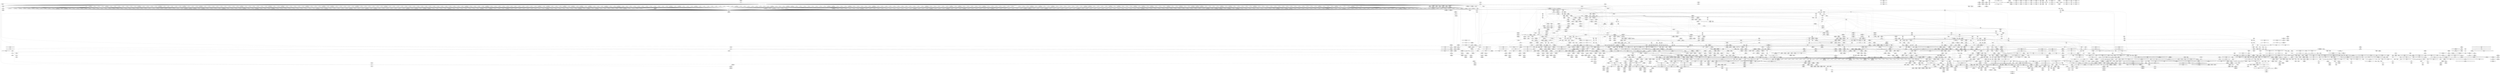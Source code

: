 digraph {
	CE0x57d3970 [shape=record,shape=Mrecord,label="{CE0x57d3970|i64*_getelementptr_inbounds_(_6_x_i64_,_6_x_i64_*___llvm_gcov_ctr324,_i64_0,_i64_4)|*Constant*}"]
	CE0x5834ff0 [shape=record,shape=Mrecord,label="{CE0x5834ff0|i64*_getelementptr_inbounds_(_20_x_i64_,_20_x_i64_*___llvm_gcov_ctr325,_i64_0,_i64_18)|*Constant*|*SummSink*}"]
	CE0x582aed0 [shape=record,shape=Mrecord,label="{CE0x582aed0|get_current:_tmp4|./arch/x86/include/asm/current.h,14|*SummSink*}"]
	CE0x5846b30 [shape=record,shape=Mrecord,label="{CE0x5846b30|_call_void_asm_sideeffect_,_memory_,_dirflag_,_fpsr_,_flags_()_#3,_!dbg_!27711,_!srcloc_!27714|include/linux/rcupdate.h,244|*SummSource*}"]
	CE0x57a4f90 [shape=record,shape=Mrecord,label="{CE0x57a4f90|720:_i32,_1216:_i8*,_:_CRE_768,770_|Function::selinux_netlink_send&Arg::sk::}"]
	CE0x5801600 [shape=record,shape=Mrecord,label="{CE0x5801600|selinux_nlmsg_perm:_sclass6|security/selinux/hooks.c,4729|*SummSink*}"]
	CE0x57da370 [shape=record,shape=Mrecord,label="{CE0x57da370|sock_has_perm:_tmp15|security/selinux/hooks.c,3974|*SummSource*}"]
	CE0x58a2e20 [shape=record,shape=Mrecord,label="{CE0x58a2e20|i8*_getelementptr_inbounds_(_42_x_i8_,_42_x_i8_*_.str46,_i32_0,_i32_0)|*Constant*|*SummSource*}"]
	CE0x5762470 [shape=record,shape=Mrecord,label="{CE0x5762470|720:_i32,_1216:_i8*,_:_CRE_80,81_}"]
	CE0x57861c0 [shape=record,shape=Mrecord,label="{CE0x57861c0|720:_i32,_1216:_i8*,_:_CRE_564,565_}"]
	CE0x58f74d0 [shape=record,shape=Mrecord,label="{CE0x58f74d0|i64*_getelementptr_inbounds_(_4_x_i64_,_4_x_i64_*___llvm_gcov_ctr130,_i64_0,_i64_1)|*Constant*}"]
	CE0x57cae80 [shape=record,shape=Mrecord,label="{CE0x57cae80|i64*_getelementptr_inbounds_(_6_x_i64_,_6_x_i64_*___llvm_gcov_ctr324,_i64_0,_i64_5)|*Constant*}"]
	CE0x5765680 [shape=record,shape=Mrecord,label="{CE0x5765680|16:_i32,_24:_i16,_:_CRE_24,26_|*MultipleSource*|*LoadInst*|security/selinux/hooks.c,4715|security/selinux/hooks.c,4715|security/selinux/hooks.c,4723}"]
	CE0x57a6e40 [shape=record,shape=Mrecord,label="{CE0x57a6e40|720:_i32,_1216:_i8*,_:_CRE_825,826_}"]
	CE0x57cb390 [shape=record,shape=Mrecord,label="{CE0x57cb390|selinux_netlink_send:_tmp10|security/selinux/hooks.c,5074}"]
	CE0x57b99a0 [shape=record,shape=Mrecord,label="{CE0x57b99a0|8:_%struct.sock*,_:_SCME_44,45_}"]
	CE0x57a7ee0 [shape=record,shape=Mrecord,label="{CE0x57a7ee0|720:_i32,_1216:_i8*,_:_CRE_839,840_}"]
	CE0x57fd730 [shape=record,shape=Mrecord,label="{CE0x57fd730|task_sid:_tmp4|*LoadInst*|security/selinux/hooks.c,208}"]
	CE0x5868e10 [shape=record,shape=Mrecord,label="{CE0x5868e10|GLOBAL:___llvm_gcov_ctr327|Global_var:__llvm_gcov_ctr327|*SummSource*}"]
	CE0x585bec0 [shape=record,shape=Mrecord,label="{CE0x585bec0|sock_has_perm:_tmp6|security/selinux/hooks.c,3969|*SummSource*}"]
	CE0x5886f00 [shape=record,shape=Mrecord,label="{CE0x5886f00|task_sid:_tmp26|security/selinux/hooks.c,208|*SummSource*}"]
	CE0x5841b40 [shape=record,shape=Mrecord,label="{CE0x5841b40|rcu_read_unlock:_tmp15|include/linux/rcupdate.h,933|*SummSink*}"]
	CE0x57b1050 [shape=record,shape=Mrecord,label="{CE0x57b1050|720:_i32,_1216:_i8*,_:_CRE_1232,1240_|Function::selinux_netlink_send&Arg::sk::}"]
	CE0x5844970 [shape=record,shape=Mrecord,label="{CE0x5844970|i64*_getelementptr_inbounds_(_4_x_i64_,_4_x_i64_*___llvm_gcov_ctr130,_i64_0,_i64_0)|*Constant*|*SummSource*}"]
	CE0x5778660 [shape=record,shape=Mrecord,label="{CE0x5778660|720:_i32,_1216:_i8*,_:_CRE_99,100_}"]
	CE0x586b540 [shape=record,shape=Mrecord,label="{CE0x586b540|_call_void_mcount()_#3|*SummSource*}"]
	CE0x575fba0 [shape=record,shape=Mrecord,label="{CE0x575fba0|720:_i32,_1216:_i8*,_:_CRE_213,214_}"]
	CE0x58ff370 [shape=record,shape=Mrecord,label="{CE0x58ff370|__rcu_read_unlock:_tmp6|include/linux/rcupdate.h,245}"]
	CE0x577fc20 [shape=record,shape=Mrecord,label="{CE0x577fc20|720:_i32,_1216:_i8*,_:_CRE_136,137_}"]
	CE0x5822720 [shape=record,shape=Mrecord,label="{CE0x5822720|cred_sid:_cred|Function::cred_sid&Arg::cred::}"]
	CE0x5859600 [shape=record,shape=Mrecord,label="{CE0x5859600|rcu_lock_release:_map|Function::rcu_lock_release&Arg::map::}"]
	CE0x59149e0 [shape=record,shape=Mrecord,label="{CE0x59149e0|__rcu_read_lock:_bb|*SummSink*}"]
	CE0x57c4b00 [shape=record,shape=Mrecord,label="{CE0x57c4b00|sock_has_perm:_tmp9|security/selinux/hooks.c,3969|*SummSource*}"]
	CE0x575a9d0 [shape=record,shape=Mrecord,label="{CE0x575a9d0|720:_i32,_1216:_i8*,_:_CRE_64,65_}"]
	CE0x5829750 [shape=record,shape=Mrecord,label="{CE0x5829750|sock_has_perm:_cleanup}"]
	CE0x5771360 [shape=record,shape=Mrecord,label="{CE0x5771360|720:_i32,_1216:_i8*,_:_CRE_392,393_}"]
	CE0x5822330 [shape=record,shape=Mrecord,label="{CE0x5822330|cred_sid:_entry}"]
	CE0x5805680 [shape=record,shape=Mrecord,label="{CE0x5805680|selinux_nlmsg_perm:_tmp}"]
	CE0x5858260 [shape=record,shape=Mrecord,label="{CE0x5858260|i64*_getelementptr_inbounds_(_4_x_i64_,_4_x_i64_*___llvm_gcov_ctr133,_i64_0,_i64_0)|*Constant*|*SummSink*}"]
	CE0x585d2e0 [shape=record,shape=Mrecord,label="{CE0x585d2e0|_call_void_rcu_lock_acquire(%struct.lockdep_map*_rcu_lock_map)_#10,_!dbg_!27711|include/linux/rcupdate.h,881}"]
	CE0x577bfe0 [shape=record,shape=Mrecord,label="{CE0x577bfe0|720:_i32,_1216:_i8*,_:_CRE_261,262_}"]
	CE0x576d7f0 [shape=record,shape=Mrecord,label="{CE0x576d7f0|GLOBAL:_selinux_nlmsg_lookup|*Constant*|*SummSink*}"]
	CE0x5880170 [shape=record,shape=Mrecord,label="{CE0x5880170|task_sid:_tmp15|security/selinux/hooks.c,208}"]
	CE0x58428b0 [shape=record,shape=Mrecord,label="{CE0x58428b0|i64*_getelementptr_inbounds_(_4_x_i64_,_4_x_i64_*___llvm_gcov_ctr133,_i64_0,_i64_1)|*Constant*|*SummSource*}"]
	CE0x58375f0 [shape=record,shape=Mrecord,label="{CE0x58375f0|sock_has_perm:_task|Function::sock_has_perm&Arg::task::}"]
	CE0x5809d80 [shape=record,shape=Mrecord,label="{CE0x5809d80|i32_4|*Constant*|*SummSource*}"]
	CE0x576b5d0 [shape=record,shape=Mrecord,label="{CE0x576b5d0|720:_i32,_1216:_i8*,_:_CRE_145,146_}"]
	CE0x5761690 [shape=record,shape=Mrecord,label="{CE0x5761690|selinux_netlink_send:_tmp1}"]
	CE0x5775ff0 [shape=record,shape=Mrecord,label="{CE0x5775ff0|selinux_nlmsg_perm:_call|security/selinux/hooks.c,4721}"]
	CE0x589cf80 [shape=record,shape=Mrecord,label="{CE0x589cf80|rcu_read_lock:_tmp9|include/linux/rcupdate.h,882|*SummSink*}"]
	CE0x57602c0 [shape=record,shape=Mrecord,label="{CE0x57602c0|720:_i32,_1216:_i8*,_:_CRE_219,220_}"]
	CE0x58f8490 [shape=record,shape=Mrecord,label="{CE0x58f8490|rcu_lock_acquire:_tmp6}"]
	CE0x589f000 [shape=record,shape=Mrecord,label="{CE0x589f000|rcu_read_unlock:_tmp14|include/linux/rcupdate.h,933|*SummSource*}"]
	CE0x5839b00 [shape=record,shape=Mrecord,label="{CE0x5839b00|selinux_nlmsg_perm:_tmp46|security/selinux/hooks.c,4740}"]
	CE0x585e770 [shape=record,shape=Mrecord,label="{CE0x585e770|avc_has_perm:_tsid|Function::avc_has_perm&Arg::tsid::}"]
	CE0x576ede0 [shape=record,shape=Mrecord,label="{CE0x576ede0|720:_i32,_1216:_i8*,_:_CRE_196,197_}"]
	CE0x57b2500 [shape=record,shape=Mrecord,label="{CE0x57b2500|selinux_nlmsg_perm:_tmp18|security/selinux/hooks.c,4725}"]
	CE0x5769560 [shape=record,shape=Mrecord,label="{CE0x5769560|selinux_netlink_send:_bb|*SummSource*}"]
	CE0x57c01f0 [shape=record,shape=Mrecord,label="{CE0x57c01f0|i64_10|*Constant*|*SummSink*}"]
	CE0x57a0dd0 [shape=record,shape=Mrecord,label="{CE0x57a0dd0|720:_i32,_1216:_i8*,_:_CRE_691,692_}"]
	CE0x5759240 [shape=record,shape=Mrecord,label="{CE0x5759240|selinux_netlink_send:_return|*SummSink*}"]
	CE0x585bd20 [shape=record,shape=Mrecord,label="{CE0x585bd20|i64*_getelementptr_inbounds_(_6_x_i64_,_6_x_i64_*___llvm_gcov_ctr327,_i64_0,_i64_3)|*Constant*|*SummSink*}"]
	CE0x585de10 [shape=record,shape=Mrecord,label="{CE0x585de10|sock_has_perm:_if.end}"]
	CE0x57cb680 [shape=record,shape=Mrecord,label="{CE0x57cb680|selinux_netlink_send:_tmp11|security/selinux/hooks.c,5074|*SummSink*}"]
	CE0x57acd90 [shape=record,shape=Mrecord,label="{CE0x57acd90|720:_i32,_1216:_i8*,_:_CRE_992,1000_|Function::selinux_netlink_send&Arg::sk::}"]
	CE0x5886810 [shape=record,shape=Mrecord,label="{CE0x5886810|task_sid:_tmp24|security/selinux/hooks.c,208}"]
	CE0x57ebfd0 [shape=record,shape=Mrecord,label="{CE0x57ebfd0|i8_2|*Constant*}"]
	CE0x587eda0 [shape=record,shape=Mrecord,label="{CE0x587eda0|task_sid:_tmp12|security/selinux/hooks.c,208|*SummSource*}"]
	CE0x5883d80 [shape=record,shape=Mrecord,label="{CE0x5883d80|task_sid:_tmp19|security/selinux/hooks.c,208|*SummSource*}"]
	CE0x57a6720 [shape=record,shape=Mrecord,label="{CE0x57a6720|720:_i32,_1216:_i8*,_:_CRE_819,820_}"]
	CE0x578cf70 [shape=record,shape=Mrecord,label="{CE0x578cf70|selinux_nlmsg_perm:_tmp17|security/selinux/hooks.c,4725|*SummSink*}"]
	CE0x57b05d0 [shape=record,shape=Mrecord,label="{CE0x57b05d0|720:_i32,_1216:_i8*,_:_CRE_1200,1208_|Function::selinux_netlink_send&Arg::sk::}"]
	CE0x5762cf0 [shape=record,shape=Mrecord,label="{CE0x5762cf0|720:_i32,_1216:_i8*,_:_CRE_154,155_}"]
	CE0x5773700 [shape=record,shape=Mrecord,label="{CE0x5773700|720:_i32,_1216:_i8*,_:_CRE_422,423_}"]
	CE0x5769b20 [shape=record,shape=Mrecord,label="{CE0x5769b20|720:_i32,_1216:_i8*,_:_CRE_112,113_}"]
	CE0x5912970 [shape=record,shape=Mrecord,label="{CE0x5912970|rcu_lock_release:_tmp5|include/linux/rcupdate.h,423}"]
	CE0x583f380 [shape=record,shape=Mrecord,label="{CE0x583f380|_call_void_mcount()_#3}"]
	CE0x58693d0 [shape=record,shape=Mrecord,label="{CE0x58693d0|sock_has_perm:_tmp8|security/selinux/hooks.c,3969|*SummSource*}"]
	CE0x585b5c0 [shape=record,shape=Mrecord,label="{CE0x585b5c0|__rcu_read_lock:_tmp1}"]
	CE0x58994a0 [shape=record,shape=Mrecord,label="{CE0x58994a0|rcu_lock_acquire:_tmp1}"]
	CE0x57aac00 [shape=record,shape=Mrecord,label="{CE0x57aac00|720:_i32,_1216:_i8*,_:_CRE_877,878_}"]
	CE0x5878270 [shape=record,shape=Mrecord,label="{CE0x5878270|rcu_read_unlock:_tobool|include/linux/rcupdate.h,933}"]
	CE0x58463d0 [shape=record,shape=Mrecord,label="{CE0x58463d0|_call_void___preempt_count_add(i32_1)_#10,_!dbg_!27711|include/linux/rcupdate.h,239|*SummSource*}"]
	CE0x58033c0 [shape=record,shape=Mrecord,label="{CE0x58033c0|i32_1|*Constant*|*SummSink*}"]
	CE0x57d1050 [shape=record,shape=Mrecord,label="{CE0x57d1050|i32_-22|*Constant*|*SummSink*}"]
	CE0x5836bd0 [shape=record,shape=Mrecord,label="{CE0x5836bd0|get_current:_entry|*SummSource*}"]
	CE0x58a0a30 [shape=record,shape=Mrecord,label="{CE0x58a0a30|rcu_read_lock:_tmp14|include/linux/rcupdate.h,882|*SummSink*}"]
	CE0x57c5530 [shape=record,shape=Mrecord,label="{CE0x57c5530|i64*_getelementptr_inbounds_(_6_x_i64_,_6_x_i64_*___llvm_gcov_ctr327,_i64_0,_i64_3)|*Constant*|*SummSource*}"]
	CE0x57b86e0 [shape=record,shape=Mrecord,label="{CE0x57b86e0|8:_%struct.sock*,_:_SCME_45,46_}"]
	CE0x5939920 [shape=record,shape=Mrecord,label="{CE0x5939920|__preempt_count_sub:_do.body}"]
	CE0x57658f0 [shape=record,shape=Mrecord,label="{CE0x57658f0|selinux_nlmsg_perm:_tmp11|security/selinux/hooks.c,4723}"]
	CE0x57dbeb0 [shape=record,shape=Mrecord,label="{CE0x57dbeb0|sock_has_perm:_sclass|security/selinux/hooks.c,3976|*SummSource*}"]
	CE0x5908a60 [shape=record,shape=Mrecord,label="{CE0x5908a60|__rcu_read_unlock:_do.body}"]
	CE0x57f57c0 [shape=record,shape=Mrecord,label="{CE0x57f57c0|task_sid:_task|Function::task_sid&Arg::task::|*SummSink*}"]
	CE0x585ffe0 [shape=record,shape=Mrecord,label="{CE0x585ffe0|sock_has_perm:_retval.0|*SummSource*}"]
	CE0x58a2680 [shape=record,shape=Mrecord,label="{CE0x58a2680|i32_883|*Constant*|*SummSink*}"]
	CE0x57b2110 [shape=record,shape=Mrecord,label="{CE0x57b2110|selinux_nlmsg_perm:_tmp17|security/selinux/hooks.c,4725}"]
	CE0x5906750 [shape=record,shape=Mrecord,label="{CE0x5906750|i64*_getelementptr_inbounds_(_4_x_i64_,_4_x_i64_*___llvm_gcov_ctr129,_i64_0,_i64_1)|*Constant*}"]
	CE0x587afc0 [shape=record,shape=Mrecord,label="{CE0x587afc0|task_sid:_do.body|*SummSink*}"]
	CE0x57a9c90 [shape=record,shape=Mrecord,label="{CE0x57a9c90|720:_i32,_1216:_i8*,_:_CRE_864,865_}"]
	CE0x57f9ba0 [shape=record,shape=Mrecord,label="{CE0x57f9ba0|i32_9|*Constant*|*SummSource*}"]
	CE0x591b970 [shape=record,shape=Mrecord,label="{CE0x591b970|_call_void_asm_addl_$1,_%gs:$0_,_*m,ri,*m,_dirflag_,_fpsr_,_flags_(i32*___preempt_count,_i32_%val,_i32*___preempt_count)_#3,_!dbg_!27714,_!srcloc_!27717|./arch/x86/include/asm/preempt.h,72|*SummSink*}"]
	CE0x5916dd0 [shape=record,shape=Mrecord,label="{CE0x5916dd0|__rcu_read_unlock:_bb}"]
	CE0x5778990 [shape=record,shape=Mrecord,label="{CE0x5778990|GLOBAL:_cap_netlink_send|*Constant*}"]
	CE0x5775ba0 [shape=record,shape=Mrecord,label="{CE0x5775ba0|720:_i32,_1216:_i8*,_:_CRE_540,541_}"]
	CE0x5869260 [shape=record,shape=Mrecord,label="{CE0x5869260|sock_has_perm:_tmp8|security/selinux/hooks.c,3969}"]
	CE0x5762e20 [shape=record,shape=Mrecord,label="{CE0x5762e20|720:_i32,_1216:_i8*,_:_CRE_155,156_}"]
	CE0x57dd920 [shape=record,shape=Mrecord,label="{CE0x57dd920|selinux_nlmsg_perm:_bb|*SummSource*}"]
	CE0x5821fd0 [shape=record,shape=Mrecord,label="{CE0x5821fd0|GLOBAL:_cred_sid|*Constant*}"]
	CE0x5783300 [shape=record,shape=Mrecord,label="{CE0x5783300|720:_i32,_1216:_i8*,_:_CRE_320,328_|Function::selinux_netlink_send&Arg::sk::}"]
	CE0x57d0f10 [shape=record,shape=Mrecord,label="{CE0x57d0f10|i32_-22|*Constant*|*SummSource*}"]
	CE0x57a9ef0 [shape=record,shape=Mrecord,label="{CE0x57a9ef0|720:_i32,_1216:_i8*,_:_CRE_866,867_}"]
	CE0x57a1c10 [shape=record,shape=Mrecord,label="{CE0x57a1c10|720:_i32,_1216:_i8*,_:_CRE_703,704_}"]
	CE0x57a2c70 [shape=record,shape=Mrecord,label="{CE0x57a2c70|selinux_nlmsg_perm:_tmp33|security/selinux/hooks.c,4731|*SummSource*}"]
	CE0x59052a0 [shape=record,shape=Mrecord,label="{CE0x59052a0|__preempt_count_add:_tmp2}"]
	CE0x5872c00 [shape=record,shape=Mrecord,label="{CE0x5872c00|task_sid:_tmp2}"]
	CE0x57603f0 [shape=record,shape=Mrecord,label="{CE0x57603f0|720:_i32,_1216:_i8*,_:_CRE_220,221_}"]
	CE0x5782a80 [shape=record,shape=Mrecord,label="{CE0x5782a80|720:_i32,_1216:_i8*,_:_CRE_736,740_|Function::selinux_netlink_send&Arg::sk::}"]
	CE0x57a1030 [shape=record,shape=Mrecord,label="{CE0x57a1030|720:_i32,_1216:_i8*,_:_CRE_693,694_}"]
	CE0x5801260 [shape=record,shape=Mrecord,label="{CE0x5801260|selinux_nlmsg_perm:_conv|security/selinux/hooks.c,4729|*SummSink*}"]
	CE0x5877560 [shape=record,shape=Mrecord,label="{CE0x5877560|task_sid:_tmp13|security/selinux/hooks.c,208}"]
	CE0x5825da0 [shape=record,shape=Mrecord,label="{CE0x5825da0|cred_sid:_tmp6|security/selinux/hooks.c,197}"]
	CE0x5939850 [shape=record,shape=Mrecord,label="{CE0x5939850|__preempt_count_sub:_bb|*SummSink*}"]
	CE0x5871470 [shape=record,shape=Mrecord,label="{CE0x5871470|cred_sid:_tmp4|*LoadInst*|security/selinux/hooks.c,196|*SummSink*}"]
	CE0x5865640 [shape=record,shape=Mrecord,label="{CE0x5865640|8:_%struct.sock*,_:_SCME_24,25_}"]
	CE0x591df90 [shape=record,shape=Mrecord,label="{CE0x591df90|__preempt_count_add:_tmp6|./arch/x86/include/asm/preempt.h,73|*SummSource*}"]
	CE0x5885d60 [shape=record,shape=Mrecord,label="{CE0x5885d60|task_sid:_tmp22|security/selinux/hooks.c,208|*SummSink*}"]
	CE0x5785d00 [shape=record,shape=Mrecord,label="{CE0x5785d00|720:_i32,_1216:_i8*,_:_CRE_560,561_}"]
	CE0x586fed0 [shape=record,shape=Mrecord,label="{CE0x586fed0|rcu_lock_acquire:_entry|*SummSink*}"]
	CE0x57a31c0 [shape=record,shape=Mrecord,label="{CE0x57a31c0|selinux_nlmsg_perm:_err.0|*SummSink*}"]
	CE0x57cabf0 [shape=record,shape=Mrecord,label="{CE0x57cabf0|selinux_netlink_send:_retval.0|*SummSink*}"]
	CE0x5809630 [shape=record,shape=Mrecord,label="{CE0x5809630|selinux_nlmsg_perm:_out}"]
	CE0x57f3080 [shape=record,shape=Mrecord,label="{CE0x57f3080|task_sid:_if.end}"]
	CE0x59156a0 [shape=record,shape=Mrecord,label="{CE0x59156a0|rcu_lock_acquire:_tmp3}"]
	CE0x5845c40 [shape=record,shape=Mrecord,label="{CE0x5845c40|i64*_getelementptr_inbounds_(_4_x_i64_,_4_x_i64_*___llvm_gcov_ctr128,_i64_0,_i64_2)|*Constant*}"]
	CE0x591ad50 [shape=record,shape=Mrecord,label="{CE0x591ad50|i64*_getelementptr_inbounds_(_4_x_i64_,_4_x_i64_*___llvm_gcov_ctr135,_i64_0,_i64_3)|*Constant*}"]
	CE0x5828b60 [shape=record,shape=Mrecord,label="{CE0x5828b60|_call_void_mcount()_#3|*SummSink*}"]
	CE0x5906450 [shape=record,shape=Mrecord,label="{CE0x5906450|void_(i32*,_i32,_i32*)*_asm_addl_$1,_%gs:$0_,_*m,ri,*m,_dirflag_,_fpsr_,_flags_}"]
	CE0x5873d80 [shape=record,shape=Mrecord,label="{CE0x5873d80|cred_sid:_tmp1|*SummSink*}"]
	CE0x5805f60 [shape=record,shape=Mrecord,label="{CE0x5805f60|get_current:_bb|*SummSink*}"]
	CE0x58440f0 [shape=record,shape=Mrecord,label="{CE0x58440f0|rcu_lock_release:_tmp}"]
	CE0x57ba550 [shape=record,shape=Mrecord,label="{CE0x57ba550|selinux_nlmsg_perm:_sk_security|security/selinux/hooks.c,4715|*SummSink*}"]
	CE0x5885970 [shape=record,shape=Mrecord,label="{CE0x5885970|i64*_getelementptr_inbounds_(_13_x_i64_,_13_x_i64_*___llvm_gcov_ctr126,_i64_0,_i64_10)|*Constant*}"]
	CE0x5859db0 [shape=record,shape=Mrecord,label="{CE0x5859db0|_call_void___rcu_read_unlock()_#10,_!dbg_!27734|include/linux/rcupdate.h,937}"]
	CE0x57b8290 [shape=record,shape=Mrecord,label="{CE0x57b8290|selinux_nlmsg_perm:_tmp5|security/selinux/hooks.c,4717|*SummSink*}"]
	CE0x576b4a0 [shape=record,shape=Mrecord,label="{CE0x576b4a0|720:_i32,_1216:_i8*,_:_CRE_144,145_}"]
	CE0x58a3f90 [shape=record,shape=Mrecord,label="{CE0x58a3f90|rcu_read_lock:_tmp17|include/linux/rcupdate.h,882|*SummSource*}"]
	CE0x57c7160 [shape=record,shape=Mrecord,label="{CE0x57c7160|i32_0|*Constant*|*SummSink*}"]
	CE0x5805010 [shape=record,shape=Mrecord,label="{CE0x5805010|nlmsg_hdr:_tmp5|include/linux/netlink.h,15}"]
	CE0x57aec10 [shape=record,shape=Mrecord,label="{CE0x57aec10|720:_i32,_1216:_i8*,_:_CRE_1136,1140_|Function::selinux_netlink_send&Arg::sk::}"]
	CE0x58ffb40 [shape=record,shape=Mrecord,label="{CE0x58ffb40|_call_void_asm_addl_$1,_%gs:$0_,_*m,ri,*m,_dirflag_,_fpsr_,_flags_(i32*___preempt_count,_i32_%sub,_i32*___preempt_count)_#3,_!dbg_!27717,_!srcloc_!27718|./arch/x86/include/asm/preempt.h,77}"]
	CE0x57bf610 [shape=record,shape=Mrecord,label="{CE0x57bf610|selinux_nlmsg_perm:_tmp28|security/selinux/hooks.c,4730|*SummSink*}"]
	CE0x5880400 [shape=record,shape=Mrecord,label="{CE0x5880400|task_sid:_tmp15|security/selinux/hooks.c,208|*SummSink*}"]
	CE0x5803f50 [shape=record,shape=Mrecord,label="{CE0x5803f50|i64*_getelementptr_inbounds_(_2_x_i64_,_2_x_i64_*___llvm_gcov_ctr98,_i64_0,_i64_0)|*Constant*}"]
	CE0x578ba70 [shape=record,shape=Mrecord,label="{CE0x578ba70|720:_i32,_1216:_i8*,_:_CRE_670,671_}"]
	CE0x5836950 [shape=record,shape=Mrecord,label="{CE0x5836950|GLOBAL:_get_current|*Constant*|*SummSink*}"]
	CE0x578cc30 [shape=record,shape=Mrecord,label="{CE0x578cc30|i64_6|*Constant*|*SummSource*}"]
	CE0x57f2e50 [shape=record,shape=Mrecord,label="{CE0x57f2e50|task_sid:_land.lhs.true|*SummSource*}"]
	CE0x575f810 [shape=record,shape=Mrecord,label="{CE0x575f810|720:_i32,_1216:_i8*,_:_CRE_210,211_}"]
	CE0x587c760 [shape=record,shape=Mrecord,label="{CE0x587c760|task_sid:_tmp11|security/selinux/hooks.c,208}"]
	CE0x587ec40 [shape=record,shape=Mrecord,label="{CE0x587ec40|task_sid:_tmp12|security/selinux/hooks.c,208}"]
	CE0x57ead40 [shape=record,shape=Mrecord,label="{CE0x57ead40|_call_void_rcu_read_lock()_#10,_!dbg_!27712|security/selinux/hooks.c,207|*SummSource*}"]
	CE0x57b5e20 [shape=record,shape=Mrecord,label="{CE0x57b5e20|task_sid:_call|security/selinux/hooks.c,208|*SummSource*}"]
	CE0x587f6b0 [shape=record,shape=Mrecord,label="{CE0x587f6b0|rcu_read_unlock:_tmp5|include/linux/rcupdate.h,933|*SummSink*}"]
	CE0x5840170 [shape=record,shape=Mrecord,label="{CE0x5840170|rcu_read_unlock:_tmp1}"]
	CE0x57a7430 [shape=record,shape=Mrecord,label="{CE0x57a7430|720:_i32,_1216:_i8*,_:_CRE_830,831_}"]
	CE0x5789cc0 [shape=record,shape=Mrecord,label="{CE0x5789cc0|720:_i32,_1216:_i8*,_:_CRE_632,640_|Function::selinux_netlink_send&Arg::sk::}"]
	CE0x587fdb0 [shape=record,shape=Mrecord,label="{CE0x587fdb0|task_sid:_tmp14|security/selinux/hooks.c,208|*SummSource*}"]
	CE0x577c960 [shape=record,shape=Mrecord,label="{CE0x577c960|720:_i32,_1216:_i8*,_:_CRE_122,123_}"]
	CE0x5832ff0 [shape=record,shape=Mrecord,label="{CE0x5832ff0|selinux_nlmsg_perm:_err.2|*SummSink*}"]
	CE0x57e8120 [shape=record,shape=Mrecord,label="{CE0x57e8120|rcu_lock_acquire:_map|Function::rcu_lock_acquire&Arg::map::|*SummSource*}"]
	CE0x5883eb0 [shape=record,shape=Mrecord,label="{CE0x5883eb0|task_sid:_tmp19|security/selinux/hooks.c,208|*SummSink*}"]
	CE0x57e7e40 [shape=record,shape=Mrecord,label="{CE0x57e7e40|8:_%struct.sock*,_:_SCME_55,56_}"]
	CE0x5822520 [shape=record,shape=Mrecord,label="{CE0x5822520|cred_sid:_entry|*SummSink*}"]
	CE0x5888f10 [shape=record,shape=Mrecord,label="{CE0x5888f10|rcu_read_unlock:_tmp6|include/linux/rcupdate.h,933|*SummSink*}"]
	CE0x59090f0 [shape=record,shape=Mrecord,label="{CE0x59090f0|GLOBAL:___preempt_count|Global_var:__preempt_count|*SummSource*}"]
	CE0x58a34a0 [shape=record,shape=Mrecord,label="{CE0x58a34a0|i64*_getelementptr_inbounds_(_11_x_i64_,_11_x_i64_*___llvm_gcov_ctr127,_i64_0,_i64_9)|*Constant*|*SummSink*}"]
	CE0x586eb00 [shape=record,shape=Mrecord,label="{CE0x586eb00|cred_sid:_tmp3}"]
	CE0x586aaf0 [shape=record,shape=Mrecord,label="{CE0x586aaf0|__rcu_read_lock:_entry}"]
	CE0x5899740 [shape=record,shape=Mrecord,label="{CE0x5899740|rcu_lock_acquire:_tmp1|*SummSink*}"]
	CE0x5843480 [shape=record,shape=Mrecord,label="{CE0x5843480|rcu_read_unlock:_if.then|*SummSource*}"]
	CE0x5780a20 [shape=record,shape=Mrecord,label="{CE0x5780a20|selinux_netlink_send:_tmp1|*SummSink*}"]
	CE0x577d130 [shape=record,shape=Mrecord,label="{CE0x577d130|720:_i32,_1216:_i8*,_:_CRE_38,39_}"]
	CE0x58338f0 [shape=record,shape=Mrecord,label="{CE0x58338f0|i64*_getelementptr_inbounds_(_20_x_i64_,_20_x_i64_*___llvm_gcov_ctr325,_i64_0,_i64_17)|*Constant*|*SummSink*}"]
	CE0x5865f80 [shape=record,shape=Mrecord,label="{CE0x5865f80|i32_59|*Constant*}"]
	CE0x5845e00 [shape=record,shape=Mrecord,label="{CE0x5845e00|__rcu_read_lock:_tmp3|*SummSource*}"]
	CE0x57d6ae0 [shape=record,shape=Mrecord,label="{CE0x57d6ae0|selinux_netlink_send:_tmp9|security/selinux/hooks.c,5073|*SummSource*}"]
	CE0x589d9f0 [shape=record,shape=Mrecord,label="{CE0x589d9f0|rcu_read_lock:_tmp11|include/linux/rcupdate.h,882|*SummSource*}"]
	CE0x586f790 [shape=record,shape=Mrecord,label="{CE0x586f790|sock_has_perm:_tmp4|security/selinux/hooks.c,3966|*SummSink*}"]
	CE0x586cb50 [shape=record,shape=Mrecord,label="{CE0x586cb50|task_sid:_if.then|*SummSink*}"]
	CE0x5786b40 [shape=record,shape=Mrecord,label="{CE0x5786b40|720:_i32,_1216:_i8*,_:_CRE_572,573_}"]
	CE0x57f9c10 [shape=record,shape=Mrecord,label="{CE0x57f9c10|i32_9|*Constant*|*SummSink*}"]
	CE0x57880a0 [shape=record,shape=Mrecord,label="{CE0x57880a0|720:_i32,_1216:_i8*,_:_CRE_590,591_}"]
	CE0x57b6830 [shape=record,shape=Mrecord,label="{CE0x57b6830|task_sid:_bb|*SummSink*}"]
	CE0x5801770 [shape=record,shape=Mrecord,label="{CE0x5801770|selinux_nlmsg_perm:_tmp22|security/selinux/hooks.c,4729|*SummSink*}"]
	CE0x57c0860 [shape=record,shape=Mrecord,label="{CE0x57c0860|selinux_nlmsg_perm:_tmp30|security/selinux/hooks.c,4730|*SummSource*}"]
	CE0x5806680 [shape=record,shape=Mrecord,label="{CE0x5806680|selinux_nlmsg_perm:_if.then12|*SummSource*}"]
	CE0x5830ab0 [shape=record,shape=Mrecord,label="{CE0x5830ab0|selinux_nlmsg_perm:_call10|security/selinux/hooks.c,4730}"]
	CE0x57dd990 [shape=record,shape=Mrecord,label="{CE0x57dd990|selinux_nlmsg_perm:_if.end19}"]
	CE0x57f5030 [shape=record,shape=Mrecord,label="{CE0x57f5030|__preempt_count_add:_val|Function::__preempt_count_add&Arg::val::}"]
	CE0x58a2020 [shape=record,shape=Mrecord,label="{CE0x58a2020|_call_void_lockdep_rcu_suspicious(i8*_getelementptr_inbounds_(_25_x_i8_,_25_x_i8_*_.str45,_i32_0,_i32_0),_i32_883,_i8*_getelementptr_inbounds_(_42_x_i8_,_42_x_i8_*_.str46,_i32_0,_i32_0))_#10,_!dbg_!27728|include/linux/rcupdate.h,882}"]
	CE0x57f7c40 [shape=record,shape=Mrecord,label="{CE0x57f7c40|sock_has_perm:_tmp11|security/selinux/hooks.c,3970|*SummSink*}"]
	CE0x58280b0 [shape=record,shape=Mrecord,label="{CE0x58280b0|rcu_lock_acquire:_bb|*SummSink*}"]
	CE0x58307f0 [shape=record,shape=Mrecord,label="{CE0x58307f0|i64_9|*Constant*|*SummSink*}"]
	CE0x587ade0 [shape=record,shape=Mrecord,label="{CE0x587ade0|task_sid:_do.body}"]
	CE0x580a1a0 [shape=record,shape=Mrecord,label="{CE0x580a1a0|selinux_nlmsg_perm:_sclass|security/selinux/hooks.c,4723|*SummSource*}"]
	CE0x5871370 [shape=record,shape=Mrecord,label="{CE0x5871370|cred_sid:_tmp4|*LoadInst*|security/selinux/hooks.c,196|*SummSource*}"]
	CE0x577c860 [shape=record,shape=Mrecord,label="{CE0x577c860|720:_i32,_1216:_i8*,_:_CRE_195,196_}"]
	CE0x5913b10 [shape=record,shape=Mrecord,label="{CE0x5913b10|i64_ptrtoint_(i8*_blockaddress(_rcu_lock_release,_%__here)_to_i64)|*Constant*|*SummSource*}"]
	CE0x585a980 [shape=record,shape=Mrecord,label="{CE0x585a980|__rcu_read_unlock:_entry|*SummSink*}"]
	CE0x5762210 [shape=record,shape=Mrecord,label="{CE0x5762210|720:_i32,_1216:_i8*,_:_CRE_78,79_}"]
	CE0x58fbb80 [shape=record,shape=Mrecord,label="{CE0x58fbb80|i64*_getelementptr_inbounds_(_4_x_i64_,_4_x_i64_*___llvm_gcov_ctr134,_i64_0,_i64_0)|*Constant*}"]
	CE0x5901920 [shape=record,shape=Mrecord,label="{CE0x5901920|void_(i32*,_i32,_i32*)*_asm_addl_$1,_%gs:$0_,_*m,ri,*m,_dirflag_,_fpsr_,_flags_}"]
	CE0x577ba50 [shape=record,shape=Mrecord,label="{CE0x577ba50|rcu_read_unlock:_tmp1|*SummSink*}"]
	CE0x5861750 [shape=record,shape=Mrecord,label="{CE0x5861750|sock_has_perm:_tmp20|security/selinux/hooks.c,3977|*SummSink*}"]
	CE0x57c7980 [shape=record,shape=Mrecord,label="{CE0x57c7980|selinux_netlink_send:_tmp5|security/selinux/hooks.c,5070}"]
	CE0x5882f10 [shape=record,shape=Mrecord,label="{CE0x5882f10|i64*_getelementptr_inbounds_(_13_x_i64_,_13_x_i64_*___llvm_gcov_ctr126,_i64_0,_i64_9)|*Constant*|*SummSource*}"]
	CE0x583f900 [shape=record,shape=Mrecord,label="{CE0x583f900|rcu_read_unlock:_tmp7|include/linux/rcupdate.h,933|*SummSource*}"]
	CE0x58f2da0 [shape=record,shape=Mrecord,label="{CE0x58f2da0|_call_void_mcount()_#3}"]
	CE0x5830280 [shape=record,shape=Mrecord,label="{CE0x5830280|selinux_nlmsg_perm:_tobool9|security/selinux/hooks.c,4730|*SummSink*}"]
	CE0x57afac0 [shape=record,shape=Mrecord,label="{CE0x57afac0|720:_i32,_1216:_i8*,_:_CRE_1164,1168_|Function::selinux_netlink_send&Arg::sk::}"]
	CE0x576b240 [shape=record,shape=Mrecord,label="{CE0x576b240|720:_i32,_1216:_i8*,_:_CRE_142,143_}"]
	CE0x57a07e0 [shape=record,shape=Mrecord,label="{CE0x57a07e0|720:_i32,_1216:_i8*,_:_CRE_686,687_}"]
	CE0x58762a0 [shape=record,shape=Mrecord,label="{CE0x58762a0|GLOBAL:_task_sid.__warned|Global_var:task_sid.__warned|*SummSource*}"]
	CE0x590a480 [shape=record,shape=Mrecord,label="{CE0x590a480|_call_void_mcount()_#3|*SummSource*}"]
	CE0x57721a0 [shape=record,shape=Mrecord,label="{CE0x57721a0|720:_i32,_1216:_i8*,_:_CRE_404,405_}"]
	CE0x5854980 [shape=record,shape=Mrecord,label="{CE0x5854980|rcu_read_unlock:_tmp19|include/linux/rcupdate.h,933|*SummSink*}"]
	CE0x585b250 [shape=record,shape=Mrecord,label="{CE0x585b250|i64_5|*Constant*}"]
	CE0x5943a70 [shape=record,shape=Mrecord,label="{CE0x5943a70|__preempt_count_sub:_tmp}"]
	CE0x5775670 [shape=record,shape=Mrecord,label="{CE0x5775670|720:_i32,_1216:_i8*,_:_CRE_536,537_}"]
	CE0x57dc5a0 [shape=record,shape=Mrecord,label="{CE0x57dc5a0|sock_has_perm:_tmp17|security/selinux/hooks.c,3976|*SummSink*}"]
	CE0x58596c0 [shape=record,shape=Mrecord,label="{CE0x58596c0|rcu_lock_release:_map|Function::rcu_lock_release&Arg::map::|*SummSource*}"]
	CE0x5806190 [shape=record,shape=Mrecord,label="{CE0x5806190|_call_void_mcount()_#3|*SummSink*}"]
	CE0x57c7330 [shape=record,shape=Mrecord,label="{CE0x57c7330|i32_0|*Constant*|*SummSource*}"]
	CE0x5824230 [shape=record,shape=Mrecord,label="{CE0x5824230|rcu_read_lock:_if.end|*SummSource*}"]
	CE0x587b2e0 [shape=record,shape=Mrecord,label="{CE0x587b2e0|cred_sid:_tmp|*SummSink*}"]
	CE0x576cf00 [shape=record,shape=Mrecord,label="{CE0x576cf00|4:_i16,_:_CRE_12,16_|*MultipleSource*|security/selinux/hooks.c,4723|security/selinux/hooks.c,4721}"]
	CE0x575ce50 [shape=record,shape=Mrecord,label="{CE0x575ce50|i64_1|*Constant*|*SummSource*}"]
	CE0x5829e40 [shape=record,shape=Mrecord,label="{CE0x5829e40|cred_sid:_security|security/selinux/hooks.c,196|*SummSource*}"]
	CE0x578b6e0 [shape=record,shape=Mrecord,label="{CE0x578b6e0|720:_i32,_1216:_i8*,_:_CRE_667,668_}"]
	CE0x592afd0 [shape=record,shape=Mrecord,label="{CE0x592afd0|i64*_getelementptr_inbounds_(_4_x_i64_,_4_x_i64_*___llvm_gcov_ctr134,_i64_0,_i64_0)|*Constant*|*SummSource*}"]
	CE0x57b3090 [shape=record,shape=Mrecord,label="{CE0x57b3090|selinux_nlmsg_perm:_tmp8|security/selinux/hooks.c,4717|*SummSink*}"]
	CE0x5760b10 [shape=record,shape=Mrecord,label="{CE0x5760b10|720:_i32,_1216:_i8*,_:_CRE_226,227_}"]
	CE0x5785120 [shape=record,shape=Mrecord,label="{CE0x5785120|720:_i32,_1216:_i8*,_:_CRE_550,551_}"]
	CE0x5782c30 [shape=record,shape=Mrecord,label="{CE0x5782c30|720:_i32,_1216:_i8*,_:_CRE_744,752_|Function::selinux_netlink_send&Arg::sk::}"]
	CE0x57afe80 [shape=record,shape=Mrecord,label="{CE0x57afe80|720:_i32,_1216:_i8*,_:_CRE_1176,1184_|Function::selinux_netlink_send&Arg::sk::}"]
	CE0x58339d0 [shape=record,shape=Mrecord,label="{CE0x58339d0|selinux_nlmsg_perm:_tmp42|security/selinux/hooks.c,4737|*SummSink*}"]
	CE0x582a060 [shape=record,shape=Mrecord,label="{CE0x582a060|i32_1|*Constant*}"]
	CE0x59143f0 [shape=record,shape=Mrecord,label="{CE0x59143f0|rcu_lock_acquire:_tmp|*SummSource*}"]
	CE0x58065b0 [shape=record,shape=Mrecord,label="{CE0x58065b0|selinux_nlmsg_perm:_if.then12}"]
	CE0x585cde0 [shape=record,shape=Mrecord,label="{CE0x585cde0|%struct.task_struct*_(%struct.task_struct**)*_asm_movq_%gs:$_1:P_,$0_,_r,im,_dirflag_,_fpsr_,_flags_|*SummSink*}"]
	CE0x5809720 [shape=record,shape=Mrecord,label="{CE0x5809720|selinux_nlmsg_perm:_out|*SummSource*}"]
	CE0x5859f50 [shape=record,shape=Mrecord,label="{CE0x5859f50|_call_void___rcu_read_unlock()_#10,_!dbg_!27734|include/linux/rcupdate.h,937|*SummSink*}"]
	CE0x575d480 [shape=record,shape=Mrecord,label="{CE0x575d480|selinux_netlink_send:_entry|*SummSink*}"]
	CE0x5787130 [shape=record,shape=Mrecord,label="{CE0x5787130|720:_i32,_1216:_i8*,_:_CRE_577,578_}"]
	CE0x5917780 [shape=record,shape=Mrecord,label="{CE0x5917780|i64*_getelementptr_inbounds_(_4_x_i64_,_4_x_i64_*___llvm_gcov_ctr129,_i64_0,_i64_1)|*Constant*|*SummSink*}"]
	CE0x57e93c0 [shape=record,shape=Mrecord,label="{CE0x57e93c0|sock_has_perm:_cmp|security/selinux/hooks.c,3969|*SummSource*}"]
	CE0x585b2c0 [shape=record,shape=Mrecord,label="{CE0x585b2c0|task_sid:_tobool1|security/selinux/hooks.c,208|*SummSink*}"]
	CE0x57ff3a0 [shape=record,shape=Mrecord,label="{CE0x57ff3a0|i64_15|*Constant*|*SummSource*}"]
	CE0x57a3e00 [shape=record,shape=Mrecord,label="{CE0x57a3e00|selinux_nlmsg_perm:_err.1}"]
	CE0x5901d50 [shape=record,shape=Mrecord,label="{CE0x5901d50|__preempt_count_sub:_entry}"]
	CE0x58f92d0 [shape=record,shape=Mrecord,label="{CE0x58f92d0|_call_void___preempt_count_sub(i32_1)_#10,_!dbg_!27715|include/linux/rcupdate.h,244|*SummSink*}"]
	CE0x5772530 [shape=record,shape=Mrecord,label="{CE0x5772530|720:_i32,_1216:_i8*,_:_CRE_407,408_}"]
	CE0x578a640 [shape=record,shape=Mrecord,label="{CE0x578a640|720:_i32,_1216:_i8*,_:_CRE_653,654_}"]
	CE0x5803ee0 [shape=record,shape=Mrecord,label="{CE0x5803ee0|i32_41|*Constant*|*SummSource*}"]
	CE0x57f9680 [shape=record,shape=Mrecord,label="{CE0x57f9680|i32_9|*Constant*}"]
	CE0x5761ca0 [shape=record,shape=Mrecord,label="{CE0x5761ca0|720:_i32,_1216:_i8*,_:_CRE_126,127_}"]
	CE0x57a8e50 [shape=record,shape=Mrecord,label="{CE0x57a8e50|720:_i32,_1216:_i8*,_:_CRE_852,853_}"]
	CE0x5754a60 [shape=record,shape=Mrecord,label="{CE0x5754a60|720:_i32,_1216:_i8*,_:_CRE_369,370_}"]
	CE0x5809510 [shape=record,shape=Mrecord,label="{CE0x5809510|selinux_nlmsg_perm:_bb|*SummSink*}"]
	CE0x5808a10 [shape=record,shape=Mrecord,label="{CE0x5808a10|8:_%struct.sock*,_:_SCME_37,38_}"]
	CE0x5771a80 [shape=record,shape=Mrecord,label="{CE0x5771a80|720:_i32,_1216:_i8*,_:_CRE_398,399_}"]
	CE0x5807b50 [shape=record,shape=Mrecord,label="{CE0x5807b50|COLLAPSED:_GCMRE___llvm_gcov_ctr98_internal_global_2_x_i64_zeroinitializer:_elem_0:default:}"]
	CE0x5761dd0 [shape=record,shape=Mrecord,label="{CE0x5761dd0|720:_i32,_1216:_i8*,_:_CRE_127,128_}"]
	CE0x592fd30 [shape=record,shape=Mrecord,label="{CE0x592fd30|i64*_getelementptr_inbounds_(_4_x_i64_,_4_x_i64_*___llvm_gcov_ctr129,_i64_0,_i64_2)|*Constant*|*SummSource*}"]
	CE0x57de0d0 [shape=record,shape=Mrecord,label="{CE0x57de0d0|0:_i32,_:_GCMRE_selinux_enforcing_global_i32_0,_align_4:_elem_0:default:}"]
	CE0x577b1a0 [shape=record,shape=Mrecord,label="{CE0x577b1a0|720:_i32,_1216:_i8*,_:_CRE_73,74_}"]
	CE0x587e9c0 [shape=record,shape=Mrecord,label="{CE0x587e9c0|task_sid:_tmp11|security/selinux/hooks.c,208|*SummSink*}"]
	CE0x583fe30 [shape=record,shape=Mrecord,label="{CE0x583fe30|__preempt_count_add:_tmp4|./arch/x86/include/asm/preempt.h,72|*SummSource*}"]
	CE0x57cc570 [shape=record,shape=Mrecord,label="{CE0x57cc570|selinux_nlmsg_perm:_tmp7|security/selinux/hooks.c,4717|*SummSource*}"]
	CE0x57a83a0 [shape=record,shape=Mrecord,label="{CE0x57a83a0|720:_i32,_1216:_i8*,_:_CRE_843,844_}"]
	CE0x5805c50 [shape=record,shape=Mrecord,label="{CE0x5805c50|%struct.task_struct*_(%struct.task_struct**)*_asm_movq_%gs:$_1:P_,$0_,_r,im,_dirflag_,_fpsr_,_flags_|*SummSource*}"]
	CE0x583ad30 [shape=record,shape=Mrecord,label="{CE0x583ad30|GLOBAL:_rcu_read_unlock.__warned|Global_var:rcu_read_unlock.__warned}"]
	CE0x5767480 [shape=record,shape=Mrecord,label="{CE0x5767480|720:_i32,_1216:_i8*,_:_CRE_35,36_}"]
	CE0x57fff50 [shape=record,shape=Mrecord,label="{CE0x57fff50|selinux_nlmsg_perm:_tmp37|security/selinux/hooks.c,4735|*SummSource*}"]
	CE0x5840ad0 [shape=record,shape=Mrecord,label="{CE0x5840ad0|rcu_read_unlock:_land.lhs.true|*SummSink*}"]
	CE0x5784d90 [shape=record,shape=Mrecord,label="{CE0x5784d90|720:_i32,_1216:_i8*,_:_CRE_547,548_}"]
	CE0x576de50 [shape=record,shape=Mrecord,label="{CE0x576de50|720:_i32,_1216:_i8*,_:_CRE_176,177_}"]
	CE0x57715c0 [shape=record,shape=Mrecord,label="{CE0x57715c0|720:_i32,_1216:_i8*,_:_CRE_394,395_}"]
	CE0x57c2d40 [shape=record,shape=Mrecord,label="{CE0x57c2d40|i32_16|*Constant*|*SummSource*}"]
	CE0x5906ab0 [shape=record,shape=Mrecord,label="{CE0x5906ab0|__rcu_read_unlock:_tmp7|include/linux/rcupdate.h,245|*SummSource*}"]
	CE0x58025e0 [shape=record,shape=Mrecord,label="{CE0x58025e0|selinux_nlmsg_perm:_call8|security/selinux/hooks.c,4726|*SummSource*}"]
	CE0x58f6010 [shape=record,shape=Mrecord,label="{CE0x58f6010|rcu_lock_release:_bb|*SummSink*}"]
	CE0x5886aa0 [shape=record,shape=Mrecord,label="{CE0x5886aa0|i64*_getelementptr_inbounds_(_13_x_i64_,_13_x_i64_*___llvm_gcov_ctr126,_i64_0,_i64_11)|*Constant*}"]
	CE0x57a0ca0 [shape=record,shape=Mrecord,label="{CE0x57a0ca0|720:_i32,_1216:_i8*,_:_CRE_690,691_}"]
	CE0x5821a20 [shape=record,shape=Mrecord,label="{CE0x5821a20|task_sid:_call7|security/selinux/hooks.c,208}"]
	CE0x57fcb40 [shape=record,shape=Mrecord,label="{CE0x57fcb40|sock_has_perm:_type|security/selinux/hooks.c,3972}"]
	CE0x57ea450 [shape=record,shape=Mrecord,label="{CE0x57ea450|i64*_getelementptr_inbounds_(_2_x_i64_,_2_x_i64_*___llvm_gcov_ctr98,_i64_0,_i64_0)|*Constant*|*SummSink*}"]
	CE0x5867f80 [shape=record,shape=Mrecord,label="{CE0x5867f80|i64*_getelementptr_inbounds_(_11_x_i64_,_11_x_i64_*___llvm_gcov_ctr132,_i64_0,_i64_9)|*Constant*|*SummSource*}"]
	CE0x577c7f0 [shape=record,shape=Mrecord,label="{CE0x577c7f0|720:_i32,_1216:_i8*,_:_CRE_121,122_}"]
	CE0x58246b0 [shape=record,shape=Mrecord,label="{CE0x58246b0|rcu_read_lock:_tmp}"]
	CE0x5791cb0 [shape=record,shape=Mrecord,label="{CE0x5791cb0|selinux_nlmsg_perm:_tmp25|security/selinux/hooks.c,4730|*SummSink*}"]
	CE0x5787980 [shape=record,shape=Mrecord,label="{CE0x5787980|720:_i32,_1216:_i8*,_:_CRE_584,585_}"]
	CE0x57ab680 [shape=record,shape=Mrecord,label="{CE0x57ab680|720:_i32,_1216:_i8*,_:_CRE_900,904_|Function::selinux_netlink_send&Arg::sk::}"]
	CE0x576d2f0 [shape=record,shape=Mrecord,label="{CE0x576d2f0|0:_i32,_:_SCRE:_elem_0:default:}"]
	CE0x5875d80 [shape=record,shape=Mrecord,label="{CE0x5875d80|rcu_read_unlock:_if.end|*SummSource*}"]
	CE0x5912ae0 [shape=record,shape=Mrecord,label="{CE0x5912ae0|rcu_lock_release:_tmp5|include/linux/rcupdate.h,423|*SummSource*}"]
	CE0x5779a30 [shape=record,shape=Mrecord,label="{CE0x5779a30|720:_i32,_1216:_i8*,_:_CRE_67,68_}"]
	CE0x5912160 [shape=record,shape=Mrecord,label="{CE0x5912160|__rcu_read_unlock:_tmp|*SummSink*}"]
	CE0x589c790 [shape=record,shape=Mrecord,label="{CE0x589c790|rcu_read_lock:_tobool1|include/linux/rcupdate.h,882|*SummSource*}"]
	CE0x5808b40 [shape=record,shape=Mrecord,label="{CE0x5808b40|8:_%struct.sock*,_:_SCME_38,39_}"]
	CE0x589b390 [shape=record,shape=Mrecord,label="{CE0x589b390|__preempt_count_sub:_val|Function::__preempt_count_sub&Arg::val::}"]
	CE0x57b7b80 [shape=record,shape=Mrecord,label="{CE0x57b7b80|selinux_nlmsg_perm:_if.then17|*SummSink*}"]
	CE0x5800510 [shape=record,shape=Mrecord,label="{CE0x5800510|selinux_nlmsg_perm:_tmp23|security/selinux/hooks.c,4730|*SummSource*}"]
	CE0x5779b10 [shape=record,shape=Mrecord,label="{CE0x5779b10|720:_i32,_1216:_i8*,_:_CRE_68,69_}"]
	CE0x57aa610 [shape=record,shape=Mrecord,label="{CE0x57aa610|720:_i32,_1216:_i8*,_:_CRE_872,873_}"]
	CE0x57d5eb0 [shape=record,shape=Mrecord,label="{CE0x57d5eb0|i64_0|*Constant*}"]
	CE0x584aa80 [shape=record,shape=Mrecord,label="{CE0x584aa80|rcu_read_unlock:_tmp18|include/linux/rcupdate.h,933|*SummSink*}"]
	CE0x5787ab0 [shape=record,shape=Mrecord,label="{CE0x5787ab0|720:_i32,_1216:_i8*,_:_CRE_585,586_}"]
	CE0x5765e40 [shape=record,shape=Mrecord,label="{CE0x5765e40|selinux_nlmsg_perm:_nlmsg_type|security/selinux/hooks.c,4723|*SummSink*}"]
	CE0x582bf50 [shape=record,shape=Mrecord,label="{CE0x582bf50|rcu_lock_acquire:_map|Function::rcu_lock_acquire&Arg::map::}"]
	CE0x5823fa0 [shape=record,shape=Mrecord,label="{CE0x5823fa0|rcu_read_lock:_if.end}"]
	CE0x5899050 [shape=record,shape=Mrecord,label="{CE0x5899050|rcu_read_lock:_tobool|include/linux/rcupdate.h,882|*SummSink*}"]
	CE0x585b740 [shape=record,shape=Mrecord,label="{CE0x585b740|8:_%struct.sock*,_:_SCME_18,20_|*MultipleSource*|security/selinux/hooks.c, 3966|security/selinux/hooks.c,3966|security/selinux/hooks.c,3966}"]
	CE0x578c650 [shape=record,shape=Mrecord,label="{CE0x578c650|720:_i32,_1216:_i8*,_:_CRE_680,681_}"]
	CE0x57acf40 [shape=record,shape=Mrecord,label="{CE0x57acf40|720:_i32,_1216:_i8*,_:_CRE_1000,1008_|Function::selinux_netlink_send&Arg::sk::}"]
	CE0x594c4d0 [shape=record,shape=Mrecord,label="{CE0x594c4d0|__preempt_count_sub:_tmp2}"]
	CE0x586fd50 [shape=record,shape=Mrecord,label="{CE0x586fd50|i8_0|*Constant*|*SummSource*}"]
	CE0x592aa90 [shape=record,shape=Mrecord,label="{CE0x592aa90|i64_1|*Constant*}"]
	CE0x589eed0 [shape=record,shape=Mrecord,label="{CE0x589eed0|rcu_read_unlock:_tmp14|include/linux/rcupdate.h,933}"]
	CE0x57a0450 [shape=record,shape=Mrecord,label="{CE0x57a0450|720:_i32,_1216:_i8*,_:_CRE_683,684_}"]
	CE0x577d840 [shape=record,shape=Mrecord,label="{CE0x577d840|720:_i32,_1216:_i8*,_:_CRE_93,94_}"]
	CE0x5801180 [shape=record,shape=Mrecord,label="{CE0x5801180|selinux_nlmsg_perm:_conv|security/selinux/hooks.c,4729|*SummSource*}"]
	CE0x57fae00 [shape=record,shape=Mrecord,label="{CE0x57fae00|sock_has_perm:_net1|security/selinux/hooks.c,3973}"]
	CE0x576b110 [shape=record,shape=Mrecord,label="{CE0x576b110|720:_i32,_1216:_i8*,_:_CRE_141,142_}"]
	CE0x589cbd0 [shape=record,shape=Mrecord,label="{CE0x589cbd0|rcu_read_lock:_tmp9|include/linux/rcupdate.h,882}"]
	CE0x5791610 [shape=record,shape=Mrecord,label="{CE0x5791610|selinux_nlmsg_perm:_tmp24|security/selinux/hooks.c,4730}"]
	CE0x57ac580 [shape=record,shape=Mrecord,label="{CE0x57ac580|720:_i32,_1216:_i8*,_:_CRE_968,970_|Function::selinux_netlink_send&Arg::sk::}"]
	CE0x5825b60 [shape=record,shape=Mrecord,label="{CE0x5825b60|rcu_read_lock:_land.lhs.true2|*SummSink*}"]
	CE0x576f790 [shape=record,shape=Mrecord,label="{CE0x576f790|720:_i32,_1216:_i8*,_:_CRE_204,205_}"]
	CE0x586bc80 [shape=record,shape=Mrecord,label="{CE0x586bc80|GLOBAL:___llvm_gcov_ctr126|Global_var:__llvm_gcov_ctr126|*SummSource*}"]
	CE0x592fe60 [shape=record,shape=Mrecord,label="{CE0x592fe60|_call_void_mcount()_#3|*SummSource*}"]
	CE0x57d3a80 [shape=record,shape=Mrecord,label="{CE0x57d3a80|i64*_getelementptr_inbounds_(_6_x_i64_,_6_x_i64_*___llvm_gcov_ctr324,_i64_0,_i64_4)|*Constant*|*SummSource*}"]
	CE0x589d350 [shape=record,shape=Mrecord,label="{CE0x589d350|rcu_read_lock:_tmp10|include/linux/rcupdate.h,882}"]
	CE0x57d0150 [shape=record,shape=Mrecord,label="{CE0x57d0150|GLOBAL:_selinux_nlmsg_perm|*Constant*|*SummSink*}"]
	CE0x5887080 [shape=record,shape=Mrecord,label="{CE0x5887080|task_sid:_tmp25|security/selinux/hooks.c,208}"]
	CE0x575a4f0 [shape=record,shape=Mrecord,label="{CE0x575a4f0|i64_0|*Constant*|*SummSink*}"]
	CE0x586f3b0 [shape=record,shape=Mrecord,label="{CE0x586f3b0|sock_has_perm:_tmp3|security/selinux/hooks.c,3964|*SummSink*}"]
	CE0x5847f80 [shape=record,shape=Mrecord,label="{CE0x5847f80|rcu_read_unlock:_tmp9|include/linux/rcupdate.h,933|*SummSource*}"]
	CE0x5786420 [shape=record,shape=Mrecord,label="{CE0x5786420|720:_i32,_1216:_i8*,_:_CRE_566,567_}"]
	CE0x5912df0 [shape=record,shape=Mrecord,label="{CE0x5912df0|GLOBAL:_lock_release|*Constant*}"]
	CE0x57dd6f0 [shape=record,shape=Mrecord,label="{CE0x57dd6f0|i64*_getelementptr_inbounds_(_2_x_i64_,_2_x_i64_*___llvm_gcov_ctr326,_i64_0,_i64_0)|*Constant*|*SummSource*}"]
	CE0x5775c90 [shape=record,shape=Mrecord,label="{CE0x5775c90|720:_i32,_1216:_i8*,_:_CRE_541,542_}"]
	CE0x57a9310 [shape=record,shape=Mrecord,label="{CE0x57a9310|720:_i32,_1216:_i8*,_:_CRE_856,857_}"]
	CE0x5754340 [shape=record,shape=Mrecord,label="{CE0x5754340|720:_i32,_1216:_i8*,_:_CRE_363,364_}"]
	CE0x578a1d0 [shape=record,shape=Mrecord,label="{CE0x578a1d0|720:_i32,_1216:_i8*,_:_CRE_649,650_}"]
	CE0x5837a10 [shape=record,shape=Mrecord,label="{CE0x5837a10|sock_has_perm:_sk|Function::sock_has_perm&Arg::sk::}"]
	CE0x57a0a40 [shape=record,shape=Mrecord,label="{CE0x57a0a40|720:_i32,_1216:_i8*,_:_CRE_688,689_}"]
	CE0x580b2f0 [shape=record,shape=Mrecord,label="{CE0x580b2f0|selinux_nlmsg_perm:_tobool|security/selinux/hooks.c,4724|*SummSource*}"]
	CE0x57c7510 [shape=record,shape=Mrecord,label="{CE0x57c7510|selinux_netlink_send:_tobool|security/selinux/hooks.c,5070|*SummSink*}"]
	CE0x585d0a0 [shape=record,shape=Mrecord,label="{CE0x585d0a0|8:_%struct.sock*,_:_SCME_25,26_}"]
	CE0x575f940 [shape=record,shape=Mrecord,label="{CE0x575f940|720:_i32,_1216:_i8*,_:_CRE_211,212_}"]
	CE0x57b6130 [shape=record,shape=Mrecord,label="{CE0x57b6130|task_sid:_call|security/selinux/hooks.c,208|*SummSink*}"]
	CE0x5867b30 [shape=record,shape=Mrecord,label="{CE0x5867b30|i8*_getelementptr_inbounds_(_44_x_i8_,_44_x_i8_*_.str47,_i32_0,_i32_0)|*Constant*|*SummSink*}"]
	CE0x58a1220 [shape=record,shape=Mrecord,label="{CE0x58a1220|rcu_read_lock:_tmp16|include/linux/rcupdate.h,882}"]
	CE0x575de70 [shape=record,shape=Mrecord,label="{CE0x575de70|720:_i32,_1216:_i8*,_:_CRE_241,242_}"]
	CE0x57aa870 [shape=record,shape=Mrecord,label="{CE0x57aa870|720:_i32,_1216:_i8*,_:_CRE_874,875_}"]
	CE0x57ea930 [shape=record,shape=Mrecord,label="{CE0x57ea930|__rcu_read_lock:_tmp1|*SummSource*}"]
	CE0x5875cf0 [shape=record,shape=Mrecord,label="{CE0x5875cf0|rcu_read_unlock:_if.end}"]
	CE0x57dbd40 [shape=record,shape=Mrecord,label="{CE0x57dbd40|sock_has_perm:_sclass|security/selinux/hooks.c,3976}"]
	"CONST[source:2(external),value:0(static)][purpose:{operation}]"
	CE0x5874ac0 [shape=record,shape=Mrecord,label="{CE0x5874ac0|i64_3|*Constant*|*SummSink*}"]
	CE0x57a8270 [shape=record,shape=Mrecord,label="{CE0x57a8270|720:_i32,_1216:_i8*,_:_CRE_842,843_}"]
	CE0x5755510 [shape=record,shape=Mrecord,label="{CE0x5755510|720:_i32,_1216:_i8*,_:_CRE_378,379_}"]
	CE0x57e8380 [shape=record,shape=Mrecord,label="{CE0x57e8380|rcu_read_lock:_call|include/linux/rcupdate.h,882}"]
	CE0x58f6ca0 [shape=record,shape=Mrecord,label="{CE0x58f6ca0|i64*_getelementptr_inbounds_(_4_x_i64_,_4_x_i64_*___llvm_gcov_ctr133,_i64_0,_i64_0)|*Constant*|*SummSource*}"]
	CE0x586c6d0 [shape=record,shape=Mrecord,label="{CE0x586c6d0|task_sid:_tmp3|*SummSink*}"]
	CE0x5861d30 [shape=record,shape=Mrecord,label="{CE0x5861d30|cred_sid:_tmp3|*SummSink*}"]
	CE0x587fca0 [shape=record,shape=Mrecord,label="{CE0x587fca0|task_sid:_tmp14|security/selinux/hooks.c,208}"]
	CE0x586c600 [shape=record,shape=Mrecord,label="{CE0x586c600|task_sid:_tmp3|*SummSource*}"]
	CE0x586fa10 [shape=record,shape=Mrecord,label="{CE0x586fa10|sock_has_perm:_tmp5|security/selinux/hooks.c,3966|*SummSource*}"]
	CE0x591e5d0 [shape=record,shape=Mrecord,label="{CE0x591e5d0|i64*_getelementptr_inbounds_(_4_x_i64_,_4_x_i64_*___llvm_gcov_ctr134,_i64_0,_i64_2)|*Constant*|*SummSource*}"]
	CE0x58645a0 [shape=record,shape=Mrecord,label="{CE0x58645a0|rcu_read_lock:_tmp22|include/linux/rcupdate.h,884|*SummSource*}"]
	CE0x5908b30 [shape=record,shape=Mrecord,label="{CE0x5908b30|__preempt_count_sub:_tmp3|*SummSink*}"]
	CE0x57b8ab0 [shape=record,shape=Mrecord,label="{CE0x57b8ab0|selinux_nlmsg_perm:_if.end19|*SummSink*}"]
	CE0x589b980 [shape=record,shape=Mrecord,label="{CE0x589b980|GLOBAL:_rcu_read_lock.__warned|Global_var:rcu_read_lock.__warned|*SummSink*}"]
	CE0x5904780 [shape=record,shape=Mrecord,label="{CE0x5904780|rcu_lock_acquire:___here|*SummSink*}"]
	CE0x58361c0 [shape=record,shape=Mrecord,label="{CE0x58361c0|selinux_nlmsg_perm:_call20|security/selinux/hooks.c,4740|*SummSink*}"]
	CE0x5884f20 [shape=record,shape=Mrecord,label="{CE0x5884f20|task_sid:_tmp20|security/selinux/hooks.c,208|*SummSink*}"]
	CE0x57c92c0 [shape=record,shape=Mrecord,label="{CE0x57c92c0|selinux_nlmsg_perm:_bf.load|*LoadInst*|security/selinux/hooks.c,4729|*SummSource*}"]
	CE0x584c290 [shape=record,shape=Mrecord,label="{CE0x584c290|GLOBAL:___preempt_count_sub|*Constant*}"]
	CE0x57d7ed0 [shape=record,shape=Mrecord,label="{CE0x57d7ed0|16:_i32,_24:_i16,_:_CRE_8,16_|*MultipleSource*|*LoadInst*|security/selinux/hooks.c,4715|security/selinux/hooks.c,4715|security/selinux/hooks.c,4723}"]
	CE0x59067f0 [shape=record,shape=Mrecord,label="{CE0x59067f0|i64*_getelementptr_inbounds_(_4_x_i64_,_4_x_i64_*___llvm_gcov_ctr129,_i64_0,_i64_1)|*Constant*|*SummSource*}"]
	CE0x57db8a0 [shape=record,shape=Mrecord,label="{CE0x57db8a0|sock_has_perm:_tmp16|security/selinux/hooks.c,3976|*SummSource*}"]
	CE0x5763080 [shape=record,shape=Mrecord,label="{CE0x5763080|720:_i32,_1216:_i8*,_:_CRE_157,158_}"]
	CE0x58614b0 [shape=record,shape=Mrecord,label="{CE0x58614b0|sock_has_perm:_tmp20|security/selinux/hooks.c,3977}"]
	CE0x57e7080 [shape=record,shape=Mrecord,label="{CE0x57e7080|nlmsg_hdr:_bb|*SummSink*}"]
	CE0x576b830 [shape=record,shape=Mrecord,label="{CE0x576b830|720:_i32,_1216:_i8*,_:_CRE_147,148_}"]
	CE0x5855830 [shape=record,shape=Mrecord,label="{CE0x5855830|rcu_read_unlock:_tmp21|include/linux/rcupdate.h,935|*SummSource*}"]
	CE0x5771ce0 [shape=record,shape=Mrecord,label="{CE0x5771ce0|720:_i32,_1216:_i8*,_:_CRE_400,401_}"]
	CE0x57e7660 [shape=record,shape=Mrecord,label="{CE0x57e7660|sock_has_perm:_sk_security|security/selinux/hooks.c,3964|*SummSource*}"]
	CE0x5842040 [shape=record,shape=Mrecord,label="{CE0x5842040|__rcu_read_lock:_tmp5|include/linux/rcupdate.h,239|*SummSource*}"]
	CE0x5836f30 [shape=record,shape=Mrecord,label="{CE0x5836f30|_ret_%struct.task_struct*_%tmp4,_!dbg_!27714|./arch/x86/include/asm/current.h,14}"]
	CE0x58654f0 [shape=record,shape=Mrecord,label="{CE0x58654f0|8:_%struct.sock*,_:_SCME_20,22_|*MultipleSource*|security/selinux/hooks.c, 3966|security/selinux/hooks.c,3966|security/selinux/hooks.c,3966}"]
	CE0x57c95b0 [shape=record,shape=Mrecord,label="{CE0x57c95b0|selinux_nlmsg_perm:_bf.lshr|security/selinux/hooks.c,4729|*SummSource*}"]
	CE0x5827310 [shape=record,shape=Mrecord,label="{CE0x5827310|GLOBAL:___llvm_gcov_ctr127|Global_var:__llvm_gcov_ctr127|*SummSource*}"]
	CE0x57e9ac0 [shape=record,shape=Mrecord,label="{CE0x57e9ac0|sock_has_perm:_tmp7|security/selinux/hooks.c,3969|*SummSource*}"]
	CE0x576d040 [shape=record,shape=Mrecord,label="{CE0x576d040|GLOBAL:_selinux_nlmsg_lookup|*Constant*}"]
	CE0x57ae6d0 [shape=record,shape=Mrecord,label="{CE0x57ae6d0|720:_i32,_1216:_i8*,_:_CRE_1104,1112_|Function::selinux_netlink_send&Arg::sk::}"]
	CE0x5937470 [shape=record,shape=Mrecord,label="{CE0x5937470|__preempt_count_add:_tmp3|*SummSource*}"]
	CE0x57aa020 [shape=record,shape=Mrecord,label="{CE0x57aa020|720:_i32,_1216:_i8*,_:_CRE_867,868_}"]
	CE0x5808f10 [shape=record,shape=Mrecord,label="{CE0x5808f10|i32_59|*Constant*}"]
	CE0x57a4de0 [shape=record,shape=Mrecord,label="{CE0x57a4de0|720:_i32,_1216:_i8*,_:_CRE_764,768_|Function::selinux_netlink_send&Arg::sk::}"]
	CE0x58f2e80 [shape=record,shape=Mrecord,label="{CE0x58f2e80|_call_void_mcount()_#3|*SummSource*}"]
	CE0x58f87b0 [shape=record,shape=Mrecord,label="{CE0x58f87b0|rcu_lock_acquire:_tmp6|*SummSink*}"]
	CE0x57b58d0 [shape=record,shape=Mrecord,label="{CE0x57b58d0|8:_%struct.sock*,_:_SCME_35,36_}"]
	CE0x5869760 [shape=record,shape=Mrecord,label="{CE0x5869760|sock_has_perm:_tmp9|security/selinux/hooks.c,3969}"]
	CE0x576a0f0 [shape=record,shape=Mrecord,label="{CE0x576a0f0|720:_i32,_1216:_i8*,_:_CRE_20,24_|Function::selinux_netlink_send&Arg::sk::}"]
	CE0x5790370 [shape=record,shape=Mrecord,label="{CE0x5790370|task_sid:_entry}"]
	CE0x5878d30 [shape=record,shape=Mrecord,label="{CE0x5878d30|task_sid:_tmp5|security/selinux/hooks.c,208|*SummSink*}"]
	CE0x5916890 [shape=record,shape=Mrecord,label="{CE0x5916890|rcu_lock_release:_tmp7|*SummSource*}"]
	CE0x576fc30 [shape=record,shape=Mrecord,label="{CE0x576fc30|selinux_nlmsg_perm:_sclass|security/selinux/hooks.c,4723|*SummSink*}"]
	CE0x5883700 [shape=record,shape=Mrecord,label="{CE0x5883700|task_sid:_tmp18|security/selinux/hooks.c,208}"]
	CE0x5887f50 [shape=record,shape=Mrecord,label="{CE0x5887f50|i64*_getelementptr_inbounds_(_13_x_i64_,_13_x_i64_*___llvm_gcov_ctr126,_i64_0,_i64_12)|*Constant*|*SummSink*}"]
	CE0x58254c0 [shape=record,shape=Mrecord,label="{CE0x58254c0|_call_void_lockdep_rcu_suspicious(i8*_getelementptr_inbounds_(_25_x_i8_,_25_x_i8_*_.str45,_i32_0,_i32_0),_i32_934,_i8*_getelementptr_inbounds_(_44_x_i8_,_44_x_i8_*_.str47,_i32_0,_i32_0))_#10,_!dbg_!27726|include/linux/rcupdate.h,933}"]
	CE0x575e200 [shape=record,shape=Mrecord,label="{CE0x575e200|720:_i32,_1216:_i8*,_:_CRE_244,245_}"]
	CE0x5782550 [shape=record,shape=Mrecord,label="{CE0x5782550|720:_i32,_1216:_i8*,_:_CRE_724,728_|Function::selinux_netlink_send&Arg::sk::}"]
	CE0x5856a80 [shape=record,shape=Mrecord,label="{CE0x5856a80|_ret_void,_!dbg_!27717|include/linux/rcupdate.h,245}"]
	CE0x576afe0 [shape=record,shape=Mrecord,label="{CE0x576afe0|720:_i32,_1216:_i8*,_:_CRE_140,141_}"]
	CE0x5837040 [shape=record,shape=Mrecord,label="{CE0x5837040|_ret_%struct.task_struct*_%tmp4,_!dbg_!27714|./arch/x86/include/asm/current.h,14|*SummSink*}"]
	CE0x57dcf40 [shape=record,shape=Mrecord,label="{CE0x57dcf40|i32_(i32,_i32,_i16,_i32,_%struct.common_audit_data*)*_bitcast_(i32_(i32,_i32,_i16,_i32,_%struct.common_audit_data.495*)*_avc_has_perm_to_i32_(i32,_i32,_i16,_i32,_%struct.common_audit_data*)*)|*Constant*|*SummSink*}"]
	CE0x5861c20 [shape=record,shape=Mrecord,label="{CE0x5861c20|cred_sid:_tmp3|*SummSource*}"]
	CE0x57dc7a0 [shape=record,shape=Mrecord,label="{CE0x57dc7a0|sock_has_perm:_call6|security/selinux/hooks.c,3976}"]
	CE0x57ab1f0 [shape=record,shape=Mrecord,label="{CE0x57ab1f0|720:_i32,_1216:_i8*,_:_CRE_892,896_|Function::selinux_netlink_send&Arg::sk::}"]
	CE0x57c26f0 [shape=record,shape=Mrecord,label="{CE0x57c26f0|selinux_nlmsg_perm:_tmp9|security/selinux/hooks.c,4718}"]
	CE0x59034b0 [shape=record,shape=Mrecord,label="{CE0x59034b0|i32_0|*Constant*}"]
	CE0x589b630 [shape=record,shape=Mrecord,label="{CE0x589b630|__rcu_read_lock:_tmp6|include/linux/rcupdate.h,240|*SummSource*}"]
	CE0x5772790 [shape=record,shape=Mrecord,label="{CE0x5772790|720:_i32,_1216:_i8*,_:_CRE_409,410_}"]
	CE0x576f400 [shape=record,shape=Mrecord,label="{CE0x576f400|720:_i32,_1216:_i8*,_:_CRE_201,202_}"]
	CE0x57fcc70 [shape=record,shape=Mrecord,label="{CE0x57fcc70|sock_has_perm:_type|security/selinux/hooks.c,3972|*SummSource*}"]
	CE0x590b120 [shape=record,shape=Mrecord,label="{CE0x590b120|i64*_getelementptr_inbounds_(_4_x_i64_,_4_x_i64_*___llvm_gcov_ctr129,_i64_0,_i64_0)|*Constant*}"]
	CE0x5757cf0 [shape=record,shape=Mrecord,label="{CE0x5757cf0|720:_i32,_1216:_i8*,_:_CRE_96,97_}"]
	CE0x575f2d0 [shape=record,shape=Mrecord,label="{CE0x575f2d0|720:_i32,_1216:_i8*,_:_CRE_259,260_}"]
	CE0x5832200 [shape=record,shape=Mrecord,label="{CE0x5832200|i64*_getelementptr_inbounds_(_20_x_i64_,_20_x_i64_*___llvm_gcov_ctr325,_i64_0,_i64_16)|*Constant*|*SummSink*}"]
	CE0x59010d0 [shape=record,shape=Mrecord,label="{CE0x59010d0|_call_void_mcount()_#3|*SummSource*}"]
	CE0x5792be0 [shape=record,shape=Mrecord,label="{CE0x5792be0|GLOBAL:___llvm_gcov_ctr324|Global_var:__llvm_gcov_ctr324|*SummSource*}"]
	CE0x57aca30 [shape=record,shape=Mrecord,label="{CE0x57aca30|720:_i32,_1216:_i8*,_:_CRE_976,980_|Function::selinux_netlink_send&Arg::sk::}"]
	CE0x5902310 [shape=record,shape=Mrecord,label="{CE0x5902310|i64*_getelementptr_inbounds_(_4_x_i64_,_4_x_i64_*___llvm_gcov_ctr133,_i64_0,_i64_2)|*Constant*|*SummSink*}"]
	CE0x57ba0a0 [shape=record,shape=Mrecord,label="{CE0x57ba0a0|_ret_void,_!dbg_!27717|include/linux/rcupdate.h,419|*SummSource*}"]
	CE0x57aa9a0 [shape=record,shape=Mrecord,label="{CE0x57aa9a0|720:_i32,_1216:_i8*,_:_CRE_875,876_}"]
	CE0x5776720 [shape=record,shape=Mrecord,label="{CE0x5776720|GLOBAL:_nlmsg_hdr|*Constant*|*SummSink*}"]
	CE0x57c3f40 [shape=record,shape=Mrecord,label="{CE0x57c3f40|i32_2|*Constant*|*SummSink*}"]
	CE0x58755e0 [shape=record,shape=Mrecord,label="{CE0x58755e0|rcu_read_lock:_tmp3|*SummSink*}"]
	CE0x5822260 [shape=record,shape=Mrecord,label="{CE0x5822260|GLOBAL:_cred_sid|*Constant*|*SummSink*}"]
	CE0x57da030 [shape=record,shape=Mrecord,label="{CE0x57da030|selinux_nlmsg_perm:_if.then|*SummSource*}"]
	CE0x58f7a70 [shape=record,shape=Mrecord,label="{CE0x58f7a70|%struct.lockdep_map*_null|*Constant*|*SummSink*}"]
	CE0x57e6690 [shape=record,shape=Mrecord,label="{CE0x57e6690|nlmsg_hdr:_bb}"]
	CE0x57b3b80 [shape=record,shape=Mrecord,label="{CE0x57b3b80|selinux_nlmsg_perm:_tmp14|security/selinux/hooks.c,4724}"]
	CE0x5786a10 [shape=record,shape=Mrecord,label="{CE0x5786a10|720:_i32,_1216:_i8*,_:_CRE_571,572_}"]
	CE0x582d080 [shape=record,shape=Mrecord,label="{CE0x582d080|cred_sid:_tmp5|security/selinux/hooks.c,196|*SummSource*}"]
	CE0x5808910 [shape=record,shape=Mrecord,label="{CE0x5808910|8:_%struct.sock*,_:_SCME_36,37_}"]
	CE0x57c1710 [shape=record,shape=Mrecord,label="{CE0x57c1710|selinux_nlmsg_perm:_tmp10|security/selinux/hooks.c,4718|*SummSink*}"]
	CE0x586fe60 [shape=record,shape=Mrecord,label="{CE0x586fe60|_ret_void,_!dbg_!27717|include/linux/rcupdate.h,419|*SummSink*}"]
	CE0x5806920 [shape=record,shape=Mrecord,label="{CE0x5806920|get_current:_tmp|*SummSource*}"]
	CE0x57f8df0 [shape=record,shape=Mrecord,label="{CE0x57f8df0|selinux_nlmsg_perm:_tmp19|security/selinux/hooks.c,4725|*SummSource*}"]
	CE0x57d24e0 [shape=record,shape=Mrecord,label="{CE0x57d24e0|selinux_nlmsg_perm:_skb|Function::selinux_nlmsg_perm&Arg::skb::|*SummSink*}"]
	CE0x578ca40 [shape=record,shape=Mrecord,label="{CE0x578ca40|get_current:_tmp2}"]
	CE0x57db270 [shape=record,shape=Mrecord,label="{CE0x57db270|avc_has_perm:_entry}"]
	CE0x57a77c0 [shape=record,shape=Mrecord,label="{CE0x57a77c0|720:_i32,_1216:_i8*,_:_CRE_833,834_}"]
	CE0x5771e10 [shape=record,shape=Mrecord,label="{CE0x5771e10|720:_i32,_1216:_i8*,_:_CRE_401,402_}"]
	CE0x589e510 [shape=record,shape=Mrecord,label="{CE0x589e510|rcu_read_lock:_call3|include/linux/rcupdate.h,882|*SummSource*}"]
	CE0x57a27f0 [shape=record,shape=Mrecord,label="{CE0x57a27f0|720:_i32,_1216:_i8*,_:_CRE_713,714_}"]
	CE0x5906dc0 [shape=record,shape=Mrecord,label="{CE0x5906dc0|__preempt_count_add:_do.body}"]
	CE0x585bd90 [shape=record,shape=Mrecord,label="{CE0x585bd90|sock_has_perm:_tmp6|security/selinux/hooks.c,3969}"]
	CE0x57a2200 [shape=record,shape=Mrecord,label="{CE0x57a2200|720:_i32,_1216:_i8*,_:_CRE_708,709_}"]
	CE0x5880ac0 [shape=record,shape=Mrecord,label="{CE0x5880ac0|task_sid:_tmp17|security/selinux/hooks.c,208}"]
	CE0x5900800 [shape=record,shape=Mrecord,label="{CE0x5900800|__preempt_count_add:_tmp5|./arch/x86/include/asm/preempt.h,72|*SummSource*}"]
	CE0x57a8730 [shape=record,shape=Mrecord,label="{CE0x57a8730|720:_i32,_1216:_i8*,_:_CRE_846,847_}"]
	CE0x57aedd0 [shape=record,shape=Mrecord,label="{CE0x57aedd0|720:_i32,_1216:_i8*,_:_CRE_1144,1152_|Function::selinux_netlink_send&Arg::sk::}"]
	CE0x5855710 [shape=record,shape=Mrecord,label="{CE0x5855710|i64*_getelementptr_inbounds_(_11_x_i64_,_11_x_i64_*___llvm_gcov_ctr132,_i64_0,_i64_10)|*Constant*|*SummSource*}"]
	CE0x5770860 [shape=record,shape=Mrecord,label="{CE0x5770860|selinux_netlink_send:_tmp}"]
	CE0x58f78e0 [shape=record,shape=Mrecord,label="{CE0x58f78e0|%struct.lockdep_map*_null|*Constant*|*SummSource*}"]
	CE0x57631b0 [shape=record,shape=Mrecord,label="{CE0x57631b0|720:_i32,_1216:_i8*,_:_CRE_158,159_}"]
	CE0x59305d0 [shape=record,shape=Mrecord,label="{CE0x59305d0|__preempt_count_add:_tmp7|./arch/x86/include/asm/preempt.h,73}"]
	CE0x58630a0 [shape=record,shape=Mrecord,label="{CE0x58630a0|rcu_read_lock:_tmp20|include/linux/rcupdate.h,882}"]
	CE0x5823960 [shape=record,shape=Mrecord,label="{CE0x5823960|_ret_void,_!dbg_!27735|include/linux/rcupdate.h,938|*SummSink*}"]
	CE0x57b2f20 [shape=record,shape=Mrecord,label="{CE0x57b2f20|selinux_nlmsg_perm:_tmp8|security/selinux/hooks.c,4717|*SummSource*}"]
	CE0x58a3310 [shape=record,shape=Mrecord,label="{CE0x58a3310|i64*_getelementptr_inbounds_(_11_x_i64_,_11_x_i64_*___llvm_gcov_ctr127,_i64_0,_i64_9)|*Constant*|*SummSource*}"]
	CE0x58271a0 [shape=record,shape=Mrecord,label="{CE0x58271a0|GLOBAL:___llvm_gcov_ctr127|Global_var:__llvm_gcov_ctr127}"]
	CE0x5831cb0 [shape=record,shape=Mrecord,label="{CE0x5831cb0|i64*_getelementptr_inbounds_(_20_x_i64_,_20_x_i64_*___llvm_gcov_ctr325,_i64_0,_i64_16)|*Constant*}"]
	CE0x576d550 [shape=record,shape=Mrecord,label="{CE0x576d550|selinux_nlmsg_perm:_call1|security/selinux/hooks.c,4723|*SummSink*}"]
	CE0x587cdb0 [shape=record,shape=Mrecord,label="{CE0x587cdb0|task_sid:_tmp7|security/selinux/hooks.c,208|*SummSink*}"]
	CE0x58091e0 [shape=record,shape=Mrecord,label="{CE0x58091e0|8:_%struct.sock*,_:_SCME_40,41_}"]
	CE0x585a640 [shape=record,shape=Mrecord,label="{CE0x585a640|__rcu_read_unlock:_entry}"]
	CE0x57dded0 [shape=record,shape=Mrecord,label="{CE0x57dded0|VOIDTB_TE_array:_GCE_.str70_private_unnamed_addr_constant_81_x_i8_c_014SELinux:_unrecognized_netlink_message:_protocol_%hu_nlmsg_type_%hu_sclass_%hu_0A_00_,_align_1:_elem_0:default:}"]
	CE0x5914c60 [shape=record,shape=Mrecord,label="{CE0x5914c60|__rcu_read_lock:_do.end|*SummSource*}"]
	CE0x57aa740 [shape=record,shape=Mrecord,label="{CE0x57aa740|720:_i32,_1216:_i8*,_:_CRE_873,874_}"]
	CE0x5809310 [shape=record,shape=Mrecord,label="{CE0x5809310|8:_%struct.sock*,_:_SCME_41,42_}"]
	CE0x589d870 [shape=record,shape=Mrecord,label="{CE0x589d870|rcu_read_lock:_tmp11|include/linux/rcupdate.h,882}"]
	CE0x57894d0 [shape=record,shape=Mrecord,label="{CE0x57894d0|720:_i32,_1216:_i8*,_:_CRE_607,608_}"]
	CE0x57ae190 [shape=record,shape=Mrecord,label="{CE0x57ae190|720:_i32,_1216:_i8*,_:_CRE_1076,1080_|Function::selinux_netlink_send&Arg::sk::}"]
	CE0x5773240 [shape=record,shape=Mrecord,label="{CE0x5773240|720:_i32,_1216:_i8*,_:_CRE_418,419_}"]
	CE0x5901200 [shape=record,shape=Mrecord,label="{CE0x5901200|_call_void_mcount()_#3|*SummSink*}"]
	CE0x57a71d0 [shape=record,shape=Mrecord,label="{CE0x57a71d0|720:_i32,_1216:_i8*,_:_CRE_828,829_}"]
	CE0x5883130 [shape=record,shape=Mrecord,label="{CE0x5883130|i64*_getelementptr_inbounds_(_13_x_i64_,_13_x_i64_*___llvm_gcov_ctr126,_i64_0,_i64_9)|*Constant*|*SummSink*}"]
	CE0x591b7d0 [shape=record,shape=Mrecord,label="{CE0x591b7d0|_call_void_asm_addl_$1,_%gs:$0_,_*m,ri,*m,_dirflag_,_fpsr_,_flags_(i32*___preempt_count,_i32_%val,_i32*___preempt_count)_#3,_!dbg_!27714,_!srcloc_!27717|./arch/x86/include/asm/preempt.h,72|*SummSource*}"]
	CE0x57de810 [shape=record,shape=Mrecord,label="{CE0x57de810|selinux_nlmsg_perm:_if.end13}"]
	CE0x57bfc50 [shape=record,shape=Mrecord,label="{CE0x57bfc50|selinux_nlmsg_perm:_tobool11|security/selinux/hooks.c,4730|*SummSink*}"]
	CE0x5833640 [shape=record,shape=Mrecord,label="{CE0x5833640|i64*_getelementptr_inbounds_(_20_x_i64_,_20_x_i64_*___llvm_gcov_ctr325,_i64_0,_i64_17)|*Constant*}"]
	CE0x58f8500 [shape=record,shape=Mrecord,label="{CE0x58f8500|i64*_getelementptr_inbounds_(_4_x_i64_,_4_x_i64_*___llvm_gcov_ctr130,_i64_0,_i64_3)|*Constant*|*SummSink*}"]
	CE0x5905310 [shape=record,shape=Mrecord,label="{CE0x5905310|__preempt_count_add:_tmp2|*SummSource*}"]
	CE0x577c110 [shape=record,shape=Mrecord,label="{CE0x577c110|720:_i32,_1216:_i8*,_:_CRE_262,263_}"]
	CE0x5872a00 [shape=record,shape=Mrecord,label="{CE0x5872a00|i8_0|*Constant*|*SummSink*}"]
	CE0x582f890 [shape=record,shape=Mrecord,label="{CE0x582f890|selinux_nlmsg_perm:_tmp32|security/selinux/hooks.c,4731|*SummSink*}"]
	CE0x57c4fa0 [shape=record,shape=Mrecord,label="{CE0x57c4fa0|sock_has_perm:_tmp10|security/selinux/hooks.c,3969|*SummSource*}"]
	CE0x5873b40 [shape=record,shape=Mrecord,label="{CE0x5873b40|i64*_getelementptr_inbounds_(_2_x_i64_,_2_x_i64_*___llvm_gcov_ctr131,_i64_0,_i64_1)|*Constant*|*SummSink*}"]
	CE0x5846c60 [shape=record,shape=Mrecord,label="{CE0x5846c60|_call_void_asm_sideeffect_,_memory_,_dirflag_,_fpsr_,_flags_()_#3,_!dbg_!27711,_!srcloc_!27714|include/linux/rcupdate.h,244|*SummSink*}"]
	CE0x582ba30 [shape=record,shape=Mrecord,label="{CE0x582ba30|8:_%struct.sock*,_:_SCME_52,53_}"]
	CE0x58592b0 [shape=record,shape=Mrecord,label="{CE0x58592b0|rcu_lock_release:_entry|*SummSink*}"]
	CE0x5827da0 [shape=record,shape=Mrecord,label="{CE0x5827da0|i64*_getelementptr_inbounds_(_4_x_i64_,_4_x_i64_*___llvm_gcov_ctr130,_i64_0,_i64_0)|*Constant*|*SummSink*}"]
	CE0x57f8cb0 [shape=record,shape=Mrecord,label="{CE0x57f8cb0|selinux_nlmsg_perm:_tmp19|security/selinux/hooks.c,4725}"]
	CE0x5859080 [shape=record,shape=Mrecord,label="{CE0x5859080|GLOBAL:_rcu_lock_release|*Constant*|*SummSource*}"]
	CE0x5878a50 [shape=record,shape=Mrecord,label="{CE0x5878a50|GLOBAL:_rcu_read_lock.__warned|Global_var:rcu_read_lock.__warned}"]
	CE0x587aeb0 [shape=record,shape=Mrecord,label="{CE0x587aeb0|task_sid:_do.body|*SummSource*}"]
	CE0x585d5a0 [shape=record,shape=Mrecord,label="{CE0x585d5a0|sock_has_perm:_call|security/selinux/hooks.c,3967|*SummSource*}"]
	CE0x583c4e0 [shape=record,shape=Mrecord,label="{CE0x583c4e0|rcu_read_unlock:_tmp8|include/linux/rcupdate.h,933}"]
	CE0x57c4720 [shape=record,shape=Mrecord,label="{CE0x57c4720|nlmsg_hdr:_tmp2|*SummSink*}"]
	CE0x58a3ad0 [shape=record,shape=Mrecord,label="{CE0x58a3ad0|rcu_read_lock:_tmp19|include/linux/rcupdate.h,882|*SummSource*}"]
	CE0x5886e90 [shape=record,shape=Mrecord,label="{CE0x5886e90|task_sid:_tmp24|security/selinux/hooks.c,208|*SummSink*}"]
	CE0x57e8a90 [shape=record,shape=Mrecord,label="{CE0x57e8a90|sock_has_perm:_tmp2|*LoadInst*|security/selinux/hooks.c,3964|*SummSource*}"]
	CE0x58f7e60 [shape=record,shape=Mrecord,label="{CE0x58f7e60|i64_ptrtoint_(i8*_blockaddress(_rcu_lock_acquire,_%__here)_to_i64)|*Constant*|*SummSink*}"]
	CE0x5865e80 [shape=record,shape=Mrecord,label="{CE0x5865e80|_call_void_mcount()_#3|*SummSink*}"]
	CE0x5785aa0 [shape=record,shape=Mrecord,label="{CE0x5785aa0|720:_i32,_1216:_i8*,_:_CRE_558,559_}"]
	CE0x589ff20 [shape=record,shape=Mrecord,label="{CE0x589ff20|i64*_getelementptr_inbounds_(_4_x_i64_,_4_x_i64_*___llvm_gcov_ctr130,_i64_0,_i64_2)|*Constant*}"]
	CE0x5842300 [shape=record,shape=Mrecord,label="{CE0x5842300|GLOBAL:___preempt_count_add|*Constant*}"]
	CE0x57c87b0 [shape=record,shape=Mrecord,label="{CE0x57c87b0|selinux_nlmsg_perm:_sk_protocol|security/selinux/hooks.c,4729|*SummSink*}"]
	CE0x6251a90 [shape=record,shape=Mrecord,label="{CE0x6251a90|720:_i32,_1216:_i8*,_:_CRE_87,88_}"]
	CE0x57d29b0 [shape=record,shape=Mrecord,label="{CE0x57d29b0|selinux_netlink_send:_tmp6|security/selinux/hooks.c,5071|*SummSink*}"]
	CE0x5788560 [shape=record,shape=Mrecord,label="{CE0x5788560|720:_i32,_1216:_i8*,_:_CRE_594,595_}"]
	CE0x58353f0 [shape=record,shape=Mrecord,label="{CE0x58353f0|selinux_nlmsg_perm:_call20|security/selinux/hooks.c,4740}"]
	CE0x5768b70 [shape=record,shape=Mrecord,label="{CE0x5768b70|720:_i32,_1216:_i8*,_:_CRE_40,48_|Function::selinux_netlink_send&Arg::sk::}"]
	CE0x57f5c50 [shape=record,shape=Mrecord,label="{CE0x57f5c50|COLLAPSED:_GCMRE___llvm_gcov_ctr128_internal_global_4_x_i64_zeroinitializer:_elem_0:default:}"]
	CE0x576a970 [shape=record,shape=Mrecord,label="{CE0x576a970|get_current:_tmp|*SummSink*}"]
	CE0x586b9e0 [shape=record,shape=Mrecord,label="{CE0x586b9e0|cred_sid:_tmp2|*SummSink*}"]
	CE0x58703e0 [shape=record,shape=Mrecord,label="{CE0x58703e0|sock_has_perm:_net|security/selinux/hooks.c, 3966|*SummSink*}"]
	CE0x5774830 [shape=record,shape=Mrecord,label="{CE0x5774830|720:_i32,_1216:_i8*,_:_CRE_468,472_|Function::selinux_netlink_send&Arg::sk::}"]
	CE0x57b63d0 [shape=record,shape=Mrecord,label="{CE0x57b63d0|selinux_nlmsg_perm:_tmp4|*LoadInst*|security/selinux/hooks.c,4717|*SummSink*}"]
	CE0x57da0f0 [shape=record,shape=Mrecord,label="{CE0x57da0f0|selinux_nlmsg_perm:_if.then|*SummSink*}"]
	CE0x57a70a0 [shape=record,shape=Mrecord,label="{CE0x57a70a0|720:_i32,_1216:_i8*,_:_CRE_827,828_}"]
	CE0x57a41b0 [shape=record,shape=Mrecord,label="{CE0x57a41b0|selinux_nlmsg_perm:_tmp35|security/selinux/hooks.c,4732}"]
	CE0x5787f70 [shape=record,shape=Mrecord,label="{CE0x5787f70|720:_i32,_1216:_i8*,_:_CRE_589,590_}"]
	CE0x57d0a30 [shape=record,shape=Mrecord,label="{CE0x57d0a30|selinux_nlmsg_perm:_tmp16|security/selinux/hooks.c,4724|*SummSource*}"]
	CE0x5836010 [shape=record,shape=Mrecord,label="{CE0x5836010|GLOBAL:_get_current|*Constant*}"]
	CE0x5753e80 [shape=record,shape=Mrecord,label="{CE0x5753e80|720:_i32,_1216:_i8*,_:_CRE_359,360_}"]
	CE0x57d0290 [shape=record,shape=Mrecord,label="{CE0x57d0290|selinux_nlmsg_perm:_entry}"]
	CE0x5837ef0 [shape=record,shape=Mrecord,label="{CE0x5837ef0|sock_has_perm:_perms|Function::sock_has_perm&Arg::perms::}"]
	CE0x589f5c0 [shape=record,shape=Mrecord,label="{CE0x589f5c0|rcu_read_lock:_tmp13|include/linux/rcupdate.h,882}"]
	CE0x5827e10 [shape=record,shape=Mrecord,label="{CE0x5827e10|rcu_lock_acquire:_bb}"]
	CE0x582dc00 [shape=record,shape=Mrecord,label="{CE0x582dc00|_ret_i32_%call7,_!dbg_!27749|security/selinux/hooks.c,210}"]
	CE0x58a2d60 [shape=record,shape=Mrecord,label="{CE0x58a2d60|i8*_getelementptr_inbounds_(_42_x_i8_,_42_x_i8_*_.str46,_i32_0,_i32_0)|*Constant*}"]
	CE0x5757bc0 [shape=record,shape=Mrecord,label="{CE0x5757bc0|720:_i32,_1216:_i8*,_:_CRE_95,96_}"]
	CE0x59055d0 [shape=record,shape=Mrecord,label="{CE0x59055d0|__preempt_count_add:_do.body|*SummSource*}"]
	CE0x5901990 [shape=record,shape=Mrecord,label="{CE0x5901990|_call_void_asm_addl_$1,_%gs:$0_,_*m,ri,*m,_dirflag_,_fpsr_,_flags_(i32*___preempt_count,_i32_%val,_i32*___preempt_count)_#3,_!dbg_!27714,_!srcloc_!27717|./arch/x86/include/asm/preempt.h,72}"]
	CE0x5839200 [shape=record,shape=Mrecord,label="{CE0x5839200|i64*_getelementptr_inbounds_(_20_x_i64_,_20_x_i64_*___llvm_gcov_ctr325,_i64_0,_i64_19)|*Constant*|*SummSource*}"]
	CE0x5914bf0 [shape=record,shape=Mrecord,label="{CE0x5914bf0|__rcu_read_lock:_do.end}"]
	CE0x57a8140 [shape=record,shape=Mrecord,label="{CE0x57a8140|720:_i32,_1216:_i8*,_:_CRE_841,842_}"]
	CE0x58ff9d0 [shape=record,shape=Mrecord,label="{CE0x58ff9d0|__preempt_count_sub:_sub|./arch/x86/include/asm/preempt.h,77|*SummSink*}"]
	CE0x587c0c0 [shape=record,shape=Mrecord,label="{CE0x587c0c0|cred_sid:_tmp}"]
	CE0x5755c30 [shape=record,shape=Mrecord,label="{CE0x5755c30|720:_i32,_1216:_i8*,_:_CRE_384,385_}"]
	CE0x582ceb0 [shape=record,shape=Mrecord,label="{CE0x582ceb0|i32_1|*Constant*}"]
	CE0x58441d0 [shape=record,shape=Mrecord,label="{CE0x58441d0|rcu_lock_release:_tmp|*SummSource*}"]
	CE0x576bbc0 [shape=record,shape=Mrecord,label="{CE0x576bbc0|720:_i32,_1216:_i8*,_:_CRE_150,151_}"]
	CE0x57fd0b0 [shape=record,shape=Mrecord,label="{CE0x57fd0b0|_ret_i32_%call7,_!dbg_!27749|security/selinux/hooks.c,210|*SummSink*}"]
	CE0x57a1750 [shape=record,shape=Mrecord,label="{CE0x57a1750|720:_i32,_1216:_i8*,_:_CRE_699,700_}"]
	CE0x5772fe0 [shape=record,shape=Mrecord,label="{CE0x5772fe0|720:_i32,_1216:_i8*,_:_CRE_416,417_}"]
	CE0x585e8a0 [shape=record,shape=Mrecord,label="{CE0x585e8a0|avc_has_perm:_tsid|Function::avc_has_perm&Arg::tsid::|*SummSource*}"]
	CE0x57d16f0 [shape=record,shape=Mrecord,label="{CE0x57d16f0|i64_6|*Constant*}"]
	CE0x57d8870 [shape=record,shape=Mrecord,label="{CE0x57d8870|i32_255|*Constant*}"]
	CE0x5866470 [shape=record,shape=Mrecord,label="{CE0x5866470|sock_has_perm:_cleanup|*SummSource*}"]
	CE0x5876f70 [shape=record,shape=Mrecord,label="{CE0x5876f70|i64*_getelementptr_inbounds_(_11_x_i64_,_11_x_i64_*___llvm_gcov_ctr127,_i64_0,_i64_0)|*Constant*}"]
	CE0x5900660 [shape=record,shape=Mrecord,label="{CE0x5900660|__preempt_count_add:_tmp5|./arch/x86/include/asm/preempt.h,72}"]
	CE0x594ce40 [shape=record,shape=Mrecord,label="{CE0x594ce40|__preempt_count_sub:_tmp|*SummSink*}"]
	CE0x57b6210 [shape=record,shape=Mrecord,label="{CE0x57b6210|selinux_nlmsg_perm:_len|security/selinux/hooks.c,4717|*SummSink*}"]
	CE0x5915d50 [shape=record,shape=Mrecord,label="{CE0x5915d50|i64*_getelementptr_inbounds_(_4_x_i64_,_4_x_i64_*___llvm_gcov_ctr134,_i64_0,_i64_3)|*Constant*|*SummSource*}"]
	CE0x57a8990 [shape=record,shape=Mrecord,label="{CE0x57a8990|720:_i32,_1216:_i8*,_:_CRE_848,849_}"]
	CE0x578b350 [shape=record,shape=Mrecord,label="{CE0x578b350|720:_i32,_1216:_i8*,_:_CRE_664,665_}"]
	CE0x57b3840 [shape=record,shape=Mrecord,label="{CE0x57b3840|selinux_nlmsg_perm:_tmp13|security/selinux/hooks.c,4724|*SummSource*}"]
	CE0x576be20 [shape=record,shape=Mrecord,label="{CE0x576be20|720:_i32,_1216:_i8*,_:_CRE_152,153_}"]
	CE0x57fe020 [shape=record,shape=Mrecord,label="{CE0x57fe020|selinux_nlmsg_perm:_cmp15|security/selinux/hooks.c,4735|*SummSource*}"]
	CE0x5837270 [shape=record,shape=Mrecord,label="{CE0x5837270|sock_has_perm:_entry}"]
	CE0x58f8bd0 [shape=record,shape=Mrecord,label="{CE0x58f8bd0|rcu_lock_acquire:_tmp7}"]
	CE0x58340a0 [shape=record,shape=Mrecord,label="{CE0x58340a0|selinux_nlmsg_perm:_tmp43|security/selinux/hooks.c,4737}"]
	CE0x584a910 [shape=record,shape=Mrecord,label="{CE0x584a910|rcu_read_unlock:_tmp18|include/linux/rcupdate.h,933|*SummSource*}"]
	CE0x5781740 [shape=record,shape=Mrecord,label="{CE0x5781740|720:_i32,_1216:_i8*,_:_CRE_120,121_}"]
	CE0x589eb10 [shape=record,shape=Mrecord,label="{CE0x589eb10|i64_6|*Constant*}"]
	CE0x5792d40 [shape=record,shape=Mrecord,label="{CE0x5792d40|selinux_netlink_send:_tmp3|security/selinux/hooks.c,5070}"]
	CE0x5854ec0 [shape=record,shape=Mrecord,label="{CE0x5854ec0|rcu_read_unlock:_tmp20|include/linux/rcupdate.h,933|*SummSink*}"]
	CE0x6926a70 [shape=record,shape=Mrecord,label="{CE0x6926a70|720:_i32,_1216:_i8*,_:_CRE_4,5_}"]
	CE0x57fe7e0 [shape=record,shape=Mrecord,label="{CE0x57fe7e0|selinux_nlmsg_perm:_cmp15|security/selinux/hooks.c,4735}"]
	CE0x5828f50 [shape=record,shape=Mrecord,label="{CE0x5828f50|rcu_read_lock:_bb|*SummSink*}"]
	CE0x586cf70 [shape=record,shape=Mrecord,label="{CE0x586cf70|_call_void_mcount()_#3|*SummSource*}"]
	CE0x57ba230 [shape=record,shape=Mrecord,label="{CE0x57ba230|rcu_read_lock:_call|include/linux/rcupdate.h,882|*SummSink*}"]
	CE0x5830680 [shape=record,shape=Mrecord,label="{CE0x5830680|i64_9|*Constant*|*SummSource*}"]
	CE0x57d2180 [shape=record,shape=Mrecord,label="{CE0x57d2180|selinux_nlmsg_perm:_skb|Function::selinux_nlmsg_perm&Arg::skb::}"]
	CE0x59397c0 [shape=record,shape=Mrecord,label="{CE0x59397c0|__preempt_count_sub:_bb|*SummSource*}"]
	CE0x583d720 [shape=record,shape=Mrecord,label="{CE0x583d720|rcu_read_unlock:_tmp7|include/linux/rcupdate.h,933}"]
	CE0x58837e0 [shape=record,shape=Mrecord,label="{CE0x58837e0|task_sid:_tmp18|security/selinux/hooks.c,208|*SummSink*}"]
	CE0x57ad0f0 [shape=record,shape=Mrecord,label="{CE0x57ad0f0|720:_i32,_1216:_i8*,_:_CRE_1008,1016_|Function::selinux_netlink_send&Arg::sk::}"]
	CE0x5901dc0 [shape=record,shape=Mrecord,label="{CE0x5901dc0|__preempt_count_sub:_val|Function::__preempt_count_sub&Arg::val::|*SummSink*}"]
	CE0x57e9bd0 [shape=record,shape=Mrecord,label="{CE0x57e9bd0|sock_has_perm:_tmp7|security/selinux/hooks.c,3969|*SummSink*}"]
	CE0x5879570 [shape=record,shape=Mrecord,label="{CE0x5879570|i64*_getelementptr_inbounds_(_13_x_i64_,_13_x_i64_*___llvm_gcov_ctr126,_i64_0,_i64_0)|*Constant*}"]
	CE0x5789e70 [shape=record,shape=Mrecord,label="{CE0x5789e70|720:_i32,_1216:_i8*,_:_CRE_640,644_|Function::selinux_netlink_send&Arg::sk::}"]
	CE0x587dfd0 [shape=record,shape=Mrecord,label="{CE0x587dfd0|task_sid:_if.then|*SummSource*}"]
	CE0x57545a0 [shape=record,shape=Mrecord,label="{CE0x57545a0|720:_i32,_1216:_i8*,_:_CRE_365,366_}"]
	CE0x5887630 [shape=record,shape=Mrecord,label="{CE0x5887630|task_sid:_tmp25|security/selinux/hooks.c,208|*SummSink*}"]
	CE0x5906e30 [shape=record,shape=Mrecord,label="{CE0x5906e30|__preempt_count_add:_do.end|*SummSource*}"]
	CE0x5778530 [shape=record,shape=Mrecord,label="{CE0x5778530|720:_i32,_1216:_i8*,_:_CRE_98,99_}"]
	CE0x57fbb10 [shape=record,shape=Mrecord,label="{CE0x57fbb10|sock_has_perm:_net3|security/selinux/hooks.c,3974|*SummSink*}"]
	CE0x586cd70 [shape=record,shape=Mrecord,label="{CE0x586cd70|task_sid:_do.end6|*SummSink*}"]
	CE0x57a65f0 [shape=record,shape=Mrecord,label="{CE0x57a65f0|720:_i32,_1216:_i8*,_:_CRE_818,819_}"]
	CE0x582bd10 [shape=record,shape=Mrecord,label="{CE0x582bd10|GLOBAL:_rcu_lock_map|Global_var:rcu_lock_map|*SummSource*}"]
	CE0x58f8f00 [shape=record,shape=Mrecord,label="{CE0x58f8f00|i64*_getelementptr_inbounds_(_4_x_i64_,_4_x_i64_*___llvm_gcov_ctr128,_i64_0,_i64_1)|*Constant*|*SummSink*}"]
	CE0x583ba90 [shape=record,shape=Mrecord,label="{CE0x583ba90|i32_1|*Constant*}"]
	CE0x59035e0 [shape=record,shape=Mrecord,label="{CE0x59035e0|i32_2|*Constant*}"]
	CE0x575e0d0 [shape=record,shape=Mrecord,label="{CE0x575e0d0|720:_i32,_1216:_i8*,_:_CRE_243,244_}"]
	CE0x575eb80 [shape=record,shape=Mrecord,label="{CE0x575eb80|720:_i32,_1216:_i8*,_:_CRE_252,253_}"]
	CE0x5787e40 [shape=record,shape=Mrecord,label="{CE0x5787e40|720:_i32,_1216:_i8*,_:_CRE_588,589_}"]
	CE0x57e9f80 [shape=record,shape=Mrecord,label="{CE0x57e9f80|task_sid:_tobool1|security/selinux/hooks.c,208|*SummSource*}"]
	CE0x6926a00 [shape=record,shape=Mrecord,label="{CE0x6926a00|720:_i32,_1216:_i8*,_:_CRE_18,19_|Function::selinux_netlink_send&Arg::sk::}"]
	CE0x5874680 [shape=record,shape=Mrecord,label="{CE0x5874680|rcu_read_lock:_tmp2}"]
	CE0x587f1d0 [shape=record,shape=Mrecord,label="{CE0x587f1d0|GLOBAL:___rcu_read_lock|*Constant*|*SummSource*}"]
	CE0x57e7c20 [shape=record,shape=Mrecord,label="{CE0x57e7c20|rcu_read_lock:_entry}"]
	CE0x57637a0 [shape=record,shape=Mrecord,label="{CE0x57637a0|720:_i32,_1216:_i8*,_:_CRE_163,164_}"]
	CE0x5859200 [shape=record,shape=Mrecord,label="{CE0x5859200|rcu_lock_release:_entry}"]
	CE0x58777f0 [shape=record,shape=Mrecord,label="{CE0x58777f0|task_sid:_tmp13|security/selinux/hooks.c,208|*SummSink*}"]
	CE0x5777d10 [shape=record,shape=Mrecord,label="{CE0x5777d10|4:_i16,_:_CRE_4,6_|*MultipleSource*|security/selinux/hooks.c,4723|security/selinux/hooks.c,4721}"]
	CE0x590b380 [shape=record,shape=Mrecord,label="{CE0x590b380|i64*_getelementptr_inbounds_(_4_x_i64_,_4_x_i64_*___llvm_gcov_ctr129,_i64_0,_i64_0)|*Constant*|*SummSource*}"]
	CE0x5900310 [shape=record,shape=Mrecord,label="{CE0x5900310|rcu_lock_release:_tmp6|*SummSink*}"]
	CE0x58659f0 [shape=record,shape=Mrecord,label="{CE0x58659f0|i64*_getelementptr_inbounds_(_11_x_i64_,_11_x_i64_*___llvm_gcov_ctr127,_i64_0,_i64_1)|*Constant*|*SummSource*}"]
	CE0x57c7fa0 [shape=record,shape=Mrecord,label="{CE0x57c7fa0|i64*_getelementptr_inbounds_(_6_x_i64_,_6_x_i64_*___llvm_gcov_ctr324,_i64_0,_i64_3)|*Constant*}"]
	CE0x577fe80 [shape=record,shape=Mrecord,label="{CE0x577fe80|720:_i32,_1216:_i8*,_:_CRE_138,139_}"]
	CE0x5830a10 [shape=record,shape=Mrecord,label="{CE0x5830a10|i64_8|*Constant*|*SummSink*}"]
	CE0x57d7e00 [shape=record,shape=Mrecord,label="{CE0x57d7e00|selinux_nlmsg_perm:_tmp29|security/selinux/hooks.c,4730|*SummSource*}"]
	CE0x58624d0 [shape=record,shape=Mrecord,label="{CE0x58624d0|8:_%struct.sock*,_:_SCME_48,49_}"]
	CE0x585b140 [shape=record,shape=Mrecord,label="{CE0x585b140|task_sid:_tmp9|security/selinux/hooks.c,208|*SummSink*}"]
	CE0x5922040 [shape=record,shape=Mrecord,label="{CE0x5922040|__preempt_count_sub:_tmp7|./arch/x86/include/asm/preempt.h,78|*SummSink*}"]
	CE0x5781d70 [shape=record,shape=Mrecord,label="{CE0x5781d70|720:_i32,_1216:_i8*,_:_CRE_62,63_}"]
	CE0x5772070 [shape=record,shape=Mrecord,label="{CE0x5772070|720:_i32,_1216:_i8*,_:_CRE_403,404_}"]
	CE0x57de700 [shape=record,shape=Mrecord,label="{CE0x57de700|selinux_nlmsg_perm:_tmp5|security/selinux/hooks.c,4717|*SummSource*}"]
	CE0x58277b0 [shape=record,shape=Mrecord,label="{CE0x58277b0|_call_void_asm_sideeffect_,_memory_,_dirflag_,_fpsr_,_flags_()_#3,_!dbg_!27714,_!srcloc_!27715|include/linux/rcupdate.h,239|*SummSink*}"]
	CE0x576ef40 [shape=record,shape=Mrecord,label="{CE0x576ef40|720:_i32,_1216:_i8*,_:_CRE_197,198_}"]
	CE0x5837300 [shape=record,shape=Mrecord,label="{CE0x5837300|sock_has_perm:_entry|*SummSource*}"]
	CE0x57716f0 [shape=record,shape=Mrecord,label="{CE0x57716f0|720:_i32,_1216:_i8*,_:_CRE_395,396_}"]
	CE0x5916490 [shape=record,shape=Mrecord,label="{CE0x5916490|rcu_lock_release:_tmp6}"]
	CE0x575ff30 [shape=record,shape=Mrecord,label="{CE0x575ff30|720:_i32,_1216:_i8*,_:_CRE_216,217_}"]
	CE0x57c0750 [shape=record,shape=Mrecord,label="{CE0x57c0750|selinux_nlmsg_perm:_tmp30|security/selinux/hooks.c,4730}"]
	CE0x58552d0 [shape=record,shape=Mrecord,label="{CE0x58552d0|i64*_getelementptr_inbounds_(_11_x_i64_,_11_x_i64_*___llvm_gcov_ctr132,_i64_0,_i64_10)|*Constant*}"]
	CE0x57f9f50 [shape=record,shape=Mrecord,label="{CE0x57f9f50|sock_has_perm:_u|security/selinux/hooks.c,3973|*SummSource*}"]
	CE0x58610d0 [shape=record,shape=Mrecord,label="{CE0x58610d0|sock_has_perm:_tmp19|security/selinux/hooks.c,3977|*SummSource*}"]
	CE0x57c9650 [shape=record,shape=Mrecord,label="{CE0x57c9650|selinux_nlmsg_perm:_bf.lshr|security/selinux/hooks.c,4729|*SummSink*}"]
	CE0x57924c0 [shape=record,shape=Mrecord,label="{CE0x57924c0|selinux_nlmsg_perm:_tmp27|security/selinux/hooks.c,4730}"]
	CE0x58075f0 [shape=record,shape=Mrecord,label="{CE0x58075f0|selinux_nlmsg_perm:_if.then4|*SummSink*}"]
	CE0x5879890 [shape=record,shape=Mrecord,label="{CE0x5879890|rcu_read_lock:_tmp2|*SummSource*}"]
	CE0x583f0c0 [shape=record,shape=Mrecord,label="{CE0x583f0c0|rcu_read_unlock:_tmp3|*SummSink*}"]
	CE0x58047b0 [shape=record,shape=Mrecord,label="{CE0x58047b0|nlmsg_hdr:_tmp4|*LoadInst*|include/linux/netlink.h,15}"]
	CE0x5785710 [shape=record,shape=Mrecord,label="{CE0x5785710|720:_i32,_1216:_i8*,_:_CRE_555,556_}"]
	CE0x57b6720 [shape=record,shape=Mrecord,label="{CE0x57b6720|task_sid:_bb|*SummSource*}"]
	CE0x5754210 [shape=record,shape=Mrecord,label="{CE0x5754210|720:_i32,_1216:_i8*,_:_CRE_362,363_}"]
	CE0x58a0d40 [shape=record,shape=Mrecord,label="{CE0x58a0d40|rcu_read_lock:_tmp15|include/linux/rcupdate.h,882}"]
	CE0x5791030 [shape=record,shape=Mrecord,label="{CE0x5791030|nlmsg_hdr:_tmp3}"]
	CE0x576df80 [shape=record,shape=Mrecord,label="{CE0x576df80|720:_i32,_1216:_i8*,_:_CRE_177,178_}"]
	CE0x5860f60 [shape=record,shape=Mrecord,label="{CE0x5860f60|sock_has_perm:_tmp19|security/selinux/hooks.c,3977}"]
	CE0x587a6f0 [shape=record,shape=Mrecord,label="{CE0x587a6f0|task_sid:_tmp6|security/selinux/hooks.c,208}"]
	CE0x5755640 [shape=record,shape=Mrecord,label="{CE0x5755640|720:_i32,_1216:_i8*,_:_CRE_379,380_}"]
	CE0x585fa50 [shape=record,shape=Mrecord,label="{CE0x585fa50|_ret_i32_%retval.0,_!dbg_!27728|security/selinux/avc.c,775|*SummSource*}"]
	CE0x57db720 [shape=record,shape=Mrecord,label="{CE0x57db720|sock_has_perm:_tmp16|security/selinux/hooks.c,3976}"]
	CE0x57f1e90 [shape=record,shape=Mrecord,label="{CE0x57f1e90|_call_void_lockdep_rcu_suspicious(i8*_getelementptr_inbounds_(_25_x_i8_,_25_x_i8_*_.str45,_i32_0,_i32_0),_i32_883,_i8*_getelementptr_inbounds_(_42_x_i8_,_42_x_i8_*_.str46,_i32_0,_i32_0))_#10,_!dbg_!27728|include/linux/rcupdate.h,882|*SummSink*}"]
	CE0x57759d0 [shape=record,shape=Mrecord,label="{CE0x57759d0|720:_i32,_1216:_i8*,_:_CRE_538,539_}"]
	CE0x591a8d0 [shape=record,shape=Mrecord,label="{CE0x591a8d0|__preempt_count_add:_tmp1|*SummSource*}"]
	CE0x58070a0 [shape=record,shape=Mrecord,label="{CE0x58070a0|task_sid:_call|security/selinux/hooks.c,208}"]
	CE0x5863d00 [shape=record,shape=Mrecord,label="{CE0x5863d00|i64*_getelementptr_inbounds_(_11_x_i64_,_11_x_i64_*___llvm_gcov_ctr127,_i64_0,_i64_10)|*Constant*|*SummSink*}"]
	CE0x5760c40 [shape=record,shape=Mrecord,label="{CE0x5760c40|720:_i32,_1216:_i8*,_:_CRE_227,228_}"]
	CE0x57657d0 [shape=record,shape=Mrecord,label="{CE0x57657d0|selinux_nlmsg_perm:_nlmsg_type|security/selinux/hooks.c,4723}"]
	CE0x5868f80 [shape=record,shape=Mrecord,label="{CE0x5868f80|GLOBAL:___llvm_gcov_ctr327|Global_var:__llvm_gcov_ctr327|*SummSink*}"]
	CE0x57d3440 [shape=record,shape=Mrecord,label="{CE0x57d3440|selinux_netlink_send:_tmp7|security/selinux/hooks.c,5071}"]
	CE0x5844870 [shape=record,shape=Mrecord,label="{CE0x5844870|i64*_getelementptr_inbounds_(_4_x_i64_,_4_x_i64_*___llvm_gcov_ctr130,_i64_0,_i64_0)|*Constant*}"]
	CE0x5943e90 [shape=record,shape=Mrecord,label="{CE0x5943e90|i64*_getelementptr_inbounds_(_4_x_i64_,_4_x_i64_*___llvm_gcov_ctr135,_i64_0,_i64_1)|*Constant*}"]
	CE0x578c2c0 [shape=record,shape=Mrecord,label="{CE0x578c2c0|720:_i32,_1216:_i8*,_:_CRE_677,678_}"]
	CE0x58a08c0 [shape=record,shape=Mrecord,label="{CE0x58a08c0|rcu_read_lock:_tmp14|include/linux/rcupdate.h,882|*SummSource*}"]
	CE0x57553e0 [shape=record,shape=Mrecord,label="{CE0x57553e0|720:_i32,_1216:_i8*,_:_CRE_377,378_}"]
	CE0x5839fc0 [shape=record,shape=Mrecord,label="{CE0x5839fc0|selinux_nlmsg_perm:_call21|security/selinux/hooks.c,4740|*SummSink*}"]
	CE0x57a6130 [shape=record,shape=Mrecord,label="{CE0x57a6130|720:_i32,_1216:_i8*,_:_CRE_814,815_}"]
	CE0x5832150 [shape=record,shape=Mrecord,label="{CE0x5832150|i64*_getelementptr_inbounds_(_20_x_i64_,_20_x_i64_*___llvm_gcov_ctr325,_i64_0,_i64_16)|*Constant*|*SummSource*}"]
	CE0x5834210 [shape=record,shape=Mrecord,label="{CE0x5834210|selinux_nlmsg_perm:_tmp43|security/selinux/hooks.c,4737|*SummSource*}"]
	CE0x57f4d90 [shape=record,shape=Mrecord,label="{CE0x57f4d90|i64*_getelementptr_inbounds_(_11_x_i64_,_11_x_i64_*___llvm_gcov_ctr132,_i64_0,_i64_8)|*Constant*|*SummSink*}"]
	CE0x5867f10 [shape=record,shape=Mrecord,label="{CE0x5867f10|i64*_getelementptr_inbounds_(_11_x_i64_,_11_x_i64_*___llvm_gcov_ctr132,_i64_0,_i64_9)|*Constant*}"]
	CE0x5859c70 [shape=record,shape=Mrecord,label="{CE0x5859c70|_ret_void,_!dbg_!27717|include/linux/rcupdate.h,424|*SummSource*}"]
	CE0x586ab60 [shape=record,shape=Mrecord,label="{CE0x586ab60|__rcu_read_lock:_entry|*SummSink*}"]
	CE0x580bab0 [shape=record,shape=Mrecord,label="{CE0x580bab0|i64_4|*Constant*|*SummSource*}"]
	CE0x57867b0 [shape=record,shape=Mrecord,label="{CE0x57867b0|720:_i32,_1216:_i8*,_:_CRE_569,570_}"]
	CE0x57ae510 [shape=record,shape=Mrecord,label="{CE0x57ae510|720:_i32,_1216:_i8*,_:_CRE_1088,1104_|Function::selinux_netlink_send&Arg::sk::}"]
	CE0x5805a90 [shape=record,shape=Mrecord,label="{CE0x5805a90|get_current:_bb|*SummSource*}"]
	CE0x586bf20 [shape=record,shape=Mrecord,label="{CE0x586bf20|i64_1|*Constant*}"]
	CE0x5764ac0 [shape=record,shape=Mrecord,label="{CE0x5764ac0|720:_i32,_1216:_i8*,_:_CRE_84,85_}"]
	CE0x5837b80 [shape=record,shape=Mrecord,label="{CE0x5837b80|sock_has_perm:_sk|Function::sock_has_perm&Arg::sk::|*SummSource*}"]
	CE0x5774fe0 [shape=record,shape=Mrecord,label="{CE0x5774fe0|720:_i32,_1216:_i8*,_:_CRE_496,512_|Function::selinux_netlink_send&Arg::sk::}"]
	CE0x5780510 [shape=record,shape=Mrecord,label="{CE0x5780510|720:_i32,_1216:_i8*,_:_CRE_3,4_}"]
	CE0x5846ac0 [shape=record,shape=Mrecord,label="{CE0x5846ac0|rcu_read_unlock:_if.then}"]
	CE0x57f5430 [shape=record,shape=Mrecord,label="{CE0x57f5430|rcu_read_unlock:_bb}"]
	CE0x57bfae0 [shape=record,shape=Mrecord,label="{CE0x57bfae0|selinux_nlmsg_perm:_tobool11|security/selinux/hooks.c,4730|*SummSource*}"]
	CE0x576e310 [shape=record,shape=Mrecord,label="{CE0x576e310|720:_i32,_1216:_i8*,_:_CRE_180,181_}"]
	CE0x585f710 [shape=record,shape=Mrecord,label="{CE0x585f710|avc_has_perm:_auditdata|Function::avc_has_perm&Arg::auditdata::|*SummSource*}"]
	CE0x57a13c0 [shape=record,shape=Mrecord,label="{CE0x57a13c0|720:_i32,_1216:_i8*,_:_CRE_696,697_}"]
	CE0x57ea380 [shape=record,shape=Mrecord,label="{CE0x57ea380|COLLAPSED:_GCMRE___llvm_gcov_ctr327_internal_global_6_x_i64_zeroinitializer:_elem_0:default:}"]
	CE0x57c9440 [shape=record,shape=Mrecord,label="{CE0x57c9440|selinux_nlmsg_perm:_bf.load|*LoadInst*|security/selinux/hooks.c,4729|*SummSink*}"]
	CE0x57847a0 [shape=record,shape=Mrecord,label="{CE0x57847a0|720:_i32,_1216:_i8*,_:_CRE_125,126_}"]
	CE0x57feed0 [shape=record,shape=Mrecord,label="{CE0x57feed0|selinux_nlmsg_perm:_cmp15|security/selinux/hooks.c,4735|*SummSink*}"]
	CE0x5915dc0 [shape=record,shape=Mrecord,label="{CE0x5915dc0|_ret_void,_!dbg_!27720|./arch/x86/include/asm/preempt.h,78|*SummSource*}"]
	CE0x578a380 [shape=record,shape=Mrecord,label="{CE0x578a380|720:_i32,_1216:_i8*,_:_CRE_650,651_}"]
	CE0x57c9700 [shape=record,shape=Mrecord,label="{CE0x57c9700|_call_void_mcount()_#3}"]
	CE0x57e6390 [shape=record,shape=Mrecord,label="{CE0x57e6390|selinux_nlmsg_perm:_tmp47|security/selinux/hooks.c,4742|*SummSource*}"]
	CE0x576dd20 [shape=record,shape=Mrecord,label="{CE0x576dd20|720:_i32,_1216:_i8*,_:_CRE_175,176_}"]
	CE0x5880680 [shape=record,shape=Mrecord,label="{CE0x5880680|task_sid:_tmp16|security/selinux/hooks.c,208}"]
	CE0x57c0d90 [shape=record,shape=Mrecord,label="{CE0x57c0d90|selinux_nlmsg_perm:_tmp31|security/selinux/hooks.c,4730|*SummSource*}"]
	CE0x578c8b0 [shape=record,shape=Mrecord,label="{CE0x578c8b0|720:_i32,_1216:_i8*,_:_CRE_682,683_}"]
	CE0x58fc1b0 [shape=record,shape=Mrecord,label="{CE0x58fc1b0|__rcu_read_unlock:_tmp4|include/linux/rcupdate.h,244|*SummSink*}"]
	CE0x5833b50 [shape=record,shape=Mrecord,label="{CE0x5833b50|selinux_nlmsg_perm:_tmp43|security/selinux/hooks.c,4737|*SummSink*}"]
	CE0x57c9000 [shape=record,shape=Mrecord,label="{CE0x57c9000|selinux_nlmsg_perm:_tmp21|security/selinux/hooks.c,4729|*SummSink*}"]
	CE0x58856e0 [shape=record,shape=Mrecord,label="{CE0x58856e0|task_sid:_tmp22|security/selinux/hooks.c,208}"]
	CE0x57661f0 [shape=record,shape=Mrecord,label="{CE0x57661f0|720:_i32,_1216:_i8*,_:_CRE_66,67_}"]
	CE0x57722d0 [shape=record,shape=Mrecord,label="{CE0x57722d0|720:_i32,_1216:_i8*,_:_CRE_405,406_}"]
	CE0x57a3ae0 [shape=record,shape=Mrecord,label="{CE0x57a3ae0|selinux_nlmsg_perm:_tmp34|security/selinux/hooks.c,4732|*SummSink*}"]
	CE0x6251960 [shape=record,shape=Mrecord,label="{CE0x6251960|720:_i32,_1216:_i8*,_:_CRE_86,87_}"]
	"CONST[source:0(mediator),value:2(dynamic)][purpose:{subject}]"
	CE0x57a7690 [shape=record,shape=Mrecord,label="{CE0x57a7690|720:_i32,_1216:_i8*,_:_CRE_832,833_}"]
	CE0x57a7c80 [shape=record,shape=Mrecord,label="{CE0x57a7c80|720:_i32,_1216:_i8*,_:_CRE_837,838_}"]
	CE0x57aa150 [shape=record,shape=Mrecord,label="{CE0x57aa150|720:_i32,_1216:_i8*,_:_CRE_868,869_}"]
	CE0x578c780 [shape=record,shape=Mrecord,label="{CE0x578c780|720:_i32,_1216:_i8*,_:_CRE_681,682_}"]
	CE0x57a4c30 [shape=record,shape=Mrecord,label="{CE0x57a4c30|selinux_netlink_send:_skb|Function::selinux_netlink_send&Arg::skb::|*SummSink*}"]
	CE0x575d750 [shape=record,shape=Mrecord,label="{CE0x575d750|720:_i32,_1216:_i8*,_:_CRE_235,236_}"]
	CE0x5764860 [shape=record,shape=Mrecord,label="{CE0x5764860|720:_i32,_1216:_i8*,_:_CRE_82,83_}"]
	CE0x57ff260 [shape=record,shape=Mrecord,label="{CE0x57ff260|selinux_nlmsg_perm:_tmp36|security/selinux/hooks.c,4735|*SummSink*}"]
	CE0x5864c80 [shape=record,shape=Mrecord,label="{CE0x5864c80|cred_sid:_bb|*SummSink*}"]
	CE0x5803780 [shape=record,shape=Mrecord,label="{CE0x5803780|i32_41|*Constant*|*SummSink*}"]
	CE0x5899630 [shape=record,shape=Mrecord,label="{CE0x5899630|rcu_lock_acquire:_tmp1|*SummSource*}"]
	CE0x57d0380 [shape=record,shape=Mrecord,label="{CE0x57d0380|selinux_nlmsg_perm:_entry|*SummSource*}"]
	CE0x582b900 [shape=record,shape=Mrecord,label="{CE0x582b900|8:_%struct.sock*,_:_SCME_51,52_}"]
	CE0x57b2610 [shape=record,shape=Mrecord,label="{CE0x57b2610|selinux_nlmsg_perm:_tmp18|security/selinux/hooks.c,4725|*SummSource*}"]
	CE0x5806e40 [shape=record,shape=Mrecord,label="{CE0x5806e40|_call_void_mcount()_#3|*SummSink*}"]
	CE0x575f5b0 [shape=record,shape=Mrecord,label="{CE0x575f5b0|720:_i32,_1216:_i8*,_:_CRE_208,209_}"]
	CE0x5830930 [shape=record,shape=Mrecord,label="{CE0x5830930|i64_8|*Constant*}"]
	CE0x57d5dd0 [shape=record,shape=Mrecord,label="{CE0x57d5dd0|selinux_nlmsg_perm:_cmp|security/selinux/hooks.c,4717|*SummSink*}"]
	CE0x58481e0 [shape=record,shape=Mrecord,label="{CE0x58481e0|rcu_read_unlock:_tmp10|include/linux/rcupdate.h,933|*SummSink*}"]
	CE0x57fb4a0 [shape=record,shape=Mrecord,label="{CE0x57fb4a0|sock_has_perm:_u2|security/selinux/hooks.c,3974|*SummSource*}"]
	CE0x5760520 [shape=record,shape=Mrecord,label="{CE0x5760520|720:_i32,_1216:_i8*,_:_CRE_221,222_}"]
	CE0x5767390 [shape=record,shape=Mrecord,label="{CE0x5767390|720:_i32,_1216:_i8*,_:_CRE_34,35_}"]
	CE0x5784c60 [shape=record,shape=Mrecord,label="{CE0x5784c60|720:_i32,_1216:_i8*,_:_CRE_546,547_}"]
	CE0x585f890 [shape=record,shape=Mrecord,label="{CE0x585f890|avc_has_perm:_auditdata|Function::avc_has_perm&Arg::auditdata::|*SummSink*}"]
	CE0x587df40 [shape=record,shape=Mrecord,label="{CE0x587df40|task_sid:_if.then}"]
	CE0x57e6260 [shape=record,shape=Mrecord,label="{CE0x57e6260|i64*_getelementptr_inbounds_(_6_x_i64_,_6_x_i64_*___llvm_gcov_ctr324,_i64_0,_i64_3)|*Constant*|*SummSink*}"]
	CE0x57ba1c0 [shape=record,shape=Mrecord,label="{CE0x57ba1c0|rcu_read_lock:_call|include/linux/rcupdate.h,882|*SummSource*}"]
	CE0x5880d50 [shape=record,shape=Mrecord,label="{CE0x5880d50|task_sid:_tmp17|security/selinux/hooks.c,208|*SummSink*}"]
	CE0x5804b80 [shape=record,shape=Mrecord,label="{CE0x5804b80|selinux_nlmsg_perm:_perm|security/selinux/hooks.c, 4713}"]
	CE0x577d760 [shape=record,shape=Mrecord,label="{CE0x577d760|720:_i32,_1216:_i8*,_:_CRE_113,114_}"]
	CE0x5775f80 [shape=record,shape=Mrecord,label="{CE0x5775f80|nlmsg_hdr:_entry}"]
	CE0x576c3f0 [shape=record,shape=Mrecord,label="{CE0x576c3f0|selinux_netlink_send:_call|security/selinux/hooks.c,5069}"]
	CE0x577ffb0 [shape=record,shape=Mrecord,label="{CE0x577ffb0|720:_i32,_1216:_i8*,_:_CRE_139,140_}"]
	CE0x5907a70 [shape=record,shape=Mrecord,label="{CE0x5907a70|i64*_getelementptr_inbounds_(_4_x_i64_,_4_x_i64_*___llvm_gcov_ctr135,_i64_0,_i64_3)|*Constant*|*SummSource*}"]
	CE0x57eadb0 [shape=record,shape=Mrecord,label="{CE0x57eadb0|_call_void_rcu_read_lock()_#10,_!dbg_!27712|security/selinux/hooks.c,207|*SummSink*}"]
	CE0x58fd750 [shape=record,shape=Mrecord,label="{CE0x58fd750|i64*_getelementptr_inbounds_(_4_x_i64_,_4_x_i64_*___llvm_gcov_ctr133,_i64_0,_i64_2)|*Constant*}"]
	CE0x5783ac0 [shape=record,shape=Mrecord,label="{CE0x5783ac0|720:_i32,_1216:_i8*,_:_CRE_353,354_}"]
	CE0x57d2360 [shape=record,shape=Mrecord,label="{CE0x57d2360|selinux_nlmsg_perm:_skb|Function::selinux_nlmsg_perm&Arg::skb::|*SummSource*}"]
	CE0x5760fd0 [shape=record,shape=Mrecord,label="{CE0x5760fd0|720:_i32,_1216:_i8*,_:_CRE_230,231_}"]
	CE0x57f9350 [shape=record,shape=Mrecord,label="{CE0x57f9350|selinux_nlmsg_perm:_tmp20|security/selinux/hooks.c,4725|*SummSource*}"]
	CE0x58fc5a0 [shape=record,shape=Mrecord,label="{CE0x58fc5a0|__rcu_read_unlock:_tmp5|include/linux/rcupdate.h,244|*SummSource*}"]
	CE0x5832aa0 [shape=record,shape=Mrecord,label="{CE0x5832aa0|selinux_nlmsg_perm:_tmp41|security/selinux/hooks.c,4736|*SummSource*}"]
	CE0x576f1a0 [shape=record,shape=Mrecord,label="{CE0x576f1a0|720:_i32,_1216:_i8*,_:_CRE_199,200_}"]
	CE0x57fef40 [shape=record,shape=Mrecord,label="{CE0x57fef40|i64_15|*Constant*}"]
	CE0x582d6e0 [shape=record,shape=Mrecord,label="{CE0x582d6e0|task_sid:_tmp|*SummSource*}"]
	CE0x5824bd0 [shape=record,shape=Mrecord,label="{CE0x5824bd0|0:_i32,_4:_i32,_8:_i32,_12:_i32,_:_CMRE_4,8_|*MultipleSource*|security/selinux/hooks.c,196|*LoadInst*|security/selinux/hooks.c,196|security/selinux/hooks.c,197}"]
	CE0x589d5f0 [shape=record,shape=Mrecord,label="{CE0x589d5f0|rcu_read_lock:_tmp10|include/linux/rcupdate.h,882|*SummSink*}"]
	CE0x57da4e0 [shape=record,shape=Mrecord,label="{CE0x57da4e0|sock_has_perm:_tmp15|security/selinux/hooks.c,3974|*SummSink*}"]
	CE0x5807ae0 [shape=record,shape=Mrecord,label="{CE0x5807ae0|get_current:_tmp}"]
	CE0x589cd40 [shape=record,shape=Mrecord,label="{CE0x589cd40|i64*_getelementptr_inbounds_(_11_x_i64_,_11_x_i64_*___llvm_gcov_ctr127,_i64_0,_i64_8)|*Constant*|*SummSink*}"]
	CE0x589a2c0 [shape=record,shape=Mrecord,label="{CE0x589a2c0|rcu_read_lock:_tmp5|include/linux/rcupdate.h,882|*SummSink*}"]
	CE0x5880c20 [shape=record,shape=Mrecord,label="{CE0x5880c20|task_sid:_tmp17|security/selinux/hooks.c,208|*SummSource*}"]
	CE0x58373e0 [shape=record,shape=Mrecord,label="{CE0x58373e0|sock_has_perm:_entry|*SummSink*}"]
	CE0x5824f90 [shape=record,shape=Mrecord,label="{CE0x5824f90|rcu_read_lock:_bb|*SummSource*}"]
	CE0x57fefb0 [shape=record,shape=Mrecord,label="{CE0x57fefb0|i64_14|*Constant*|*SummSource*}"]
	CE0x589f880 [shape=record,shape=Mrecord,label="{CE0x589f880|rcu_read_unlock:_tmp10|include/linux/rcupdate.h,933}"]
	CE0x57b1e50 [shape=record,shape=Mrecord,label="{CE0x57b1e50|selinux_netlink_send:_skb|Function::selinux_netlink_send&Arg::skb::}"]
	CE0x57d8ad0 [shape=record,shape=Mrecord,label="{CE0x57d8ad0|i32_255|*Constant*|*SummSink*}"]
	CE0x57b6b60 [shape=record,shape=Mrecord,label="{CE0x57b6b60|selinux_nlmsg_perm:_if.end}"]
	CE0x5755770 [shape=record,shape=Mrecord,label="{CE0x5755770|720:_i32,_1216:_i8*,_:_CRE_380,381_}"]
	CE0x585fde0 [shape=record,shape=Mrecord,label="{CE0x585fde0|i64*_getelementptr_inbounds_(_6_x_i64_,_6_x_i64_*___llvm_gcov_ctr327,_i64_0,_i64_5)|*Constant*|*SummSink*}"]
	CE0x578c3f0 [shape=record,shape=Mrecord,label="{CE0x578c3f0|720:_i32,_1216:_i8*,_:_CRE_678,679_}"]
	CE0x589b160 [shape=record,shape=Mrecord,label="{CE0x589b160|__preempt_count_sub:_entry|*SummSink*}"]
	CE0x582f990 [shape=record,shape=Mrecord,label="{CE0x582f990|selinux_nlmsg_perm:_tmp33|security/selinux/hooks.c,4731|*SummSink*}"]
	CE0x5840a40 [shape=record,shape=Mrecord,label="{CE0x5840a40|rcu_read_unlock:_land.lhs.true|*SummSource*}"]
	CE0x592fb00 [shape=record,shape=Mrecord,label="{CE0x592fb00|i64*_getelementptr_inbounds_(_4_x_i64_,_4_x_i64_*___llvm_gcov_ctr129,_i64_0,_i64_2)|*Constant*|*SummSink*}"]
	CE0x5882ea0 [shape=record,shape=Mrecord,label="{CE0x5882ea0|i64*_getelementptr_inbounds_(_13_x_i64_,_13_x_i64_*___llvm_gcov_ctr126,_i64_0,_i64_9)|*Constant*}"]
	CE0x5772c50 [shape=record,shape=Mrecord,label="{CE0x5772c50|720:_i32,_1216:_i8*,_:_CRE_413,414_}"]
	CE0x5836750 [shape=record,shape=Mrecord,label="{CE0x5836750|GLOBAL:_get_current|*Constant*|*SummSource*}"]
	CE0x57b8990 [shape=record,shape=Mrecord,label="{CE0x57b8990|8:_%struct.sock*,_:_SCME_47,48_}"]
	CE0x582a1e0 [shape=record,shape=Mrecord,label="{CE0x582a1e0|sock_has_perm:_ad|security/selinux/hooks.c, 3965|*SummSource*}"]
	CE0x5826080 [shape=record,shape=Mrecord,label="{CE0x5826080|cred_sid:_tmp6|security/selinux/hooks.c,197|*SummSource*}"]
	CE0x57703d0 [shape=record,shape=Mrecord,label="{CE0x57703d0|_ret_%struct.nlmsghdr*_%tmp5,_!dbg_!27714|include/linux/netlink.h,15|*SummSource*}"]
	CE0x5842c00 [shape=record,shape=Mrecord,label="{CE0x5842c00|rcu_read_unlock:_tobool1|include/linux/rcupdate.h,933|*SummSink*}"]
	CE0x5832460 [shape=record,shape=Mrecord,label="{CE0x5832460|selinux_nlmsg_perm:_tmp41|security/selinux/hooks.c,4736|*SummSink*}"]
	CE0x589fc90 [shape=record,shape=Mrecord,label="{CE0x589fc90|rcu_lock_acquire:_tmp2|*SummSink*}"]
	CE0x585f550 [shape=record,shape=Mrecord,label="{CE0x585f550|sock_has_perm:_retval.0}"]
	CE0x6251830 [shape=record,shape=Mrecord,label="{CE0x6251830|720:_i32,_1216:_i8*,_:_CRE_85,86_}"]
	CE0x5774680 [shape=record,shape=Mrecord,label="{CE0x5774680|720:_i32,_1216:_i8*,_:_CRE_464,468_|Function::selinux_netlink_send&Arg::sk::}"]
	CE0x585f090 [shape=record,shape=Mrecord,label="{CE0x585f090|_ret_i32_%retval.0,_!dbg_!27728|security/selinux/avc.c,775}"]
	CE0x57cce60 [shape=record,shape=Mrecord,label="{CE0x57cce60|selinux_netlink_send:_tmp4|security/selinux/hooks.c,5070}"]
	CE0x5777560 [shape=record,shape=Mrecord,label="{CE0x5777560|720:_i32,_1216:_i8*,_:_CRE_8,12_|Function::selinux_netlink_send&Arg::sk::}"]
	CE0x5878450 [shape=record,shape=Mrecord,label="{CE0x5878450|rcu_read_lock:_tmp7|include/linux/rcupdate.h,882}"]
	CE0x58f7bc0 [shape=record,shape=Mrecord,label="{CE0x58f7bc0|i64_ptrtoint_(i8*_blockaddress(_rcu_lock_acquire,_%__here)_to_i64)|*Constant*}"]
	CE0x5837d20 [shape=record,shape=Mrecord,label="{CE0x5837d20|sock_has_perm:_sk|Function::sock_has_perm&Arg::sk::|*SummSink*}"]
	CE0x5792b70 [shape=record,shape=Mrecord,label="{CE0x5792b70|GLOBAL:___llvm_gcov_ctr324|Global_var:__llvm_gcov_ctr324}"]
	CE0x587b5a0 [shape=record,shape=Mrecord,label="{CE0x587b5a0|task_sid:_tmp8|security/selinux/hooks.c,208|*SummSink*}"]
	CE0x587ccf0 [shape=record,shape=Mrecord,label="{CE0x587ccf0|task_sid:_tmp6|security/selinux/hooks.c,208|*SummSink*}"]
	CE0x5805440 [shape=record,shape=Mrecord,label="{CE0x5805440|i64*_getelementptr_inbounds_(_20_x_i64_,_20_x_i64_*___llvm_gcov_ctr325,_i64_0,_i64_0)|*Constant*}"]
	CE0x5864970 [shape=record,shape=Mrecord,label="{CE0x5864970|i64*_getelementptr_inbounds_(_2_x_i64_,_2_x_i64_*___llvm_gcov_ctr131,_i64_0,_i64_0)|*Constant*|*SummSink*}"]
	CE0x57ea600 [shape=record,shape=Mrecord,label="{CE0x57ea600|rcu_read_unlock:_tobool|include/linux/rcupdate.h,933|*SummSource*}"]
	CE0x586b4d0 [shape=record,shape=Mrecord,label="{CE0x586b4d0|_call_void_mcount()_#3}"]
	CE0x5830110 [shape=record,shape=Mrecord,label="{CE0x5830110|selinux_nlmsg_perm:_tobool9|security/selinux/hooks.c,4730|*SummSource*}"]
	CE0x5773960 [shape=record,shape=Mrecord,label="{CE0x5773960|720:_i32,_1216:_i8*,_:_CRE_424,428_|Function::selinux_netlink_send&Arg::sk::}"]
	CE0x5754cc0 [shape=record,shape=Mrecord,label="{CE0x5754cc0|720:_i32,_1216:_i8*,_:_CRE_371,372_}"]
	CE0x57749e0 [shape=record,shape=Mrecord,label="{CE0x57749e0|720:_i32,_1216:_i8*,_:_CRE_472,476_|Function::selinux_netlink_send&Arg::sk::}"]
	CE0x585fc30 [shape=record,shape=Mrecord,label="{CE0x585fc30|_ret_i32_%retval.0,_!dbg_!27728|security/selinux/avc.c,775|*SummSink*}"]
	CE0x57ebd00 [shape=record,shape=Mrecord,label="{CE0x57ebd00|0:_i8,_8:_%struct.lsm_network_audit*,_24:_%struct.selinux_audit_data*,_:_SCMRE_0,1_|*MultipleSource*|security/selinux/hooks.c, 3965|security/selinux/hooks.c,3972}"]
	CE0x587a300 [shape=record,shape=Mrecord,label="{CE0x587a300|GLOBAL:___llvm_gcov_ctr132|Global_var:__llvm_gcov_ctr132|*SummSink*}"]
	CE0x58a2500 [shape=record,shape=Mrecord,label="{CE0x58a2500|i32_883|*Constant*|*SummSource*}"]
	CE0x58fcc20 [shape=record,shape=Mrecord,label="{CE0x58fcc20|rcu_lock_release:_tmp1}"]
	CE0x57fbd00 [shape=record,shape=Mrecord,label="{CE0x57fbd00|sock_has_perm:_tmp15|security/selinux/hooks.c,3974}"]
	CE0x57c4110 [shape=record,shape=Mrecord,label="{CE0x57c4110|sock_has_perm:_sid|security/selinux/hooks.c,3969}"]
	CE0x5904e90 [shape=record,shape=Mrecord,label="{CE0x5904e90|__preempt_count_sub:_sub|./arch/x86/include/asm/preempt.h,77|*SummSource*}"]
	CE0x57d6360 [shape=record,shape=Mrecord,label="{CE0x57d6360|selinux_netlink_send:_tmp8|security/selinux/hooks.c,5073}"]
	CE0x57bf360 [shape=record,shape=Mrecord,label="{CE0x57bf360|selinux_nlmsg_perm:_call10|security/selinux/hooks.c,4730|*SummSource*}"]
	CE0x57a1e70 [shape=record,shape=Mrecord,label="{CE0x57a1e70|720:_i32,_1216:_i8*,_:_CRE_705,706_}"]
	CE0x57d6930 [shape=record,shape=Mrecord,label="{CE0x57d6930|selinux_netlink_send:_tmp9|security/selinux/hooks.c,5073}"]
	CE0x58083f0 [shape=record,shape=Mrecord,label="{CE0x58083f0|selinux_nlmsg_perm:_out|*SummSink*}"]
	CE0x5855440 [shape=record,shape=Mrecord,label="{CE0x5855440|rcu_read_unlock:_tmp21|include/linux/rcupdate.h,935}"]
	CE0x5780770 [shape=record,shape=Mrecord,label="{CE0x5780770|selinux_netlink_send:_tmp2|security/selinux/hooks.c,5070|*SummSink*}"]
	CE0x5831800 [shape=record,shape=Mrecord,label="{CE0x5831800|selinux_nlmsg_perm:_tmp39|security/selinux/hooks.c,4735|*SummSink*}"]
	CE0x583fa70 [shape=record,shape=Mrecord,label="{CE0x583fa70|rcu_read_unlock:_tmp7|include/linux/rcupdate.h,933|*SummSink*}"]
	CE0x5790e70 [shape=record,shape=Mrecord,label="{CE0x5790e70|i32_0|*Constant*}"]
	CE0x5776f00 [shape=record,shape=Mrecord,label="{CE0x5776f00|GLOBAL:_cap_netlink_send|*Constant*|*SummSource*}"]
	CE0x582f700 [shape=record,shape=Mrecord,label="{CE0x582f700|i64*_getelementptr_inbounds_(_20_x_i64_,_20_x_i64_*___llvm_gcov_ctr325,_i64_0,_i64_12)|*Constant*|*SummSource*}"]
	CE0x5762a60 [shape=record,shape=Mrecord,label="{CE0x5762a60|GLOBAL:_cap_netlink_send|*Constant*|*SummSink*}"]
	CE0x5769f00 [shape=record,shape=Mrecord,label="{CE0x5769f00|i64*_getelementptr_inbounds_(_2_x_i64_,_2_x_i64_*___llvm_gcov_ctr98,_i64_0,_i64_1)|*Constant*|*SummSource*}"]
	CE0x576ec60 [shape=record,shape=Mrecord,label="{CE0x576ec60|720:_i32,_1216:_i8*,_:_CRE_194,195_}"]
	CE0x5789140 [shape=record,shape=Mrecord,label="{CE0x5789140|720:_i32,_1216:_i8*,_:_CRE_604,605_}"]
	CE0x57bb170 [shape=record,shape=Mrecord,label="{CE0x57bb170|rcu_read_unlock:_tmp4|include/linux/rcupdate.h,933|*SummSink*}"]
	CE0x57cffa0 [shape=record,shape=Mrecord,label="{CE0x57cffa0|GLOBAL:_selinux_nlmsg_perm|*Constant*|*SummSource*}"]
	CE0x591ab00 [shape=record,shape=Mrecord,label="{CE0x591ab00|COLLAPSED:_GCMRE___llvm_gcov_ctr129_internal_global_4_x_i64_zeroinitializer:_elem_0:default:}"]
	CE0x59066b0 [shape=record,shape=Mrecord,label="{CE0x59066b0|__preempt_count_sub:_sub|./arch/x86/include/asm/preempt.h,77}"]
	CE0x58ffd30 [shape=record,shape=Mrecord,label="{CE0x58ffd30|_call_void_asm_addl_$1,_%gs:$0_,_*m,ri,*m,_dirflag_,_fpsr_,_flags_(i32*___preempt_count,_i32_%sub,_i32*___preempt_count)_#3,_!dbg_!27717,_!srcloc_!27718|./arch/x86/include/asm/preempt.h,77|*SummSource*}"]
	CE0x589aa00 [shape=record,shape=Mrecord,label="{CE0x589aa00|i64_2|*Constant*}"]
	CE0x57e6ed0 [shape=record,shape=Mrecord,label="{CE0x57e6ed0|i64*_getelementptr_inbounds_(_2_x_i64_,_2_x_i64_*___llvm_gcov_ctr326,_i64_0,_i64_0)|*Constant*}"]
	CE0x58993c0 [shape=record,shape=Mrecord,label="{CE0x58993c0|rcu_lock_acquire:_tmp|*SummSink*}"]
	CE0x57a19b0 [shape=record,shape=Mrecord,label="{CE0x57a19b0|720:_i32,_1216:_i8*,_:_CRE_701,702_}"]
	CE0x5876810 [shape=record,shape=Mrecord,label="{CE0x5876810|__rcu_read_lock:_tmp7|include/linux/rcupdate.h,240|*SummSink*}"]
	CE0x57d9c20 [shape=record,shape=Mrecord,label="{CE0x57d9c20|sock_has_perm:_sk_security|security/selinux/hooks.c,3964|*SummSink*}"]
	CE0x5914d40 [shape=record,shape=Mrecord,label="{CE0x5914d40|__rcu_read_unlock:_tmp|*SummSource*}"]
	CE0x5789ac0 [shape=record,shape=Mrecord,label="{CE0x5789ac0|720:_i32,_1216:_i8*,_:_CRE_624,632_|Function::selinux_netlink_send&Arg::sk::}"]
	CE0x57a5f10 [shape=record,shape=Mrecord,label="{CE0x57a5f10|720:_i32,_1216:_i8*,_:_CRE_812,813_}"]
	CE0x589c620 [shape=record,shape=Mrecord,label="{CE0x589c620|rcu_read_lock:_tobool1|include/linux/rcupdate.h,882}"]
	CE0x58881b0 [shape=record,shape=Mrecord,label="{CE0x58881b0|task_sid:_tmp27|security/selinux/hooks.c,208}"]
	CE0x57d2670 [shape=record,shape=Mrecord,label="{CE0x57d2670|_ret_i32_%err.3,_!dbg_!27764|security/selinux/hooks.c,4742|*SummSource*}"]
	CE0x5786090 [shape=record,shape=Mrecord,label="{CE0x5786090|720:_i32,_1216:_i8*,_:_CRE_563,564_}"]
	CE0x58384e0 [shape=record,shape=Mrecord,label="{CE0x58384e0|_ret_i32_%retval.0,_!dbg_!27740|security/selinux/hooks.c,3977|*SummSource*}"]
	CE0x57844d0 [shape=record,shape=Mrecord,label="{CE0x57844d0|720:_i32,_1216:_i8*,_:_CRE_119,120_}"]
	CE0x585ad30 [shape=record,shape=Mrecord,label="{CE0x585ad30|i64_56|*Constant*|*SummSource*}"]
	CE0x57a8d20 [shape=record,shape=Mrecord,label="{CE0x57a8d20|720:_i32,_1216:_i8*,_:_CRE_851,852_}"]
	CE0x57ac220 [shape=record,shape=Mrecord,label="{CE0x57ac220|720:_i32,_1216:_i8*,_:_CRE_960,964_|Function::selinux_netlink_send&Arg::sk::}"]
	CE0x57b9f00 [shape=record,shape=Mrecord,label="{CE0x57b9f00|_ret_void,_!dbg_!27717|include/linux/rcupdate.h,419}"]
	CE0x578c520 [shape=record,shape=Mrecord,label="{CE0x578c520|720:_i32,_1216:_i8*,_:_CRE_679,680_}"]
	CE0x57a8600 [shape=record,shape=Mrecord,label="{CE0x57a8600|720:_i32,_1216:_i8*,_:_CRE_845,846_}"]
	CE0x580b5e0 [shape=record,shape=Mrecord,label="{CE0x580b5e0|selinux_nlmsg_perm:_tmp13|security/selinux/hooks.c,4724|*SummSink*}"]
	CE0x57c4200 [shape=record,shape=Mrecord,label="{CE0x57c4200|sock_has_perm:_sid|security/selinux/hooks.c,3969|*SummSource*}"]
	CE0x5855bc0 [shape=record,shape=Mrecord,label="{CE0x5855bc0|_call_void_rcu_lock_release(%struct.lockdep_map*_rcu_lock_map)_#10,_!dbg_!27733|include/linux/rcupdate.h,935}"]
	CE0x57da940 [shape=record,shape=Mrecord,label="{CE0x57da940|sock_has_perm:_sk4|security/selinux/hooks.c,3974|*SummSink*}"]
	CE0x57acbe0 [shape=record,shape=Mrecord,label="{CE0x57acbe0|720:_i32,_1216:_i8*,_:_CRE_984,992_|Function::selinux_netlink_send&Arg::sk::}"]
	CE0x578a8a0 [shape=record,shape=Mrecord,label="{CE0x578a8a0|720:_i32,_1216:_i8*,_:_CRE_655,656_}"]
	CE0x5867a10 [shape=record,shape=Mrecord,label="{CE0x5867a10|i8*_getelementptr_inbounds_(_44_x_i8_,_44_x_i8_*_.str47,_i32_0,_i32_0)|*Constant*}"]
	CE0x57d9f60 [shape=record,shape=Mrecord,label="{CE0x57d9f60|selinux_nlmsg_perm:_if.then}"]
	CE0x57c46b0 [shape=record,shape=Mrecord,label="{CE0x57c46b0|nlmsg_hdr:_tmp2|*SummSource*}"]
	CE0x5762340 [shape=record,shape=Mrecord,label="{CE0x5762340|720:_i32,_1216:_i8*,_:_CRE_79,80_}"]
	CE0x5827ba0 [shape=record,shape=Mrecord,label="{CE0x5827ba0|rcu_read_unlock:_tmp3}"]
	CE0x57da220 [shape=record,shape=Mrecord,label="{CE0x57da220|selinux_nlmsg_perm:_bb}"]
	CE0x57b57a0 [shape=record,shape=Mrecord,label="{CE0x57b57a0|8:_%struct.sock*,_:_SCME_34,35_}"]
	CE0x582c1a0 [shape=record,shape=Mrecord,label="{CE0x582c1a0|sock_has_perm:_ad|security/selinux/hooks.c, 3965|*SummSink*}"]
	CE0x58436c0 [shape=record,shape=Mrecord,label="{CE0x58436c0|rcu_read_unlock:_land.lhs.true2}"]
	CE0x59098b0 [shape=record,shape=Mrecord,label="{CE0x59098b0|__preempt_count_sub:_tmp3}"]
	CE0x57c5cc0 [shape=record,shape=Mrecord,label="{CE0x57c5cc0|GLOBAL:_printk|*Constant*|*SummSink*}"]
	CE0x5829ce0 [shape=record,shape=Mrecord,label="{CE0x5829ce0|cred_sid:_tmp5|security/selinux/hooks.c,196}"]
	CE0x58a0e70 [shape=record,shape=Mrecord,label="{CE0x58a0e70|rcu_read_lock:_tmp15|include/linux/rcupdate.h,882|*SummSource*}"]
	CE0x590bd50 [shape=record,shape=Mrecord,label="{CE0x590bd50|__preempt_count_add:_tmp1}"]
	CE0x575ef40 [shape=record,shape=Mrecord,label="{CE0x575ef40|720:_i32,_1216:_i8*,_:_CRE_256,257_}"]
	CE0x5905190 [shape=record,shape=Mrecord,label="{CE0x5905190|__preempt_count_add:_do.body|*SummSink*}"]
	CE0x57b8600 [shape=record,shape=Mrecord,label="{CE0x57b8600|GLOBAL:___llvm_gcov_ctr325|Global_var:__llvm_gcov_ctr325|*SummSink*}"]
	CE0x57ab860 [shape=record,shape=Mrecord,label="{CE0x57ab860|720:_i32,_1216:_i8*,_:_CRE_904,912_|Function::selinux_netlink_send&Arg::sk::}"]
	CE0x5775b00 [shape=record,shape=Mrecord,label="{CE0x5775b00|720:_i32,_1216:_i8*,_:_CRE_539,540_}"]
	CE0x57ff0f0 [shape=record,shape=Mrecord,label="{CE0x57ff0f0|i64_14|*Constant*|*SummSink*}"]
	CE0x584ad60 [shape=record,shape=Mrecord,label="{CE0x584ad60|_call_void_lockdep_rcu_suspicious(i8*_getelementptr_inbounds_(_25_x_i8_,_25_x_i8_*_.str45,_i32_0,_i32_0),_i32_934,_i8*_getelementptr_inbounds_(_44_x_i8_,_44_x_i8_*_.str47,_i32_0,_i32_0))_#10,_!dbg_!27726|include/linux/rcupdate.h,933|*SummSource*}"]
	CE0x5783c70 [shape=record,shape=Mrecord,label="{CE0x5783c70|720:_i32,_1216:_i8*,_:_CRE_354,355_}"]
	CE0x57b4c70 [shape=record,shape=Mrecord,label="{CE0x57b4c70|_call_void_mcount()_#3}"]
	CE0x575e920 [shape=record,shape=Mrecord,label="{CE0x575e920|720:_i32,_1216:_i8*,_:_CRE_250,251_}"]
	CE0x586d880 [shape=record,shape=Mrecord,label="{CE0x586d880|GLOBAL:_rcu_lock_acquire|*Constant*|*SummSource*}"]
	CE0x5787260 [shape=record,shape=Mrecord,label="{CE0x5787260|720:_i32,_1216:_i8*,_:_CRE_578,579_}"]
	CE0x585f2e0 [shape=record,shape=Mrecord,label="{CE0x585f2e0|avc_has_perm:_requested|Function::avc_has_perm&Arg::requested::|*SummSource*}"]
	CE0x5778a50 [shape=record,shape=Mrecord,label="{CE0x5778a50|selinux_netlink_send:_sk|Function::selinux_netlink_send&Arg::sk::}"]
	CE0x584a770 [shape=record,shape=Mrecord,label="{CE0x584a770|i32_934|*Constant*}"]
	CE0x5783e40 [shape=record,shape=Mrecord,label="{CE0x5783e40|720:_i32,_1216:_i8*,_:_CRE_356,357_}"]
	CE0x575cf00 [shape=record,shape=Mrecord,label="{CE0x575cf00|selinux_netlink_send:_tmp1|*SummSource*}"]
	CE0x58a14c0 [shape=record,shape=Mrecord,label="{CE0x58a14c0|rcu_read_lock:_tmp16|include/linux/rcupdate.h,882|*SummSink*}"]
	CE0x5879c70 [shape=record,shape=Mrecord,label="{CE0x5879c70|i64*_getelementptr_inbounds_(_4_x_i64_,_4_x_i64_*___llvm_gcov_ctr135,_i64_0,_i64_3)|*Constant*|*SummSink*}"]
	CE0x578be00 [shape=record,shape=Mrecord,label="{CE0x578be00|720:_i32,_1216:_i8*,_:_CRE_673,674_}"]
	CE0x576b700 [shape=record,shape=Mrecord,label="{CE0x576b700|720:_i32,_1216:_i8*,_:_CRE_146,147_}"]
	CE0x58565e0 [shape=record,shape=Mrecord,label="{CE0x58565e0|_call_void_rcu_lock_release(%struct.lockdep_map*_rcu_lock_map)_#10,_!dbg_!27733|include/linux/rcupdate.h,935|*SummSink*}"]
	CE0x57af700 [shape=record,shape=Mrecord,label="{CE0x57af700|720:_i32,_1216:_i8*,_:_CRE_1158,1159_}"]
	CE0x57c2a30 [shape=record,shape=Mrecord,label="{CE0x57c2a30|i64_1|*Constant*}"]
	CE0x57dba10 [shape=record,shape=Mrecord,label="{CE0x57dba10|sock_has_perm:_tmp16|security/selinux/hooks.c,3976|*SummSink*}"]
	CE0x58322e0 [shape=record,shape=Mrecord,label="{CE0x58322e0|selinux_nlmsg_perm:_tmp40|security/selinux/hooks.c,4736|*SummSink*}"]
	CE0x57b68f0 [shape=record,shape=Mrecord,label="{CE0x57b68f0|task_sid:_land.lhs.true2}"]
	CE0x58fcee0 [shape=record,shape=Mrecord,label="{CE0x58fcee0|GLOBAL:_lock_acquire|*Constant*}"]
	CE0x587fe80 [shape=record,shape=Mrecord,label="{CE0x587fe80|task_sid:_tmp14|security/selinux/hooks.c,208|*SummSink*}"]
	CE0x5841eb0 [shape=record,shape=Mrecord,label="{CE0x5841eb0|rcu_read_unlock:_tmp16|include/linux/rcupdate.h,933|*SummSource*}"]
	CE0x586a860 [shape=record,shape=Mrecord,label="{CE0x586a860|task_sid:_tobool4|security/selinux/hooks.c,208}"]
	CE0x5789010 [shape=record,shape=Mrecord,label="{CE0x5789010|720:_i32,_1216:_i8*,_:_CRE_603,604_}"]
	CE0x589c9e0 [shape=record,shape=Mrecord,label="{CE0x589c9e0|rcu_read_lock:_tmp9|include/linux/rcupdate.h,882|*SummSource*}"]
	CE0x58ff0c0 [shape=record,shape=Mrecord,label="{CE0x58ff0c0|i64*_getelementptr_inbounds_(_4_x_i64_,_4_x_i64_*___llvm_gcov_ctr134,_i64_0,_i64_3)|*Constant*|*SummSink*}"]
	CE0x5768a00 [shape=record,shape=Mrecord,label="{CE0x5768a00|_call_void_mcount()_#3}"]
	CE0x5847ef0 [shape=record,shape=Mrecord,label="{CE0x5847ef0|rcu_lock_acquire:_tmp5|include/linux/rcupdate.h,418|*SummSink*}"]
	CE0x57d92c0 [shape=record,shape=Mrecord,label="{CE0x57d92c0|selinux_nlmsg_perm:_nlmsg_type5|security/selinux/hooks.c,4729|*SummSink*}"]
	CE0x583d040 [shape=record,shape=Mrecord,label="{CE0x583d040|_call_void_asm_sideeffect_,_memory_,_dirflag_,_fpsr_,_flags_()_#3,_!dbg_!27714,_!srcloc_!27715|include/linux/rcupdate.h,239|*SummSource*}"]
	CE0x583aa30 [shape=record,shape=Mrecord,label="{CE0x583aa30|i32_8|*Constant*|*SummSink*}"]
	CE0x590ae30 [shape=record,shape=Mrecord,label="{CE0x590ae30|i64*_getelementptr_inbounds_(_4_x_i64_,_4_x_i64_*___llvm_gcov_ctr135,_i64_0,_i64_2)|*Constant*|*SummSink*}"]
	CE0x5829f10 [shape=record,shape=Mrecord,label="{CE0x5829f10|cred_sid:_security|security/selinux/hooks.c,196|*SummSink*}"]
	CE0x5827c10 [shape=record,shape=Mrecord,label="{CE0x5827c10|rcu_read_unlock:_tmp3|*SummSource*}"]
	CE0x5801ed0 [shape=record,shape=Mrecord,label="{CE0x5801ed0|i8*_getelementptr_inbounds_(_81_x_i8_,_81_x_i8_*_.str70,_i32_0,_i32_0)|*Constant*}"]
	CE0x57bf4a0 [shape=record,shape=Mrecord,label="{CE0x57bf4a0|selinux_nlmsg_perm:_call10|security/selinux/hooks.c,4730|*SummSink*}"]
	CE0x5828850 [shape=record,shape=Mrecord,label="{CE0x5828850|rcu_read_lock:_tmp6|include/linux/rcupdate.h,882|*SummSource*}"]
	CE0x5860210 [shape=record,shape=Mrecord,label="{CE0x5860210|sock_has_perm:_retval.0|*SummSink*}"]
	CE0x5802b20 [shape=record,shape=Mrecord,label="{CE0x5802b20|selinux_nlmsg_perm:_perm|security/selinux/hooks.c, 4713|*SummSink*}"]
	CE0x589a710 [shape=record,shape=Mrecord,label="{CE0x589a710|rcu_read_unlock:_tobool1|include/linux/rcupdate.h,933}"]
	CE0x57b8c40 [shape=record,shape=Mrecord,label="{CE0x57b8c40|selinux_nlmsg_perm:_if.end14|*SummSource*}"]
	CE0x58ff810 [shape=record,shape=Mrecord,label="{CE0x58ff810|__preempt_count_add:_do.end}"]
	CE0x57c8640 [shape=record,shape=Mrecord,label="{CE0x57c8640|i32_23|*Constant*|*SummSink*}"]
	CE0x58649e0 [shape=record,shape=Mrecord,label="{CE0x58649e0|cred_sid:_bb}"]
	CE0x5905380 [shape=record,shape=Mrecord,label="{CE0x5905380|__preempt_count_add:_tmp2|*SummSink*}"]
	CE0x590ac80 [shape=record,shape=Mrecord,label="{CE0x590ac80|i64*_getelementptr_inbounds_(_4_x_i64_,_4_x_i64_*___llvm_gcov_ctr135,_i64_0,_i64_2)|*Constant*|*SummSource*}"]
	CE0x57fdae0 [shape=record,shape=Mrecord,label="{CE0x57fdae0|sock_has_perm:_tmp|*SummSink*}"]
	CE0x5777060 [shape=record,shape=Mrecord,label="{CE0x5777060|720:_i32,_1216:_i8*,_:_CRE_1,2_}"]
	CE0x57af980 [shape=record,shape=Mrecord,label="{CE0x57af980|720:_i32,_1216:_i8*,_:_CRE_1160,1162_|Function::selinux_netlink_send&Arg::sk::}"]
	CE0x5866530 [shape=record,shape=Mrecord,label="{CE0x5866530|sock_has_perm:_cleanup|*SummSink*}"]
	CE0x5915020 [shape=record,shape=Mrecord,label="{CE0x5915020|COLLAPSED:_GCMRE___llvm_gcov_ctr134_internal_global_4_x_i64_zeroinitializer:_elem_0:default:}"]
	CE0x5786da0 [shape=record,shape=Mrecord,label="{CE0x5786da0|720:_i32,_1216:_i8*,_:_CRE_574,575_}"]
	CE0x58233c0 [shape=record,shape=Mrecord,label="{CE0x58233c0|GLOBAL:_rcu_read_unlock|*Constant*|*SummSink*}"]
	CE0x58467b0 [shape=record,shape=Mrecord,label="{CE0x58467b0|rcu_read_unlock:_do.body}"]
	CE0x583fdc0 [shape=record,shape=Mrecord,label="{CE0x583fdc0|__preempt_count_add:_tmp4|./arch/x86/include/asm/preempt.h,72}"]
	CE0x5801f40 [shape=record,shape=Mrecord,label="{CE0x5801f40|selinux_nlmsg_perm:_conv7|security/selinux/hooks.c,4729}"]
	CE0x58418f0 [shape=record,shape=Mrecord,label="{CE0x58418f0|rcu_read_unlock:_tmp15|include/linux/rcupdate.h,933}"]
	CE0x582ff90 [shape=record,shape=Mrecord,label="{CE0x582ff90|selinux_nlmsg_perm:_tmp24|security/selinux/hooks.c,4730|*SummSink*}"]
	CE0x57f9e50 [shape=record,shape=Mrecord,label="{CE0x57f9e50|i8_2|*Constant*|*SummSource*}"]
	CE0x57c31e0 [shape=record,shape=Mrecord,label="{CE0x57c31e0|nlmsg_hdr:_tmp1|*SummSource*}"]
	CE0x57617f0 [shape=record,shape=Mrecord,label="{CE0x57617f0|i64_1|*Constant*|*SummSink*}"]
	CE0x5821710 [shape=record,shape=Mrecord,label="{CE0x5821710|task_sid:_tmp27|security/selinux/hooks.c,208|*SummSink*}"]
	CE0x591a310 [shape=record,shape=Mrecord,label="{CE0x591a310|__preempt_count_sub:_tmp5|./arch/x86/include/asm/preempt.h,77|*SummSink*}"]
	CE0x576e7d0 [shape=record,shape=Mrecord,label="{CE0x576e7d0|720:_i32,_1216:_i8*,_:_CRE_184,188_|Function::selinux_netlink_send&Arg::sk::}"]
	CE0x5861440 [shape=record,shape=Mrecord,label="{CE0x5861440|task_sid:_do.body5}"]
	CE0x57c2330 [shape=record,shape=Mrecord,label="{CE0x57c2330|i64*_getelementptr_inbounds_(_20_x_i64_,_20_x_i64_*___llvm_gcov_ctr325,_i64_0,_i64_3)|*Constant*|*SummSink*}"]
	CE0x57d6df0 [shape=record,shape=Mrecord,label="{CE0x57d6df0|selinux_nlmsg_perm:_sk|Function::selinux_nlmsg_perm&Arg::sk::|*SummSink*}"]
	CE0x5869530 [shape=record,shape=Mrecord,label="{CE0x5869530|sock_has_perm:_tmp8|security/selinux/hooks.c,3969|*SummSink*}"]
	CE0x57fc2d0 [shape=record,shape=Mrecord,label="{CE0x57fc2d0|sock_has_perm:_tmp14|security/selinux/hooks.c,3972|*SummSink*}"]
	CE0x583cd80 [shape=record,shape=Mrecord,label="{CE0x583cd80|rcu_read_unlock:_do.end}"]
	CE0x59177f0 [shape=record,shape=Mrecord,label="{CE0x59177f0|i64_1|*Constant*}"]
	CE0x5772b20 [shape=record,shape=Mrecord,label="{CE0x5772b20|720:_i32,_1216:_i8*,_:_CRE_412,413_}"]
	CE0x57874c0 [shape=record,shape=Mrecord,label="{CE0x57874c0|720:_i32,_1216:_i8*,_:_CRE_580,581_}"]
	CE0x58036c0 [shape=record,shape=Mrecord,label="{CE0x58036c0|i32_41|*Constant*}"]
	CE0x57b7cb0 [shape=record,shape=Mrecord,label="{CE0x57b7cb0|selinux_nlmsg_perm:_if.then2}"]
	CE0x582d4b0 [shape=record,shape=Mrecord,label="{CE0x582d4b0|8:_%struct.sock*,_:_SCME_28,29_}"]
	CE0x5887fc0 [shape=record,shape=Mrecord,label="{CE0x5887fc0|task_sid:_tmp26|security/selinux/hooks.c,208|*SummSink*}"]
	CE0x57fd8b0 [shape=record,shape=Mrecord,label="{CE0x57fd8b0|task_sid:_tmp4|*LoadInst*|security/selinux/hooks.c,208|*SummSource*}"]
	CE0x576f2d0 [shape=record,shape=Mrecord,label="{CE0x576f2d0|720:_i32,_1216:_i8*,_:_CRE_200,201_}"]
	CE0x5824790 [shape=record,shape=Mrecord,label="{CE0x5824790|rcu_read_lock:_tmp|*SummSource*}"]
	CE0x5759500 [shape=record,shape=Mrecord,label="{CE0x5759500|selinux_netlink_send:_entry|*SummSource*}"]
	CE0x5832600 [shape=record,shape=Mrecord,label="{CE0x5832600|selinux_nlmsg_perm:_err.2}"]
	CE0x59139b0 [shape=record,shape=Mrecord,label="{CE0x59139b0|i64_ptrtoint_(i8*_blockaddress(_rcu_lock_release,_%__here)_to_i64)|*Constant*}"]
	CE0x5772eb0 [shape=record,shape=Mrecord,label="{CE0x5772eb0|720:_i32,_1216:_i8*,_:_CRE_415,416_}"]
	CE0x58681a0 [shape=record,shape=Mrecord,label="{CE0x58681a0|i64*_getelementptr_inbounds_(_11_x_i64_,_11_x_i64_*___llvm_gcov_ctr132,_i64_0,_i64_9)|*Constant*|*SummSink*}"]
	CE0x57609e0 [shape=record,shape=Mrecord,label="{CE0x57609e0|720:_i32,_1216:_i8*,_:_CRE_225,226_}"]
	CE0x577c4a0 [shape=record,shape=Mrecord,label="{CE0x577c4a0|720:_i32,_1216:_i8*,_:_CRE_272,280_|Function::selinux_netlink_send&Arg::sk::}"]
	CE0x585ea10 [shape=record,shape=Mrecord,label="{CE0x585ea10|avc_has_perm:_tsid|Function::avc_has_perm&Arg::tsid::|*SummSink*}"]
	CE0x591c8d0 [shape=record,shape=Mrecord,label="{CE0x591c8d0|_call_void_mcount()_#3|*SummSink*}"]
	CE0x57a3a70 [shape=record,shape=Mrecord,label="{CE0x57a3a70|selinux_nlmsg_perm:_tmp34|security/selinux/hooks.c,4732|*SummSource*}"]
	CE0x5807e50 [shape=record,shape=Mrecord,label="{CE0x5807e50|i32_0|*Constant*}"]
	CE0x57c1590 [shape=record,shape=Mrecord,label="{CE0x57c1590|selinux_nlmsg_perm:_tmp9|security/selinux/hooks.c,4718|*SummSink*}"]
	CE0x4e40fd0 [shape=record,shape=Mrecord,label="{CE0x4e40fd0|720:_i32,_1216:_i8*,_:_CRE_2,3_}"]
	CE0x5755050 [shape=record,shape=Mrecord,label="{CE0x5755050|720:_i32,_1216:_i8*,_:_CRE_374,375_}"]
	CE0x57b7480 [shape=record,shape=Mrecord,label="{CE0x57b7480|selinux_nlmsg_perm:_tmp6|security/selinux/hooks.c,4717|*SummSink*}"]
	CE0x58406a0 [shape=record,shape=Mrecord,label="{CE0x58406a0|__preempt_count_add:_entry}"]
	CE0x584ae90 [shape=record,shape=Mrecord,label="{CE0x584ae90|_call_void_lockdep_rcu_suspicious(i8*_getelementptr_inbounds_(_25_x_i8_,_25_x_i8_*_.str45,_i32_0,_i32_0),_i32_934,_i8*_getelementptr_inbounds_(_44_x_i8_,_44_x_i8_*_.str47,_i32_0,_i32_0))_#10,_!dbg_!27726|include/linux/rcupdate.h,933|*SummSink*}"]
	CE0x58620a0 [shape=record,shape=Mrecord,label="{CE0x58620a0|i32_77|*Constant*|*SummSource*}"]
	CE0x5916990 [shape=record,shape=Mrecord,label="{CE0x5916990|rcu_lock_release:_tmp7|*SummSink*}"]
	CE0x575dc10 [shape=record,shape=Mrecord,label="{CE0x575dc10|720:_i32,_1216:_i8*,_:_CRE_239,240_}"]
	CE0x576a9e0 [shape=record,shape=Mrecord,label="{CE0x576a9e0|i64*_getelementptr_inbounds_(_2_x_i64_,_2_x_i64_*___llvm_gcov_ctr98,_i64_0,_i64_1)|*Constant*|*SummSink*}"]
	CE0x5777620 [shape=record,shape=Mrecord,label="{CE0x5777620|720:_i32,_1216:_i8*,_:_CRE_12,16_|Function::selinux_netlink_send&Arg::sk::}"]
	CE0x57a6ab0 [shape=record,shape=Mrecord,label="{CE0x57a6ab0|720:_i32,_1216:_i8*,_:_CRE_822,823_}"]
	CE0x5855f00 [shape=record,shape=Mrecord,label="{CE0x5855f00|rcu_read_unlock:_tmp22|include/linux/rcupdate.h,935}"]
	CE0x5870510 [shape=record,shape=Mrecord,label="{CE0x5870510|_call_void_mcount()_#3}"]
	CE0x57d4180 [shape=record,shape=Mrecord,label="{CE0x57d4180|selinux_netlink_send:_tobool|security/selinux/hooks.c,5070}"]
	CE0x5875000 [shape=record,shape=Mrecord,label="{CE0x5875000|i64_1|*Constant*}"]
	CE0x5800820 [shape=record,shape=Mrecord,label="{CE0x5800820|selinux_nlmsg_perm:_tmp23|security/selinux/hooks.c,4730|*SummSink*}"]
	CE0x584bbc0 [shape=record,shape=Mrecord,label="{CE0x584bbc0|rcu_read_unlock:_tmp13|include/linux/rcupdate.h,933}"]
	CE0x586da00 [shape=record,shape=Mrecord,label="{CE0x586da00|rcu_lock_acquire:_entry}"]
	CE0x586b900 [shape=record,shape=Mrecord,label="{CE0x586b900|cred_sid:_tmp2}"]
	CE0x5856070 [shape=record,shape=Mrecord,label="{CE0x5856070|rcu_read_unlock:_tmp22|include/linux/rcupdate.h,935|*SummSource*}"]
	CE0x5939c00 [shape=record,shape=Mrecord,label="{CE0x5939c00|i64*_getelementptr_inbounds_(_4_x_i64_,_4_x_i64_*___llvm_gcov_ctr135,_i64_0,_i64_0)|*Constant*|*SummSource*}"]
	CE0x57cba70 [shape=record,shape=Mrecord,label="{CE0x57cba70|selinux_netlink_send:_tmp11|security/selinux/hooks.c,5074}"]
	CE0x5783180 [shape=record,shape=Mrecord,label="{CE0x5783180|720:_i32,_1216:_i8*,_:_CRE_760,764_|Function::selinux_netlink_send&Arg::sk::}"]
	CE0x57d1870 [shape=record,shape=Mrecord,label="{CE0x57d1870|_ret_i32_%err.3,_!dbg_!27764|security/selinux/hooks.c,4742}"]
	CE0x57c5400 [shape=record,shape=Mrecord,label="{CE0x57c5400|i64*_getelementptr_inbounds_(_6_x_i64_,_6_x_i64_*___llvm_gcov_ctr327,_i64_0,_i64_3)|*Constant*}"]
	CE0x57d63d0 [shape=record,shape=Mrecord,label="{CE0x57d63d0|selinux_netlink_send:_tmp8|security/selinux/hooks.c,5073|*SummSource*}"]
	CE0x577d040 [shape=record,shape=Mrecord,label="{CE0x577d040|720:_i32,_1216:_i8*,_:_CRE_37,38_}"]
	CE0x57d3900 [shape=record,shape=Mrecord,label="{CE0x57d3900|i64*_getelementptr_inbounds_(_6_x_i64_,_6_x_i64_*___llvm_gcov_ctr324,_i64_0,_i64_4)|*Constant*|*SummSink*}"]
	CE0x5827f40 [shape=record,shape=Mrecord,label="{CE0x5827f40|rcu_lock_acquire:_bb|*SummSource*}"]
	CE0x590af80 [shape=record,shape=Mrecord,label="{CE0x590af80|__preempt_count_add:_bb|*SummSink*}"]
	CE0x5869150 [shape=record,shape=Mrecord,label="{CE0x5869150|i64_0|*Constant*}"]
	CE0x578ae90 [shape=record,shape=Mrecord,label="{CE0x578ae90|720:_i32,_1216:_i8*,_:_CRE_660,661_}"]
	CE0x5822860 [shape=record,shape=Mrecord,label="{CE0x5822860|cred_sid:_cred|Function::cred_sid&Arg::cred::|*SummSink*}"]
	CE0x5829160 [shape=record,shape=Mrecord,label="{CE0x5829160|rcu_read_lock:_do.end|*SummSource*}"]
	CE0x57d7120 [shape=record,shape=Mrecord,label="{CE0x57d7120|selinux_netlink_send:_call1|security/selinux/hooks.c,5073|*SummSink*}"]
	CE0x5872c70 [shape=record,shape=Mrecord,label="{CE0x5872c70|task_sid:_tmp2|*SummSource*}"]
	CE0x57ffe40 [shape=record,shape=Mrecord,label="{CE0x57ffe40|selinux_nlmsg_perm:_tmp37|security/selinux/hooks.c,4735}"]
	CE0x58a1ef0 [shape=record,shape=Mrecord,label="{CE0x58a1ef0|i8_1|*Constant*}"]
	CE0x58fdc10 [shape=record,shape=Mrecord,label="{CE0x58fdc10|rcu_lock_acquire:_tmp5|include/linux/rcupdate.h,418}"]
	CE0x5840940 [shape=record,shape=Mrecord,label="{CE0x5840940|rcu_read_unlock:_bb|*SummSink*}"]
	CE0x5771230 [shape=record,shape=Mrecord,label="{CE0x5771230|720:_i32,_1216:_i8*,_:_CRE_391,392_}"]
	CE0x57a6260 [shape=record,shape=Mrecord,label="{CE0x57a6260|720:_i32,_1216:_i8*,_:_CRE_815,816_}"]
	CE0x5866a20 [shape=record,shape=Mrecord,label="{CE0x5866a20|sock_has_perm:_bb|*SummSink*}"]
	CE0x57d2940 [shape=record,shape=Mrecord,label="{CE0x57d2940|selinux_netlink_send:_tmp6|security/selinux/hooks.c,5071|*SummSource*}"]
	CE0x5776610 [shape=record,shape=Mrecord,label="{CE0x5776610|GLOBAL:_nlmsg_hdr|*Constant*|*SummSource*}"]
	CE0x57a6390 [shape=record,shape=Mrecord,label="{CE0x57a6390|720:_i32,_1216:_i8*,_:_CRE_816,817_}"]
	CE0x57a5e70 [shape=record,shape=Mrecord,label="{CE0x57a5e70|720:_i32,_1216:_i8*,_:_CRE_811,812_}"]
	CE0x583a8b0 [shape=record,shape=Mrecord,label="{CE0x583a8b0|i32_8|*Constant*|*SummSource*}"]
	CE0x5763d90 [shape=record,shape=Mrecord,label="{CE0x5763d90|720:_i32,_1216:_i8*,_:_CRE_168,169_}"]
	CE0x5826780 [shape=record,shape=Mrecord,label="{CE0x5826780|__rcu_read_lock:_tmp|*SummSource*}"]
	CE0x5782680 [shape=record,shape=Mrecord,label="{CE0x5782680|720:_i32,_1216:_i8*,_:_CRE_728,732_|Function::selinux_netlink_send&Arg::sk::}"]
	CE0x57ea0f0 [shape=record,shape=Mrecord,label="{CE0x57ea0f0|i64*_getelementptr_inbounds_(_6_x_i64_,_6_x_i64_*___llvm_gcov_ctr327,_i64_0,_i64_0)|*Constant*|*SummSink*}"]
	CE0x5783940 [shape=record,shape=Mrecord,label="{CE0x5783940|720:_i32,_1216:_i8*,_:_CRE_352,353_}"]
	CE0x5899430 [shape=record,shape=Mrecord,label="{CE0x5899430|i64*_getelementptr_inbounds_(_4_x_i64_,_4_x_i64_*___llvm_gcov_ctr130,_i64_0,_i64_1)|*Constant*|*SummSink*}"]
	CE0x58f7d00 [shape=record,shape=Mrecord,label="{CE0x58f7d00|i64_ptrtoint_(i8*_blockaddress(_rcu_lock_acquire,_%__here)_to_i64)|*Constant*|*SummSource*}"]
	CE0x5907ae0 [shape=record,shape=Mrecord,label="{CE0x5907ae0|__preempt_count_sub:_tmp6|./arch/x86/include/asm/preempt.h,78}"]
	CE0x5875400 [shape=record,shape=Mrecord,label="{CE0x5875400|rcu_read_lock:_tmp3}"]
	CE0x5943730 [shape=record,shape=Mrecord,label="{CE0x5943730|__preempt_count_add:_tmp7|./arch/x86/include/asm/preempt.h,73|*SummSource*}"]
	CE0x57c8500 [shape=record,shape=Mrecord,label="{CE0x57c8500|i32_23|*Constant*|*SummSource*}"]
	CE0x57b3640 [shape=record,shape=Mrecord,label="{CE0x57b3640|i32_-22|*Constant*}"]
	CE0x5775160 [shape=record,shape=Mrecord,label="{CE0x5775160|720:_i32,_1216:_i8*,_:_CRE_512,520_|Function::selinux_netlink_send&Arg::sk::}"]
	CE0x576e440 [shape=record,shape=Mrecord,label="{CE0x576e440|720:_i32,_1216:_i8*,_:_CRE_181,182_}"]
	CE0x59064c0 [shape=record,shape=Mrecord,label="{CE0x59064c0|i32_0|*Constant*}"]
	CE0x57f9750 [shape=record,shape=Mrecord,label="{CE0x57f9750|selinux_nlmsg_perm:_tmp3|security/selinux/hooks.c,4715}"]
	CE0x580a4c0 [shape=record,shape=Mrecord,label="{CE0x580a4c0|selinux_nlmsg_perm:_tmp11|security/selinux/hooks.c,4723|*SummSink*}"]
	CE0x57c7c00 [shape=record,shape=Mrecord,label="{CE0x57c7c00|selinux_netlink_send:_tmp5|security/selinux/hooks.c,5070|*SummSink*}"]
	CE0x58597d0 [shape=record,shape=Mrecord,label="{CE0x58597d0|rcu_lock_release:_map|Function::rcu_lock_release&Arg::map::|*SummSink*}"]
	CE0x57c71d0 [shape=record,shape=Mrecord,label="{CE0x57c71d0|i32_0|*Constant*}"]
	CE0x57c8c10 [shape=record,shape=Mrecord,label="{CE0x57c8c10|selinux_nlmsg_perm:_sk_protocol|security/selinux/hooks.c,4729|*SummSource*}"]
	CE0x57abd10 [shape=record,shape=Mrecord,label="{CE0x57abd10|720:_i32,_1216:_i8*,_:_CRE_936,944_|Function::selinux_netlink_send&Arg::sk::}"]
	CE0x5902890 [shape=record,shape=Mrecord,label="{CE0x5902890|i64*_getelementptr_inbounds_(_4_x_i64_,_4_x_i64_*___llvm_gcov_ctr134,_i64_0,_i64_0)|*Constant*|*SummSink*}"]
	CE0x57ac070 [shape=record,shape=Mrecord,label="{CE0x57ac070|720:_i32,_1216:_i8*,_:_CRE_952,960_|Function::selinux_netlink_send&Arg::sk::}"]
	CE0x575d880 [shape=record,shape=Mrecord,label="{CE0x575d880|720:_i32,_1216:_i8*,_:_CRE_236,237_}"]
	CE0x5839030 [shape=record,shape=Mrecord,label="{CE0x5839030|i64*_getelementptr_inbounds_(_20_x_i64_,_20_x_i64_*___llvm_gcov_ctr325,_i64_0,_i64_19)|*Constant*}"]
	CE0x57650c0 [shape=record,shape=Mrecord,label="{CE0x57650c0|720:_i32,_1216:_i8*,_:_CRE_71,72_}"]
	CE0x57fcde0 [shape=record,shape=Mrecord,label="{CE0x57fcde0|sock_has_perm:_type|security/selinux/hooks.c,3972|*SummSink*}"]
	CE0x575e6c0 [shape=record,shape=Mrecord,label="{CE0x575e6c0|720:_i32,_1216:_i8*,_:_CRE_248,249_}"]
	CE0x586c810 [shape=record,shape=Mrecord,label="{CE0x586c810|i64*_getelementptr_inbounds_(_2_x_i64_,_2_x_i64_*___llvm_gcov_ctr131,_i64_0,_i64_1)|*Constant*}"]
	CE0x5835250 [shape=record,shape=Mrecord,label="{CE0x5835250|selinux_nlmsg_perm:_tmp45|security/selinux/hooks.c,4740|*SummSink*}"]
	CE0x589b6a0 [shape=record,shape=Mrecord,label="{CE0x589b6a0|__rcu_read_lock:_tmp6|include/linux/rcupdate.h,240|*SummSink*}"]
	CE0x589a990 [shape=record,shape=Mrecord,label="{CE0x589a990|i64_3|*Constant*}"]
	CE0x57dd840 [shape=record,shape=Mrecord,label="{CE0x57dd840|selinux_nlmsg_perm:_if.end13|*SummSource*}"]
	CE0x5878740 [shape=record,shape=Mrecord,label="{CE0x5878740|rcu_read_lock:_tmp7|include/linux/rcupdate.h,882|*SummSink*}"]
	CE0x586aee0 [shape=record,shape=Mrecord,label="{CE0x586aee0|cred_sid:_sid|security/selinux/hooks.c,197}"]
	CE0x57c9070 [shape=record,shape=Mrecord,label="{CE0x57c9070|selinux_nlmsg_perm:_bf.load|*LoadInst*|security/selinux/hooks.c,4729}"]
	CE0x57b76c0 [shape=record,shape=Mrecord,label="{CE0x57b76c0|GLOBAL:_current_task|Global_var:current_task|*SummSource*}"]
	CE0x57dbc10 [shape=record,shape=Mrecord,label="{CE0x57dbc10|i32_4|*Constant*}"]
	CE0x57a2460 [shape=record,shape=Mrecord,label="{CE0x57a2460|720:_i32,_1216:_i8*,_:_CRE_710,711_}"]
	CE0x57cb400 [shape=record,shape=Mrecord,label="{CE0x57cb400|selinux_netlink_send:_tmp10|security/selinux/hooks.c,5074|*SummSource*}"]
	CE0x5859320 [shape=record,shape=Mrecord,label="{CE0x5859320|_ret_void,_!dbg_!27717|include/linux/rcupdate.h,424|*SummSink*}"]
	CE0x58fb790 [shape=record,shape=Mrecord,label="{CE0x58fb790|__rcu_read_unlock:_do.end|*SummSink*}"]
	CE0x578d1b0 [shape=record,shape=Mrecord,label="{CE0x578d1b0|i64_7|*Constant*|*SummSink*}"]
	CE0x591bcd0 [shape=record,shape=Mrecord,label="{CE0x591bcd0|__rcu_read_unlock:_tmp3|*SummSource*}"]
	CE0x57b0cd0 [shape=record,shape=Mrecord,label="{CE0x57b0cd0|720:_i32,_1216:_i8*,_:_CRE_1224,1228_|Function::selinux_netlink_send&Arg::sk::}"]
	CE0x5753d50 [shape=record,shape=Mrecord,label="{CE0x5753d50|720:_i32,_1216:_i8*,_:_CRE_358,359_}"]
	CE0x57a8860 [shape=record,shape=Mrecord,label="{CE0x57a8860|720:_i32,_1216:_i8*,_:_CRE_847,848_}"]
	CE0x587aa20 [shape=record,shape=Mrecord,label="{CE0x587aa20|_call_void___rcu_read_lock()_#10,_!dbg_!27710|include/linux/rcupdate.h,879|*SummSink*}"]
	CE0x586dfd0 [shape=record,shape=Mrecord,label="{CE0x586dfd0|i64*_getelementptr_inbounds_(_11_x_i64_,_11_x_i64_*___llvm_gcov_ctr127,_i64_0,_i64_1)|*Constant*|*SummSink*}"]
	CE0x576c8e0 [shape=record,shape=Mrecord,label="{CE0x576c8e0|720:_i32,_1216:_i8*,_:_CRE_130,131_}"]
	CE0x58a3f20 [shape=record,shape=Mrecord,label="{CE0x58a3f20|rcu_read_lock:_tmp17|include/linux/rcupdate.h,882}"]
	CE0x57a2590 [shape=record,shape=Mrecord,label="{CE0x57a2590|720:_i32,_1216:_i8*,_:_CRE_711,712_}"]
	CE0x57c1870 [shape=record,shape=Mrecord,label="{CE0x57c1870|selinux_nlmsg_perm:_tmp10|security/selinux/hooks.c,4718}"]
	CE0x57c97d0 [shape=record,shape=Mrecord,label="{CE0x57c97d0|_call_void_mcount()_#3|*SummSource*}"]
	CE0x578cab0 [shape=record,shape=Mrecord,label="{CE0x578cab0|get_current:_tmp2|*SummSource*}"]
	CE0x5860910 [shape=record,shape=Mrecord,label="{CE0x5860910|sock_has_perm:_tmp18|security/selinux/hooks.c,3977}"]
	CE0x58a04b0 [shape=record,shape=Mrecord,label="{CE0x58a04b0|rcu_read_lock:_tmp13|include/linux/rcupdate.h,882|*SummSink*}"]
	CE0x57ba310 [shape=record,shape=Mrecord,label="{CE0x57ba310|selinux_nlmsg_perm:_tmp3|security/selinux/hooks.c,4715|*SummSink*}"]
	CE0x5884860 [shape=record,shape=Mrecord,label="{CE0x5884860|_call_void_lockdep_rcu_suspicious(i8*_getelementptr_inbounds_(_25_x_i8_,_25_x_i8_*_.str3,_i32_0,_i32_0),_i32_208,_i8*_getelementptr_inbounds_(_41_x_i8_,_41_x_i8_*_.str44,_i32_0,_i32_0))_#10,_!dbg_!27732|security/selinux/hooks.c,208|*SummSink*}"]
	CE0x58260f0 [shape=record,shape=Mrecord,label="{CE0x58260f0|rcu_read_lock:_tmp4|include/linux/rcupdate.h,882|*SummSink*}"]
	CE0x5875860 [shape=record,shape=Mrecord,label="{CE0x5875860|GLOBAL:___llvm_gcov_ctr126|Global_var:__llvm_gcov_ctr126}"]
	CE0x586a9c0 [shape=record,shape=Mrecord,label="{CE0x586a9c0|task_sid:_tobool4|security/selinux/hooks.c,208|*SummSource*}"]
	CE0x575a960 [shape=record,shape=Mrecord,label="{CE0x575a960|720:_i32,_1216:_i8*,_:_CRE_60,61_}"]
	CE0x5792770 [shape=record,shape=Mrecord,label="{CE0x5792770|selinux_nlmsg_perm:_tmp27|security/selinux/hooks.c,4730|*SummSink*}"]
	CE0x57c2ec0 [shape=record,shape=Mrecord,label="{CE0x57c2ec0|i32_16|*Constant*|*SummSink*}"]
	CE0x58564b0 [shape=record,shape=Mrecord,label="{CE0x58564b0|_call_void_rcu_lock_release(%struct.lockdep_map*_rcu_lock_map)_#10,_!dbg_!27733|include/linux/rcupdate.h,935|*SummSource*}"]
	CE0x5771bb0 [shape=record,shape=Mrecord,label="{CE0x5771bb0|720:_i32,_1216:_i8*,_:_CRE_399,400_}"]
	CE0x580b650 [shape=record,shape=Mrecord,label="{CE0x580b650|i64_5|*Constant*}"]
	CE0x57de4d0 [shape=record,shape=Mrecord,label="{CE0x57de4d0|selinux_nlmsg_perm:_cmp|security/selinux/hooks.c,4717|*SummSource*}"]
	CE0x5862330 [shape=record,shape=Mrecord,label="{CE0x5862330|task_sid:_real_cred|security/selinux/hooks.c,208}"]
	CE0x57d7730 [shape=record,shape=Mrecord,label="{CE0x57d7730|i64_11|*Constant*|*SummSink*}"]
	CE0x57d4bb0 [shape=record,shape=Mrecord,label="{CE0x57d4bb0|_ret_i32_%retval.0,_!dbg_!27723|security/selinux/hooks.c,5074|*SummSink*}"]
	CE0x583b820 [shape=record,shape=Mrecord,label="{CE0x583b820|__preempt_count_add:_entry|*SummSource*}"]
	CE0x57d5120 [shape=record,shape=Mrecord,label="{CE0x57d5120|i64_1|*Constant*}"]
	CE0x58625d0 [shape=record,shape=Mrecord,label="{CE0x58625d0|8:_%struct.sock*,_:_SCME_49,50_}"]
	CE0x57c2aa0 [shape=record,shape=Mrecord,label="{CE0x57c2aa0|nlmsg_hdr:_tmp1}"]
	CE0x5764120 [shape=record,shape=Mrecord,label="{CE0x5764120|720:_i32,_1216:_i8*,_:_CRE_171,172_}"]
	CE0x57b9b60 [shape=record,shape=Mrecord,label="{CE0x57b9b60|i64*_getelementptr_inbounds_(_20_x_i64_,_20_x_i64_*___llvm_gcov_ctr325,_i64_0,_i64_3)|*Constant*}"]
	CE0x5808340 [shape=record,shape=Mrecord,label="{CE0x5808340|i64*_getelementptr_inbounds_(_2_x_i64_,_2_x_i64_*___llvm_gcov_ctr98,_i64_0,_i64_0)|*Constant*|*SummSource*}"]
	CE0x585d7a0 [shape=record,shape=Mrecord,label="{CE0x585d7a0|sock_has_perm:_sid|security/selinux/hooks.c,3969|*SummSink*}"]
	CE0x5913100 [shape=record,shape=Mrecord,label="{CE0x5913100|i64*_getelementptr_inbounds_(_4_x_i64_,_4_x_i64_*___llvm_gcov_ctr133,_i64_0,_i64_3)|*Constant*}"]
	CE0x5826400 [shape=record,shape=Mrecord,label="{CE0x5826400|i64_0|*Constant*}"]
	CE0x57ad710 [shape=record,shape=Mrecord,label="{CE0x57ad710|720:_i32,_1216:_i8*,_:_CRE_1032,1040_|Function::selinux_netlink_send&Arg::sk::}"]
	CE0x57af150 [shape=record,shape=Mrecord,label="{CE0x57af150|720:_i32,_1216:_i8*,_:_CRE_1153,1154_}"]
	CE0x57ad550 [shape=record,shape=Mrecord,label="{CE0x57ad550|720:_i32,_1216:_i8*,_:_CRE_1024,1032_|Function::selinux_netlink_send&Arg::sk::}"]
	CE0x57af310 [shape=record,shape=Mrecord,label="{CE0x57af310|720:_i32,_1216:_i8*,_:_CRE_1154,1155_}"]
	CE0x57e9dd0 [shape=record,shape=Mrecord,label="{CE0x57e9dd0|task_sid:_tobool1|security/selinux/hooks.c,208}"]
	CE0x58f4060 [shape=record,shape=Mrecord,label="{CE0x58f4060|COLLAPSED:_GCMRE___llvm_gcov_ctr135_internal_global_4_x_i64_zeroinitializer:_elem_0:default:}"]
	CE0x5855a20 [shape=record,shape=Mrecord,label="{CE0x5855a20|rcu_read_unlock:_tmp22|include/linux/rcupdate.h,935|*SummSink*}"]
	CE0x587f240 [shape=record,shape=Mrecord,label="{CE0x587f240|__rcu_read_lock:_entry|*SummSource*}"]
	CE0x58f8a30 [shape=record,shape=Mrecord,label="{CE0x58f8a30|rcu_lock_release:___here}"]
	CE0x575dfa0 [shape=record,shape=Mrecord,label="{CE0x575dfa0|720:_i32,_1216:_i8*,_:_CRE_242,243_}"]
	CE0x5858600 [shape=record,shape=Mrecord,label="{CE0x5858600|rcu_lock_release:_tmp1|*SummSink*}"]
	CE0x57815a0 [shape=record,shape=Mrecord,label="{CE0x57815a0|720:_i32,_1216:_i8*,_:_CRE_114,115_}"]
	CE0x57db180 [shape=record,shape=Mrecord,label="{CE0x57db180|avc_has_perm:_ssid|Function::avc_has_perm&Arg::ssid::}"]
	CE0x57b13d0 [shape=record,shape=Mrecord,label="{CE0x57b13d0|720:_i32,_1216:_i8*,_:_CRE_1248,1256_|Function::selinux_netlink_send&Arg::sk::}"]
	CE0x58757f0 [shape=record,shape=Mrecord,label="{CE0x58757f0|task_sid:_tmp5|security/selinux/hooks.c,208}"]
	CE0x578ac30 [shape=record,shape=Mrecord,label="{CE0x578ac30|720:_i32,_1216:_i8*,_:_CRE_658,659_}"]
	CE0x57c19e0 [shape=record,shape=Mrecord,label="{CE0x57c19e0|selinux_nlmsg_perm:_tmp10|security/selinux/hooks.c,4718|*SummSource*}"]
	CE0x58f7830 [shape=record,shape=Mrecord,label="{CE0x58f7830|i64*_getelementptr_inbounds_(_4_x_i64_,_4_x_i64_*___llvm_gcov_ctr128,_i64_0,_i64_1)|*Constant*}"]
	CE0x5841160 [shape=record,shape=Mrecord,label="{CE0x5841160|COLLAPSED:_GCMRE___llvm_gcov_ctr132_internal_global_11_x_i64_zeroinitializer:_elem_0:default:}"]
	CE0x5792600 [shape=record,shape=Mrecord,label="{CE0x5792600|selinux_nlmsg_perm:_tmp27|security/selinux/hooks.c,4730|*SummSource*}"]
	CE0x5823040 [shape=record,shape=Mrecord,label="{CE0x5823040|_call_void_rcu_read_unlock()_#10,_!dbg_!27748|security/selinux/hooks.c,209|*SummSource*}"]
	CE0x5763ec0 [shape=record,shape=Mrecord,label="{CE0x5763ec0|720:_i32,_1216:_i8*,_:_CRE_169,170_}"]
	CE0x5831e20 [shape=record,shape=Mrecord,label="{CE0x5831e20|selinux_nlmsg_perm:_tmp40|security/selinux/hooks.c,4736}"]
	CE0x57fad90 [shape=record,shape=Mrecord,label="{CE0x57fad90|sock_has_perm:_u2|security/selinux/hooks.c,3974|*SummSink*}"]
	CE0x5918a80 [shape=record,shape=Mrecord,label="{CE0x5918a80|__rcu_read_unlock:_tmp1}"]
	CE0x57f5680 [shape=record,shape=Mrecord,label="{CE0x57f5680|task_sid:_task|Function::task_sid&Arg::task::}"]
	CE0x58294e0 [shape=record,shape=Mrecord,label="{CE0x58294e0|i64*_getelementptr_inbounds_(_6_x_i64_,_6_x_i64_*___llvm_gcov_ctr327,_i64_0,_i64_0)|*Constant*|*SummSource*}"]
	CE0x580ba40 [shape=record,shape=Mrecord,label="{CE0x580ba40|i64_4|*Constant*}"]
	CE0x583bd30 [shape=record,shape=Mrecord,label="{CE0x583bd30|rcu_read_unlock:_tmp2|*SummSource*}"]
	CE0x589b010 [shape=record,shape=Mrecord,label="{CE0x589b010|__preempt_count_sub:_entry|*SummSource*}"]
	CE0x575e590 [shape=record,shape=Mrecord,label="{CE0x575e590|720:_i32,_1216:_i8*,_:_CRE_247,248_}"]
	CE0x57d6010 [shape=record,shape=Mrecord,label="{CE0x57d6010|selinux_nlmsg_perm:_tmp5|security/selinux/hooks.c,4717}"]
	CE0x5884390 [shape=record,shape=Mrecord,label="{CE0x5884390|i8_1|*Constant*|*SummSink*}"]
	CE0x57f7e50 [shape=record,shape=Mrecord,label="{CE0x57f7e50|sock_has_perm:_tmp12|security/selinux/hooks.c,3970|*SummSink*}"]
	CE0x5918170 [shape=record,shape=Mrecord,label="{CE0x5918170|__rcu_read_unlock:_do.end|*SummSource*}"]
	CE0x57c1780 [shape=record,shape=Mrecord,label="{CE0x57c1780|GLOBAL:_nlmsg_hdr|*Constant*}"]
	CE0x587bcb0 [shape=record,shape=Mrecord,label="{CE0x587bcb0|task_sid:_tmp7|security/selinux/hooks.c,208}"]
	CE0x57f85f0 [shape=record,shape=Mrecord,label="{CE0x57f85f0|i64*_getelementptr_inbounds_(_6_x_i64_,_6_x_i64_*___llvm_gcov_ctr327,_i64_0,_i64_4)|*Constant*|*SummSink*}"]
	CE0x5914e50 [shape=record,shape=Mrecord,label="{CE0x5914e50|i64*_getelementptr_inbounds_(_4_x_i64_,_4_x_i64_*___llvm_gcov_ctr128,_i64_0,_i64_0)|*Constant*|*SummSink*}"]
	"CONST[source:0(mediator),value:2(dynamic)][purpose:{object}]"
	CE0x589b5c0 [shape=record,shape=Mrecord,label="{CE0x589b5c0|__rcu_read_lock:_tmp6|include/linux/rcupdate.h,240}"]
	CE0x5773370 [shape=record,shape=Mrecord,label="{CE0x5773370|720:_i32,_1216:_i8*,_:_CRE_419,420_}"]
	CE0x57a84d0 [shape=record,shape=Mrecord,label="{CE0x57a84d0|720:_i32,_1216:_i8*,_:_CRE_844,845_}"]
	CE0x592fdc0 [shape=record,shape=Mrecord,label="{CE0x592fdc0|_call_void_mcount()_#3}"]
	CE0x5768ad0 [shape=record,shape=Mrecord,label="{CE0x5768ad0|720:_i32,_1216:_i8*,_:_CRE_39,40_}"]
	CE0x5856fb0 [shape=record,shape=Mrecord,label="{CE0x5856fb0|__rcu_read_lock:_do.body|*SummSink*}"]
	CE0x577d610 [shape=record,shape=Mrecord,label="{CE0x577d610|720:_i32,_1216:_i8*,_:_CRE_90,91_}"]
	CE0x5832eb0 [shape=record,shape=Mrecord,label="{CE0x5832eb0|selinux_nlmsg_perm:_err.2|*SummSource*}"]
	CE0x58ff7a0 [shape=record,shape=Mrecord,label="{CE0x58ff7a0|__rcu_read_unlock:_tmp7|include/linux/rcupdate.h,245|*SummSink*}"]
	CE0x57919c0 [shape=record,shape=Mrecord,label="{CE0x57919c0|selinux_nlmsg_perm:_tobool11|security/selinux/hooks.c,4730}"]
	CE0x5807200 [shape=record,shape=Mrecord,label="{CE0x5807200|task_sid:_tobool|security/selinux/hooks.c,208}"]
	CE0x5868c90 [shape=record,shape=Mrecord,label="{CE0x5868c90|GLOBAL:___llvm_gcov_ctr327|Global_var:__llvm_gcov_ctr327}"]
	CE0x5857d70 [shape=record,shape=Mrecord,label="{CE0x5857d70|i8*_undef|*Constant*|*SummSink*}"]
	CE0x57ba480 [shape=record,shape=Mrecord,label="{CE0x57ba480|selinux_nlmsg_perm:_sk_security|security/selinux/hooks.c,4715|*SummSource*}"]
	CE0x585c500 [shape=record,shape=Mrecord,label="{CE0x585c500|get_current:_tmp3|*SummSource*}"]
	CE0x5773110 [shape=record,shape=Mrecord,label="{CE0x5773110|720:_i32,_1216:_i8*,_:_CRE_417,418_}"]
	CE0x57c09d0 [shape=record,shape=Mrecord,label="{CE0x57c09d0|selinux_nlmsg_perm:_tmp30|security/selinux/hooks.c,4730|*SummSink*}"]
	CE0x5764770 [shape=record,shape=Mrecord,label="{CE0x5764770|720:_i32,_1216:_i8*,_:_CRE_81,82_}"]
	CE0x5773bc0 [shape=record,shape=Mrecord,label="{CE0x5773bc0|720:_i32,_1216:_i8*,_:_CRE_432,440_|Function::selinux_netlink_send&Arg::sk::}"]
	CE0x5784ff0 [shape=record,shape=Mrecord,label="{CE0x5784ff0|720:_i32,_1216:_i8*,_:_CRE_549,550_}"]
	CE0x57a6d10 [shape=record,shape=Mrecord,label="{CE0x57a6d10|720:_i32,_1216:_i8*,_:_CRE_824,825_}"]
	CE0x5776e30 [shape=record,shape=Mrecord,label="{CE0x5776e30|selinux_netlink_send:_call|security/selinux/hooks.c,5069|*SummSource*}"]
	CE0x57c04a0 [shape=record,shape=Mrecord,label="{CE0x57c04a0|selinux_nlmsg_perm:_tmp29|security/selinux/hooks.c,4730|*SummSink*}"]
	CE0x57e7b40 [shape=record,shape=Mrecord,label="{CE0x57e7b40|GLOBAL:_rcu_read_lock|*Constant*|*SummSink*}"]
	CE0x582c880 [shape=record,shape=Mrecord,label="{CE0x582c880|task_sid:_tmp10|security/selinux/hooks.c,208|*SummSink*}"]
	CE0x5848ee0 [shape=record,shape=Mrecord,label="{CE0x5848ee0|_call_void_mcount()_#3}"]
	CE0x5805170 [shape=record,shape=Mrecord,label="{CE0x5805170|nlmsg_hdr:_tmp5|include/linux/netlink.h,15|*SummSource*}"]
	CE0x576aa80 [shape=record,shape=Mrecord,label="{CE0x576aa80|selinux_netlink_send:_if.end}"]
	CE0x57b6fe0 [shape=record,shape=Mrecord,label="{CE0x57b6fe0|rcu_lock_acquire:_entry|*SummSource*}"]
	CE0x585a2c0 [shape=record,shape=Mrecord,label="{CE0x585a2c0|GLOBAL:___rcu_read_unlock|*Constant*|*SummSource*}"]
	CE0x57546d0 [shape=record,shape=Mrecord,label="{CE0x57546d0|720:_i32,_1216:_i8*,_:_CRE_366,367_}"]
	CE0x577b490 [shape=record,shape=Mrecord,label="{CE0x577b490|720:_i32,_1216:_i8*,_:_CRE_77,78_}"]
	CE0x576e570 [shape=record,shape=Mrecord,label="{CE0x576e570|720:_i32,_1216:_i8*,_:_CRE_182,183_}"]
	CE0x5785f60 [shape=record,shape=Mrecord,label="{CE0x5785f60|720:_i32,_1216:_i8*,_:_CRE_562,563_}"]
	CE0x580adc0 [shape=record,shape=Mrecord,label="{CE0x580adc0|selinux_nlmsg_perm:_tobool|security/selinux/hooks.c,4724}"]
	CE0x585c030 [shape=record,shape=Mrecord,label="{CE0x585c030|sock_has_perm:_tmp6|security/selinux/hooks.c,3969|*SummSink*}"]
	CE0x5827440 [shape=record,shape=Mrecord,label="{CE0x5827440|GLOBAL:___llvm_gcov_ctr127|Global_var:__llvm_gcov_ctr127|*SummSink*}"]
	CE0x5914380 [shape=record,shape=Mrecord,label="{CE0x5914380|COLLAPSED:_GCMRE___llvm_gcov_ctr130_internal_global_4_x_i64_zeroinitializer:_elem_0:default:}"]
	CE0x5881060 [shape=record,shape=Mrecord,label="{CE0x5881060|i64*_getelementptr_inbounds_(_13_x_i64_,_13_x_i64_*___llvm_gcov_ctr126,_i64_0,_i64_8)|*Constant*}"]
	CE0x585d3a0 [shape=record,shape=Mrecord,label="{CE0x585d3a0|_ret_void,_!dbg_!27717|include/linux/rcupdate.h,240}"]
	CE0x57780f0 [shape=record,shape=Mrecord,label="{CE0x57780f0|4:_i16,_:_CRE_6,8_|*MultipleSource*|security/selinux/hooks.c,4723|security/selinux/hooks.c,4721}"]
	CE0x589f170 [shape=record,shape=Mrecord,label="{CE0x589f170|rcu_read_unlock:_tmp14|include/linux/rcupdate.h,933|*SummSink*}"]
	CE0x5754930 [shape=record,shape=Mrecord,label="{CE0x5754930|720:_i32,_1216:_i8*,_:_CRE_368,369_}"]
	CE0x5848070 [shape=record,shape=Mrecord,label="{CE0x5848070|rcu_read_unlock:_tmp9|include/linux/rcupdate.h,933|*SummSink*}"]
	CE0x57b1ad0 [shape=record,shape=Mrecord,label="{CE0x57b1ad0|720:_i32,_1216:_i8*,_:_CRE_1280,1288_|Function::selinux_netlink_send&Arg::sk::}"]
	CE0x5790af0 [shape=record,shape=Mrecord,label="{CE0x5790af0|sock_has_perm:_tmp1|*SummSink*}"]
	CE0x5836cb0 [shape=record,shape=Mrecord,label="{CE0x5836cb0|get_current:_entry|*SummSink*}"]
	CE0x591e400 [shape=record,shape=Mrecord,label="{CE0x591e400|i64*_getelementptr_inbounds_(_4_x_i64_,_4_x_i64_*___llvm_gcov_ctr134,_i64_0,_i64_1)|*Constant*}"]
	CE0x57c9d30 [shape=record,shape=Mrecord,label="{CE0x57c9d30|selinux_nlmsg_perm:_tmp1|*SummSink*}"]
	CE0x5857c20 [shape=record,shape=Mrecord,label="{CE0x5857c20|i8*_undef|*Constant*|*SummSource*}"]
	CE0x576f070 [shape=record,shape=Mrecord,label="{CE0x576f070|720:_i32,_1216:_i8*,_:_CRE_198,199_}"]
	CE0x5875970 [shape=record,shape=Mrecord,label="{CE0x5875970|task_sid:_tmp5|security/selinux/hooks.c,208|*SummSource*}"]
	CE0x57a3750 [shape=record,shape=Mrecord,label="{CE0x57a3750|i64*_getelementptr_inbounds_(_20_x_i64_,_20_x_i64_*___llvm_gcov_ctr325,_i64_0,_i64_13)|*Constant*}"]
	CE0x57d8090 [shape=record,shape=Mrecord,label="{CE0x57d8090|16:_i32,_24:_i16,_:_CRE_16,20_|*MultipleSource*|*LoadInst*|security/selinux/hooks.c,4715|security/selinux/hooks.c,4715|security/selinux/hooks.c,4723}"]
	CE0x5875bc0 [shape=record,shape=Mrecord,label="{CE0x5875bc0|cred_sid:_tmp6|security/selinux/hooks.c,197|*SummSink*}"]
	CE0x5838020 [shape=record,shape=Mrecord,label="{CE0x5838020|sock_has_perm:_perms|Function::sock_has_perm&Arg::perms::|*SummSource*}"]
	CE0x587f540 [shape=record,shape=Mrecord,label="{CE0x587f540|rcu_read_unlock:_tmp5|include/linux/rcupdate.h,933|*SummSource*}"]
	CE0x58f8e90 [shape=record,shape=Mrecord,label="{CE0x58f8e90|__rcu_read_lock:_tmp|*SummSink*}"]
	CE0x57ad2a0 [shape=record,shape=Mrecord,label="{CE0x57ad2a0|720:_i32,_1216:_i8*,_:_CRE_1016,1024_|Function::selinux_netlink_send&Arg::sk::}"]
	CE0x58776c0 [shape=record,shape=Mrecord,label="{CE0x58776c0|task_sid:_tmp13|security/selinux/hooks.c,208|*SummSource*}"]
	CE0x5856cb0 [shape=record,shape=Mrecord,label="{CE0x5856cb0|__rcu_read_lock:_do.body}"]
	CE0x578afc0 [shape=record,shape=Mrecord,label="{CE0x578afc0|720:_i32,_1216:_i8*,_:_CRE_661,662_}"]
	CE0x5774350 [shape=record,shape=Mrecord,label="{CE0x5774350|720:_i32,_1216:_i8*,_:_CRE_456,458_|Function::selinux_netlink_send&Arg::sk::}"]
	CE0x57d3160 [shape=record,shape=Mrecord,label="{CE0x57d3160|selinux_netlink_send:_tmp7|security/selinux/hooks.c,5071|*SummSink*}"]
	CE0x57d48f0 [shape=record,shape=Mrecord,label="{CE0x57d48f0|_ret_i32_%retval.0,_!dbg_!27723|security/selinux/hooks.c,5074}"]
	CE0x5824720 [shape=record,shape=Mrecord,label="{CE0x5824720|COLLAPSED:_GCMRE___llvm_gcov_ctr127_internal_global_11_x_i64_zeroinitializer:_elem_0:default:}"]
	CE0x580b900 [shape=record,shape=Mrecord,label="{CE0x580b900|i64_5|*Constant*|*SummSink*}"]
	CE0x585ebb0 [shape=record,shape=Mrecord,label="{CE0x585ebb0|avc_has_perm:_tclass|Function::avc_has_perm&Arg::tclass::}"]
	CE0x5860b70 [shape=record,shape=Mrecord,label="{CE0x5860b70|sock_has_perm:_tmp19|security/selinux/hooks.c,3977|*SummSink*}"]
	CE0x5773830 [shape=record,shape=Mrecord,label="{CE0x5773830|720:_i32,_1216:_i8*,_:_CRE_423,424_}"]
	CE0x5865c50 [shape=record,shape=Mrecord,label="{CE0x5865c50|_call_void_mcount()_#3|*SummSource*}"]
	CE0x586a460 [shape=record,shape=Mrecord,label="{CE0x586a460|task_sid:_call3|security/selinux/hooks.c,208|*SummSink*}"]
	CE0x74c3a50 [shape=record,shape=Mrecord,label="{CE0x74c3a50|720:_i32,_1216:_i8*,_:_CRE_7,8_}"]
	CE0x575ede0 [shape=record,shape=Mrecord,label="{CE0x575ede0|720:_i32,_1216:_i8*,_:_CRE_254,255_}"]
	CE0x5939a40 [shape=record,shape=Mrecord,label="{CE0x5939a40|__preempt_count_sub:_do.body|*SummSink*}"]
	CE0x585e500 [shape=record,shape=Mrecord,label="{CE0x585e500|avc_has_perm:_ssid|Function::avc_has_perm&Arg::ssid::|*SummSource*}"]
	CE0x57540e0 [shape=record,shape=Mrecord,label="{CE0x57540e0|720:_i32,_1216:_i8*,_:_CRE_361,362_}"]
	CE0x57aaad0 [shape=record,shape=Mrecord,label="{CE0x57aaad0|720:_i32,_1216:_i8*,_:_CRE_876,877_}"]
	CE0x57cc430 [shape=record,shape=Mrecord,label="{CE0x57cc430|selinux_nlmsg_perm:_tmp7|security/selinux/hooks.c,4717}"]
	CE0x5836080 [shape=record,shape=Mrecord,label="{CE0x5836080|selinux_nlmsg_perm:_call20|security/selinux/hooks.c,4740|*SummSource*}"]
	CE0x5754470 [shape=record,shape=Mrecord,label="{CE0x5754470|720:_i32,_1216:_i8*,_:_CRE_364,365_}"]
	CE0x5774b90 [shape=record,shape=Mrecord,label="{CE0x5774b90|720:_i32,_1216:_i8*,_:_CRE_476,480_|Function::selinux_netlink_send&Arg::sk::}"]
	CE0x5854bd0 [shape=record,shape=Mrecord,label="{CE0x5854bd0|rcu_read_unlock:_tmp20|include/linux/rcupdate.h,933}"]
	CE0x5806370 [shape=record,shape=Mrecord,label="{CE0x5806370|selinux_nlmsg_perm:_if.end18|*SummSource*}"]
	CE0x58a0790 [shape=record,shape=Mrecord,label="{CE0x58a0790|rcu_read_lock:_tmp14|include/linux/rcupdate.h,882}"]
	CE0x5809060 [shape=record,shape=Mrecord,label="{CE0x5809060|8:_%struct.sock*,_:_SCME_39,40_}"]
	CE0x5844f60 [shape=record,shape=Mrecord,label="{CE0x5844f60|rcu_lock_acquire:_indirectgoto}"]
	CE0x57c9540 [shape=record,shape=Mrecord,label="{CE0x57c9540|selinux_nlmsg_perm:_bf.lshr|security/selinux/hooks.c,4729}"]
	CE0x576a430 [shape=record,shape=Mrecord,label="{CE0x576a430|i64*_getelementptr_inbounds_(_6_x_i64_,_6_x_i64_*___llvm_gcov_ctr324,_i64_0,_i64_0)|*Constant*}"]
	CE0x587fb70 [shape=record,shape=Mrecord,label="{CE0x587fb70|i64_7|*Constant*}"]
	CE0x5791710 [shape=record,shape=Mrecord,label="{CE0x5791710|selinux_nlmsg_perm:_tmp24|security/selinux/hooks.c,4730|*SummSource*}"]
	CE0x5906990 [shape=record,shape=Mrecord,label="{CE0x5906990|__rcu_read_unlock:_tmp7|include/linux/rcupdate.h,245}"]
	CE0x586f980 [shape=record,shape=Mrecord,label="{CE0x586f980|sock_has_perm:_tmp5|security/selinux/hooks.c,3966}"]
	CE0x5863220 [shape=record,shape=Mrecord,label="{CE0x5863220|rcu_read_lock:_tmp20|include/linux/rcupdate.h,882|*SummSource*}"]
	CE0x5909400 [shape=record,shape=Mrecord,label="{CE0x5909400|GLOBAL:___preempt_count|Global_var:__preempt_count|*SummSink*}"]
	CE0x587f720 [shape=record,shape=Mrecord,label="{CE0x587f720|rcu_read_unlock:_tmp6|include/linux/rcupdate.h,933}"]
	CE0x5841740 [shape=record,shape=Mrecord,label="{CE0x5841740|rcu_lock_acquire:_tmp4|include/linux/rcupdate.h,418|*SummSink*}"]
	CE0x589bff0 [shape=record,shape=Mrecord,label="{CE0x589bff0|0:_i8,_:_GCMR_rcu_read_lock.__warned_internal_global_i8_0,_section_.data.unlikely_,_align_1:_elem_0:default:}"]
	CE0x57a6850 [shape=record,shape=Mrecord,label="{CE0x57a6850|720:_i32,_1216:_i8*,_:_CRE_820,821_}"]
	CE0x57da7d0 [shape=record,shape=Mrecord,label="{CE0x57da7d0|sock_has_perm:_sk4|security/selinux/hooks.c,3974|*SummSource*}"]
	CE0x587a8d0 [shape=record,shape=Mrecord,label="{CE0x587a8d0|_call_void___rcu_read_lock()_#10,_!dbg_!27710|include/linux/rcupdate.h,879|*SummSource*}"]
	CE0x577d7d0 [shape=record,shape=Mrecord,label="{CE0x577d7d0|720:_i32,_1216:_i8*,_:_CRE_92,93_}"]
	CE0x5828720 [shape=record,shape=Mrecord,label="{CE0x5828720|rcu_read_lock:_tmp6|include/linux/rcupdate.h,882}"]
	CE0x582fab0 [shape=record,shape=Mrecord,label="{CE0x582fab0|selinux_nlmsg_perm:_err.0}"]
	CE0x577af60 [shape=record,shape=Mrecord,label="{CE0x577af60|720:_i32,_1216:_i8*,_:_CRE_89,90_}"]
	CE0x57af5c0 [shape=record,shape=Mrecord,label="{CE0x57af5c0|720:_i32,_1216:_i8*,_:_CRE_1157,1158_}"]
	CE0x58356f0 [shape=record,shape=Mrecord,label="{CE0x58356f0|selinux_nlmsg_perm:_tmp45|security/selinux/hooks.c,4740}"]
	CE0x57700e0 [shape=record,shape=Mrecord,label="{CE0x57700e0|nlmsg_hdr:_skb|Function::nlmsg_hdr&Arg::skb::|*SummSink*}"]
	CE0x585d610 [shape=record,shape=Mrecord,label="{CE0x585d610|sock_has_perm:_call|security/selinux/hooks.c,3967|*SummSink*}"]
	CE0x5867a80 [shape=record,shape=Mrecord,label="{CE0x5867a80|i8*_getelementptr_inbounds_(_44_x_i8_,_44_x_i8_*_.str47,_i32_0,_i32_0)|*Constant*|*SummSource*}"]
	CE0x5760190 [shape=record,shape=Mrecord,label="{CE0x5760190|720:_i32,_1216:_i8*,_:_CRE_218,219_}"]
	CE0x5768c60 [shape=record,shape=Mrecord,label="{CE0x5768c60|720:_i32,_1216:_i8*,_:_CRE_48,56_|Function::selinux_netlink_send&Arg::sk::}"]
	CE0x576fd10 [shape=record,shape=Mrecord,label="{CE0x576fd10|nlmsg_hdr:_entry|*SummSink*}"]
	CE0x58622c0 [shape=record,shape=Mrecord,label="{CE0x58622c0|task_sid:_tobool|security/selinux/hooks.c,208|*SummSource*}"]
	CE0x576f660 [shape=record,shape=Mrecord,label="{CE0x576f660|720:_i32,_1216:_i8*,_:_CRE_203,204_}"]
	CE0x57a0b70 [shape=record,shape=Mrecord,label="{CE0x57a0b70|720:_i32,_1216:_i8*,_:_CRE_689,690_}"]
	CE0x5762030 [shape=record,shape=Mrecord,label="{CE0x5762030|720:_i32,_1216:_i8*,_:_CRE_129,130_}"]
	CE0x587f430 [shape=record,shape=Mrecord,label="{CE0x587f430|rcu_read_unlock:_tmp5|include/linux/rcupdate.h,933}"]
	CE0x57d9600 [shape=record,shape=Mrecord,label="{CE0x57d9600|selinux_nlmsg_perm:_sclass6|security/selinux/hooks.c,4729}"]
	CE0x5769790 [shape=record,shape=Mrecord,label="{CE0x5769790|720:_i32,_1216:_i8*,_:_CRE_108,112_|Function::selinux_netlink_send&Arg::sk::}"]
	CE0x57c8ba0 [shape=record,shape=Mrecord,label="{CE0x57c8ba0|selinux_nlmsg_perm:_sk_protocol|security/selinux/hooks.c,4729}"]
	CE0x587a860 [shape=record,shape=Mrecord,label="{CE0x587a860|_call_void___rcu_read_lock()_#10,_!dbg_!27710|include/linux/rcupdate.h,879}"]
	CE0x5768d50 [shape=record,shape=Mrecord,label="{CE0x5768d50|720:_i32,_1216:_i8*,_:_CRE_56,57_}"]
	CE0x57558a0 [shape=record,shape=Mrecord,label="{CE0x57558a0|720:_i32,_1216:_i8*,_:_CRE_381,382_}"]
	CE0x5875490 [shape=record,shape=Mrecord,label="{CE0x5875490|rcu_read_lock:_tmp3|*SummSource*}"]
	CE0x587dd30 [shape=record,shape=Mrecord,label="{CE0x587dd30|task_sid:_do.body5|*SummSource*}"]
	CE0x585b420 [shape=record,shape=Mrecord,label="{CE0x585b420|i64_1|*Constant*}"]
	CE0x5859b00 [shape=record,shape=Mrecord,label="{CE0x5859b00|_ret_void,_!dbg_!27717|include/linux/rcupdate.h,424}"]
	CE0x5785380 [shape=record,shape=Mrecord,label="{CE0x5785380|720:_i32,_1216:_i8*,_:_CRE_552,553_}"]
	CE0x585c5a0 [shape=record,shape=Mrecord,label="{CE0x585c5a0|get_current:_tmp3|*SummSink*}"]
	CE0x585def0 [shape=record,shape=Mrecord,label="{CE0x585def0|sock_has_perm:_if.then|*SummSource*}"]
	CE0x5754b90 [shape=record,shape=Mrecord,label="{CE0x5754b90|720:_i32,_1216:_i8*,_:_CRE_370,371_}"]
	CE0x57eb0e0 [shape=record,shape=Mrecord,label="{CE0x57eb0e0|GLOBAL:_rcu_read_lock|*Constant*}"]
	CE0x5858410 [shape=record,shape=Mrecord,label="{CE0x5858410|rcu_lock_release:_tmp1|*SummSource*}"]
	CE0x5783da0 [shape=record,shape=Mrecord,label="{CE0x5783da0|720:_i32,_1216:_i8*,_:_CRE_355,356_}"]
	CE0x57fb330 [shape=record,shape=Mrecord,label="{CE0x57fb330|sock_has_perm:_u2|security/selinux/hooks.c,3974}"]
	CE0x589c590 [shape=record,shape=Mrecord,label="{CE0x589c590|i64_5|*Constant*}"]
	CE0x585ee50 [shape=record,shape=Mrecord,label="{CE0x585ee50|avc_has_perm:_tclass|Function::avc_has_perm&Arg::tclass::|*SummSink*}"]
	CE0x5843cc0 [shape=record,shape=Mrecord,label="{CE0x5843cc0|rcu_read_unlock:_tmp8|include/linux/rcupdate.h,933|*SummSource*}"]
	CE0x57a9900 [shape=record,shape=Mrecord,label="{CE0x57a9900|720:_i32,_1216:_i8*,_:_CRE_861,862_}"]
	CE0x5761100 [shape=record,shape=Mrecord,label="{CE0x5761100|720:_i32,_1216:_i8*,_:_CRE_231,232_}"]
	CE0x576ee50 [shape=record,shape=Mrecord,label="{CE0x576ee50|720:_i32,_1216:_i8*,_:_CRE_312,316_|Function::selinux_netlink_send&Arg::sk::}"]
	CE0x575cd90 [shape=record,shape=Mrecord,label="{CE0x575cd90|selinux_netlink_send:_if.then|*SummSink*}"]
	CE0x58672d0 [shape=record,shape=Mrecord,label="{CE0x58672d0|i32_934|*Constant*|*SummSource*}"]
	CE0x57d0ba0 [shape=record,shape=Mrecord,label="{CE0x57d0ba0|selinux_nlmsg_perm:_tmp16|security/selinux/hooks.c,4724|*SummSink*}"]
	CE0x582d3c0 [shape=record,shape=Mrecord,label="{CE0x582d3c0|8:_%struct.sock*,_:_SCME_27,28_}"]
	CE0x57908b0 [shape=record,shape=Mrecord,label="{CE0x57908b0|GLOBAL:_rcu_lock_acquire|*Constant*|*SummSink*}"]
	CE0x5763670 [shape=record,shape=Mrecord,label="{CE0x5763670|720:_i32,_1216:_i8*,_:_CRE_162,163_}"]
	CE0x5786550 [shape=record,shape=Mrecord,label="{CE0x5786550|720:_i32,_1216:_i8*,_:_CRE_567,568_}"]
	CE0x5844dd0 [shape=record,shape=Mrecord,label="{CE0x5844dd0|rcu_lock_release:_tmp2|*SummSink*}"]
	CE0x57fdbe0 [shape=record,shape=Mrecord,label="{CE0x57fdbe0|sock_has_perm:_tmp1}"]
	CE0x57c0f00 [shape=record,shape=Mrecord,label="{CE0x57c0f00|selinux_nlmsg_perm:_tmp31|security/selinux/hooks.c,4730|*SummSink*}"]
	CE0x5829630 [shape=record,shape=Mrecord,label="{CE0x5829630|sock_has_perm:_if.end|*SummSink*}"]
	CE0x576c460 [shape=record,shape=Mrecord,label="{CE0x576c460|_call_void_mcount()_#3|*SummSink*}"]
	CE0x578a550 [shape=record,shape=Mrecord,label="{CE0x578a550|720:_i32,_1216:_i8*,_:_CRE_652,653_}"]
	CE0x583f3f0 [shape=record,shape=Mrecord,label="{CE0x583f3f0|_call_void_mcount()_#3|*SummSource*}"]
	CE0x57af840 [shape=record,shape=Mrecord,label="{CE0x57af840|720:_i32,_1216:_i8*,_:_CRE_1159,1160_}"]
	CE0x57a52f0 [shape=record,shape=Mrecord,label="{CE0x57a52f0|720:_i32,_1216:_i8*,_:_CRE_776,784_|Function::selinux_netlink_send&Arg::sk::}"]
	CE0x586ad30 [shape=record,shape=Mrecord,label="{CE0x586ad30|_ret_void,_!dbg_!27717|include/linux/rcupdate.h,240|*SummSink*}"]
	CE0x5887940 [shape=record,shape=Mrecord,label="{CE0x5887940|task_sid:_tmp26|security/selinux/hooks.c,208}"]
	CE0x57b6960 [shape=record,shape=Mrecord,label="{CE0x57b6960|task_sid:_land.lhs.true2|*SummSource*}"]
	CE0x5822440 [shape=record,shape=Mrecord,label="{CE0x5822440|cred_sid:_entry|*SummSource*}"]
	CE0x57931f0 [shape=record,shape=Mrecord,label="{CE0x57931f0|_call_void_mcount()_#3|*SummSource*}"]
	CE0x57e8b70 [shape=record,shape=Mrecord,label="{CE0x57e8b70|sock_has_perm:_tmp2|*LoadInst*|security/selinux/hooks.c,3964|*SummSink*}"]
	CE0x5874f90 [shape=record,shape=Mrecord,label="{CE0x5874f90|i64*_getelementptr_inbounds_(_13_x_i64_,_13_x_i64_*___llvm_gcov_ctr126,_i64_0,_i64_1)|*Constant*|*SummSink*}"]
	CE0x5862a50 [shape=record,shape=Mrecord,label="{CE0x5862a50|_call_void_mcount()_#3|*SummSource*}"]
	CE0x582fde0 [shape=record,shape=Mrecord,label="{CE0x582fde0|selinux_nlmsg_perm:_tmp33|security/selinux/hooks.c,4731}"]
	CE0x57fb7b0 [shape=record,shape=Mrecord,label="{CE0x57fb7b0|sock_has_perm:_sid5|security/selinux/hooks.c,3976|*SummSink*}"]
	CE0x5825a50 [shape=record,shape=Mrecord,label="{CE0x5825a50|rcu_read_lock:_land.lhs.true2|*SummSource*}"]
	CE0x577fd50 [shape=record,shape=Mrecord,label="{CE0x577fd50|720:_i32,_1216:_i8*,_:_CRE_137,138_}"]
	CE0x57b8d20 [shape=record,shape=Mrecord,label="{CE0x57b8d20|selinux_nlmsg_perm:_if.end14|*SummSink*}"]
	CE0x57de2f0 [shape=record,shape=Mrecord,label="{CE0x57de2f0|GLOBAL:_selinux_enforcing|Global_var:selinux_enforcing|*SummSource*}"]
	CE0x57629f0 [shape=record,shape=Mrecord,label="{CE0x57629f0|720:_i32,_1216:_i8*,_:_CRE_0,1_}"]
	CE0x57f4af0 [shape=record,shape=Mrecord,label="{CE0x57f4af0|i64*_getelementptr_inbounds_(_11_x_i64_,_11_x_i64_*___llvm_gcov_ctr132,_i64_0,_i64_8)|*Constant*|*SummSource*}"]
	CE0x57dd130 [shape=record,shape=Mrecord,label="{CE0x57dd130|avc_has_perm:_entry|*SummSink*}"]
	CE0x5776130 [shape=record,shape=Mrecord,label="{CE0x5776130|selinux_nlmsg_perm:_call|security/selinux/hooks.c,4721|*SummSource*}"]
	CE0x5919c20 [shape=record,shape=Mrecord,label="{CE0x5919c20|__preempt_count_sub:_tmp4|./arch/x86/include/asm/preempt.h,77|*SummSink*}"]
	CE0x57e6f40 [shape=record,shape=Mrecord,label="{CE0x57e6f40|nlmsg_hdr:_bb|*SummSource*}"]
	CE0x5763ff0 [shape=record,shape=Mrecord,label="{CE0x5763ff0|720:_i32,_1216:_i8*,_:_CRE_170,171_}"]
	CE0x578cb50 [shape=record,shape=Mrecord,label="{CE0x578cb50|selinux_nlmsg_perm:_cmp3|security/selinux/hooks.c,4725|*SummSink*}"]
	CE0x585a470 [shape=record,shape=Mrecord,label="{CE0x585a470|GLOBAL:___rcu_read_unlock|*Constant*|*SummSink*}"]
	CE0x57608b0 [shape=record,shape=Mrecord,label="{CE0x57608b0|720:_i32,_1216:_i8*,_:_CRE_224,225_}"]
	CE0x5834b70 [shape=record,shape=Mrecord,label="{CE0x5834b70|i64*_getelementptr_inbounds_(_20_x_i64_,_20_x_i64_*___llvm_gcov_ctr325,_i64_0,_i64_18)|*Constant*}"]
	CE0x57901c0 [shape=record,shape=Mrecord,label="{CE0x57901c0|GLOBAL:_task_sid|*Constant*}"]
	CE0x5762bc0 [shape=record,shape=Mrecord,label="{CE0x5762bc0|720:_i32,_1216:_i8*,_:_CRE_153,154_}"]
	CE0x58257b0 [shape=record,shape=Mrecord,label="{CE0x58257b0|rcu_read_unlock:_tmp11|include/linux/rcupdate.h,933|*SummSink*}"]
	CE0x582f3d0 [shape=record,shape=Mrecord,label="{CE0x582f3d0|selinux_nlmsg_perm:_tmp32|security/selinux/hooks.c,4731}"]
	CE0x57d8960 [shape=record,shape=Mrecord,label="{CE0x57d8960|i32_255|*Constant*|*SummSource*}"]
	CE0x57aba10 [shape=record,shape=Mrecord,label="{CE0x57aba10|720:_i32,_1216:_i8*,_:_CRE_912,920_|Function::selinux_netlink_send&Arg::sk::}"]
	CE0x5822790 [shape=record,shape=Mrecord,label="{CE0x5822790|cred_sid:_cred|Function::cred_sid&Arg::cred::|*SummSource*}"]
	CE0x5841600 [shape=record,shape=Mrecord,label="{CE0x5841600|rcu_lock_acquire:_tmp4|include/linux/rcupdate.h,418}"]
	CE0x594c540 [shape=record,shape=Mrecord,label="{CE0x594c540|__preempt_count_sub:_tmp2|*SummSource*}"]
	CE0x57a9440 [shape=record,shape=Mrecord,label="{CE0x57a9440|720:_i32,_1216:_i8*,_:_CRE_857,858_}"]
	CE0x57fe3b0 [shape=record,shape=Mrecord,label="{CE0x57fe3b0|i32_-2|*Constant*|*SummSource*}"]
	CE0x5838810 [shape=record,shape=Mrecord,label="{CE0x5838810|selinux_nlmsg_perm:_err.3}"]
	CE0x576ea30 [shape=record,shape=Mrecord,label="{CE0x576ea30|720:_i32,_1216:_i8*,_:_CRE_193,194_}"]
	CE0x5778370 [shape=record,shape=Mrecord,label="{CE0x5778370|4:_i16,_:_CRE_8,12_|*MultipleSource*|security/selinux/hooks.c,4723|security/selinux/hooks.c,4721}"]
	CE0x5907ee0 [shape=record,shape=Mrecord,label="{CE0x5907ee0|__rcu_read_unlock:_tmp1|*SummSink*}"]
	CE0x5838400 [shape=record,shape=Mrecord,label="{CE0x5838400|_ret_i32_%retval.0,_!dbg_!27740|security/selinux/hooks.c,3977}"]
	CE0x587d1a0 [shape=record,shape=Mrecord,label="{CE0x587d1a0|i64*_getelementptr_inbounds_(_2_x_i64_,_2_x_i64_*___llvm_gcov_ctr131,_i64_0,_i64_0)|*Constant*}"]
	CE0x578d110 [shape=record,shape=Mrecord,label="{CE0x578d110|i64_7|*Constant*|*SummSource*}"]
	CE0x57b6280 [shape=record,shape=Mrecord,label="{CE0x57b6280|i32_16|*Constant*}"]
	CE0x5786680 [shape=record,shape=Mrecord,label="{CE0x5786680|720:_i32,_1216:_i8*,_:_CRE_568,569_}"]
	CE0x58410f0 [shape=record,shape=Mrecord,label="{CE0x58410f0|rcu_read_unlock:_tmp}"]
	CE0x5774020 [shape=record,shape=Mrecord,label="{CE0x5774020|720:_i32,_1216:_i8*,_:_CRE_448,452_|Function::selinux_netlink_send&Arg::sk::}"]
	CE0x575a3a0 [shape=record,shape=Mrecord,label="{CE0x575a3a0|i64_0|*Constant*|*SummSource*}"]
	CE0x58fcf50 [shape=record,shape=Mrecord,label="{CE0x58fcf50|_call_void_lock_acquire(%struct.lockdep_map*_%map,_i32_0,_i32_0,_i32_2,_i32_0,_%struct.lockdep_map*_null,_i64_ptrtoint_(i8*_blockaddress(_rcu_lock_acquire,_%__here)_to_i64))_#10,_!dbg_!27716|include/linux/rcupdate.h,418|*SummSource*}"]
	CE0x58309a0 [shape=record,shape=Mrecord,label="{CE0x58309a0|i64_8|*Constant*|*SummSource*}"]
	CE0x57a1ae0 [shape=record,shape=Mrecord,label="{CE0x57a1ae0|720:_i32,_1216:_i8*,_:_CRE_702,703_}"]
	CE0x5903740 [shape=record,shape=Mrecord,label="{CE0x5903740|%struct.lockdep_map*_null|*Constant*}"]
	CE0x58a44e0 [shape=record,shape=Mrecord,label="{CE0x58a44e0|rcu_read_lock:_tmp18|include/linux/rcupdate.h,882}"]
	CE0x5856750 [shape=record,shape=Mrecord,label="{CE0x5856750|rcu_lock_release:_entry|*SummSource*}"]
	CE0x57b4110 [shape=record,shape=Mrecord,label="{CE0x57b4110|selinux_nlmsg_perm:_tmp15|security/selinux/hooks.c,4724}"]
	CE0x587a450 [shape=record,shape=Mrecord,label="{CE0x587a450|i64_0|*Constant*}"]
	CE0x57fa270 [shape=record,shape=Mrecord,label="{CE0x57fa270|sock_has_perm:_u|security/selinux/hooks.c,3973|*SummSink*}"]
	CE0x58409b0 [shape=record,shape=Mrecord,label="{CE0x58409b0|rcu_read_unlock:_land.lhs.true}"]
	CE0x576d1a0 [shape=record,shape=Mrecord,label="{CE0x576d1a0|selinux_nlmsg_perm:_tmp12|security/selinux/hooks.c,4723}"]
	CE0x575f1a0 [shape=record,shape=Mrecord,label="{CE0x575f1a0|720:_i32,_1216:_i8*,_:_CRE_258,259_}"]
	CE0x5785840 [shape=record,shape=Mrecord,label="{CE0x5785840|720:_i32,_1216:_i8*,_:_CRE_556,557_}"]
	CE0x578bcd0 [shape=record,shape=Mrecord,label="{CE0x578bcd0|720:_i32,_1216:_i8*,_:_CRE_672,673_}"]
	CE0x5804b10 [shape=record,shape=Mrecord,label="{CE0x5804b10|_call_void_mcount()_#3}"]
	CE0x57ffab0 [shape=record,shape=Mrecord,label="{CE0x57ffab0|selinux_nlmsg_perm:_tmp36|security/selinux/hooks.c,4735|*SummSource*}"]
	CE0x5878150 [shape=record,shape=Mrecord,label="{CE0x5878150|rcu_read_unlock:_tmp4|include/linux/rcupdate.h,933}"]
	CE0x5862700 [shape=record,shape=Mrecord,label="{CE0x5862700|8:_%struct.sock*,_:_SCME_50,51_}"]
	CE0x5900010 [shape=record,shape=Mrecord,label="{CE0x5900010|__rcu_read_unlock:_tmp5|include/linux/rcupdate.h,244}"]
	"CONST[source:0(mediator),value:0(static)][purpose:{operation}]"
	CE0x58401e0 [shape=record,shape=Mrecord,label="{CE0x58401e0|rcu_read_unlock:_tmp1|*SummSource*}"]
	CE0x57b93c0 [shape=record,shape=Mrecord,label="{CE0x57b93c0|selinux_nlmsg_perm:_tmp2|*LoadInst*|security/selinux/hooks.c,4715}"]
	CE0x587d210 [shape=record,shape=Mrecord,label="{CE0x587d210|i64*_getelementptr_inbounds_(_2_x_i64_,_2_x_i64_*___llvm_gcov_ctr131,_i64_0,_i64_0)|*Constant*|*SummSource*}"]
	CE0x583e520 [shape=record,shape=Mrecord,label="{CE0x583e520|i64*_getelementptr_inbounds_(_4_x_i64_,_4_x_i64_*___llvm_gcov_ctr128,_i64_0,_i64_2)|*Constant*|*SummSource*}"]
	CE0x5839c90 [shape=record,shape=Mrecord,label="{CE0x5839c90|selinux_nlmsg_perm:_tmp46|security/selinux/hooks.c,4740|*SummSink*}"]
	CE0x57b9c70 [shape=record,shape=Mrecord,label="{CE0x57b9c70|selinux_nlmsg_perm:_tmp6|security/selinux/hooks.c,4717}"]
	CE0x57f82c0 [shape=record,shape=Mrecord,label="{CE0x57f82c0|sock_has_perm:_tmp12|security/selinux/hooks.c,3970|*SummSource*}"]
	CE0x575ea50 [shape=record,shape=Mrecord,label="{CE0x575ea50|720:_i32,_1216:_i8*,_:_CRE_251,252_}"]
	CE0x5835060 [shape=record,shape=Mrecord,label="{CE0x5835060|selinux_nlmsg_perm:_tmp44|security/selinux/hooks.c,4740|*SummSource*}"]
	CE0x57e69c0 [shape=record,shape=Mrecord,label="{CE0x57e69c0|selinux_nlmsg_perm:_tmp48|security/selinux/hooks.c,4742}"]
	CE0x585e5c0 [shape=record,shape=Mrecord,label="{CE0x585e5c0|avc_has_perm:_ssid|Function::avc_has_perm&Arg::ssid::|*SummSink*}"]
	CE0x5840710 [shape=record,shape=Mrecord,label="{CE0x5840710|__preempt_count_add:_val|Function::__preempt_count_add&Arg::val::|*SummSink*}"]
	CE0x5876b40 [shape=record,shape=Mrecord,label="{CE0x5876b40|__rcu_read_lock:_tmp7|include/linux/rcupdate.h,240}"]
	CE0x58f8740 [shape=record,shape=Mrecord,label="{CE0x58f8740|rcu_lock_acquire:_tmp6|*SummSource*}"]
	CE0x575cd20 [shape=record,shape=Mrecord,label="{CE0x575cd20|selinux_netlink_send:_if.then|*SummSource*}"]
	CE0x587eed0 [shape=record,shape=Mrecord,label="{CE0x587eed0|task_sid:_tmp12|security/selinux/hooks.c,208|*SummSink*}"]
	CE0x58fea00 [shape=record,shape=Mrecord,label="{CE0x58fea00|__preempt_count_sub:_tmp7|./arch/x86/include/asm/preempt.h,78|*SummSource*}"]
	CE0x591bbe0 [shape=record,shape=Mrecord,label="{CE0x591bbe0|__rcu_read_unlock:_tmp3}"]
	CE0x5807420 [shape=record,shape=Mrecord,label="{CE0x5807420|selinux_nlmsg_perm:_if.then4}"]
	CE0x57728c0 [shape=record,shape=Mrecord,label="{CE0x57728c0|720:_i32,_1216:_i8*,_:_CRE_410,411_}"]
	CE0x57d2110 [shape=record,shape=Mrecord,label="{CE0x57d2110|selinux_netlink_send:_retval.0}"]
	CE0x582c470 [shape=record,shape=Mrecord,label="{CE0x582c470|sock_has_perm:_net|security/selinux/hooks.c, 3966|*SummSource*}"]
	CE0x57d1e50 [shape=record,shape=Mrecord,label="{CE0x57d1e50|selinux_nlmsg_perm:_sk|Function::selinux_nlmsg_perm&Arg::sk::|*SummSource*}"]
	CE0x5917fd0 [shape=record,shape=Mrecord,label="{CE0x5917fd0|__rcu_read_unlock:_do.end}"]
	CE0x5775dc0 [shape=record,shape=Mrecord,label="{CE0x5775dc0|720:_i32,_1216:_i8*,_:_CRE_542,543_}"]
	CE0x578b220 [shape=record,shape=Mrecord,label="{CE0x578b220|720:_i32,_1216:_i8*,_:_CRE_663,664_}"]
	CE0x57a97d0 [shape=record,shape=Mrecord,label="{CE0x57a97d0|720:_i32,_1216:_i8*,_:_CRE_860,861_}"]
	CE0x57b7310 [shape=record,shape=Mrecord,label="{CE0x57b7310|GLOBAL:___llvm_gcov_ctr325|Global_var:__llvm_gcov_ctr325|*SummSource*}"]
	CE0x582a0d0 [shape=record,shape=Mrecord,label="{CE0x582a0d0|sock_has_perm:_ad|security/selinux/hooks.c, 3965}"]
	CE0x577c370 [shape=record,shape=Mrecord,label="{CE0x577c370|720:_i32,_1216:_i8*,_:_CRE_264,272_|Function::selinux_netlink_send&Arg::sk::}"]
	CE0x57671b0 [shape=record,shape=Mrecord,label="{CE0x57671b0|720:_i32,_1216:_i8*,_:_CRE_32,33_}"]
	CE0x57a1160 [shape=record,shape=Mrecord,label="{CE0x57a1160|720:_i32,_1216:_i8*,_:_CRE_694,695_}"]
	CE0x57a2330 [shape=record,shape=Mrecord,label="{CE0x57a2330|720:_i32,_1216:_i8*,_:_CRE_709,710_}"]
	CE0x57fc5f0 [shape=record,shape=Mrecord,label="{CE0x57fc5f0|sock_has_perm:_tmp14|security/selinux/hooks.c,3972}"]
	CE0x57dd3a0 [shape=record,shape=Mrecord,label="{CE0x57dd3a0|avc_has_perm:_requested|Function::avc_has_perm&Arg::requested::|*SummSink*}"]
	CE0x5877ad0 [shape=record,shape=Mrecord,label="{CE0x5877ad0|task_sid:_call3|security/selinux/hooks.c,208}"]
	CE0x57fda20 [shape=record,shape=Mrecord,label="{CE0x57fda20|task_sid:_tmp4|*LoadInst*|security/selinux/hooks.c,208|*SummSink*}"]
	CE0x586ce90 [shape=record,shape=Mrecord,label="{CE0x586ce90|task_sid:_do.end}"]
	CE0x57f1ad0 [shape=record,shape=Mrecord,label="{CE0x57f1ad0|_call_void_lockdep_rcu_suspicious(i8*_getelementptr_inbounds_(_25_x_i8_,_25_x_i8_*_.str45,_i32_0,_i32_0),_i32_883,_i8*_getelementptr_inbounds_(_42_x_i8_,_42_x_i8_*_.str46,_i32_0,_i32_0))_#10,_!dbg_!27728|include/linux/rcupdate.h,882|*SummSource*}"]
	CE0x586b970 [shape=record,shape=Mrecord,label="{CE0x586b970|cred_sid:_tmp2|*SummSource*}"]
	CE0x5842370 [shape=record,shape=Mrecord,label="{CE0x5842370|_call_void___preempt_count_add(i32_1)_#10,_!dbg_!27711|include/linux/rcupdate.h,239}"]
	CE0x57aa4e0 [shape=record,shape=Mrecord,label="{CE0x57aa4e0|720:_i32,_1216:_i8*,_:_CRE_871,872_}"]
	CE0x5765d30 [shape=record,shape=Mrecord,label="{CE0x5765d30|selinux_nlmsg_perm:_nlmsg_type|security/selinux/hooks.c,4723|*SummSource*}"]
	CE0x58f7190 [shape=record,shape=Mrecord,label="{CE0x58f7190|__rcu_read_lock:_tmp2}"]
	CE0x587ac70 [shape=record,shape=Mrecord,label="{CE0x587ac70|task_sid:_if.end|*SummSink*}"]
	CE0x580a530 [shape=record,shape=Mrecord,label="{CE0x580a530|16:_i32,_24:_i16,_:_CRE_0,4_|*MultipleSource*|*LoadInst*|security/selinux/hooks.c,4715|security/selinux/hooks.c,4715|security/selinux/hooks.c,4723}"]
	CE0x5784ec0 [shape=record,shape=Mrecord,label="{CE0x5784ec0|720:_i32,_1216:_i8*,_:_CRE_548,549_}"]
	CE0x5776280 [shape=record,shape=Mrecord,label="{CE0x5776280|selinux_nlmsg_perm:_call|security/selinux/hooks.c,4721|*SummSink*}"]
	CE0x5883770 [shape=record,shape=Mrecord,label="{CE0x5883770|task_sid:_tmp18|security/selinux/hooks.c,208|*SummSource*}"]
	CE0x57d9bb0 [shape=record,shape=Mrecord,label="{CE0x57d9bb0|8:_%struct.sock*,_:_SCME_54,55_}"]
	CE0x5917140 [shape=record,shape=Mrecord,label="{CE0x5917140|__rcu_read_unlock:_bb|*SummSource*}"]
	CE0x5915760 [shape=record,shape=Mrecord,label="{CE0x5915760|rcu_lock_acquire:_tmp3|*SummSource*}"]
	CE0x580b790 [shape=record,shape=Mrecord,label="{CE0x580b790|i64_5|*Constant*|*SummSource*}"]
	CE0x5760ea0 [shape=record,shape=Mrecord,label="{CE0x5760ea0|720:_i32,_1216:_i8*,_:_CRE_229,230_}"]
	CE0x5805b20 [shape=record,shape=Mrecord,label="{CE0x5805b20|%struct.task_struct*_(%struct.task_struct**)*_asm_movq_%gs:$_1:P_,$0_,_r,im,_dirflag_,_fpsr_,_flags_}"]
	CE0x5899130 [shape=record,shape=Mrecord,label="{CE0x5899130|i32_0|*Constant*}"]
	CE0x5823d20 [shape=record,shape=Mrecord,label="{CE0x5823d20|_ret_void,_!dbg_!27735|include/linux/rcupdate.h,938}"]
	CE0x57a3900 [shape=record,shape=Mrecord,label="{CE0x57a3900|i64*_getelementptr_inbounds_(_20_x_i64_,_20_x_i64_*___llvm_gcov_ctr325,_i64_0,_i64_13)|*Constant*|*SummSource*}"]
	CE0x5801000 [shape=record,shape=Mrecord,label="{CE0x5801000|GLOBAL:_printk|*Constant*}"]
	CE0x5881c20 [shape=record,shape=Mrecord,label="{CE0x5881c20|i8*_getelementptr_inbounds_(_25_x_i8_,_25_x_i8_*_.str3,_i32_0,_i32_0)|*Constant*}"]
	CE0x5915e30 [shape=record,shape=Mrecord,label="{CE0x5915e30|_ret_void,_!dbg_!27720|./arch/x86/include/asm/preempt.h,78|*SummSink*}"]
	CE0x57c2760 [shape=record,shape=Mrecord,label="{CE0x57c2760|selinux_nlmsg_perm:_tmp9|security/selinux/hooks.c,4718|*SummSource*}"]
	CE0x586c0e0 [shape=record,shape=Mrecord,label="{CE0x586c0e0|rcu_read_lock:_tmp1}"]
	CE0x584bcf0 [shape=record,shape=Mrecord,label="{CE0x584bcf0|rcu_read_unlock:_tmp13|include/linux/rcupdate.h,933|*SummSource*}"]
	CE0x57b7f80 [shape=record,shape=Mrecord,label="{CE0x57b7f80|sock_has_perm:_bb|*SummSource*}"]
	CE0x589f9f0 [shape=record,shape=Mrecord,label="{CE0x589f9f0|rcu_read_unlock:_tmp10|include/linux/rcupdate.h,933|*SummSource*}"]
	CE0x58014c0 [shape=record,shape=Mrecord,label="{CE0x58014c0|selinux_nlmsg_perm:_sclass6|security/selinux/hooks.c,4729|*SummSource*}"]
	CE0x57b6680 [shape=record,shape=Mrecord,label="{CE0x57b6680|task_sid:_bb}"]
	CE0x59158b0 [shape=record,shape=Mrecord,label="{CE0x59158b0|rcu_lock_acquire:_tmp3|*SummSink*}"]
	CE0x5824dc0 [shape=record,shape=Mrecord,label="{CE0x5824dc0|rcu_read_lock:_if.then|*SummSource*}"]
	CE0x5783810 [shape=record,shape=Mrecord,label="{CE0x5783810|720:_i32,_1216:_i8*,_:_CRE_344,348_|Function::selinux_netlink_send&Arg::sk::}"]
	CE0x5886e20 [shape=record,shape=Mrecord,label="{CE0x5886e20|i64*_getelementptr_inbounds_(_13_x_i64_,_13_x_i64_*___llvm_gcov_ctr126,_i64_0,_i64_11)|*Constant*|*SummSink*}"]
	CE0x59148c0 [shape=record,shape=Mrecord,label="{CE0x59148c0|__rcu_read_unlock:_tmp2}"]
	CE0x5760060 [shape=record,shape=Mrecord,label="{CE0x5760060|720:_i32,_1216:_i8*,_:_CRE_217,218_}"]
	CE0x58337f0 [shape=record,shape=Mrecord,label="{CE0x58337f0|i64*_getelementptr_inbounds_(_20_x_i64_,_20_x_i64_*___llvm_gcov_ctr325,_i64_0,_i64_17)|*Constant*|*SummSource*}"]
	CE0x57ea8c0 [shape=record,shape=Mrecord,label="{CE0x57ea8c0|rcu_read_unlock:_call|include/linux/rcupdate.h,933|*SummSink*}"]
	CE0x5770b10 [shape=record,shape=Mrecord,label="{CE0x5770b10|720:_i32,_1216:_i8*,_:_CRE_385,386_}"]
	CE0x57c3b30 [shape=record,shape=Mrecord,label="{CE0x57c3b30|i32_22|*Constant*|*SummSink*}"]
	CE0x57e7a90 [shape=record,shape=Mrecord,label="{CE0x57e7a90|GLOBAL:_rcu_read_lock|*Constant*|*SummSource*}"]
	CE0x587f7b0 [shape=record,shape=Mrecord,label="{CE0x587f7b0|task_sid:_tobool4|security/selinux/hooks.c,208|*SummSink*}"]
	CE0x5783660 [shape=record,shape=Mrecord,label="{CE0x5783660|720:_i32,_1216:_i8*,_:_CRE_336,344_|Function::selinux_netlink_send&Arg::sk::}"]
	CE0x57a3080 [shape=record,shape=Mrecord,label="{CE0x57a3080|selinux_nlmsg_perm:_err.0|*SummSource*}"]
	CE0x57a8f80 [shape=record,shape=Mrecord,label="{CE0x57a8f80|720:_i32,_1216:_i8*,_:_CRE_853,854_}"]
	CE0x5771f40 [shape=record,shape=Mrecord,label="{CE0x5771f40|720:_i32,_1216:_i8*,_:_CRE_402,403_}"]
	CE0x5857350 [shape=record,shape=Mrecord,label="{CE0x5857350|i8*_undef|*Constant*}"]
	CE0x58f6e20 [shape=record,shape=Mrecord,label="{CE0x58f6e20|__rcu_read_unlock:_tmp2|*SummSink*}"]
	CE0x585dd30 [shape=record,shape=Mrecord,label="{CE0x585dd30|0:_i8,_:_GCMR_task_sid.__warned_internal_global_i8_0,_section_.data.unlikely_,_align_1:_elem_0:default:}"]
	CE0x5870190 [shape=record,shape=Mrecord,label="{CE0x5870190|GLOBAL:_rcu_lock_map|Global_var:rcu_lock_map}"]
	CE0x5785970 [shape=record,shape=Mrecord,label="{CE0x5785970|720:_i32,_1216:_i8*,_:_CRE_557,558_}"]
	CE0x58604c0 [shape=record,shape=Mrecord,label="{CE0x58604c0|i64*_getelementptr_inbounds_(_6_x_i64_,_6_x_i64_*___llvm_gcov_ctr327,_i64_0,_i64_5)|*Constant*}"]
	CE0x5792e80 [shape=record,shape=Mrecord,label="{CE0x5792e80|selinux_netlink_send:_tmp3|security/selinux/hooks.c,5070|*SummSource*}"]
	CE0x587b6e0 [shape=record,shape=Mrecord,label="{CE0x587b6e0|GLOBAL:_task_sid.__warned|Global_var:task_sid.__warned}"]
	CE0x57c80a0 [shape=record,shape=Mrecord,label="{CE0x57c80a0|i64_2|*Constant*|*SummSink*}"]
	CE0x5792c50 [shape=record,shape=Mrecord,label="{CE0x5792c50|GLOBAL:___llvm_gcov_ctr324|Global_var:__llvm_gcov_ctr324|*SummSink*}"]
	CE0x5771950 [shape=record,shape=Mrecord,label="{CE0x5771950|720:_i32,_1216:_i8*,_:_CRE_397,398_}"]
	CE0x57cca00 [shape=record,shape=Mrecord,label="{CE0x57cca00|get_current:_tmp4|./arch/x86/include/asm/current.h,14|*SummSource*}"]
	CE0x589dda0 [shape=record,shape=Mrecord,label="{CE0x589dda0|rcu_read_lock:_tmp12|include/linux/rcupdate.h,882}"]
	CE0x5771100 [shape=record,shape=Mrecord,label="{CE0x5771100|720:_i32,_1216:_i8*,_:_CRE_390,391_}"]
	CE0x57c3450 [shape=record,shape=Mrecord,label="{CE0x57c3450|nlmsg_hdr:_tmp1|*SummSink*}"]
	CE0x5789730 [shape=record,shape=Mrecord,label="{CE0x5789730|720:_i32,_1216:_i8*,_:_CRE_612,616_|Function::selinux_netlink_send&Arg::sk::}"]
	CE0x57f51c0 [shape=record,shape=Mrecord,label="{CE0x57f51c0|__preempt_count_add:_val|Function::__preempt_count_add&Arg::val::|*SummSource*}"]
	CE0x576cb00 [shape=record,shape=Mrecord,label="{CE0x576cb00|720:_i32,_1216:_i8*,_:_CRE_132,133_}"]
	CE0x5833160 [shape=record,shape=Mrecord,label="{CE0x5833160|selinux_nlmsg_perm:_tmp42|security/selinux/hooks.c,4737}"]
	CE0x57c9e50 [shape=record,shape=Mrecord,label="{CE0x57c9e50|i32_1|*Constant*}"]
	CE0x587c1a0 [shape=record,shape=Mrecord,label="{CE0x587c1a0|cred_sid:_tmp|*SummSource*}"]
	CE0x5840e00 [shape=record,shape=Mrecord,label="{CE0x5840e00|rcu_lock_acquire:_indirectgoto|*SummSink*}"]
	CE0x5916500 [shape=record,shape=Mrecord,label="{CE0x5916500|i64*_getelementptr_inbounds_(_4_x_i64_,_4_x_i64_*___llvm_gcov_ctr133,_i64_0,_i64_3)|*Constant*|*SummSink*}"]
	CE0x57893a0 [shape=record,shape=Mrecord,label="{CE0x57893a0|720:_i32,_1216:_i8*,_:_CRE_606,607_}"]
	CE0x583d2a0 [shape=record,shape=Mrecord,label="{CE0x583d2a0|_ret_void,_!dbg_!27719|./arch/x86/include/asm/preempt.h,73|*SummSink*}"]
	CE0x5864100 [shape=record,shape=Mrecord,label="{CE0x5864100|rcu_read_lock:_tmp22|include/linux/rcupdate.h,884}"]
	CE0x57a6980 [shape=record,shape=Mrecord,label="{CE0x57a6980|720:_i32,_1216:_i8*,_:_CRE_821,822_}"]
	CE0x5777750 [shape=record,shape=Mrecord,label="{CE0x5777750|selinux_netlink_send:_if.then}"]
	CE0x57adfd0 [shape=record,shape=Mrecord,label="{CE0x57adfd0|720:_i32,_1216:_i8*,_:_CRE_1072,1076_|Function::selinux_netlink_send&Arg::sk::}"]
	CE0x5826ad0 [shape=record,shape=Mrecord,label="{CE0x5826ad0|rcu_read_lock:_do.body}"]
	CE0x57a5b90 [shape=record,shape=Mrecord,label="{CE0x57a5b90|720:_i32,_1216:_i8*,_:_CRE_809,810_}"]
	CE0x58657d0 [shape=record,shape=Mrecord,label="{CE0x58657d0|rcu_read_lock:_tmp1|*SummSink*}"]
	CE0x57c6150 [shape=record,shape=Mrecord,label="{CE0x57c6150|selinux_netlink_send:_tobool|security/selinux/hooks.c,5070|*SummSource*}"]
	CE0x57b3e00 [shape=record,shape=Mrecord,label="{CE0x57b3e00|selinux_nlmsg_perm:_tmp14|security/selinux/hooks.c,4724|*SummSink*}"]
	CE0x5888030 [shape=record,shape=Mrecord,label="{CE0x5888030|_call_void_rcu_read_unlock()_#10,_!dbg_!27748|security/selinux/hooks.c,209|*SummSink*}"]
	CE0x57b9870 [shape=record,shape=Mrecord,label="{CE0x57b9870|8:_%struct.sock*,_:_SCME_43,44_}"]
	CE0x577c5d0 [shape=record,shape=Mrecord,label="{CE0x577c5d0|720:_i32,_1216:_i8*,_:_CRE_280,288_|Function::selinux_netlink_send&Arg::sk::}"]
	CE0x5865950 [shape=record,shape=Mrecord,label="{CE0x5865950|i64*_getelementptr_inbounds_(_11_x_i64_,_11_x_i64_*___llvm_gcov_ctr127,_i64_0,_i64_1)|*Constant*}"]
	CE0x57aef90 [shape=record,shape=Mrecord,label="{CE0x57aef90|720:_i32,_1216:_i8*,_:_CRE_1152,1153_}"]
	CE0x589bda0 [shape=record,shape=Mrecord,label="{CE0x589bda0|rcu_read_lock:_tmp8|include/linux/rcupdate.h,882}"]
	CE0x5881a20 [shape=record,shape=Mrecord,label="{CE0x5881a20|GLOBAL:_lockdep_rcu_suspicious|*Constant*|*SummSource*}"]
	CE0x58ff560 [shape=record,shape=Mrecord,label="{CE0x58ff560|__rcu_read_unlock:_tmp6|include/linux/rcupdate.h,245|*SummSink*}"]
	CE0x5788db0 [shape=record,shape=Mrecord,label="{CE0x5788db0|720:_i32,_1216:_i8*,_:_CRE_601,602_}"]
	CE0x5900b50 [shape=record,shape=Mrecord,label="{CE0x5900b50|rcu_lock_release:___here|*SummSink*}"]
	CE0x57c12e0 [shape=record,shape=Mrecord,label="{CE0x57c12e0|COLLAPSED:_GCMRE___llvm_gcov_ctr326_internal_global_2_x_i64_zeroinitializer:_elem_0:default:}"]
	CE0x58419d0 [shape=record,shape=Mrecord,label="{CE0x58419d0|rcu_read_unlock:_tmp15|include/linux/rcupdate.h,933|*SummSource*}"]
	CE0x5909da0 [shape=record,shape=Mrecord,label="{CE0x5909da0|__preempt_count_sub:_tmp7|./arch/x86/include/asm/preempt.h,78}"]
	CE0x577faf0 [shape=record,shape=Mrecord,label="{CE0x577faf0|720:_i32,_1216:_i8*,_:_CRE_135,136_}"]
	CE0x578fdb0 [shape=record,shape=Mrecord,label="{CE0x578fdb0|_ret_void,_!dbg_!27735|include/linux/rcupdate.h,884|*SummSink*}"]
	CE0x5786c70 [shape=record,shape=Mrecord,label="{CE0x5786c70|720:_i32,_1216:_i8*,_:_CRE_573,574_}"]
	CE0x575fcd0 [shape=record,shape=Mrecord,label="{CE0x575fcd0|720:_i32,_1216:_i8*,_:_CRE_214,215_}"]
	CE0x58370e0 [shape=record,shape=Mrecord,label="{CE0x58370e0|GLOBAL:_sock_has_perm|*Constant*|*SummSink*}"]
	CE0x57b6d10 [shape=record,shape=Mrecord,label="{CE0x57b6d10|selinux_nlmsg_perm:_if.end|*SummSink*}"]
	CE0x57a5650 [shape=record,shape=Mrecord,label="{CE0x57a5650|720:_i32,_1216:_i8*,_:_CRE_792,800_|Function::selinux_netlink_send&Arg::sk::}"]
	CE0x58fc8b0 [shape=record,shape=Mrecord,label="{CE0x58fc8b0|_call_void___preempt_count_sub(i32_1)_#10,_!dbg_!27715|include/linux/rcupdate.h,244|*SummSource*}"]
	CE0x57faf80 [shape=record,shape=Mrecord,label="{CE0x57faf80|sock_has_perm:_net1|security/selinux/hooks.c,3973|*SummSource*}"]
	CE0x57a1290 [shape=record,shape=Mrecord,label="{CE0x57a1290|720:_i32,_1216:_i8*,_:_CRE_695,696_}"]
	CE0x5824520 [shape=record,shape=Mrecord,label="{CE0x5824520|i64*_getelementptr_inbounds_(_11_x_i64_,_11_x_i64_*___llvm_gcov_ctr127,_i64_0,_i64_0)|*Constant*|*SummSource*}"]
	CE0x5787850 [shape=record,shape=Mrecord,label="{CE0x5787850|720:_i32,_1216:_i8*,_:_CRE_583,584_}"]
	CE0x5760780 [shape=record,shape=Mrecord,label="{CE0x5760780|720:_i32,_1216:_i8*,_:_CRE_223,224_}"]
	CE0x576bcf0 [shape=record,shape=Mrecord,label="{CE0x576bcf0|720:_i32,_1216:_i8*,_:_CRE_151,152_}"]
	CE0x57a8ac0 [shape=record,shape=Mrecord,label="{CE0x57a8ac0|720:_i32,_1216:_i8*,_:_CRE_849,850_}"]
	CE0x5885250 [shape=record,shape=Mrecord,label="{CE0x5885250|task_sid:_tmp21|security/selinux/hooks.c,208}"]
	CE0x5831160 [shape=record,shape=Mrecord,label="{CE0x5831160|selinux_nlmsg_perm:_tmp38|security/selinux/hooks.c,4735|*SummSource*}"]
	CE0x582d600 [shape=record,shape=Mrecord,label="{CE0x582d600|task_sid:_tmp}"]
	CE0x58f6c30 [shape=record,shape=Mrecord,label="{CE0x58f6c30|i64*_getelementptr_inbounds_(_4_x_i64_,_4_x_i64_*___llvm_gcov_ctr133,_i64_0,_i64_0)|*Constant*}"]
	CE0x582a420 [shape=record,shape=Mrecord,label="{CE0x582a420|get_current:_tmp2|*SummSink*}"]
	CE0x585f170 [shape=record,shape=Mrecord,label="{CE0x585f170|avc_has_perm:_requested|Function::avc_has_perm&Arg::requested::}"]
	CE0x57734a0 [shape=record,shape=Mrecord,label="{CE0x57734a0|720:_i32,_1216:_i8*,_:_CRE_420,421_}"]
	CE0x5901c80 [shape=record,shape=Mrecord,label="{CE0x5901c80|GLOBAL:___preempt_count_sub|*Constant*|*SummSource*}"]
	CE0x57754c0 [shape=record,shape=Mrecord,label="{CE0x57754c0|720:_i32,_1216:_i8*,_:_CRE_528,536_|Function::selinux_netlink_send&Arg::sk::}"]
	CE0x5846980 [shape=record,shape=Mrecord,label="{CE0x5846980|rcu_read_unlock:_do.body|*SummSink*}"]
	CE0x58807e0 [shape=record,shape=Mrecord,label="{CE0x58807e0|task_sid:_tmp16|security/selinux/hooks.c,208|*SummSource*}"]
	"CONST[source:1(input),value:2(dynamic)][purpose:{object}]"
	CE0x58a32a0 [shape=record,shape=Mrecord,label="{CE0x58a32a0|i64*_getelementptr_inbounds_(_11_x_i64_,_11_x_i64_*___llvm_gcov_ctr127,_i64_0,_i64_9)|*Constant*}"]
	CE0x58f5f00 [shape=record,shape=Mrecord,label="{CE0x58f5f00|rcu_lock_release:_bb|*SummSource*}"]
	CE0x576a700 [shape=record,shape=Mrecord,label="{CE0x576a700|selinux_netlink_send:_if.end|*SummSink*}"]
	CE0x586db30 [shape=record,shape=Mrecord,label="{CE0x586db30|task_sid:_real_cred|security/selinux/hooks.c,208|*SummSource*}"]
	CE0x57e7f70 [shape=record,shape=Mrecord,label="{CE0x57e7f70|i32_8|*Constant*}"]
	CE0x5779540 [shape=record,shape=Mrecord,label="{CE0x5779540|720:_i32,_1216:_i8*,_:_CRE_25,26_}"]
	CE0x575ecb0 [shape=record,shape=Mrecord,label="{CE0x575ecb0|720:_i32,_1216:_i8*,_:_CRE_253,254_}"]
	CE0x57af410 [shape=record,shape=Mrecord,label="{CE0x57af410|720:_i32,_1216:_i8*,_:_CRE_1155,1156_}"]
	CE0x57651f0 [shape=record,shape=Mrecord,label="{CE0x57651f0|720:_i32,_1216:_i8*,_:_CRE_72,73_}"]
	CE0x59135e0 [shape=record,shape=Mrecord,label="{CE0x59135e0|GLOBAL:_lock_release|*Constant*|*SummSink*}"]
	CE0x57a0580 [shape=record,shape=Mrecord,label="{CE0x57a0580|720:_i32,_1216:_i8*,_:_CRE_684,685_}"]
	CE0x5854740 [shape=record,shape=Mrecord,label="{CE0x5854740|rcu_read_unlock:_tmp19|include/linux/rcupdate.h,933}"]
	CE0x57a9b60 [shape=record,shape=Mrecord,label="{CE0x57a9b60|720:_i32,_1216:_i8*,_:_CRE_863,864_}"]
	CE0x5937580 [shape=record,shape=Mrecord,label="{CE0x5937580|__preempt_count_add:_tmp3|*SummSink*}"]
	CE0x5755180 [shape=record,shape=Mrecord,label="{CE0x5755180|720:_i32,_1216:_i8*,_:_CRE_375,376_}"]
	CE0x57a06b0 [shape=record,shape=Mrecord,label="{CE0x57a06b0|720:_i32,_1216:_i8*,_:_CRE_685,686_}"]
	CE0x5870680 [shape=record,shape=Mrecord,label="{CE0x5870680|_ret_void,_!dbg_!27735|include/linux/rcupdate.h,884|*SummSource*}"]
	CE0x57b6c30 [shape=record,shape=Mrecord,label="{CE0x57b6c30|selinux_nlmsg_perm:_if.end|*SummSource*}"]
	CE0x57d9970 [shape=record,shape=Mrecord,label="{CE0x57d9970|selinux_nlmsg_perm:_tmp21|security/selinux/hooks.c,4729|*SummSource*}"]
	CE0x5763b30 [shape=record,shape=Mrecord,label="{CE0x5763b30|720:_i32,_1216:_i8*,_:_CRE_166,167_}"]
	CE0x577ae30 [shape=record,shape=Mrecord,label="{CE0x577ae30|720:_i32,_1216:_i8*,_:_CRE_88,89_}"]
	CE0x589a780 [shape=record,shape=Mrecord,label="{CE0x589a780|rcu_read_unlock:_tobool1|include/linux/rcupdate.h,933|*SummSource*}"]
	CE0x5784b30 [shape=record,shape=Mrecord,label="{CE0x5784b30|720:_i32,_1216:_i8*,_:_CRE_545,546_}"]
	CE0x57f2740 [shape=record,shape=Mrecord,label="{CE0x57f2740|i8*_getelementptr_inbounds_(_25_x_i8_,_25_x_i8_*_.str45,_i32_0,_i32_0)|*Constant*|*SummSource*}"]
	CE0x57d8c80 [shape=record,shape=Mrecord,label="{CE0x57d8c80|selinux_nlmsg_perm:_bf.clear|security/selinux/hooks.c,4729|*SummSource*}"]
	CE0x575d620 [shape=record,shape=Mrecord,label="{CE0x575d620|720:_i32,_1216:_i8*,_:_CRE_234,235_}"]
	CE0x57b7250 [shape=record,shape=Mrecord,label="{CE0x57b7250|GLOBAL:___llvm_gcov_ctr325|Global_var:__llvm_gcov_ctr325}"]
	CE0x5784570 [shape=record,shape=Mrecord,label="{CE0x5784570|720:_i32,_1216:_i8*,_:_CRE_123,124_}"]
	CE0x57d1760 [shape=record,shape=Mrecord,label="{CE0x57d1760|selinux_nlmsg_perm:_cmp3|security/selinux/hooks.c,4725}"]
	CE0x590af10 [shape=record,shape=Mrecord,label="{CE0x590af10|__preempt_count_add:_bb|*SummSource*}"]
	CE0x57f2270 [shape=record,shape=Mrecord,label="{CE0x57f2270|GLOBAL:_lockdep_rcu_suspicious|*Constant*}"]
	CE0x57632e0 [shape=record,shape=Mrecord,label="{CE0x57632e0|720:_i32,_1216:_i8*,_:_CRE_159,160_}"]
	CE0x5885490 [shape=record,shape=Mrecord,label="{CE0x5885490|task_sid:_tmp21|security/selinux/hooks.c,208|*SummSink*}"]
	CE0x583bba0 [shape=record,shape=Mrecord,label="{CE0x583bba0|_ret_void,_!dbg_!27719|./arch/x86/include/asm/preempt.h,73}"]
	CE0x57f4750 [shape=record,shape=Mrecord,label="{CE0x57f4750|rcu_read_unlock:_tmp16|include/linux/rcupdate.h,933|*SummSink*}"]
	CE0x5906f60 [shape=record,shape=Mrecord,label="{CE0x5906f60|__preempt_count_add:_do.end|*SummSink*}"]
	CE0x582a820 [shape=record,shape=Mrecord,label="{CE0x582a820|COLLAPSED:_GCMRE_current_task_external_global_%struct.task_struct*:_elem_0:default:}"]
	CE0x58a2490 [shape=record,shape=Mrecord,label="{CE0x58a2490|i32_883|*Constant*}"]
	CE0x57d45a0 [shape=record,shape=Mrecord,label="{CE0x57d45a0|selinux_netlink_send:_tmp11|security/selinux/hooks.c,5074|*SummSource*}"]
	CE0x575d9b0 [shape=record,shape=Mrecord,label="{CE0x575d9b0|720:_i32,_1216:_i8*,_:_CRE_237,238_}"]
	CE0x57b0b10 [shape=record,shape=Mrecord,label="{CE0x57b0b10|720:_i32,_1216:_i8*,_:_CRE_1216,1224_|Function::selinux_netlink_send&Arg::sk::}"]
	CE0x5885c40 [shape=record,shape=Mrecord,label="{CE0x5885c40|i64*_getelementptr_inbounds_(_13_x_i64_,_13_x_i64_*___llvm_gcov_ctr126,_i64_0,_i64_10)|*Constant*|*SummSource*}"]
	CE0x586cf00 [shape=record,shape=Mrecord,label="{CE0x586cf00|_call_void_mcount()_#3}"]
	CE0x5788ee0 [shape=record,shape=Mrecord,label="{CE0x5788ee0|720:_i32,_1216:_i8*,_:_CRE_602,603_}"]
	CE0x5939750 [shape=record,shape=Mrecord,label="{CE0x5939750|__preempt_count_sub:_bb}"]
	CE0x58580e0 [shape=record,shape=Mrecord,label="{CE0x58580e0|rcu_lock_release:_indirectgoto|*SummSource*}"]
	CE0x589b280 [shape=record,shape=Mrecord,label="{CE0x589b280|_ret_void,_!dbg_!27720|./arch/x86/include/asm/preempt.h,78}"]
	CE0x57a7300 [shape=record,shape=Mrecord,label="{CE0x57a7300|720:_i32,_1216:_i8*,_:_CRE_829,830_}"]
	CE0x57cc710 [shape=record,shape=Mrecord,label="{CE0x57cc710|selinux_nlmsg_perm:_tmp7|security/selinux/hooks.c,4717|*SummSink*}"]
	CE0x57ff820 [shape=record,shape=Mrecord,label="{CE0x57ff820|i64_15|*Constant*|*SummSink*}"]
	CE0x5777880 [shape=record,shape=Mrecord,label="{CE0x5777880|4:_i16,_:_CRE_0,4_|*MultipleSource*|security/selinux/hooks.c,4723|security/selinux/hooks.c,4721}"]
	CE0x577c240 [shape=record,shape=Mrecord,label="{CE0x577c240|720:_i32,_1216:_i8*,_:_CRE_263,264_}"]
	CE0x57868e0 [shape=record,shape=Mrecord,label="{CE0x57868e0|720:_i32,_1216:_i8*,_:_CRE_570,571_}"]
	CE0x5839a90 [shape=record,shape=Mrecord,label="{CE0x5839a90|selinux_nlmsg_perm:_tmp46|security/selinux/hooks.c,4740|*SummSource*}"]
	CE0x583f7b0 [shape=record,shape=Mrecord,label="{CE0x583f7b0|__rcu_read_lock:_tmp5|include/linux/rcupdate.h,239}"]
	CE0x57c4c70 [shape=record,shape=Mrecord,label="{CE0x57c4c70|sock_has_perm:_tmp9|security/selinux/hooks.c,3969|*SummSink*}"]
	CE0x5774e70 [shape=record,shape=Mrecord,label="{CE0x5774e70|720:_i32,_1216:_i8*,_:_CRE_488,496_|Function::selinux_netlink_send&Arg::sk::}"]
	CE0x5875070 [shape=record,shape=Mrecord,label="{CE0x5875070|task_sid:_tmp1}"]
	CE0x57de8f0 [shape=record,shape=Mrecord,label="{CE0x57de8f0|i64_2|*Constant*}"]
	CE0x57c1270 [shape=record,shape=Mrecord,label="{CE0x57c1270|nlmsg_hdr:_tmp}"]
	CE0x57a91e0 [shape=record,shape=Mrecord,label="{CE0x57a91e0|720:_i32,_1216:_i8*,_:_CRE_855,856_}"]
	CE0x582d670 [shape=record,shape=Mrecord,label="{CE0x582d670|COLLAPSED:_GCMRE___llvm_gcov_ctr126_internal_global_13_x_i64_zeroinitializer:_elem_0:default:}"]
	CE0x57ba380 [shape=record,shape=Mrecord,label="{CE0x57ba380|selinux_nlmsg_perm:_sk_security|security/selinux/hooks.c,4715}"]
	CE0x5772660 [shape=record,shape=Mrecord,label="{CE0x5772660|720:_i32,_1216:_i8*,_:_CRE_408,409_}"]
	CE0x57c3770 [shape=record,shape=Mrecord,label="{CE0x57c3770|8:_%struct.sock*,_:_SCME_16,18_|*MultipleSource*|security/selinux/hooks.c, 3966|security/selinux/hooks.c,3966|security/selinux/hooks.c,3966}"]
	CE0x57e9820 [shape=record,shape=Mrecord,label="{CE0x57e9820|i64_2|*Constant*}"]
	CE0x5867550 [shape=record,shape=Mrecord,label="{CE0x5867550|i32_934|*Constant*|*SummSink*}"]
	CE0x577e090 [shape=record,shape=Mrecord,label="{CE0x577e090|selinux_netlink_send:_bb|*SummSink*}"]
	CE0x5764670 [shape=record,shape=Mrecord,label="{CE0x5764670|selinux_netlink_send:_bb}"]
	CE0x5882340 [shape=record,shape=Mrecord,label="{CE0x5882340|i32_208|*Constant*|*SummSink*}"]
	CE0x5943cd0 [shape=record,shape=Mrecord,label="{CE0x5943cd0|__preempt_count_sub:_do.end|*SummSource*}"]
	CE0x5844cf0 [shape=record,shape=Mrecord,label="{CE0x5844cf0|rcu_lock_release:_tmp2}"]
	CE0x5902580 [shape=record,shape=Mrecord,label="{CE0x5902580|rcu_lock_release:_tmp4|include/linux/rcupdate.h,423}"]
	CE0x57b2de0 [shape=record,shape=Mrecord,label="{CE0x57b2de0|selinux_nlmsg_perm:_tmp8|security/selinux/hooks.c,4717}"]
	CE0x575fe00 [shape=record,shape=Mrecord,label="{CE0x575fe00|720:_i32,_1216:_i8*,_:_CRE_215,216_}"]
	CE0x583bda0 [shape=record,shape=Mrecord,label="{CE0x583bda0|rcu_read_unlock:_tmp2|*SummSink*}"]
	CE0x57e9950 [shape=record,shape=Mrecord,label="{CE0x57e9950|sock_has_perm:_tmp7|security/selinux/hooks.c,3969}"]
	CE0x57552b0 [shape=record,shape=Mrecord,label="{CE0x57552b0|720:_i32,_1216:_i8*,_:_CRE_376,377_}"]
	CE0x5917f60 [shape=record,shape=Mrecord,label="{CE0x5917f60|__rcu_read_unlock:_do.body|*SummSink*}"]
	CE0x589ac70 [shape=record,shape=Mrecord,label="{CE0x589ac70|_call_void_mcount()_#3|*SummSink*}"]
	CE0x5909810 [shape=record,shape=Mrecord,label="{CE0x5909810|i64*_getelementptr_inbounds_(_4_x_i64_,_4_x_i64_*___llvm_gcov_ctr135,_i64_0,_i64_2)|*Constant*}"]
	CE0x57b0250 [shape=record,shape=Mrecord,label="{CE0x57b0250|720:_i32,_1216:_i8*,_:_CRE_1192,1196_|Function::selinux_netlink_send&Arg::sk::}"]
	CE0x5803ad0 [shape=record,shape=Mrecord,label="{CE0x5803ad0|COLLAPSED:_GCMRE___llvm_gcov_ctr325_internal_global_20_x_i64_zeroinitializer:_elem_0:default:}"]
	CE0x5770c40 [shape=record,shape=Mrecord,label="{CE0x5770c40|720:_i32,_1216:_i8*,_:_CRE_386,387_}"]
	CE0x5840440 [shape=record,shape=Mrecord,label="{CE0x5840440|rcu_read_unlock:_tmp|*SummSink*}"]
	CE0x58742f0 [shape=record,shape=Mrecord,label="{CE0x58742f0|i64*_getelementptr_inbounds_(_13_x_i64_,_13_x_i64_*___llvm_gcov_ctr126,_i64_0,_i64_1)|*Constant*}"]
	CE0x590bab0 [shape=record,shape=Mrecord,label="{CE0x590bab0|i64*_getelementptr_inbounds_(_4_x_i64_,_4_x_i64_*___llvm_gcov_ctr129,_i64_0,_i64_2)|*Constant*}"]
	CE0x57dd8b0 [shape=record,shape=Mrecord,label="{CE0x57dd8b0|selinux_nlmsg_perm:_if.end13|*SummSink*}"]
	CE0x576ffd0 [shape=record,shape=Mrecord,label="{CE0x576ffd0|nlmsg_hdr:_skb|Function::nlmsg_hdr&Arg::skb::|*SummSource*}"]
	CE0x58558a0 [shape=record,shape=Mrecord,label="{CE0x58558a0|rcu_read_unlock:_tmp21|include/linux/rcupdate.h,935|*SummSink*}"]
	CE0x5770d70 [shape=record,shape=Mrecord,label="{CE0x5770d70|720:_i32,_1216:_i8*,_:_CRE_387,388_}"]
	CE0x58fbfb0 [shape=record,shape=Mrecord,label="{CE0x58fbfb0|__rcu_read_unlock:_tmp4|include/linux/rcupdate.h,244}"]
	CE0x575f6e0 [shape=record,shape=Mrecord,label="{CE0x575f6e0|720:_i32,_1216:_i8*,_:_CRE_209,210_}"]
	CE0x57a4b40 [shape=record,shape=Mrecord,label="{CE0x57a4b40|selinux_nlmsg_perm:_err.1|*SummSource*}"]
	CE0x57881d0 [shape=record,shape=Mrecord,label="{CE0x57881d0|720:_i32,_1216:_i8*,_:_CRE_591,592_}"]
	CE0x5822e20 [shape=record,shape=Mrecord,label="{CE0x5822e20|GLOBAL:_rcu_read_unlock|*Constant*}"]
	CE0x576a800 [shape=record,shape=Mrecord,label="{CE0x576a800|get_current:_tmp1|*SummSource*}"]
	CE0x5786ed0 [shape=record,shape=Mrecord,label="{CE0x5786ed0|720:_i32,_1216:_i8*,_:_CRE_575,576_}"]
	CE0x5921d40 [shape=record,shape=Mrecord,label="{CE0x5921d40|__preempt_count_sub:_tmp6|./arch/x86/include/asm/preempt.h,78|*SummSource*}"]
	CE0x57b95e0 [shape=record,shape=Mrecord,label="{CE0x57b95e0|selinux_nlmsg_perm:_tmp2|*LoadInst*|security/selinux/hooks.c,4715|*SummSource*}"]
	CE0x583a450 [shape=record,shape=Mrecord,label="{CE0x583a450|GLOBAL:_sock_has_perm|*Constant*|*SummSource*}"]
	CE0x582f260 [shape=record,shape=Mrecord,label="{CE0x582f260|i64*_getelementptr_inbounds_(_20_x_i64_,_20_x_i64_*___llvm_gcov_ctr325,_i64_0,_i64_12)|*Constant*}"]
	CE0x586cc40 [shape=record,shape=Mrecord,label="{CE0x586cc40|task_sid:_do.end6}"]
	CE0x57d6e60 [shape=record,shape=Mrecord,label="{CE0x57d6e60|selinux_netlink_send:_call1|security/selinux/hooks.c,5073}"]
	CE0x5806480 [shape=record,shape=Mrecord,label="{CE0x5806480|selinux_nlmsg_perm:_if.end18|*SummSink*}"]
	CE0x5909580 [shape=record,shape=Mrecord,label="{CE0x5909580|i64*_getelementptr_inbounds_(_4_x_i64_,_4_x_i64_*___llvm_gcov_ctr129,_i64_0,_i64_3)|*Constant*}"]
	CE0x5805530 [shape=record,shape=Mrecord,label="{CE0x5805530|i64*_getelementptr_inbounds_(_20_x_i64_,_20_x_i64_*___llvm_gcov_ctr325,_i64_0,_i64_0)|*Constant*|*SummSource*}"]
	CE0x589c2f0 [shape=record,shape=Mrecord,label="{CE0x589c2f0|rcu_read_lock:_tmp8|include/linux/rcupdate.h,882|*SummSink*}"]
	CE0x58712b0 [shape=record,shape=Mrecord,label="{CE0x58712b0|cred_sid:_tmp4|*LoadInst*|security/selinux/hooks.c,196}"]
	CE0x57fe740 [shape=record,shape=Mrecord,label="{CE0x57fe740|i64_14|*Constant*}"]
	CE0x592a760 [shape=record,shape=Mrecord,label="{CE0x592a760|i64*_getelementptr_inbounds_(_4_x_i64_,_4_x_i64_*___llvm_gcov_ctr135,_i64_0,_i64_1)|*Constant*|*SummSource*}"]
	CE0x58381c0 [shape=record,shape=Mrecord,label="{CE0x58381c0|sock_has_perm:_perms|Function::sock_has_perm&Arg::perms::|*SummSink*}"]
	CE0x5842750 [shape=record,shape=Mrecord,label="{CE0x5842750|i64*_getelementptr_inbounds_(_11_x_i64_,_11_x_i64_*___llvm_gcov_ctr132,_i64_0,_i64_0)|*Constant*|*SummSource*}"]
	CE0x5881fe0 [shape=record,shape=Mrecord,label="{CE0x5881fe0|i32_208|*Constant*}"]
	CE0x58289c0 [shape=record,shape=Mrecord,label="{CE0x58289c0|rcu_read_lock:_tmp6|include/linux/rcupdate.h,882|*SummSink*}"]
	CE0x5805250 [shape=record,shape=Mrecord,label="{CE0x5805250|nlmsg_hdr:_tmp5|include/linux/netlink.h,15|*SummSink*}"]
	CE0x585baa0 [shape=record,shape=Mrecord,label="{CE0x585baa0|COLLAPSED:_CMRE:_elem_0::|security/selinux/hooks.c,196}"]
	CE0x5757e20 [shape=record,shape=Mrecord,label="{CE0x5757e20|720:_i32,_1216:_i8*,_:_CRE_97,98_}"]
	"CONST[source:2(external),value:2(dynamic)][purpose:{subject}]"
	CE0x5884740 [shape=record,shape=Mrecord,label="{CE0x5884740|_call_void_lockdep_rcu_suspicious(i8*_getelementptr_inbounds_(_25_x_i8_,_25_x_i8_*_.str3,_i32_0,_i32_0),_i32_208,_i8*_getelementptr_inbounds_(_41_x_i8_,_41_x_i8_*_.str44,_i32_0,_i32_0))_#10,_!dbg_!27732|security/selinux/hooks.c,208}"]
	CE0x58f6f10 [shape=record,shape=Mrecord,label="{CE0x58f6f10|i64*_getelementptr_inbounds_(_4_x_i64_,_4_x_i64_*___llvm_gcov_ctr134,_i64_0,_i64_2)|*Constant*}"]
	CE0x57b3770 [shape=record,shape=Mrecord,label="{CE0x57b3770|selinux_nlmsg_perm:_tmp13|security/selinux/hooks.c,4724}"]
	CE0x58021c0 [shape=record,shape=Mrecord,label="{CE0x58021c0|selinux_nlmsg_perm:_conv7|security/selinux/hooks.c,4729|*SummSink*}"]
	CE0x576db50 [shape=record,shape=Mrecord,label="{CE0x576db50|720:_i32,_1216:_i8*,_:_CRE_26,27_}"]
	CE0x5881af0 [shape=record,shape=Mrecord,label="{CE0x5881af0|GLOBAL:_lockdep_rcu_suspicious|*Constant*|*SummSink*}"]
	CE0x57cb470 [shape=record,shape=Mrecord,label="{CE0x57cb470|selinux_netlink_send:_tmp10|security/selinux/hooks.c,5074|*SummSink*}"]
	CE0x58785d0 [shape=record,shape=Mrecord,label="{CE0x58785d0|rcu_read_lock:_tmp7|include/linux/rcupdate.h,882|*SummSource*}"]
	CE0x58049a0 [shape=record,shape=Mrecord,label="{CE0x58049a0|nlmsg_hdr:_tmp4|*LoadInst*|include/linux/netlink.h,15|*SummSink*}"]
	CE0x578b0f0 [shape=record,shape=Mrecord,label="{CE0x578b0f0|720:_i32,_1216:_i8*,_:_CRE_662,663_}"]
	CE0x58237b0 [shape=record,shape=Mrecord,label="{CE0x58237b0|rcu_read_unlock:_entry|*SummSink*}"]
	CE0x6a59470 [shape=record,shape=Mrecord,label="{CE0x6a59470|COLLAPSED:_GCMRE___llvm_gcov_ctr324_internal_global_6_x_i64_zeroinitializer:_elem_0:default:}"]
	CE0x57a1d40 [shape=record,shape=Mrecord,label="{CE0x57a1d40|720:_i32,_1216:_i8*,_:_CRE_704,705_}"]
	CE0x590b480 [shape=record,shape=Mrecord,label="{CE0x590b480|__preempt_count_sub:_tmp1|*SummSource*}"]
	CE0x5784670 [shape=record,shape=Mrecord,label="{CE0x5784670|720:_i32,_1216:_i8*,_:_CRE_124,125_}"]
	CE0x5772400 [shape=record,shape=Mrecord,label="{CE0x5772400|720:_i32,_1216:_i8*,_:_CRE_406,407_}"]
	CE0x58a1350 [shape=record,shape=Mrecord,label="{CE0x58a1350|rcu_read_lock:_tmp16|include/linux/rcupdate.h,882|*SummSource*}"]
	CE0x5909390 [shape=record,shape=Mrecord,label="{CE0x5909390|i64*_getelementptr_inbounds_(_4_x_i64_,_4_x_i64_*___llvm_gcov_ctr129,_i64_0,_i64_3)|*Constant*|*SummSink*}"]
	CE0x5775820 [shape=record,shape=Mrecord,label="{CE0x5775820|720:_i32,_1216:_i8*,_:_CRE_537,538_}"]
	CE0x58f8370 [shape=record,shape=Mrecord,label="{CE0x58f8370|i64*_getelementptr_inbounds_(_4_x_i64_,_4_x_i64_*___llvm_gcov_ctr130,_i64_0,_i64_3)|*Constant*|*SummSource*}"]
	CE0x57b1750 [shape=record,shape=Mrecord,label="{CE0x57b1750|720:_i32,_1216:_i8*,_:_CRE_1264,1272_|Function::selinux_netlink_send&Arg::sk::}"]
	CE0x57ea310 [shape=record,shape=Mrecord,label="{CE0x57ea310|sock_has_perm:_tmp}"]
	CE0x585c6c0 [shape=record,shape=Mrecord,label="{CE0x585c6c0|8:_%struct.sock*,_:_SCME_29,30_}"]
	CE0x5822bf0 [shape=record,shape=Mrecord,label="{CE0x5822bf0|_ret_i32_%tmp6,_!dbg_!27716|security/selinux/hooks.c,197|*SummSource*}"]
	CE0x5847290 [shape=record,shape=Mrecord,label="{CE0x5847290|i64*_getelementptr_inbounds_(_11_x_i64_,_11_x_i64_*___llvm_gcov_ctr132,_i64_0,_i64_8)|*Constant*}"]
	CE0x5866610 [shape=record,shape=Mrecord,label="{CE0x5866610|i64*_getelementptr_inbounds_(_6_x_i64_,_6_x_i64_*___llvm_gcov_ctr327,_i64_0,_i64_0)|*Constant*}"]
	CE0x58411d0 [shape=record,shape=Mrecord,label="{CE0x58411d0|rcu_read_unlock:_tmp|*SummSource*}"]
	CE0x57a6be0 [shape=record,shape=Mrecord,label="{CE0x57a6be0|720:_i32,_1216:_i8*,_:_CRE_823,824_}"]
	CE0x576ff30 [shape=record,shape=Mrecord,label="{CE0x576ff30|nlmsg_hdr:_skb|Function::nlmsg_hdr&Arg::skb::}"]
	CE0x57e8ce0 [shape=record,shape=Mrecord,label="{CE0x57e8ce0|8:_%struct.sock*,_:_SCME_8,16_|*MultipleSource*|security/selinux/hooks.c, 3966|security/selinux/hooks.c,3966|security/selinux/hooks.c,3966}"]
	CE0x5782de0 [shape=record,shape=Mrecord,label="{CE0x5782de0|720:_i32,_1216:_i8*,_:_CRE_752,760_|Function::selinux_netlink_send&Arg::sk::}"]
	CE0x5876370 [shape=record,shape=Mrecord,label="{CE0x5876370|GLOBAL:_task_sid.__warned|Global_var:task_sid.__warned|*SummSink*}"]
	CE0x5822130 [shape=record,shape=Mrecord,label="{CE0x5822130|GLOBAL:_cred_sid|*Constant*|*SummSource*}"]
	CE0x583b7b0 [shape=record,shape=Mrecord,label="{CE0x583b7b0|rcu_read_unlock:_tmp4|include/linux/rcupdate.h,933|*SummSource*}"]
	CE0x5763540 [shape=record,shape=Mrecord,label="{CE0x5763540|720:_i32,_1216:_i8*,_:_CRE_161,162_}"]
	CE0x5787be0 [shape=record,shape=Mrecord,label="{CE0x5787be0|720:_i32,_1216:_i8*,_:_CRE_586,587_}"]
	CE0x5846540 [shape=record,shape=Mrecord,label="{CE0x5846540|_call_void___preempt_count_add(i32_1)_#10,_!dbg_!27711|include/linux/rcupdate.h,239|*SummSink*}"]
	CE0x5881d20 [shape=record,shape=Mrecord,label="{CE0x5881d20|i8*_getelementptr_inbounds_(_25_x_i8_,_25_x_i8_*_.str3,_i32_0,_i32_0)|*Constant*|*SummSource*}"]
	CE0x578b940 [shape=record,shape=Mrecord,label="{CE0x578b940|720:_i32,_1216:_i8*,_:_CRE_669,670_}"]
	CE0x57ada90 [shape=record,shape=Mrecord,label="{CE0x57ada90|720:_i32,_1216:_i8*,_:_CRE_1048,1056_|Function::selinux_netlink_send&Arg::sk::}"]
	CE0x5785250 [shape=record,shape=Mrecord,label="{CE0x5785250|720:_i32,_1216:_i8*,_:_CRE_551,552_}"]
	CE0x5804910 [shape=record,shape=Mrecord,label="{CE0x5804910|nlmsg_hdr:_tmp4|*LoadInst*|include/linux/netlink.h,15|*SummSource*}"]
	CE0x5863c50 [shape=record,shape=Mrecord,label="{CE0x5863c50|i64*_getelementptr_inbounds_(_11_x_i64_,_11_x_i64_*___llvm_gcov_ctr127,_i64_0,_i64_10)|*Constant*|*SummSource*}"]
	CE0x583c910 [shape=record,shape=Mrecord,label="{CE0x583c910|__rcu_read_lock:_tmp7|include/linux/rcupdate.h,240|*SummSource*}"]
	CE0x5856440 [shape=record,shape=Mrecord,label="{CE0x5856440|GLOBAL:_rcu_lock_release|*Constant*}"]
	CE0x5913880 [shape=record,shape=Mrecord,label="{CE0x5913880|i32_1|*Constant*}"]
	CE0x58086d0 [shape=record,shape=Mrecord,label="{CE0x58086d0|selinux_nlmsg_perm:_lor.lhs.false|*SummSink*}"]
	CE0x57de360 [shape=record,shape=Mrecord,label="{CE0x57de360|GLOBAL:_selinux_enforcing|Global_var:selinux_enforcing|*SummSink*}"]
	CE0x592ada0 [shape=record,shape=Mrecord,label="{CE0x592ada0|__preempt_count_sub:_tmp5|./arch/x86/include/asm/preempt.h,77|*SummSource*}"]
	CE0x57dda00 [shape=record,shape=Mrecord,label="{CE0x57dda00|selinux_nlmsg_perm:_if.end19|*SummSource*}"]
	CE0x57b7da0 [shape=record,shape=Mrecord,label="{CE0x57b7da0|selinux_nlmsg_perm:_if.then2|*SummSource*}"]
	CE0x5930270 [shape=record,shape=Mrecord,label="{CE0x5930270|__preempt_count_add:_tmp7|./arch/x86/include/asm/preempt.h,73|*SummSink*}"]
	CE0x57c9b10 [shape=record,shape=Mrecord,label="{CE0x57c9b10|selinux_nlmsg_perm:_tmp1|*SummSource*}"]
	CE0x5809430 [shape=record,shape=Mrecord,label="{CE0x5809430|i64*_getelementptr_inbounds_(_20_x_i64_,_20_x_i64_*___llvm_gcov_ctr325,_i64_0,_i64_0)|*Constant*|*SummSink*}"]
	CE0x5834ce0 [shape=record,shape=Mrecord,label="{CE0x5834ce0|selinux_nlmsg_perm:_tmp44|security/selinux/hooks.c,4740}"]
	CE0x5863de0 [shape=record,shape=Mrecord,label="{CE0x5863de0|rcu_read_lock:_tmp22|include/linux/rcupdate.h,884|*SummSink*}"]
	CE0x57b0410 [shape=record,shape=Mrecord,label="{CE0x57b0410|720:_i32,_1216:_i8*,_:_CRE_1196,1200_|Function::selinux_netlink_send&Arg::sk::}"]
	CE0x57854b0 [shape=record,shape=Mrecord,label="{CE0x57854b0|720:_i32,_1216:_i8*,_:_CRE_553,554_}"]
	CE0x576d6e0 [shape=record,shape=Mrecord,label="{CE0x576d6e0|GLOBAL:_selinux_nlmsg_lookup|*Constant*|*SummSource*}"]
	CE0x58ff3e0 [shape=record,shape=Mrecord,label="{CE0x58ff3e0|__rcu_read_unlock:_tmp6|include/linux/rcupdate.h,245|*SummSource*}"]
	CE0x5773a90 [shape=record,shape=Mrecord,label="{CE0x5773a90|720:_i32,_1216:_i8*,_:_CRE_428,432_|Function::selinux_netlink_send&Arg::sk::}"]
	CE0x57c98a0 [shape=record,shape=Mrecord,label="{CE0x57c98a0|_call_void_mcount()_#3|*SummSink*}"]
	CE0x591df20 [shape=record,shape=Mrecord,label="{CE0x591df20|__preempt_count_add:_tmp6|./arch/x86/include/asm/preempt.h,73}"]
	CE0x57816a0 [shape=record,shape=Mrecord,label="{CE0x57816a0|720:_i32,_1216:_i8*,_:_CRE_116,117_}"]
	CE0x57d5190 [shape=record,shape=Mrecord,label="{CE0x57d5190|selinux_nlmsg_perm:_tmp1}"]
	CE0x57a54a0 [shape=record,shape=Mrecord,label="{CE0x57a54a0|720:_i32,_1216:_i8*,_:_CRE_784,792_|Function::selinux_netlink_send&Arg::sk::}"]
	CE0x586ccb0 [shape=record,shape=Mrecord,label="{CE0x586ccb0|task_sid:_do.end6|*SummSource*}"]
	CE0x5788430 [shape=record,shape=Mrecord,label="{CE0x5788430|720:_i32,_1216:_i8*,_:_CRE_593,594_}"]
	CE0x586fb60 [shape=record,shape=Mrecord,label="{CE0x586fb60|sock_has_perm:_tmp5|security/selinux/hooks.c,3966|*SummSink*}"]
	CE0x5919bb0 [shape=record,shape=Mrecord,label="{CE0x5919bb0|__preempt_count_sub:_tmp4|./arch/x86/include/asm/preempt.h,77|*SummSource*}"]
	CE0x5793020 [shape=record,shape=Mrecord,label="{CE0x5793020|selinux_netlink_send:_tmp3|security/selinux/hooks.c,5070|*SummSink*}"]
	CE0x580a0d0 [shape=record,shape=Mrecord,label="{CE0x580a0d0|selinux_nlmsg_perm:_sclass|security/selinux/hooks.c,4723}"]
	CE0x5856d20 [shape=record,shape=Mrecord,label="{CE0x5856d20|__rcu_read_lock:_do.body|*SummSource*}"]
	CE0x5781e60 [shape=record,shape=Mrecord,label="{CE0x5781e60|720:_i32,_1216:_i8*,_:_CRE_63,64_}"]
	CE0x5912580 [shape=record,shape=Mrecord,label="{CE0x5912580|rcu_lock_release:_tmp4|include/linux/rcupdate.h,423|*SummSink*}"]
	CE0x5914930 [shape=record,shape=Mrecord,label="{CE0x5914930|__rcu_read_unlock:_tmp2|*SummSource*}"]
	CE0x582bb60 [shape=record,shape=Mrecord,label="{CE0x582bb60|8:_%struct.sock*,_:_SCME_53,54_}"]
	CE0x57c29c0 [shape=record,shape=Mrecord,label="{CE0x57c29c0|i64*_getelementptr_inbounds_(_2_x_i64_,_2_x_i64_*___llvm_gcov_ctr326,_i64_0,_i64_1)|*Constant*|*SummSink*}"]
	CE0x5846870 [shape=record,shape=Mrecord,label="{CE0x5846870|rcu_read_unlock:_do.body|*SummSource*}"]
	CE0x57c5a50 [shape=record,shape=Mrecord,label="{CE0x57c5a50|selinux_nlmsg_perm:_call8|security/selinux/hooks.c,4726|*SummSink*}"]
	CE0x57a26c0 [shape=record,shape=Mrecord,label="{CE0x57a26c0|720:_i32,_1216:_i8*,_:_CRE_712,713_}"]
	CE0x57c7a90 [shape=record,shape=Mrecord,label="{CE0x57c7a90|selinux_netlink_send:_tmp5|security/selinux/hooks.c,5070|*SummSource*}"]
	CE0x5773e20 [shape=record,shape=Mrecord,label="{CE0x5773e20|720:_i32,_1216:_i8*,_:_CRE_440,448_|Function::selinux_netlink_send&Arg::sk::}"]
	CE0x5916bc0 [shape=record,shape=Mrecord,label="{CE0x5916bc0|i8*_undef|*Constant*}"]
	CE0x57c3e10 [shape=record,shape=Mrecord,label="{CE0x57c3e10|i32_2|*Constant*|*SummSource*}"]
	CE0x5807510 [shape=record,shape=Mrecord,label="{CE0x5807510|selinux_nlmsg_perm:_if.then4|*SummSource*}"]
	CE0x589e040 [shape=record,shape=Mrecord,label="{CE0x589e040|rcu_read_lock:_tmp12|include/linux/rcupdate.h,882|*SummSink*}"]
	CE0x5904970 [shape=record,shape=Mrecord,label="{CE0x5904970|void_(i32*,_i32,_i32*)*_asm_addl_$1,_%gs:$0_,_*m,ri,*m,_dirflag_,_fpsr_,_flags_|*SummSource*}"]
	CE0x57806a0 [shape=record,shape=Mrecord,label="{CE0x57806a0|selinux_netlink_send:_tmp2|security/selinux/hooks.c,5070|*SummSource*}"]
	CE0x57b8e50 [shape=record,shape=Mrecord,label="{CE0x57b8e50|selinux_nlmsg_perm:_if.then17}"]
	CE0x5791a30 [shape=record,shape=Mrecord,label="{CE0x5791a30|selinux_nlmsg_perm:_tmp25|security/selinux/hooks.c,4730}"]
	CE0x5876c20 [shape=record,shape=Mrecord,label="{CE0x5876c20|rcu_read_lock:_land.lhs.true}"]
	CE0x57aa280 [shape=record,shape=Mrecord,label="{CE0x57aa280|720:_i32,_1216:_i8*,_:_CRE_869,870_}"]
	CE0x5901ff0 [shape=record,shape=Mrecord,label="{CE0x5901ff0|i64*_getelementptr_inbounds_(_4_x_i64_,_4_x_i64_*___llvm_gcov_ctr133,_i64_0,_i64_2)|*Constant*|*SummSource*}"]
	CE0x57f8f90 [shape=record,shape=Mrecord,label="{CE0x57f8f90|selinux_nlmsg_perm:_tmp19|security/selinux/hooks.c,4725|*SummSink*}"]
	CE0x586f640 [shape=record,shape=Mrecord,label="{CE0x586f640|sock_has_perm:_tmp4|security/selinux/hooks.c,3966|*SummSource*}"]
	CE0x5918060 [shape=record,shape=Mrecord,label="{CE0x5918060|__preempt_count_add:_tmp|*SummSink*}"]
	CE0x57a90b0 [shape=record,shape=Mrecord,label="{CE0x57a90b0|720:_i32,_1216:_i8*,_:_CRE_854,855_}"]
	CE0x5882a00 [shape=record,shape=Mrecord,label="{CE0x5882a00|i8*_getelementptr_inbounds_(_41_x_i8_,_41_x_i8_*_.str44,_i32_0,_i32_0)|*Constant*|*SummSink*}"]
	CE0x57b0950 [shape=record,shape=Mrecord,label="{CE0x57b0950|720:_i32,_1216:_i8*,_:_CRE_1212,1216_|Function::selinux_netlink_send&Arg::sk::}"]
	CE0x5887ea0 [shape=record,shape=Mrecord,label="{CE0x5887ea0|i64*_getelementptr_inbounds_(_13_x_i64_,_13_x_i64_*___llvm_gcov_ctr126,_i64_0,_i64_12)|*Constant*|*SummSource*}"]
	CE0x578a9d0 [shape=record,shape=Mrecord,label="{CE0x578a9d0|720:_i32,_1216:_i8*,_:_CRE_656,657_}"]
	CE0x576d960 [shape=record,shape=Mrecord,label="{CE0x576d960|selinux_nlmsg_perm:_tobool|security/selinux/hooks.c,4724|*SummSink*}"]
	CE0x59167d0 [shape=record,shape=Mrecord,label="{CE0x59167d0|rcu_lock_release:_tmp7}"]
	CE0x5836ab0 [shape=record,shape=Mrecord,label="{CE0x5836ab0|get_current:_entry}"]
	CE0x5791b40 [shape=record,shape=Mrecord,label="{CE0x5791b40|selinux_nlmsg_perm:_tmp25|security/selinux/hooks.c,4730|*SummSource*}"]
	CE0x582dac0 [shape=record,shape=Mrecord,label="{CE0x582dac0|i64_56|*Constant*|*SummSink*}"]
	CE0x57f9fc0 [shape=record,shape=Mrecord,label="{CE0x57f9fc0|i8_2|*Constant*|*SummSink*}"]
	CE0x57b3c90 [shape=record,shape=Mrecord,label="{CE0x57b3c90|selinux_nlmsg_perm:_tmp14|security/selinux/hooks.c,4724|*SummSource*}"]
	CE0x57bfed0 [shape=record,shape=Mrecord,label="{CE0x57bfed0|i64_10|*Constant*}"]
	CE0x5916390 [shape=record,shape=Mrecord,label="{CE0x5916390|i64*_getelementptr_inbounds_(_4_x_i64_,_4_x_i64_*___llvm_gcov_ctr133,_i64_0,_i64_3)|*Constant*|*SummSource*}"]
	CE0x5884e40 [shape=record,shape=Mrecord,label="{CE0x5884e40|task_sid:_tmp20|security/selinux/hooks.c,208}"]
	CE0x577bd10 [shape=record,shape=Mrecord,label="{CE0x577bd10|i64*_getelementptr_inbounds_(_11_x_i64_,_11_x_i64_*___llvm_gcov_ctr132,_i64_0,_i64_1)|*Constant*}"]
	CE0x587de60 [shape=record,shape=Mrecord,label="{CE0x587de60|task_sid:_do.body5|*SummSink*}"]
	CE0x6926b30 [shape=record,shape=Mrecord,label="{CE0x6926b30|720:_i32,_1216:_i8*,_:_CRE_5,6_}"]
	CE0x590b270 [shape=record,shape=Mrecord,label="{CE0x590b270|__preempt_count_sub:_tmp1|*SummSink*}"]
	CE0x5921db0 [shape=record,shape=Mrecord,label="{CE0x5921db0|__preempt_count_sub:_tmp6|./arch/x86/include/asm/preempt.h,78|*SummSink*}"]
	CE0x57a1fa0 [shape=record,shape=Mrecord,label="{CE0x57a1fa0|720:_i32,_1216:_i8*,_:_CRE_706,707_}"]
	CE0x58f7200 [shape=record,shape=Mrecord,label="{CE0x58f7200|__rcu_read_lock:_tmp2|*SummSource*}"]
	CE0x5771820 [shape=record,shape=Mrecord,label="{CE0x5771820|720:_i32,_1216:_i8*,_:_CRE_396,397_}"]
	CE0x58fe080 [shape=record,shape=Mrecord,label="{CE0x58fe080|__rcu_read_lock:_tmp}"]
	CE0x575cbc0 [shape=record,shape=Mrecord,label="{CE0x575cbc0|selinux_netlink_send:_return}"]
	CE0x57b6e40 [shape=record,shape=Mrecord,label="{CE0x57b6e40|_call_void_rcu_lock_acquire(%struct.lockdep_map*_rcu_lock_map)_#10,_!dbg_!27711|include/linux/rcupdate.h,881|*SummSource*}"]
	CE0x59127f0 [shape=record,shape=Mrecord,label="{CE0x59127f0|_call_void_lock_release(%struct.lockdep_map*_%map,_i32_1,_i64_ptrtoint_(i8*_blockaddress(_rcu_lock_release,_%__here)_to_i64))_#10,_!dbg_!27716|include/linux/rcupdate.h,423}"]
	CE0x5874190 [shape=record,shape=Mrecord,label="{CE0x5874190|task_sid:_tmp1|*SummSink*}"]
	CE0x585f5c0 [shape=record,shape=Mrecord,label="{CE0x585f5c0|avc_has_perm:_auditdata|Function::avc_has_perm&Arg::auditdata::}"]
	CE0x583b970 [shape=record,shape=Mrecord,label="{CE0x583b970|__preempt_count_add:_entry|*SummSink*}"]
	CE0x587e8b0 [shape=record,shape=Mrecord,label="{CE0x587e8b0|task_sid:_tmp11|security/selinux/hooks.c,208|*SummSource*}"]
	CE0x5790230 [shape=record,shape=Mrecord,label="{CE0x5790230|GLOBAL:_task_sid|*Constant*|*SummSource*}"]
	CE0x57fdc50 [shape=record,shape=Mrecord,label="{CE0x57fdc50|sock_has_perm:_tmp1|*SummSource*}"]
	CE0x5760d70 [shape=record,shape=Mrecord,label="{CE0x5760d70|720:_i32,_1216:_i8*,_:_CRE_228,229_}"]
	CE0x584a290 [shape=record,shape=Mrecord,label="{CE0x584a290|rcu_read_unlock:_tmp17|include/linux/rcupdate.h,933|*SummSource*}"]
	CE0x5807720 [shape=record,shape=Mrecord,label="{CE0x5807720|selinux_nlmsg_perm:_if.end18}"]
	CE0x57f9930 [shape=record,shape=Mrecord,label="{CE0x57f9930|selinux_nlmsg_perm:_tmp3|security/selinux/hooks.c,4715|*SummSource*}"]
	CE0x589c1d0 [shape=record,shape=Mrecord,label="{CE0x589c1d0|rcu_read_lock:_tmp8|include/linux/rcupdate.h,882|*SummSource*}"]
	CE0x57f9d30 [shape=record,shape=Mrecord,label="{CE0x57f9d30|selinux_nlmsg_perm:_len|security/selinux/hooks.c,4717|*SummSource*}"]
	CE0x5854d50 [shape=record,shape=Mrecord,label="{CE0x5854d50|rcu_read_unlock:_tmp20|include/linux/rcupdate.h,933|*SummSource*}"]
	CE0x575fa70 [shape=record,shape=Mrecord,label="{CE0x575fa70|720:_i32,_1216:_i8*,_:_CRE_212,213_}"]
	CE0x5873c20 [shape=record,shape=Mrecord,label="{CE0x5873c20|cred_sid:_tmp1|*SummSource*}"]
	CE0x576f530 [shape=record,shape=Mrecord,label="{CE0x576f530|720:_i32,_1216:_i8*,_:_CRE_202,203_}"]
	CE0x5836e90 [shape=record,shape=Mrecord,label="{CE0x5836e90|_ret_%struct.task_struct*_%tmp4,_!dbg_!27714|./arch/x86/include/asm/current.h,14|*SummSource*}"]
	CE0x57de140 [shape=record,shape=Mrecord,label="{CE0x57de140|GLOBAL:_selinux_enforcing|Global_var:selinux_enforcing}"]
	CE0x584a7e0 [shape=record,shape=Mrecord,label="{CE0x584a7e0|rcu_read_unlock:_tmp18|include/linux/rcupdate.h,933}"]
	CE0x577b8d0 [shape=record,shape=Mrecord,label="{CE0x577b8d0|i64*_getelementptr_inbounds_(_4_x_i64_,_4_x_i64_*___llvm_gcov_ctr128,_i64_0,_i64_3)|*Constant*|*SummSource*}"]
	CE0x59070d0 [shape=record,shape=Mrecord,label="{CE0x59070d0|i64*_getelementptr_inbounds_(_4_x_i64_,_4_x_i64_*___llvm_gcov_ctr129,_i64_0,_i64_0)|*Constant*|*SummSink*}"]
	CE0x582dd60 [shape=record,shape=Mrecord,label="{CE0x582dd60|_ret_i32_%call7,_!dbg_!27749|security/selinux/hooks.c,210|*SummSource*}"]
	CE0x5858e60 [shape=record,shape=Mrecord,label="{CE0x5858e60|GLOBAL:_rcu_lock_release|*Constant*|*SummSink*}"]
	CE0x585de80 [shape=record,shape=Mrecord,label="{CE0x585de80|sock_has_perm:_if.then}"]
	CE0x57fb9a0 [shape=record,shape=Mrecord,label="{CE0x57fb9a0|sock_has_perm:_net3|security/selinux/hooks.c,3974|*SummSource*}"]
	CE0x57d9100 [shape=record,shape=Mrecord,label="{CE0x57d9100|selinux_nlmsg_perm:_nlmsg_type5|security/selinux/hooks.c,4729|*SummSource*}"]
	CE0x58a1860 [shape=record,shape=Mrecord,label="{CE0x58a1860|i64*_getelementptr_inbounds_(_11_x_i64_,_11_x_i64_*___llvm_gcov_ctr127,_i64_0,_i64_8)|*Constant*}"]
	CE0x5888ea0 [shape=record,shape=Mrecord,label="{CE0x5888ea0|rcu_read_unlock:_tmp6|include/linux/rcupdate.h,933|*SummSource*}"]
	CE0x584a520 [shape=record,shape=Mrecord,label="{CE0x584a520|rcu_read_unlock:_tmp17|include/linux/rcupdate.h,933|*SummSink*}"]
	CE0x57ddcc0 [shape=record,shape=Mrecord,label="{CE0x57ddcc0|i8*_getelementptr_inbounds_(_81_x_i8_,_81_x_i8_*_.str70,_i32_0,_i32_0)|*Constant*|*SummSink*}"]
	CE0x5872ce0 [shape=record,shape=Mrecord,label="{CE0x5872ce0|task_sid:_tmp2|*SummSink*}"]
	CE0x58f7590 [shape=record,shape=Mrecord,label="{CE0x58f7590|i64*_getelementptr_inbounds_(_4_x_i64_,_4_x_i64_*___llvm_gcov_ctr130,_i64_0,_i64_1)|*Constant*|*SummSource*}"]
	CE0x5840580 [shape=record,shape=Mrecord,label="{CE0x5840580|GLOBAL:___preempt_count_add|*Constant*|*SummSource*}"]
	CE0x589db60 [shape=record,shape=Mrecord,label="{CE0x589db60|rcu_read_lock:_tmp11|include/linux/rcupdate.h,882|*SummSink*}"]
	CE0x577b5f0 [shape=record,shape=Mrecord,label="{CE0x577b5f0|i64*_getelementptr_inbounds_(_4_x_i64_,_4_x_i64_*___llvm_gcov_ctr128,_i64_0,_i64_3)|*Constant*}"]
	CE0x5765ab0 [shape=record,shape=Mrecord,label="{CE0x5765ab0|selinux_nlmsg_perm:_tmp11|security/selinux/hooks.c,4723|*SummSource*}"]
	CE0x58a4000 [shape=record,shape=Mrecord,label="{CE0x58a4000|rcu_read_lock:_tmp17|include/linux/rcupdate.h,882|*SummSink*}"]
	CE0x58350d0 [shape=record,shape=Mrecord,label="{CE0x58350d0|selinux_nlmsg_perm:_tmp44|security/selinux/hooks.c,4740|*SummSink*}"]
	CE0x57f8790 [shape=record,shape=Mrecord,label="{CE0x57f8790|i64*_getelementptr_inbounds_(_6_x_i64_,_6_x_i64_*___llvm_gcov_ctr327,_i64_0,_i64_4)|*Constant*|*SummSource*}"]
	CE0x585b370 [shape=record,shape=Mrecord,label="{CE0x585b370|i64_4|*Constant*}"]
	CE0x586ece0 [shape=record,shape=Mrecord,label="{CE0x586ece0|task_sid:_do.end|*SummSink*}"]
	CE0x57d8cf0 [shape=record,shape=Mrecord,label="{CE0x57d8cf0|selinux_nlmsg_perm:_bf.clear|security/selinux/hooks.c,4729|*SummSink*}"]
	CE0x5754f20 [shape=record,shape=Mrecord,label="{CE0x5754f20|720:_i32,_1216:_i8*,_:_CRE_373,374_}"]
	CE0x57a3a00 [shape=record,shape=Mrecord,label="{CE0x57a3a00|i64*_getelementptr_inbounds_(_20_x_i64_,_20_x_i64_*___llvm_gcov_ctr325,_i64_0,_i64_13)|*Constant*|*SummSink*}"]
	CE0x5788b50 [shape=record,shape=Mrecord,label="{CE0x5788b50|720:_i32,_1216:_i8*,_:_CRE_599,600_}"]
	CE0x59032a0 [shape=record,shape=Mrecord,label="{CE0x59032a0|GLOBAL:_lock_acquire|*Constant*|*SummSink*}"]
	CE0x57cbfd0 [shape=record,shape=Mrecord,label="{CE0x57cbfd0|i32_59|*Constant*|*SummSource*}"]
	CE0x5856b90 [shape=record,shape=Mrecord,label="{CE0x5856b90|_ret_void,_!dbg_!27717|include/linux/rcupdate.h,245|*SummSource*}"]
	CE0x57910a0 [shape=record,shape=Mrecord,label="{CE0x57910a0|nlmsg_hdr:_tmp3|*SummSource*}"]
	CE0x5788a20 [shape=record,shape=Mrecord,label="{CE0x5788a20|720:_i32,_1216:_i8*,_:_CRE_598,599_}"]
	CE0x5780fc0 [shape=record,shape=Mrecord,label="{CE0x5780fc0|720:_i32,_1216:_i8*,_:_CRE_59,60_}"]
	CE0x582f7b0 [shape=record,shape=Mrecord,label="{CE0x582f7b0|i64*_getelementptr_inbounds_(_20_x_i64_,_20_x_i64_*___llvm_gcov_ctr325,_i64_0,_i64_12)|*Constant*|*SummSink*}"]
	CE0x58312d0 [shape=record,shape=Mrecord,label="{CE0x58312d0|selinux_nlmsg_perm:_tmp38|security/selinux/hooks.c,4735|*SummSink*}"]
	CE0x586f050 [shape=record,shape=Mrecord,label="{CE0x586f050|sock_has_perm:_tmp3|security/selinux/hooks.c,3964}"]
	CE0x57a7db0 [shape=record,shape=Mrecord,label="{CE0x57a7db0|720:_i32,_1216:_i8*,_:_CRE_838,839_}"]
	CE0x57b0790 [shape=record,shape=Mrecord,label="{CE0x57b0790|720:_i32,_1216:_i8*,_:_CRE_1208,1212_|Function::selinux_netlink_send&Arg::sk::}"]
	CE0x57bb090 [shape=record,shape=Mrecord,label="{CE0x57bb090|rcu_read_unlock:_tobool|include/linux/rcupdate.h,933|*SummSink*}"]
	CE0x5848470 [shape=record,shape=Mrecord,label="{CE0x5848470|__rcu_read_lock:_tmp4|include/linux/rcupdate.h,239|*SummSink*}"]
	CE0x57c3a30 [shape=record,shape=Mrecord,label="{CE0x57c3a30|i32_22|*Constant*|*SummSource*}"]
	CE0x5884100 [shape=record,shape=Mrecord,label="{CE0x5884100|i8_1|*Constant*}"]
	CE0x57708d0 [shape=record,shape=Mrecord,label="{CE0x57708d0|selinux_netlink_send:_tmp|*SummSource*}"]
	CE0x57a59e0 [shape=record,shape=Mrecord,label="{CE0x57a59e0|720:_i32,_1216:_i8*,_:_CRE_808,809_}"]
	CE0x5821b80 [shape=record,shape=Mrecord,label="{CE0x5821b80|task_sid:_call7|security/selinux/hooks.c,208|*SummSource*}"]
	CE0x583e420 [shape=record,shape=Mrecord,label="{CE0x583e420|rcu_lock_acquire:_tmp2|*SummSource*}"]
	CE0x57834b0 [shape=record,shape=Mrecord,label="{CE0x57834b0|720:_i32,_1216:_i8*,_:_CRE_328,336_|Function::selinux_netlink_send&Arg::sk::}"]
	CE0x586c3d0 [shape=record,shape=Mrecord,label="{CE0x586c3d0|_call_void_rcu_read_lock()_#10,_!dbg_!27712|security/selinux/hooks.c,207}"]
	CE0x5770500 [shape=record,shape=Mrecord,label="{CE0x5770500|_ret_%struct.nlmsghdr*_%tmp5,_!dbg_!27714|include/linux/netlink.h,15|*SummSink*}"]
	CE0x5845d90 [shape=record,shape=Mrecord,label="{CE0x5845d90|__rcu_read_lock:_tmp3}"]
	CE0x57a20d0 [shape=record,shape=Mrecord,label="{CE0x57a20d0|720:_i32,_1216:_i8*,_:_CRE_707,708_}"]
	CE0x57a2920 [shape=record,shape=Mrecord,label="{CE0x57a2920|720:_i32,_1216:_i8*,_:_CRE_714,715_}"]
	CE0x5760650 [shape=record,shape=Mrecord,label="{CE0x5760650|720:_i32,_1216:_i8*,_:_CRE_222,223_}"]
	CE0x5776950 [shape=record,shape=Mrecord,label="{CE0x5776950|nlmsg_hdr:_entry|*SummSource*}"]
	CE0x5774d40 [shape=record,shape=Mrecord,label="{CE0x5774d40|720:_i32,_1216:_i8*,_:_CRE_480,488_|Function::selinux_netlink_send&Arg::sk::}"]
	CE0x5764380 [shape=record,shape=Mrecord,label="{CE0x5764380|720:_i32,_1216:_i8*,_:_CRE_173,174_}"]
	CE0x57a1880 [shape=record,shape=Mrecord,label="{CE0x57a1880|720:_i32,_1216:_i8*,_:_CRE_700,701_}"]
	CE0x57b9de0 [shape=record,shape=Mrecord,label="{CE0x57b9de0|selinux_nlmsg_perm:_tmp6|security/selinux/hooks.c,4717|*SummSource*}"]
	CE0x5879aa0 [shape=record,shape=Mrecord,label="{CE0x5879aa0|GLOBAL:___rcu_read_lock|*Constant*}"]
	CE0x589ca50 [shape=record,shape=Mrecord,label="{CE0x589ca50|i64_4|*Constant*}"]
	CE0x57bb100 [shape=record,shape=Mrecord,label="{CE0x57bb100|GLOBAL:_rcu_read_unlock.__warned|Global_var:rcu_read_unlock.__warned|*SummSink*}"]
	CE0x57db6b0 [shape=record,shape=Mrecord,label="{CE0x57db6b0|avc_has_perm:_entry|*SummSource*}"]
	CE0x577b320 [shape=record,shape=Mrecord,label="{CE0x577b320|720:_i32,_1216:_i8*,_:_CRE_91,92_}"]
	CE0x5877e60 [shape=record,shape=Mrecord,label="{CE0x5877e60|i64*_getelementptr_inbounds_(_4_x_i64_,_4_x_i64_*___llvm_gcov_ctr128,_i64_0,_i64_3)|*Constant*|*SummSink*}"]
	CE0x586b610 [shape=record,shape=Mrecord,label="{CE0x586b610|_call_void_mcount()_#3|*SummSink*}"]
	CE0x5780600 [shape=record,shape=Mrecord,label="{CE0x5780600|selinux_netlink_send:_tmp2|security/selinux/hooks.c,5070}"]
	CE0x5823740 [shape=record,shape=Mrecord,label="{CE0x5823740|rcu_read_unlock:_entry}"]
	CE0x5939b30 [shape=record,shape=Mrecord,label="{CE0x5939b30|i64*_getelementptr_inbounds_(_4_x_i64_,_4_x_i64_*___llvm_gcov_ctr135,_i64_0,_i64_0)|*Constant*}"]
	CE0x576d130 [shape=record,shape=Mrecord,label="{CE0x576d130|selinux_nlmsg_perm:_tmp12|security/selinux/hooks.c,4723|*SummSource*}"]
	CE0x5879820 [shape=record,shape=Mrecord,label="{CE0x5879820|rcu_read_lock:_tmp2|*SummSink*}"]
	CE0x578ab00 [shape=record,shape=Mrecord,label="{CE0x578ab00|720:_i32,_1216:_i8*,_:_CRE_657,658_}"]
	CE0x5912f90 [shape=record,shape=Mrecord,label="{CE0x5912f90|_call_void_lock_release(%struct.lockdep_map*_%map,_i32_1,_i64_ptrtoint_(i8*_blockaddress(_rcu_lock_release,_%__here)_to_i64))_#10,_!dbg_!27716|include/linux/rcupdate.h,423|*SummSink*}"]
	CE0x57a6000 [shape=record,shape=Mrecord,label="{CE0x57a6000|720:_i32,_1216:_i8*,_:_CRE_813,814_}"]
	CE0x580bb20 [shape=record,shape=Mrecord,label="{CE0x580bb20|i64_4|*Constant*|*SummSink*}"]
	CE0x5787d10 [shape=record,shape=Mrecord,label="{CE0x5787d10|720:_i32,_1216:_i8*,_:_CRE_587,588_}"]
	CE0x578ce20 [shape=record,shape=Mrecord,label="{CE0x578ce20|i64_6|*Constant*|*SummSink*}"]
	CE0x5778790 [shape=record,shape=Mrecord,label="{CE0x5778790|720:_i32,_1216:_i8*,_:_CRE_100,101_}"]
	CE0x5822d20 [shape=record,shape=Mrecord,label="{CE0x5822d20|_ret_i32_%tmp6,_!dbg_!27716|security/selinux/hooks.c,197|*SummSink*}"]
	CE0x586c590 [shape=record,shape=Mrecord,label="{CE0x586c590|task_sid:_tmp3}"]
	CE0x5903ea0 [shape=record,shape=Mrecord,label="{CE0x5903ea0|__preempt_count_add:_tmp5|./arch/x86/include/asm/preempt.h,72|*SummSink*}"]
	CE0x57fa100 [shape=record,shape=Mrecord,label="{CE0x57fa100|sock_has_perm:_u|security/selinux/hooks.c,3973}"]
	CE0x5840100 [shape=record,shape=Mrecord,label="{CE0x5840100|i64*_getelementptr_inbounds_(_11_x_i64_,_11_x_i64_*___llvm_gcov_ctr132,_i64_0,_i64_1)|*Constant*|*SummSink*}"]
	CE0x589a480 [shape=record,shape=Mrecord,label="{CE0x589a480|rcu_read_unlock:_tmp8|include/linux/rcupdate.h,933|*SummSink*}"]
	CE0x57c0330 [shape=record,shape=Mrecord,label="{CE0x57c0330|i64_11|*Constant*}"]
	CE0x586f1d0 [shape=record,shape=Mrecord,label="{CE0x586f1d0|sock_has_perm:_tmp3|security/selinux/hooks.c,3964|*SummSource*}"]
	CE0x58392b0 [shape=record,shape=Mrecord,label="{CE0x58392b0|i64*_getelementptr_inbounds_(_20_x_i64_,_20_x_i64_*___llvm_gcov_ctr325,_i64_0,_i64_19)|*Constant*|*SummSink*}"]
	CE0x5827540 [shape=record,shape=Mrecord,label="{CE0x5827540|_call_void_asm_sideeffect_,_memory_,_dirflag_,_fpsr_,_flags_()_#3,_!dbg_!27714,_!srcloc_!27715|include/linux/rcupdate.h,239}"]
	CE0x5787000 [shape=record,shape=Mrecord,label="{CE0x5787000|720:_i32,_1216:_i8*,_:_CRE_576,577_}"]
	CE0x57e64f0 [shape=record,shape=Mrecord,label="{CE0x57e64f0|selinux_nlmsg_perm:_tmp48|security/selinux/hooks.c,4742|*SummSink*}"]
	CE0x57fd210 [shape=record,shape=Mrecord,label="{CE0x57fd210|i32_2|*Constant*}"]
	CE0x5831690 [shape=record,shape=Mrecord,label="{CE0x5831690|selinux_nlmsg_perm:_tmp39|security/selinux/hooks.c,4735|*SummSource*}"]
	CE0x57d4a00 [shape=record,shape=Mrecord,label="{CE0x57d4a00|_ret_i32_%retval.0,_!dbg_!27723|security/selinux/hooks.c,5074|*SummSource*}"]
	CE0x57fe470 [shape=record,shape=Mrecord,label="{CE0x57fe470|i32_-2|*Constant*|*SummSink*}"]
	CE0x59176b0 [shape=record,shape=Mrecord,label="{CE0x59176b0|__rcu_read_unlock:_do.body|*SummSource*}"]
	CE0x57d78f0 [shape=record,shape=Mrecord,label="{CE0x57d78f0|selinux_nlmsg_perm:_tmp28|security/selinux/hooks.c,4730}"]
	CE0x57735d0 [shape=record,shape=Mrecord,label="{CE0x57735d0|720:_i32,_1216:_i8*,_:_CRE_421,422_}"]
	CE0x57abb90 [shape=record,shape=Mrecord,label="{CE0x57abb90|720:_i32,_1216:_i8*,_:_CRE_920,936_|Function::selinux_netlink_send&Arg::sk::}"]
	CE0x57ea850 [shape=record,shape=Mrecord,label="{CE0x57ea850|rcu_read_unlock:_call|include/linux/rcupdate.h,933|*SummSource*}"]
	CE0x583d0b0 [shape=record,shape=Mrecord,label="{CE0x583d0b0|_ret_void,_!dbg_!27719|./arch/x86/include/asm/preempt.h,73|*SummSource*}"]
	CE0x57b4390 [shape=record,shape=Mrecord,label="{CE0x57b4390|selinux_nlmsg_perm:_tmp15|security/selinux/hooks.c,4724|*SummSink*}"]
	CE0x5915b10 [shape=record,shape=Mrecord,label="{CE0x5915b10|__preempt_count_sub:_val|Function::__preempt_count_sub&Arg::val::|*SummSource*}"]
	CE0x5801b10 [shape=record,shape=Mrecord,label="{CE0x5801b10|selinux_nlmsg_perm:_tmp22|security/selinux/hooks.c,4729}"]
	CE0x57ddb60 [shape=record,shape=Mrecord,label="{CE0x57ddb60|selinux_nlmsg_perm:_tmp4|*LoadInst*|security/selinux/hooks.c,4717}"]
	CE0x5775ef0 [shape=record,shape=Mrecord,label="{CE0x5775ef0|720:_i32,_1216:_i8*,_:_CRE_543,544_}"]
	CE0x57d6f70 [shape=record,shape=Mrecord,label="{CE0x57d6f70|selinux_netlink_send:_call1|security/selinux/hooks.c,5073|*SummSource*}"]
	CE0x575a6b0 [shape=record,shape=Mrecord,label="{CE0x575a6b0|720:_i32,_1216:_i8*,_:_CRE_57,58_}"]
	CE0x57821c0 [shape=record,shape=Mrecord,label="{CE0x57821c0|720:_i32,_1216:_i8*,_:_CRE_718,719_}"]
	CE0x5869b20 [shape=record,shape=Mrecord,label="{CE0x5869b20|i32_77|*Constant*}"]
	CE0x585c7b0 [shape=record,shape=Mrecord,label="{CE0x585c7b0|8:_%struct.sock*,_:_SCME_30,31_}"]
	CE0x576f8c0 [shape=record,shape=Mrecord,label="{CE0x576f8c0|720:_i32,_1216:_i8*,_:_CRE_205,206_}"]
	CE0x5847880 [shape=record,shape=Mrecord,label="{CE0x5847880|rcu_read_unlock:_tmp12|include/linux/rcupdate.h,933}"]
	CE0x5879670 [shape=record,shape=Mrecord,label="{CE0x5879670|i64*_getelementptr_inbounds_(_13_x_i64_,_13_x_i64_*___llvm_gcov_ctr126,_i64_0,_i64_0)|*Constant*|*SummSource*}"]
	CE0x57e71f0 [shape=record,shape=Mrecord,label="{CE0x57e71f0|i64*_getelementptr_inbounds_(_2_x_i64_,_2_x_i64_*___llvm_gcov_ctr326,_i64_0,_i64_0)|*Constant*|*SummSink*}"]
	CE0x575a830 [shape=record,shape=Mrecord,label="{CE0x575a830|720:_i32,_1216:_i8*,_:_CRE_58,59_}"]
	CE0x5864fd0 [shape=record,shape=Mrecord,label="{CE0x5864fd0|i64*_getelementptr_inbounds_(_13_x_i64_,_13_x_i64_*___llvm_gcov_ctr126,_i64_0,_i64_1)|*Constant*|*SummSource*}"]
	CE0x589a040 [shape=record,shape=Mrecord,label="{CE0x589a040|rcu_read_lock:_tmp5|include/linux/rcupdate.h,882}"]
	CE0x57dca40 [shape=record,shape=Mrecord,label="{CE0x57dca40|sock_has_perm:_call6|security/selinux/hooks.c,3976|*SummSink*}"]
	CE0x58a1990 [shape=record,shape=Mrecord,label="{CE0x58a1990|i64*_getelementptr_inbounds_(_11_x_i64_,_11_x_i64_*___llvm_gcov_ctr127,_i64_0,_i64_8)|*Constant*|*SummSource*}"]
	CE0x5826b70 [shape=record,shape=Mrecord,label="{CE0x5826b70|rcu_read_lock:_do.body|*SummSource*}"]
	CE0x585a4e0 [shape=record,shape=Mrecord,label="{CE0x585a4e0|_ret_void,_!dbg_!27717|include/linux/rcupdate.h,245|*SummSink*}"]
	CE0x59399b0 [shape=record,shape=Mrecord,label="{CE0x59399b0|__preempt_count_sub:_do.body|*SummSource*}"]
	CE0x5834f40 [shape=record,shape=Mrecord,label="{CE0x5834f40|i64*_getelementptr_inbounds_(_20_x_i64_,_20_x_i64_*___llvm_gcov_ctr325,_i64_0,_i64_18)|*Constant*|*SummSource*}"]
	CE0x575ee80 [shape=record,shape=Mrecord,label="{CE0x575ee80|720:_i32,_1216:_i8*,_:_CRE_255,256_}"]
	CE0x585c490 [shape=record,shape=Mrecord,label="{CE0x585c490|get_current:_tmp3}"]
	CE0x57b70c0 [shape=record,shape=Mrecord,label="{CE0x57b70c0|GLOBAL:_rcu_lock_acquire|*Constant*}"]
	CE0x58ffe90 [shape=record,shape=Mrecord,label="{CE0x58ffe90|_call_void_asm_sideeffect_,_memory_,_dirflag_,_fpsr_,_flags_()_#3,_!dbg_!27711,_!srcloc_!27714|include/linux/rcupdate.h,244}"]
	CE0x587b610 [shape=record,shape=Mrecord,label="{CE0x587b610|task_sid:_tmp8|security/selinux/hooks.c,208|*SummSource*}"]
	CE0x583ce50 [shape=record,shape=Mrecord,label="{CE0x583ce50|rcu_read_unlock:_do.end|*SummSource*}"]
	CE0x57e7bb0 [shape=record,shape=Mrecord,label="{CE0x57e7bb0|rcu_read_lock:_entry|*SummSink*}"]
	CE0x586fcc0 [shape=record,shape=Mrecord,label="{CE0x586fcc0|i8_0|*Constant*}"]
	CE0x5779410 [shape=record,shape=Mrecord,label="{CE0x5779410|720:_i32,_1216:_i8*,_:_CRE_24,25_}"]
	CE0x591ab70 [shape=record,shape=Mrecord,label="{CE0x591ab70|__preempt_count_add:_tmp|*SummSource*}"]
	CE0x5874880 [shape=record,shape=Mrecord,label="{CE0x5874880|i64_3|*Constant*}"]
	CE0x5764f90 [shape=record,shape=Mrecord,label="{CE0x5764f90|720:_i32,_1216:_i8*,_:_CRE_75,76_}"]
	CE0x57d79c0 [shape=record,shape=Mrecord,label="{CE0x57d79c0|selinux_nlmsg_perm:_tmp28|security/selinux/hooks.c,4730|*SummSource*}"]
	CE0x5f05360 [shape=record,shape=Mrecord,label="{CE0x5f05360|720:_i32,_1216:_i8*,_:_CRE_16,18_|Function::selinux_netlink_send&Arg::sk::}"]
	CE0x57672a0 [shape=record,shape=Mrecord,label="{CE0x57672a0|720:_i32,_1216:_i8*,_:_CRE_33,34_}"]
	CE0x58860f0 [shape=record,shape=Mrecord,label="{CE0x58860f0|task_sid:_tmp23|security/selinux/hooks.c,208|*SummSource*}"]
	CE0x5943b50 [shape=record,shape=Mrecord,label="{CE0x5943b50|__preempt_count_sub:_tmp|*SummSource*}"]
	CE0x74c3960 [shape=record,shape=Mrecord,label="{CE0x74c3960|720:_i32,_1216:_i8*,_:_CRE_6,7_}"]
	CE0x5841670 [shape=record,shape=Mrecord,label="{CE0x5841670|rcu_lock_acquire:_tmp4|include/linux/rcupdate.h,418|*SummSource*}"]
	CE0x57b2780 [shape=record,shape=Mrecord,label="{CE0x57b2780|selinux_nlmsg_perm:_tmp18|security/selinux/hooks.c,4725|*SummSink*}"]
	CE0x57d8fa0 [shape=record,shape=Mrecord,label="{CE0x57d8fa0|selinux_nlmsg_perm:_nlmsg_type5|security/selinux/hooks.c,4729}"]
	CE0x58fbcd0 [shape=record,shape=Mrecord,label="{CE0x58fbcd0|_call_void_mcount()_#3|*SummSink*}"]
	CE0x57a0f00 [shape=record,shape=Mrecord,label="{CE0x57a0f00|720:_i32,_1216:_i8*,_:_CRE_692,693_}"]
	CE0x57b6a30 [shape=record,shape=Mrecord,label="{CE0x57b6a30|selinux_nlmsg_perm:_if.then2|*SummSink*}"]
	CE0x5805330 [shape=record,shape=Mrecord,label="{CE0x5805330|selinux_nlmsg_perm:_if.then12|*SummSink*}"]
	CE0x57ade10 [shape=record,shape=Mrecord,label="{CE0x57ade10|720:_i32,_1216:_i8*,_:_CRE_1064,1072_|Function::selinux_netlink_send&Arg::sk::}"]
	CE0x5885090 [shape=record,shape=Mrecord,label="{CE0x5885090|task_sid:_tmp22|security/selinux/hooks.c,208|*SummSource*}"]
	CE0x587f9f0 [shape=record,shape=Mrecord,label="{CE0x587f9f0|i64_6|*Constant*}"]
	CE0x5824f00 [shape=record,shape=Mrecord,label="{CE0x5824f00|rcu_read_lock:_bb}"]
	CE0x5907860 [shape=record,shape=Mrecord,label="{CE0x5907860|GLOBAL:___preempt_count|Global_var:__preempt_count}"]
	CE0x5825220 [shape=record,shape=Mrecord,label="{CE0x5825220|rcu_read_lock:_tmp4|include/linux/rcupdate.h,882}"]
	CE0x5789860 [shape=record,shape=Mrecord,label="{CE0x5789860|720:_i32,_1216:_i8*,_:_CRE_616,620_|Function::selinux_netlink_send&Arg::sk::}"]
	CE0x57b4ce0 [shape=record,shape=Mrecord,label="{CE0x57b4ce0|_call_void_mcount()_#3|*SummSource*}"]
	CE0x5803e70 [shape=record,shape=Mrecord,label="{CE0x5803e70|selinux_nlmsg_perm:_tmp|*SummSink*}"]
	CE0x57aad30 [shape=record,shape=Mrecord,label="{CE0x57aad30|720:_i32,_1216:_i8*,_:_CRE_878,879_}"]
	CE0x5764250 [shape=record,shape=Mrecord,label="{CE0x5764250|720:_i32,_1216:_i8*,_:_CRE_172,173_}"]
	CE0x57af480 [shape=record,shape=Mrecord,label="{CE0x57af480|720:_i32,_1216:_i8*,_:_CRE_1156,1157_}"]
	CE0x58279f0 [shape=record,shape=Mrecord,label="{CE0x58279f0|rcu_read_unlock:_call|include/linux/rcupdate.h,933}"]
	CE0x5878eb0 [shape=record,shape=Mrecord,label="{CE0x5878eb0|GLOBAL:___llvm_gcov_ctr126|Global_var:__llvm_gcov_ctr126|*SummSink*}"]
	CE0x57bb2a0 [shape=record,shape=Mrecord,label="{CE0x57bb2a0|GLOBAL:___llvm_gcov_ctr132|Global_var:__llvm_gcov_ctr132}"]
	CE0x5780f50 [shape=record,shape=Mrecord,label="{CE0x5780f50|720:_i32,_1216:_i8*,_:_CRE_29,30_}"]
	CE0x5779c40 [shape=record,shape=Mrecord,label="{CE0x5779c40|720:_i32,_1216:_i8*,_:_CRE_69,70_}"]
	CE0x58615e0 [shape=record,shape=Mrecord,label="{CE0x58615e0|sock_has_perm:_tmp20|security/selinux/hooks.c,3977|*SummSource*}"]
	CE0x578bf30 [shape=record,shape=Mrecord,label="{CE0x578bf30|720:_i32,_1216:_i8*,_:_CRE_674,675_}"]
	CE0x5841d80 [shape=record,shape=Mrecord,label="{CE0x5841d80|rcu_read_unlock:_tmp16|include/linux/rcupdate.h,933}"]
	CE0x586bbd0 [shape=record,shape=Mrecord,label="{CE0x586bbd0|task_sid:_tobool|security/selinux/hooks.c,208|*SummSink*}"]
	CE0x583e3b0 [shape=record,shape=Mrecord,label="{CE0x583e3b0|rcu_lock_acquire:_tmp2}"]
	CE0x58fca50 [shape=record,shape=Mrecord,label="{CE0x58fca50|i64_1|*Constant*}"]
	CE0x583c080 [shape=record,shape=Mrecord,label="{CE0x583c080|i64*_getelementptr_inbounds_(_4_x_i64_,_4_x_i64_*___llvm_gcov_ctr130,_i64_0,_i64_2)|*Constant*|*SummSource*}"]
	CE0x5783f30 [shape=record,shape=Mrecord,label="{CE0x5783f30|720:_i32,_1216:_i8*,_:_CRE_357,358_}"]
	CE0x591e000 [shape=record,shape=Mrecord,label="{CE0x591e000|__preempt_count_add:_tmp6|./arch/x86/include/asm/preempt.h,73|*SummSink*}"]
	CE0x58547b0 [shape=record,shape=Mrecord,label="{CE0x58547b0|rcu_read_unlock:_tmp19|include/linux/rcupdate.h,933|*SummSource*}"]
	CE0x5904c70 [shape=record,shape=Mrecord,label="{CE0x5904c70|void_(i32*,_i32,_i32*)*_asm_addl_$1,_%gs:$0_,_*m,ri,*m,_dirflag_,_fpsr_,_flags_|*SummSink*}"]
	CE0x57a7b50 [shape=record,shape=Mrecord,label="{CE0x57a7b50|720:_i32,_1216:_i8*,_:_CRE_836,837_}"]
	CE0x589ded0 [shape=record,shape=Mrecord,label="{CE0x589ded0|rcu_read_lock:_tmp12|include/linux/rcupdate.h,882|*SummSource*}"]
	CE0x590a370 [shape=record,shape=Mrecord,label="{CE0x590a370|_call_void_mcount()_#3}"]
	CE0x57b1910 [shape=record,shape=Mrecord,label="{CE0x57b1910|720:_i32,_1216:_i8*,_:_CRE_1272,1280_|Function::selinux_netlink_send&Arg::sk::}"]
	CE0x5869ca0 [shape=record,shape=Mrecord,label="{CE0x5869ca0|i32_77|*Constant*|*SummSink*}"]
	CE0x57aaf90 [shape=record,shape=Mrecord,label="{CE0x57aaf90|720:_i32,_1216:_i8*,_:_CRE_880,888_|Function::selinux_netlink_send&Arg::sk::}"]
	CE0x5879430 [shape=record,shape=Mrecord,label="{CE0x5879430|task_sid:_land.lhs.true2|*SummSink*}"]
	CE0x5922190 [shape=record,shape=Mrecord,label="{CE0x5922190|__preempt_count_add:_tmp1|*SummSink*}"]
	CE0x57b8860 [shape=record,shape=Mrecord,label="{CE0x57b8860|8:_%struct.sock*,_:_SCME_46,47_}"]
	CE0x57fb820 [shape=record,shape=Mrecord,label="{CE0x57fb820|sock_has_perm:_net3|security/selinux/hooks.c,3974}"]
	CE0x57cbe80 [shape=record,shape=Mrecord,label="{CE0x57cbe80|i32_59|*Constant*|*SummSink*}"]
	CE0x582c530 [shape=record,shape=Mrecord,label="{CE0x582c530|i64*_getelementptr_inbounds_(_13_x_i64_,_13_x_i64_*___llvm_gcov_ctr126,_i64_0,_i64_8)|*Constant*|*SummSink*}"]
	CE0x5771490 [shape=record,shape=Mrecord,label="{CE0x5771490|720:_i32,_1216:_i8*,_:_CRE_393,394_}"]
	CE0x5846dd0 [shape=record,shape=Mrecord,label="{CE0x5846dd0|_call_void___preempt_count_sub(i32_1)_#10,_!dbg_!27715|include/linux/rcupdate.h,244}"]
	CE0x5826c80 [shape=record,shape=Mrecord,label="{CE0x5826c80|rcu_read_lock:_do.body|*SummSink*}"]
	CE0x58fc970 [shape=record,shape=Mrecord,label="{CE0x58fc970|rcu_lock_release:_tmp|*SummSink*}"]
	CE0x5844d60 [shape=record,shape=Mrecord,label="{CE0x5844d60|rcu_lock_release:_tmp2|*SummSource*}"]
	CE0x5888350 [shape=record,shape=Mrecord,label="{CE0x5888350|task_sid:_tmp27|security/selinux/hooks.c,208|*SummSource*}"]
	CE0x577dea0 [shape=record,shape=Mrecord,label="{CE0x577dea0|selinux_netlink_send:_sk|Function::selinux_netlink_send&Arg::sk::|*SummSource*}"]
	CE0x587ded0 [shape=record,shape=Mrecord,label="{CE0x587ded0|i64*_getelementptr_inbounds_(_13_x_i64_,_13_x_i64_*___llvm_gcov_ctr126,_i64_0,_i64_0)|*Constant*|*SummSink*}"]
	CE0x589e3e0 [shape=record,shape=Mrecord,label="{CE0x589e3e0|rcu_read_lock:_call3|include/linux/rcupdate.h,882}"]
	CE0x575e330 [shape=record,shape=Mrecord,label="{CE0x575e330|720:_i32,_1216:_i8*,_:_CRE_245,246_}"]
	CE0x582ad70 [shape=record,shape=Mrecord,label="{CE0x582ad70|rcu_read_lock:_entry|*SummSource*}"]
	CE0x577e020 [shape=record,shape=Mrecord,label="{CE0x577e020|i64*_getelementptr_inbounds_(_6_x_i64_,_6_x_i64_*___llvm_gcov_ctr324,_i64_0,_i64_0)|*Constant*|*SummSink*}"]
	CE0x5792240 [shape=record,shape=Mrecord,label="{CE0x5792240|selinux_nlmsg_perm:_tmp26|security/selinux/hooks.c,4730|*SummSink*}"]
	CE0x57c4e70 [shape=record,shape=Mrecord,label="{CE0x57c4e70|sock_has_perm:_tmp10|security/selinux/hooks.c,3969}"]
	CE0x587ceb0 [shape=record,shape=Mrecord,label="{CE0x587ceb0|task_sid:_tmp9|security/selinux/hooks.c,208}"]
	CE0x57f24c0 [shape=record,shape=Mrecord,label="{CE0x57f24c0|i8*_getelementptr_inbounds_(_25_x_i8_,_25_x_i8_*_.str45,_i32_0,_i32_0)|*Constant*}"]
	CE0x5912e60 [shape=record,shape=Mrecord,label="{CE0x5912e60|_call_void_lock_release(%struct.lockdep_map*_%map,_i32_1,_i64_ptrtoint_(i8*_blockaddress(_rcu_lock_release,_%__here)_to_i64))_#10,_!dbg_!27716|include/linux/rcupdate.h,423|*SummSource*}"]
	CE0x576b960 [shape=record,shape=Mrecord,label="{CE0x576b960|720:_i32,_1216:_i8*,_:_CRE_148,149_}"]
	CE0x57afc00 [shape=record,shape=Mrecord,label="{CE0x57afc00|720:_i32,_1216:_i8*,_:_CRE_1168,1176_|Function::selinux_netlink_send&Arg::sk::}"]
	CE0x5805dd0 [shape=record,shape=Mrecord,label="{CE0x5805dd0|_call_void_mcount()_#3|*SummSource*}"]
	CE0x591a4e0 [shape=record,shape=Mrecord,label="{CE0x591a4e0|i64*_getelementptr_inbounds_(_4_x_i64_,_4_x_i64_*___llvm_gcov_ctr135,_i64_0,_i64_0)|*Constant*|*SummSink*}"]
	CE0x58716c0 [shape=record,shape=Mrecord,label="{CE0x58716c0|sock_has_perm:_call|security/selinux/hooks.c,3967}"]
	CE0x583a710 [shape=record,shape=Mrecord,label="{CE0x583a710|i32_8|*Constant*}"]
	CE0x576d280 [shape=record,shape=Mrecord,label="{CE0x576d280|selinux_nlmsg_perm:_tmp12|security/selinux/hooks.c,4723|*SummSink*}"]
	CE0x57c4640 [shape=record,shape=Mrecord,label="{CE0x57c4640|nlmsg_hdr:_tmp2}"]
	CE0x585df60 [shape=record,shape=Mrecord,label="{CE0x585df60|sock_has_perm:_if.then|*SummSink*}"]
	CE0x57e8c70 [shape=record,shape=Mrecord,label="{CE0x57e8c70|8:_%struct.sock*,_:_SCME_0,4_|*MultipleSource*|security/selinux/hooks.c, 3966|security/selinux/hooks.c,3966|security/selinux/hooks.c,3966}"]
	CE0x5787390 [shape=record,shape=Mrecord,label="{CE0x5787390|720:_i32,_1216:_i8*,_:_CRE_579,580_}"]
	CE0x5886500 [shape=record,shape=Mrecord,label="{CE0x5886500|task_sid:_tmp23|security/selinux/hooks.c,208|*SummSink*}"]
	CE0x583bcc0 [shape=record,shape=Mrecord,label="{CE0x583bcc0|rcu_read_unlock:_tmp2}"]
	CE0x582c660 [shape=record,shape=Mrecord,label="{CE0x582c660|task_sid:_tmp10|security/selinux/hooks.c,208}"]
	CE0x592ab00 [shape=record,shape=Mrecord,label="{CE0x592ab00|__preempt_count_sub:_tmp1}"]
	CE0x57b4220 [shape=record,shape=Mrecord,label="{CE0x57b4220|selinux_nlmsg_perm:_tmp15|security/selinux/hooks.c,4724|*SummSource*}"]
	CE0x5759430 [shape=record,shape=Mrecord,label="{CE0x5759430|selinux_netlink_send:_entry}"]
	CE0x576cd60 [shape=record,shape=Mrecord,label="{CE0x576cd60|720:_i32,_1216:_i8*,_:_CRE_134,135_}"]
	CE0x57f94c0 [shape=record,shape=Mrecord,label="{CE0x57f94c0|selinux_nlmsg_perm:_tmp20|security/selinux/hooks.c,4725|*SummSink*}"]
	CE0x57e8980 [shape=record,shape=Mrecord,label="{CE0x57e8980|sock_has_perm:_tmp2|*LoadInst*|security/selinux/hooks.c,3964}"]
	CE0x59150c0 [shape=record,shape=Mrecord,label="{CE0x59150c0|__rcu_read_lock:_do.end|*SummSink*}"]
	CE0x58f8d90 [shape=record,shape=Mrecord,label="{CE0x58f8d90|rcu_lock_acquire:_tmp7|*SummSink*}"]
	CE0x5764990 [shape=record,shape=Mrecord,label="{CE0x5764990|720:_i32,_1216:_i8*,_:_CRE_83,84_}"]
	CE0x586f5b0 [shape=record,shape=Mrecord,label="{CE0x586f5b0|sock_has_perm:_tmp4|security/selinux/hooks.c,3966}"]
	CE0x592f770 [shape=record,shape=Mrecord,label="{CE0x592f770|_call_void_mcount()_#3|*SummSink*}"]
	CE0x5804090 [shape=record,shape=Mrecord,label="{CE0x5804090|nlmsg_hdr:_data|include/linux/netlink.h,15|*SummSource*}"]
	CE0x583cf60 [shape=record,shape=Mrecord,label="{CE0x583cf60|rcu_read_unlock:_do.end|*SummSink*}"]
	CE0x5781c80 [shape=record,shape=Mrecord,label="{CE0x5781c80|720:_i32,_1216:_i8*,_:_CRE_61,62_}"]
	CE0x5830d70 [shape=record,shape=Mrecord,label="{CE0x5830d70|selinux_nlmsg_perm:_tmp37|security/selinux/hooks.c,4735|*SummSink*}"]
	CE0x57fdeb0 [shape=record,shape=Mrecord,label="{CE0x57fdeb0|selinux_nlmsg_perm:_err.1|*SummSink*}"]
	CE0x576c9d0 [shape=record,shape=Mrecord,label="{CE0x576c9d0|720:_i32,_1216:_i8*,_:_CRE_131,132_}"]
	CE0x5876230 [shape=record,shape=Mrecord,label="{CE0x5876230|task_sid:_tmp9|security/selinux/hooks.c,208|*SummSource*}"]
	CE0x5822a90 [shape=record,shape=Mrecord,label="{CE0x5822a90|_ret_i32_%tmp6,_!dbg_!27716|security/selinux/hooks.c,197}"]
	CE0x5789600 [shape=record,shape=Mrecord,label="{CE0x5789600|720:_i32,_1216:_i8*,_:_CRE_608,612_|Function::selinux_netlink_send&Arg::sk::}"]
	CE0x57638d0 [shape=record,shape=Mrecord,label="{CE0x57638d0|720:_i32,_1216:_i8*,_:_CRE_164,165_}"]
	CE0x57b1c90 [shape=record,shape=Mrecord,label="{CE0x57b1c90|128:_i32,_216:_i8*,_:_CRE:_elem_0:default:}"]
	CE0x5782040 [shape=record,shape=Mrecord,label="{CE0x5782040|720:_i32,_1216:_i8*,_:_CRE_717,718_}"]
	CE0x576ba90 [shape=record,shape=Mrecord,label="{CE0x576ba90|720:_i32,_1216:_i8*,_:_CRE_149,150_}"]
	CE0x57d04e0 [shape=record,shape=Mrecord,label="{CE0x57d04e0|selinux_nlmsg_perm:_entry|*SummSink*}"]
	CE0x58fd9b0 [shape=record,shape=Mrecord,label="{CE0x58fd9b0|rcu_lock_release:_tmp3|*SummSource*}"]
	CE0x57daf40 [shape=record,shape=Mrecord,label="{CE0x57daf40|sock_has_perm:_sid5|security/selinux/hooks.c,3976|*SummSource*}"]
	CE0x57822f0 [shape=record,shape=Mrecord,label="{CE0x57822f0|720:_i32,_1216:_i8*,_:_CRE_719,720_}"]
	CE0x57a9570 [shape=record,shape=Mrecord,label="{CE0x57a9570|720:_i32,_1216:_i8*,_:_CRE_858,859_}"]
	CE0x5860580 [shape=record,shape=Mrecord,label="{CE0x5860580|i64*_getelementptr_inbounds_(_6_x_i64_,_6_x_i64_*___llvm_gcov_ctr327,_i64_0,_i64_5)|*Constant*|*SummSource*}"]
	CE0x57ccf70 [shape=record,shape=Mrecord,label="{CE0x57ccf70|selinux_netlink_send:_tmp4|security/selinux/hooks.c,5070|*SummSource*}"]
	CE0x583a130 [shape=record,shape=Mrecord,label="{CE0x583a130|selinux_nlmsg_perm:_tmp47|security/selinux/hooks.c,4742}"]
	CE0x5821cb0 [shape=record,shape=Mrecord,label="{CE0x5821cb0|task_sid:_call7|security/selinux/hooks.c,208|*SummSink*}"]
	CE0x5803b40 [shape=record,shape=Mrecord,label="{CE0x5803b40|selinux_nlmsg_perm:_tmp|*SummSource*}"]
	CE0x57aae60 [shape=record,shape=Mrecord,label="{CE0x57aae60|720:_i32,_1216:_i8*,_:_CRE_879,880_}"]
	CE0x57b5670 [shape=record,shape=Mrecord,label="{CE0x57b5670|8:_%struct.sock*,_:_SCME_33,34_}"]
	CE0x57dc8d0 [shape=record,shape=Mrecord,label="{CE0x57dc8d0|sock_has_perm:_call6|security/selinux/hooks.c,3976|*SummSource*}"]
	CE0x5873bb0 [shape=record,shape=Mrecord,label="{CE0x5873bb0|cred_sid:_tmp1}"]
	CE0x5909660 [shape=record,shape=Mrecord,label="{CE0x5909660|i64*_getelementptr_inbounds_(_4_x_i64_,_4_x_i64_*___llvm_gcov_ctr129,_i64_0,_i64_3)|*Constant*|*SummSource*}"]
	CE0x58557c0 [shape=record,shape=Mrecord,label="{CE0x58557c0|i64*_getelementptr_inbounds_(_11_x_i64_,_11_x_i64_*___llvm_gcov_ctr132,_i64_0,_i64_10)|*Constant*|*SummSink*}"]
	CE0x5824310 [shape=record,shape=Mrecord,label="{CE0x5824310|rcu_read_lock:_if.end|*SummSink*}"]
	CE0x58f6280 [shape=record,shape=Mrecord,label="{CE0x58f6280|_call_void_mcount()_#3|*SummSource*}"]
	CE0x5762f50 [shape=record,shape=Mrecord,label="{CE0x5762f50|720:_i32,_1216:_i8*,_:_CRE_156,157_}"]
	CE0x5809c50 [shape=record,shape=Mrecord,label="{CE0x5809c50|i32_4|*Constant*}"]
	CE0x57caac0 [shape=record,shape=Mrecord,label="{CE0x57caac0|selinux_netlink_send:_retval.0|*SummSource*}"]
	CE0x57dcca0 [shape=record,shape=Mrecord,label="{CE0x57dcca0|i32_(i32,_i32,_i16,_i32,_%struct.common_audit_data*)*_bitcast_(i32_(i32,_i32,_i16,_i32,_%struct.common_audit_data.495*)*_avc_has_perm_to_i32_(i32,_i32,_i16,_i32,_%struct.common_audit_data*)*)|*Constant*}"]
	CE0x577b390 [shape=record,shape=Mrecord,label="{CE0x577b390|720:_i32,_1216:_i8*,_:_CRE_76,77_}"]
	CE0x58fd1e0 [shape=record,shape=Mrecord,label="{CE0x58fd1e0|i64*_getelementptr_inbounds_(_4_x_i64_,_4_x_i64_*___llvm_gcov_ctr130,_i64_0,_i64_3)|*Constant*}"]
	CE0x5763c60 [shape=record,shape=Mrecord,label="{CE0x5763c60|720:_i32,_1216:_i8*,_:_CRE_167,168_}"]
	CE0x582af60 [shape=record,shape=Mrecord,label="{CE0x582af60|GLOBAL:_current_task|Global_var:current_task}"]
	CE0x58486f0 [shape=record,shape=Mrecord,label="{CE0x58486f0|__rcu_read_lock:_tmp5|include/linux/rcupdate.h,239|*SummSink*}"]
	CE0x587f0b0 [shape=record,shape=Mrecord,label="{CE0x587f0b0|GLOBAL:___rcu_read_lock|*Constant*|*SummSink*}"]
	CE0x5754df0 [shape=record,shape=Mrecord,label="{CE0x5754df0|720:_i32,_1216:_i8*,_:_CRE_372,373_}"]
	CE0x5825530 [shape=record,shape=Mrecord,label="{CE0x5825530|rcu_read_unlock:_tmp11|include/linux/rcupdate.h,933}"]
	CE0x592f630 [shape=record,shape=Mrecord,label="{CE0x592f630|__preempt_count_add:_tmp}"]
	CE0x57a2b80 [shape=record,shape=Mrecord,label="{CE0x57a2b80|720:_i32,_1216:_i8*,_:_CRE_716,717_}"]
	CE0x5761f00 [shape=record,shape=Mrecord,label="{CE0x5761f00|720:_i32,_1216:_i8*,_:_CRE_128,129_}"]
	CE0x57741a0 [shape=record,shape=Mrecord,label="{CE0x57741a0|720:_i32,_1216:_i8*,_:_CRE_452,456_|Function::selinux_netlink_send&Arg::sk::}"]
	CE0x57f2f60 [shape=record,shape=Mrecord,label="{CE0x57f2f60|task_sid:_land.lhs.true|*SummSink*}"]
	CE0x57eb880 [shape=record,shape=Mrecord,label="{CE0x57eb880|rcu_read_lock:_if.then}"]
	CE0x5863390 [shape=record,shape=Mrecord,label="{CE0x5863390|rcu_read_lock:_tmp20|include/linux/rcupdate.h,882|*SummSink*}"]
	CE0x5829570 [shape=record,shape=Mrecord,label="{CE0x5829570|sock_has_perm:_if.end|*SummSource*}"]
	CE0x5824d10 [shape=record,shape=Mrecord,label="{CE0x5824d10|i64*_getelementptr_inbounds_(_11_x_i64_,_11_x_i64_*___llvm_gcov_ctr127,_i64_0,_i64_0)|*Constant*|*SummSink*}"]
	CE0x57d76c0 [shape=record,shape=Mrecord,label="{CE0x57d76c0|i64_11|*Constant*|*SummSource*}"]
	CE0x57875f0 [shape=record,shape=Mrecord,label="{CE0x57875f0|720:_i32,_1216:_i8*,_:_CRE_581,582_}"]
	CE0x578a020 [shape=record,shape=Mrecord,label="{CE0x578a020|720:_i32,_1216:_i8*,_:_CRE_648,649_}"]
	CE0x577a880 [shape=record,shape=Mrecord,label="{CE0x577a880|720:_i32,_1216:_i8*,_:_CRE_101,102_}"]
	CE0x58253c0 [shape=record,shape=Mrecord,label="{CE0x58253c0|rcu_read_lock:_tmp4|include/linux/rcupdate.h,882|*SummSource*}"]
	CE0x57c5110 [shape=record,shape=Mrecord,label="{CE0x57c5110|sock_has_perm:_tmp10|security/selinux/hooks.c,3969|*SummSink*}"]
	CE0x590bbb0 [shape=record,shape=Mrecord,label="{CE0x590bbb0|__preempt_count_add:_tmp3}"]
	CE0x576e6a0 [shape=record,shape=Mrecord,label="{CE0x576e6a0|720:_i32,_1216:_i8*,_:_CRE_183,184_}"]
	CE0x5870900 [shape=record,shape=Mrecord,label="{CE0x5870900|_ret_void,_!dbg_!27735|include/linux/rcupdate.h,884}"]
	CE0x58a3a60 [shape=record,shape=Mrecord,label="{CE0x58a3a60|rcu_read_lock:_tmp19|include/linux/rcupdate.h,882}"]
	CE0x594c5b0 [shape=record,shape=Mrecord,label="{CE0x594c5b0|__preempt_count_sub:_tmp2|*SummSink*}"]
	CE0x57da6a0 [shape=record,shape=Mrecord,label="{CE0x57da6a0|sock_has_perm:_sk4|security/selinux/hooks.c,3974}"]
	CE0x5943ae0 [shape=record,shape=Mrecord,label="{CE0x5943ae0|__preempt_count_sub:_do.end}"]
	CE0x576e900 [shape=record,shape=Mrecord,label="{CE0x576e900|720:_i32,_1216:_i8*,_:_CRE_192,193_}"]
	CE0x57f7b60 [shape=record,shape=Mrecord,label="{CE0x57f7b60|sock_has_perm:_tmp11|security/selinux/hooks.c,3970}"]
	CE0x586ebd0 [shape=record,shape=Mrecord,label="{CE0x586ebd0|task_sid:_do.end|*SummSource*}"]
	CE0x5845400 [shape=record,shape=Mrecord,label="{CE0x5845400|rcu_read_unlock:_call3|include/linux/rcupdate.h,933}"]
	CE0x58f8c90 [shape=record,shape=Mrecord,label="{CE0x58f8c90|rcu_lock_acquire:_tmp7|*SummSource*}"]
	CE0x576a010 [shape=record,shape=Mrecord,label="{CE0x576a010|720:_i32,_1216:_i8*,_:_CRE_19,20_|Function::selinux_netlink_send&Arg::sk::}"]
	CE0x5801c80 [shape=record,shape=Mrecord,label="{CE0x5801c80|selinux_nlmsg_perm:_tmp22|security/selinux/hooks.c,4729|*SummSource*}"]
	CE0x58269b0 [shape=record,shape=Mrecord,label="{CE0x58269b0|rcu_read_lock:_do.end|*SummSink*}"]
	CE0x578ad60 [shape=record,shape=Mrecord,label="{CE0x578ad60|720:_i32,_1216:_i8*,_:_CRE_659,660_}"]
	CE0x5857090 [shape=record,shape=Mrecord,label="{CE0x5857090|__rcu_read_lock:_bb}"]
	CE0x5875c80 [shape=record,shape=Mrecord,label="{CE0x5875c80|rcu_read_unlock:_if.end|*SummSink*}"]
	CE0x57ac8b0 [shape=record,shape=Mrecord,label="{CE0x57ac8b0|720:_i32,_1216:_i8*,_:_CRE_972,976_|Function::selinux_netlink_send&Arg::sk::}"]
	CE0x5755b00 [shape=record,shape=Mrecord,label="{CE0x5755b00|720:_i32,_1216:_i8*,_:_CRE_383,384_}"]
	CE0x5902fd0 [shape=record,shape=Mrecord,label="{CE0x5902fd0|GLOBAL:_lock_acquire|*Constant*|*SummSource*}"]
	CE0x589a680 [shape=record,shape=Mrecord,label="{CE0x589a680|rcu_read_unlock:_tmp9|include/linux/rcupdate.h,933}"]
	CE0x5859a10 [shape=record,shape=Mrecord,label="{CE0x5859a10|GLOBAL:___rcu_read_unlock|*Constant*}"]
	CE0x578a4b0 [shape=record,shape=Mrecord,label="{CE0x578a4b0|720:_i32,_1216:_i8*,_:_CRE_651,652_}"]
	CE0x587bb30 [shape=record,shape=Mrecord,label="{CE0x587bb30|rcu_read_lock:_tobool|include/linux/rcupdate.h,882}"]
	CE0x58817d0 [shape=record,shape=Mrecord,label="{CE0x58817d0|GLOBAL:_lockdep_rcu_suspicious|*Constant*}"]
	CE0x578bba0 [shape=record,shape=Mrecord,label="{CE0x578bba0|720:_i32,_1216:_i8*,_:_CRE_671,672_}"]
	CE0x576a320 [shape=record,shape=Mrecord,label="{CE0x576a320|i64*_getelementptr_inbounds_(_2_x_i64_,_2_x_i64_*___llvm_gcov_ctr98,_i64_0,_i64_1)|*Constant*}"]
	CE0x591b3c0 [shape=record,shape=Mrecord,label="{CE0x591b3c0|i64*_getelementptr_inbounds_(_4_x_i64_,_4_x_i64_*___llvm_gcov_ctr134,_i64_0,_i64_3)|*Constant*}"]
	CE0x57a1620 [shape=record,shape=Mrecord,label="{CE0x57a1620|720:_i32,_1216:_i8*,_:_CRE_698,699_}"]
	CE0x5886d70 [shape=record,shape=Mrecord,label="{CE0x5886d70|i64*_getelementptr_inbounds_(_13_x_i64_,_13_x_i64_*___llvm_gcov_ctr126,_i64_0,_i64_11)|*Constant*|*SummSource*}"]
	CE0x5781170 [shape=record,shape=Mrecord,label="{CE0x5781170|720:_i32,_1216:_i8*,_:_CRE_31,32_}"]
	CE0x59025f0 [shape=record,shape=Mrecord,label="{CE0x59025f0|rcu_lock_release:_tmp4|include/linux/rcupdate.h,423|*SummSource*}"]
	CE0x57dc070 [shape=record,shape=Mrecord,label="{CE0x57dc070|sock_has_perm:_sclass|security/selinux/hooks.c,3976|*SummSink*}"]
	CE0x577c670 [shape=record,shape=Mrecord,label="{CE0x577c670|720:_i32,_1216:_i8*,_:_CRE_288,304_|Function::selinux_netlink_send&Arg::sk::}"]
	CE0x576a220 [shape=record,shape=Mrecord,label="{CE0x576a220|i64*_getelementptr_inbounds_(_6_x_i64_,_6_x_i64_*___llvm_gcov_ctr324,_i64_0,_i64_0)|*Constant*|*SummSource*}"]
	CE0x5787720 [shape=record,shape=Mrecord,label="{CE0x5787720|720:_i32,_1216:_i8*,_:_CRE_582,583_}"]
	CE0x57a9a30 [shape=record,shape=Mrecord,label="{CE0x57a9a30|720:_i32,_1216:_i8*,_:_CRE_862,863_}"]
	CE0x582d280 [shape=record,shape=Mrecord,label="{CE0x582d280|8:_%struct.sock*,_:_SCME_26,27_}"]
	CE0x5882850 [shape=record,shape=Mrecord,label="{CE0x5882850|i8*_getelementptr_inbounds_(_41_x_i8_,_41_x_i8_*_.str44,_i32_0,_i32_0)|*Constant*}"]
	CE0x585ac00 [shape=record,shape=Mrecord,label="{CE0x585ac00|task_sid:_entry|*SummSink*}"]
	CE0x57dc430 [shape=record,shape=Mrecord,label="{CE0x57dc430|sock_has_perm:_tmp17|security/selinux/hooks.c,3976|*SummSource*}"]
	CE0x5880910 [shape=record,shape=Mrecord,label="{CE0x5880910|task_sid:_tmp16|security/selinux/hooks.c,208|*SummSink*}"]
	CE0x585c890 [shape=record,shape=Mrecord,label="{CE0x585c890|8:_%struct.sock*,_:_SCME_31,32_}"]
	CE0x57d7cf0 [shape=record,shape=Mrecord,label="{CE0x57d7cf0|selinux_nlmsg_perm:_tmp29|security/selinux/hooks.c,4730}"]
	CE0x58032b0 [shape=record,shape=Mrecord,label="{CE0x58032b0|i32_1|*Constant*|*SummSource*}"]
	CE0x58250b0 [shape=record,shape=Mrecord,label="{CE0x58250b0|rcu_read_lock:_tobool1|include/linux/rcupdate.h,882|*SummSink*}"]
	CE0x586a350 [shape=record,shape=Mrecord,label="{CE0x586a350|task_sid:_call3|security/selinux/hooks.c,208|*SummSource*}"]
	CE0x577cf50 [shape=record,shape=Mrecord,label="{CE0x577cf50|720:_i32,_1216:_i8*,_:_CRE_36,37_}"]
	CE0x58456e0 [shape=record,shape=Mrecord,label="{CE0x58456e0|i64*_getelementptr_inbounds_(_4_x_i64_,_4_x_i64_*___llvm_gcov_ctr128,_i64_0,_i64_1)|*Constant*|*SummSource*}"]
	CE0x58636d0 [shape=record,shape=Mrecord,label="{CE0x58636d0|rcu_read_lock:_tmp21|include/linux/rcupdate.h,884}"]
	CE0x58a0fe0 [shape=record,shape=Mrecord,label="{CE0x58a0fe0|rcu_read_lock:_tmp15|include/linux/rcupdate.h,882|*SummSink*}"]
	CE0x586c880 [shape=record,shape=Mrecord,label="{CE0x586c880|i64*_getelementptr_inbounds_(_2_x_i64_,_2_x_i64_*___llvm_gcov_ctr131,_i64_0,_i64_1)|*Constant*|*SummSource*}"]
	CE0x5754800 [shape=record,shape=Mrecord,label="{CE0x5754800|720:_i32,_1216:_i8*,_:_CRE_367,368_}"]
	CE0x57b7a70 [shape=record,shape=Mrecord,label="{CE0x57b7a70|selinux_nlmsg_perm:_if.then17|*SummSource*}"]
	CE0x57d28d0 [shape=record,shape=Mrecord,label="{CE0x57d28d0|selinux_netlink_send:_tmp6|security/selinux/hooks.c,5071}"]
	CE0x5876e40 [shape=record,shape=Mrecord,label="{CE0x5876e40|rcu_read_lock:_land.lhs.true|*SummSink*}"]
	CE0x582aa10 [shape=record,shape=Mrecord,label="{CE0x582aa10|sock_has_perm:_bb}"]
	CE0x5838650 [shape=record,shape=Mrecord,label="{CE0x5838650|_ret_i32_%retval.0,_!dbg_!27740|security/selinux/hooks.c,3977|*SummSink*}"]
	CE0x58a2e90 [shape=record,shape=Mrecord,label="{CE0x58a2e90|i8*_getelementptr_inbounds_(_42_x_i8_,_42_x_i8_*_.str46,_i32_0,_i32_0)|*Constant*|*SummSink*}"]
	CE0x585d4b0 [shape=record,shape=Mrecord,label="{CE0x585d4b0|_ret_void,_!dbg_!27717|include/linux/rcupdate.h,240|*SummSource*}"]
	CE0x575e460 [shape=record,shape=Mrecord,label="{CE0x575e460|720:_i32,_1216:_i8*,_:_CRE_246,247_}"]
	CE0x578d250 [shape=record,shape=Mrecord,label="{CE0x578d250|i32_23|*Constant*}"]
	CE0x589b830 [shape=record,shape=Mrecord,label="{CE0x589b830|GLOBAL:_rcu_read_lock.__warned|Global_var:rcu_read_lock.__warned|*SummSource*}"]
	CE0x57a6f70 [shape=record,shape=Mrecord,label="{CE0x57a6f70|720:_i32,_1216:_i8*,_:_CRE_826,827_}"]
	CE0x57a96a0 [shape=record,shape=Mrecord,label="{CE0x57a96a0|720:_i32,_1216:_i8*,_:_CRE_859,860_}"]
	CE0x5840e90 [shape=record,shape=Mrecord,label="{CE0x5840e90|rcu_lock_acquire:___here}"]
	CE0x5782420 [shape=record,shape=Mrecord,label="{CE0x5782420|720:_i32,_1216:_i8*,_:_CRE_720,724_|Function::selinux_netlink_send&Arg::sk::}"]
	CE0x58084d0 [shape=record,shape=Mrecord,label="{CE0x58084d0|selinux_nlmsg_perm:_lor.lhs.false}"]
	CE0x583b510 [shape=record,shape=Mrecord,label="{CE0x583b510|GLOBAL:___llvm_gcov_ctr132|Global_var:__llvm_gcov_ctr132|*SummSource*}"]
	CE0x583fea0 [shape=record,shape=Mrecord,label="{CE0x583fea0|__preempt_count_add:_tmp4|./arch/x86/include/asm/preempt.h,72|*SummSink*}"]
	CE0x58479b0 [shape=record,shape=Mrecord,label="{CE0x58479b0|rcu_read_unlock:_tmp12|include/linux/rcupdate.h,933|*SummSource*}"]
	CE0x57d4480 [shape=record,shape=Mrecord,label="{CE0x57d4480|i64*_getelementptr_inbounds_(_6_x_i64_,_6_x_i64_*___llvm_gcov_ctr324,_i64_0,_i64_5)|*Constant*|*SummSink*}"]
	CE0x578c060 [shape=record,shape=Mrecord,label="{CE0x578c060|720:_i32,_1216:_i8*,_:_CRE_675,676_}"]
	CE0x5845650 [shape=record,shape=Mrecord,label="{CE0x5845650|rcu_read_unlock:_call3|include/linux/rcupdate.h,933|*SummSink*}"]
	CE0x58a3c90 [shape=record,shape=Mrecord,label="{CE0x58a3c90|rcu_read_lock:_tmp21|include/linux/rcupdate.h,884|*SummSource*}"]
	CE0x578b480 [shape=record,shape=Mrecord,label="{CE0x578b480|720:_i32,_1216:_i8*,_:_CRE_665,666_}"]
	CE0x5825640 [shape=record,shape=Mrecord,label="{CE0x5825640|rcu_read_unlock:_tmp11|include/linux/rcupdate.h,933|*SummSource*}"]
	CE0x576a580 [shape=record,shape=Mrecord,label="{CE0x576a580|get_current:_tmp1|*SummSink*}"]
	CE0x57902c0 [shape=record,shape=Mrecord,label="{CE0x57902c0|GLOBAL:_task_sid|*Constant*|*SummSink*}"]
	CE0x58427f0 [shape=record,shape=Mrecord,label="{CE0x58427f0|i64*_getelementptr_inbounds_(_4_x_i64_,_4_x_i64_*___llvm_gcov_ctr133,_i64_0,_i64_1)|*Constant*|*SummSink*}"]
	CE0x575f400 [shape=record,shape=Mrecord,label="{CE0x575f400|720:_i32,_1216:_i8*,_:_CRE_260,261_}"]
	CE0x57b0090 [shape=record,shape=Mrecord,label="{CE0x57b0090|720:_i32,_1216:_i8*,_:_CRE_1184,1192_|Function::selinux_netlink_send&Arg::sk::}"]
	CE0x584a220 [shape=record,shape=Mrecord,label="{CE0x584a220|rcu_read_unlock:_tmp17|include/linux/rcupdate.h,933}"]
	CE0x5864b10 [shape=record,shape=Mrecord,label="{CE0x5864b10|cred_sid:_bb|*SummSource*}"]
	CE0x586c1f0 [shape=record,shape=Mrecord,label="{CE0x586c1f0|rcu_read_lock:_tmp1|*SummSource*}"]
	CE0x5784a00 [shape=record,shape=Mrecord,label="{CE0x5784a00|720:_i32,_1216:_i8*,_:_CRE_544,545_}"]
	CE0x57d42d0 [shape=record,shape=Mrecord,label="{CE0x57d42d0|_ret_i32_%err.3,_!dbg_!27764|security/selinux/hooks.c,4742|*SummSink*}"]
	CE0x57920d0 [shape=record,shape=Mrecord,label="{CE0x57920d0|selinux_nlmsg_perm:_tmp26|security/selinux/hooks.c,4730|*SummSource*}"]
	CE0x57b2210 [shape=record,shape=Mrecord,label="{CE0x57b2210|selinux_nlmsg_perm:_tmp17|security/selinux/hooks.c,4725|*SummSource*}"]
	CE0x57ddbd0 [shape=record,shape=Mrecord,label="{CE0x57ddbd0|selinux_nlmsg_perm:_len|security/selinux/hooks.c,4717}"]
	CE0x5885360 [shape=record,shape=Mrecord,label="{CE0x5885360|task_sid:_tmp21|security/selinux/hooks.c,208|*SummSource*}"]
	CE0x57d8c10 [shape=record,shape=Mrecord,label="{CE0x57d8c10|selinux_nlmsg_perm:_bf.clear|security/selinux/hooks.c,4729}"]
	CE0x57abec0 [shape=record,shape=Mrecord,label="{CE0x57abec0|720:_i32,_1216:_i8*,_:_CRE_944,948_|Function::selinux_netlink_send&Arg::sk::}"]
	CE0x587e810 [shape=record,shape=Mrecord,label="{CE0x587e810|cred_sid:_sid|security/selinux/hooks.c,197|*SummSource*}"]
	CE0x587ce20 [shape=record,shape=Mrecord,label="{CE0x587ce20|task_sid:_tmp7|security/selinux/hooks.c,208|*SummSource*}"]
	CE0x57c0c50 [shape=record,shape=Mrecord,label="{CE0x57c0c50|selinux_nlmsg_perm:_tmp31|security/selinux/hooks.c,4730}"]
	CE0x57644b0 [shape=record,shape=Mrecord,label="{CE0x57644b0|720:_i32,_1216:_i8*,_:_CRE_174,175_}"]
	CE0x5866180 [shape=record,shape=Mrecord,label="{CE0x5866180|task_sid:_tmp|*SummSink*}"]
	CE0x57e7d10 [shape=record,shape=Mrecord,label="{CE0x57e7d10|i64_56|*Constant*}"]
	CE0x589eb80 [shape=record,shape=Mrecord,label="{CE0x589eb80|rcu_read_unlock:_tmp13|include/linux/rcupdate.h,933|*SummSink*}"]
	CE0x58a4610 [shape=record,shape=Mrecord,label="{CE0x58a4610|rcu_read_lock:_tmp18|include/linux/rcupdate.h,882|*SummSource*}"]
	CE0x5837770 [shape=record,shape=Mrecord,label="{CE0x5837770|sock_has_perm:_task|Function::sock_has_perm&Arg::task::|*SummSink*}"]
	CE0x575a290 [shape=record,shape=Mrecord,label="{CE0x575a290|i64_0|*Constant*}"]
	CE0x587bc00 [shape=record,shape=Mrecord,label="{CE0x587bc00|rcu_read_lock:_tobool|include/linux/rcupdate.h,882|*SummSource*}"]
	CE0x5885cf0 [shape=record,shape=Mrecord,label="{CE0x5885cf0|i64*_getelementptr_inbounds_(_13_x_i64_,_13_x_i64_*___llvm_gcov_ctr126,_i64_0,_i64_10)|*Constant*|*SummSink*}"]
	CE0x57f9210 [shape=record,shape=Mrecord,label="{CE0x57f9210|selinux_nlmsg_perm:_tmp20|security/selinux/hooks.c,4725}"]
	CE0x5789270 [shape=record,shape=Mrecord,label="{CE0x5789270|720:_i32,_1216:_i8*,_:_CRE_605,606_}"]
	CE0x585c9c0 [shape=record,shape=Mrecord,label="{CE0x585c9c0|8:_%struct.sock*,_:_SCME_32,33_}"]
	CE0x5839eb0 [shape=record,shape=Mrecord,label="{CE0x5839eb0|selinux_nlmsg_perm:_call21|security/selinux/hooks.c,4740|*SummSource*}"]
	CE0x57f8150 [shape=record,shape=Mrecord,label="{CE0x57f8150|sock_has_perm:_tmp12|security/selinux/hooks.c,3970}"]
	CE0x577abe0 [shape=record,shape=Mrecord,label="{CE0x577abe0|720:_i32,_1216:_i8*,_:_CRE_104,108_|Function::selinux_netlink_send&Arg::sk::}"]
	CE0x586a010 [shape=record,shape=Mrecord,label="{CE0x586a010|_call_void_mcount()_#3|*SummSource*}"]
	CE0x575cc70 [shape=record,shape=Mrecord,label="{CE0x575cc70|i64_1|*Constant*}"]
	CE0x5801070 [shape=record,shape=Mrecord,label="{CE0x5801070|selinux_nlmsg_perm:_conv|security/selinux/hooks.c,4729}"]
	CE0x5788300 [shape=record,shape=Mrecord,label="{CE0x5788300|720:_i32,_1216:_i8*,_:_CRE_592,593_}"]
	CE0x5807fa0 [shape=record,shape=Mrecord,label="{CE0x5807fa0|get_current:_tmp4|./arch/x86/include/asm/current.h,14}"]
	CE0x5785e30 [shape=record,shape=Mrecord,label="{CE0x5785e30|720:_i32,_1216:_i8*,_:_CRE_561,562_}"]
	CE0x578b810 [shape=record,shape=Mrecord,label="{CE0x578b810|720:_i32,_1216:_i8*,_:_CRE_668,669_}"]
	CE0x577e930 [shape=record,shape=Mrecord,label="{CE0x577e930|selinux_netlink_send:_sk|Function::selinux_netlink_send&Arg::sk::|*SummSink*}"]
	CE0x5882180 [shape=record,shape=Mrecord,label="{CE0x5882180|i32_208|*Constant*|*SummSource*}"]
	CE0x58fdd80 [shape=record,shape=Mrecord,label="{CE0x58fdd80|rcu_lock_acquire:_tmp5|include/linux/rcupdate.h,418|*SummSource*}"]
	CE0x5884260 [shape=record,shape=Mrecord,label="{CE0x5884260|i8_1|*Constant*|*SummSource*}"]
	CE0x5913410 [shape=record,shape=Mrecord,label="{CE0x5913410|GLOBAL:_lock_release|*Constant*|*SummSource*}"]
	CE0x58f5e30 [shape=record,shape=Mrecord,label="{CE0x58f5e30|rcu_lock_release:_bb}"]
	CE0x5837660 [shape=record,shape=Mrecord,label="{CE0x5837660|sock_has_perm:_task|Function::sock_has_perm&Arg::task::|*SummSource*}"]
	CE0x583ae10 [shape=record,shape=Mrecord,label="{CE0x583ae10|GLOBAL:_rcu_read_unlock.__warned|Global_var:rcu_read_unlock.__warned|*SummSource*}"]
	CE0x57e9530 [shape=record,shape=Mrecord,label="{CE0x57e9530|sock_has_perm:_cmp|security/selinux/hooks.c,3969|*SummSink*}"]
	CE0x589a150 [shape=record,shape=Mrecord,label="{CE0x589a150|rcu_read_lock:_tmp5|include/linux/rcupdate.h,882|*SummSource*}"]
	CE0x576cc30 [shape=record,shape=Mrecord,label="{CE0x576cc30|720:_i32,_1216:_i8*,_:_CRE_133,134_}"]
	CE0x58f76d0 [shape=record,shape=Mrecord,label="{CE0x58f76d0|__rcu_read_lock:_tmp1|*SummSink*}"]
	CE0x58a2120 [shape=record,shape=Mrecord,label="{CE0x58a2120|i8*_getelementptr_inbounds_(_25_x_i8_,_25_x_i8_*_.str45,_i32_0,_i32_0)|*Constant*|*SummSink*}"]
	CE0x5909160 [shape=record,shape=Mrecord,label="{CE0x5909160|GLOBAL:___preempt_count|Global_var:__preempt_count}"]
	CE0x578c190 [shape=record,shape=Mrecord,label="{CE0x578c190|720:_i32,_1216:_i8*,_:_CRE_676,677_}"]
	CE0x57a2a50 [shape=record,shape=Mrecord,label="{CE0x57a2a50|720:_i32,_1216:_i8*,_:_CRE_715,716_}"]
	CE0x5862950 [shape=record,shape=Mrecord,label="{CE0x5862950|_call_void_mcount()_#3}"]
	CE0x5843590 [shape=record,shape=Mrecord,label="{CE0x5843590|rcu_read_unlock:_if.then|*SummSink*}"]
	CE0x57843e0 [shape=record,shape=Mrecord,label="{CE0x57843e0|720:_i32,_1216:_i8*,_:_CRE_118,119_}"]
	CE0x586df60 [shape=record,shape=Mrecord,label="{CE0x586df60|rcu_read_lock:_tmp|*SummSink*}"]
	CE0x57828b0 [shape=record,shape=Mrecord,label="{CE0x57828b0|720:_i32,_1216:_i8*,_:_CRE_732,736_|Function::selinux_netlink_send&Arg::sk::}"]
	CE0x57b1590 [shape=record,shape=Mrecord,label="{CE0x57b1590|720:_i32,_1216:_i8*,_:_CRE_1256,1264_|Function::selinux_netlink_send&Arg::sk::}"]
	CE0x5832930 [shape=record,shape=Mrecord,label="{CE0x5832930|selinux_nlmsg_perm:_tmp41|security/selinux/hooks.c,4736}"]
	CE0x57f8660 [shape=record,shape=Mrecord,label="{CE0x57f8660|i64*_getelementptr_inbounds_(_6_x_i64_,_6_x_i64_*___llvm_gcov_ctr327,_i64_0,_i64_4)|*Constant*}"]
	CE0x58437c0 [shape=record,shape=Mrecord,label="{CE0x58437c0|rcu_read_unlock:_land.lhs.true2|*SummSource*}"]
	CE0x58f6390 [shape=record,shape=Mrecord,label="{CE0x58f6390|_call_void_mcount()_#3|*SummSink*}"]
	CE0x5883c20 [shape=record,shape=Mrecord,label="{CE0x5883c20|task_sid:_tmp19|security/selinux/hooks.c,208}"]
	CE0x57a8bf0 [shape=record,shape=Mrecord,label="{CE0x57a8bf0|720:_i32,_1216:_i8*,_:_CRE_850,851_}"]
	CE0x57888f0 [shape=record,shape=Mrecord,label="{CE0x57888f0|720:_i32,_1216:_i8*,_:_CRE_597,598_}"]
	CE0x575dd40 [shape=record,shape=Mrecord,label="{CE0x575dd40|720:_i32,_1216:_i8*,_:_CRE_240,241_}"]
	CE0x582be00 [shape=record,shape=Mrecord,label="{CE0x582be00|GLOBAL:_rcu_lock_map|Global_var:rcu_lock_map|*SummSink*}"]
	CE0x57729f0 [shape=record,shape=Mrecord,label="{CE0x57729f0|720:_i32,_1216:_i8*,_:_CRE_411,412_}"]
	CE0x58085c0 [shape=record,shape=Mrecord,label="{CE0x58085c0|selinux_nlmsg_perm:_lor.lhs.false|*SummSource*}"]
	CE0x57ab420 [shape=record,shape=Mrecord,label="{CE0x57ab420|720:_i32,_1216:_i8*,_:_CRE_896,900_|Function::selinux_netlink_send&Arg::sk::}"]
	CE0x5887220 [shape=record,shape=Mrecord,label="{CE0x5887220|task_sid:_tmp25|security/selinux/hooks.c,208|*SummSource*}"]
	CE0x5845090 [shape=record,shape=Mrecord,label="{CE0x5845090|rcu_read_unlock:_tmp12|include/linux/rcupdate.h,933|*SummSink*}"]
	CE0x589e680 [shape=record,shape=Mrecord,label="{CE0x589e680|rcu_read_lock:_call3|include/linux/rcupdate.h,882|*SummSink*}"]
	CE0x587be10 [shape=record,shape=Mrecord,label="{CE0x587be10|task_sid:_tmp6|security/selinux/hooks.c,208|*SummSource*}"]
	CE0x57dc300 [shape=record,shape=Mrecord,label="{CE0x57dc300|sock_has_perm:_tmp17|security/selinux/hooks.c,3976}"]
	CE0x5901c10 [shape=record,shape=Mrecord,label="{CE0x5901c10|GLOBAL:___preempt_count_sub|*Constant*|*SummSink*}"]
	CE0x5804160 [shape=record,shape=Mrecord,label="{CE0x5804160|nlmsg_hdr:_data|include/linux/netlink.h,15|*SummSink*}"]
	CE0x57e6b30 [shape=record,shape=Mrecord,label="{CE0x57e6b30|selinux_nlmsg_perm:_tmp48|security/selinux/hooks.c,4742|*SummSource*}"]
	CE0x591e770 [shape=record,shape=Mrecord,label="{CE0x591e770|i64*_getelementptr_inbounds_(_4_x_i64_,_4_x_i64_*___llvm_gcov_ctr134,_i64_0,_i64_2)|*Constant*|*SummSink*}"]
	CE0x5859e20 [shape=record,shape=Mrecord,label="{CE0x5859e20|_call_void___rcu_read_unlock()_#10,_!dbg_!27734|include/linux/rcupdate.h,937|*SummSource*}"]
	CE0x5781080 [shape=record,shape=Mrecord,label="{CE0x5781080|720:_i32,_1216:_i8*,_:_CRE_30,31_}"]
	CE0x57fb0b0 [shape=record,shape=Mrecord,label="{CE0x57fb0b0|sock_has_perm:_net1|security/selinux/hooks.c,3973|*SummSink*}"]
	CE0x577bd80 [shape=record,shape=Mrecord,label="{CE0x577bd80|i64*_getelementptr_inbounds_(_11_x_i64_,_11_x_i64_*___llvm_gcov_ctr132,_i64_0,_i64_1)|*Constant*|*SummSource*}"]
	CE0x59002a0 [shape=record,shape=Mrecord,label="{CE0x59002a0|rcu_lock_release:_tmp6|*SummSource*}"]
	CE0x5824e50 [shape=record,shape=Mrecord,label="{CE0x5824e50|rcu_read_lock:_if.then|*SummSink*}"]
	CE0x5825960 [shape=record,shape=Mrecord,label="{CE0x5825960|rcu_read_lock:_land.lhs.true2}"]
	CE0x57ac3d0 [shape=record,shape=Mrecord,label="{CE0x57ac3d0|720:_i32,_1216:_i8*,_:_CRE_964,968_|Function::selinux_netlink_send&Arg::sk::}"]
	CE0x57f5520 [shape=record,shape=Mrecord,label="{CE0x57f5520|rcu_read_unlock:_bb|*SummSource*}"]
	CE0x5759670 [shape=record,shape=Mrecord,label="{CE0x5759670|selinux_netlink_send:_tmp|*SummSink*}"]
	CE0x58847b0 [shape=record,shape=Mrecord,label="{CE0x58847b0|_call_void_lockdep_rcu_suspicious(i8*_getelementptr_inbounds_(_25_x_i8_,_25_x_i8_*_.str3,_i32_0,_i32_0),_i32_208,_i8*_getelementptr_inbounds_(_41_x_i8_,_41_x_i8_*_.str44,_i32_0,_i32_0))_#10,_!dbg_!27732|security/selinux/hooks.c,208|*SummSource*}"]
	CE0x586af70 [shape=record,shape=Mrecord,label="{CE0x586af70|cred_sid:_sid|security/selinux/hooks.c,197|*SummSink*}"]
	CE0x5830000 [shape=record,shape=Mrecord,label="{CE0x5830000|selinux_nlmsg_perm:_tobool9|security/selinux/hooks.c,4730}"]
	CE0x576d470 [shape=record,shape=Mrecord,label="{CE0x576d470|selinux_nlmsg_perm:_call1|security/selinux/hooks.c,4723|*SummSource*}"]
	CE0x578b5b0 [shape=record,shape=Mrecord,label="{CE0x578b5b0|720:_i32,_1216:_i8*,_:_CRE_666,667_}"]
	CE0x576f9f0 [shape=record,shape=Mrecord,label="{CE0x576f9f0|720:_i32,_1216:_i8*,_:_CRE_206,207_}"]
	CE0x57a7a20 [shape=record,shape=Mrecord,label="{CE0x57a7a20|720:_i32,_1216:_i8*,_:_CRE_835,836_}"]
	CE0x582f820 [shape=record,shape=Mrecord,label="{CE0x582f820|selinux_nlmsg_perm:_tmp32|security/selinux/hooks.c,4731|*SummSource*}"]
	CE0x58811c0 [shape=record,shape=Mrecord,label="{CE0x58811c0|i64*_getelementptr_inbounds_(_13_x_i64_,_13_x_i64_*___llvm_gcov_ctr126,_i64_0,_i64_8)|*Constant*|*SummSource*}"]
	CE0x5823600 [shape=record,shape=Mrecord,label="{CE0x5823600|rcu_read_unlock:_entry|*SummSource*}"]
	CE0x5833960 [shape=record,shape=Mrecord,label="{CE0x5833960|selinux_nlmsg_perm:_tmp42|security/selinux/hooks.c,4737|*SummSource*}"]
	CE0x57ab0c0 [shape=record,shape=Mrecord,label="{CE0x57ab0c0|720:_i32,_1216:_i8*,_:_CRE_888,892_|Function::selinux_netlink_send&Arg::sk::}"]
	CE0x57cd0e0 [shape=record,shape=Mrecord,label="{CE0x57cd0e0|selinux_netlink_send:_tmp4|security/selinux/hooks.c,5070|*SummSink*}"]
	CE0x586ee00 [shape=record,shape=Mrecord,label="{CE0x586ee00|task_sid:_land.lhs.true}"]
	CE0x5839a20 [shape=record,shape=Mrecord,label="{CE0x5839a20|selinux_nlmsg_perm:_call21|security/selinux/hooks.c,4740}"]
	CE0x5918a10 [shape=record,shape=Mrecord,label="{CE0x5918a10|i64*_getelementptr_inbounds_(_4_x_i64_,_4_x_i64_*___llvm_gcov_ctr134,_i64_0,_i64_1)|*Constant*|*SummSink*}"]
	CE0x578cbc0 [shape=record,shape=Mrecord,label="{CE0x578cbc0|i64_7|*Constant*}"]
	CE0x582c2f0 [shape=record,shape=Mrecord,label="{CE0x582c2f0|sock_has_perm:_net|security/selinux/hooks.c, 3966}"]
	CE0x5885dd0 [shape=record,shape=Mrecord,label="{CE0x5885dd0|task_sid:_tmp24|security/selinux/hooks.c,208|*SummSource*}"]
	CE0x589d480 [shape=record,shape=Mrecord,label="{CE0x589d480|rcu_read_lock:_tmp10|include/linux/rcupdate.h,882|*SummSource*}"]
	CE0x577b280 [shape=record,shape=Mrecord,label="{CE0x577b280|720:_i32,_1216:_i8*,_:_CRE_74,75_}"]
	CE0x5909980 [shape=record,shape=Mrecord,label="{CE0x5909980|__preempt_count_sub:_tmp3|*SummSource*}"]
	CE0x57b1210 [shape=record,shape=Mrecord,label="{CE0x57b1210|720:_i32,_1216:_i8*,_:_CRE_1240,1248_|Function::selinux_netlink_send&Arg::sk::}"]
	CE0x57a7560 [shape=record,shape=Mrecord,label="{CE0x57a7560|720:_i32,_1216:_i8*,_:_CRE_831,832_}"]
	CE0x57e9240 [shape=record,shape=Mrecord,label="{CE0x57e9240|sock_has_perm:_cmp|security/selinux/hooks.c,3969}"]
	CE0x5900a70 [shape=record,shape=Mrecord,label="{CE0x5900a70|rcu_lock_release:___here|*SummSource*}"]
	CE0x5882990 [shape=record,shape=Mrecord,label="{CE0x5882990|i8*_getelementptr_inbounds_(_41_x_i8_,_41_x_i8_*_.str44,_i32_0,_i32_0)|*Constant*|*SummSource*}"]
	CE0x5832270 [shape=record,shape=Mrecord,label="{CE0x5832270|selinux_nlmsg_perm:_tmp40|security/selinux/hooks.c,4736|*SummSource*}"]
	CE0x5919b40 [shape=record,shape=Mrecord,label="{CE0x5919b40|__preempt_count_sub:_tmp4|./arch/x86/include/asm/preempt.h,77}"]
	CE0x57ae890 [shape=record,shape=Mrecord,label="{CE0x57ae890|720:_i32,_1216:_i8*,_:_CRE_1112,1128_|Function::selinux_netlink_send&Arg::sk::}"]
	CE0x57f7bd0 [shape=record,shape=Mrecord,label="{CE0x57f7bd0|sock_has_perm:_tmp11|security/selinux/hooks.c,3970|*SummSource*}"]
	CE0x57b9770 [shape=record,shape=Mrecord,label="{CE0x57b9770|8:_%struct.sock*,_:_SCME_42,43_}"]
	CE0x58fe2a0 [shape=record,shape=Mrecord,label="{CE0x58fe2a0|__preempt_count_sub:_do.end|*SummSink*}"]
	CE0x576b370 [shape=record,shape=Mrecord,label="{CE0x576b370|720:_i32,_1216:_i8*,_:_CRE_143,144_}"]
	CE0x57e8200 [shape=record,shape=Mrecord,label="{CE0x57e8200|rcu_lock_acquire:_map|Function::rcu_lock_acquire&Arg::map::|*SummSink*}"]
	CE0x57fbfe0 [shape=record,shape=Mrecord,label="{CE0x57fbfe0|sock_has_perm:_tmp13|security/selinux/hooks.c,3972}"]
	CE0x57d74d0 [shape=record,shape=Mrecord,label="{CE0x57d74d0|GLOBAL:_selinux_nlmsg_perm|*Constant*}"]
	CE0x58052c0 [shape=record,shape=Mrecord,label="{CE0x58052c0|get_current:_bb}"]
	CE0x58749b0 [shape=record,shape=Mrecord,label="{CE0x58749b0|i64_3|*Constant*|*SummSource*}"]
	CE0x5913e50 [shape=record,shape=Mrecord,label="{CE0x5913e50|i64_ptrtoint_(i8*_blockaddress(_rcu_lock_release,_%__here)_to_i64)|*Constant*|*SummSink*}"]
	CE0x57c3990 [shape=record,shape=Mrecord,label="{CE0x57c3990|i32_22|*Constant*}"]
	CE0x57f3170 [shape=record,shape=Mrecord,label="{CE0x57f3170|task_sid:_if.end|*SummSource*}"]
	CE0x5876d60 [shape=record,shape=Mrecord,label="{CE0x5876d60|rcu_read_lock:_land.lhs.true|*SummSource*}"]
	CE0x57c0030 [shape=record,shape=Mrecord,label="{CE0x57c0030|i64_10|*Constant*|*SummSource*}"]
	CE0x5788690 [shape=record,shape=Mrecord,label="{CE0x5788690|720:_i32,_1216:_i8*,_:_CRE_595,596_}"]
	CE0x587c130 [shape=record,shape=Mrecord,label="{CE0x587c130|COLLAPSED:_GCMRE___llvm_gcov_ctr131_internal_global_2_x_i64_zeroinitializer:_elem_0:default:}"]
	CE0x5804e00 [shape=record,shape=Mrecord,label="{CE0x5804e00|selinux_nlmsg_perm:_perm|security/selinux/hooks.c, 4713|*SummSource*}"]
	CE0x5763410 [shape=record,shape=Mrecord,label="{CE0x5763410|720:_i32,_1216:_i8*,_:_CRE_160,161_}"]
	CE0x57ac730 [shape=record,shape=Mrecord,label="{CE0x57ac730|720:_i32,_1216:_i8*,_:_CRE_970,972_|Function::selinux_netlink_send&Arg::sk::}"]
	CE0x5848c10 [shape=record,shape=Mrecord,label="{CE0x5848c10|rcu_lock_release:_tmp3|*SummSink*}"]
	CE0x576d360 [shape=record,shape=Mrecord,label="{CE0x576d360|selinux_nlmsg_perm:_call1|security/selinux/hooks.c,4723}"]
	CE0x5844fd0 [shape=record,shape=Mrecord,label="{CE0x5844fd0|rcu_lock_acquire:_indirectgoto|*SummSource*}"]
	CE0x58fdab0 [shape=record,shape=Mrecord,label="{CE0x58fdab0|_call_void_lock_acquire(%struct.lockdep_map*_%map,_i32_0,_i32_0,_i32_2,_i32_0,_%struct.lockdep_map*_null,_i64_ptrtoint_(i8*_blockaddress(_rcu_lock_acquire,_%__here)_to_i64))_#10,_!dbg_!27716|include/linux/rcupdate.h,418}"]
	CE0x5829d50 [shape=record,shape=Mrecord,label="{CE0x5829d50|cred_sid:_security|security/selinux/hooks.c,196}"]
	CE0x576e0b0 [shape=record,shape=Mrecord,label="{CE0x576e0b0|720:_i32,_1216:_i8*,_:_CRE_178,179_}"]
	CE0x5848390 [shape=record,shape=Mrecord,label="{CE0x5848390|__rcu_read_lock:_tmp4|include/linux/rcupdate.h,239}"]
	CE0x57d35f0 [shape=record,shape=Mrecord,label="{CE0x57d35f0|selinux_netlink_send:_tmp7|security/selinux/hooks.c,5071|*SummSource*}"]
	CE0x5761360 [shape=record,shape=Mrecord,label="{CE0x5761360|720:_i32,_1216:_i8*,_:_CRE_233,234_}"]
	CE0x57ae350 [shape=record,shape=Mrecord,label="{CE0x57ae350|720:_i32,_1216:_i8*,_:_CRE_1080,1088_|Function::selinux_netlink_send&Arg::sk::}"]
	CE0x5878e40 [shape=record,shape=Mrecord,label="{CE0x5878e40|task_sid:_tmp8|security/selinux/hooks.c,208}"]
	CE0x57d08f0 [shape=record,shape=Mrecord,label="{CE0x57d08f0|selinux_nlmsg_perm:_tmp16|security/selinux/hooks.c,4724}"]
	CE0x57a3330 [shape=record,shape=Mrecord,label="{CE0x57a3330|selinux_nlmsg_perm:_tmp34|security/selinux/hooks.c,4732}"]
	CE0x5842480 [shape=record,shape=Mrecord,label="{CE0x5842480|rcu_read_unlock:_land.lhs.true2|*SummSink*}"]
	CE0x57f56f0 [shape=record,shape=Mrecord,label="{CE0x57f56f0|task_sid:_task|Function::task_sid&Arg::task::|*SummSource*}"]
	CE0x589f720 [shape=record,shape=Mrecord,label="{CE0x589f720|rcu_read_lock:_tmp13|include/linux/rcupdate.h,882|*SummSource*}"]
	CE0x58454e0 [shape=record,shape=Mrecord,label="{CE0x58454e0|rcu_read_unlock:_call3|include/linux/rcupdate.h,933|*SummSource*}"]
	CE0x5823e30 [shape=record,shape=Mrecord,label="{CE0x5823e30|_ret_void,_!dbg_!27735|include/linux/rcupdate.h,938|*SummSource*}"]
	CE0x585a6b0 [shape=record,shape=Mrecord,label="{CE0x585a6b0|__rcu_read_unlock:_entry|*SummSource*}"]
	CE0x5829090 [shape=record,shape=Mrecord,label="{CE0x5829090|rcu_read_lock:_do.end}"]
	CE0x576a690 [shape=record,shape=Mrecord,label="{CE0x576a690|selinux_netlink_send:_if.end|*SummSource*}"]
	CE0x5881eb0 [shape=record,shape=Mrecord,label="{CE0x5881eb0|i8*_getelementptr_inbounds_(_25_x_i8_,_25_x_i8_*_.str3,_i32_0,_i32_0)|*Constant*|*SummSink*}"]
	CE0x5838bb0 [shape=record,shape=Mrecord,label="{CE0x5838bb0|selinux_nlmsg_perm:_err.3|*SummSink*}"]
	CE0x57660c0 [shape=record,shape=Mrecord,label="{CE0x57660c0|720:_i32,_1216:_i8*,_:_CRE_65,66_}"]
	CE0x5757ac0 [shape=record,shape=Mrecord,label="{CE0x5757ac0|720:_i32,_1216:_i8*,_:_CRE_94,95_}"]
	CE0x57adc50 [shape=record,shape=Mrecord,label="{CE0x57adc50|720:_i32,_1216:_i8*,_:_CRE_1056,1064_|Function::selinux_netlink_send&Arg::sk::}"]
	CE0x5835860 [shape=record,shape=Mrecord,label="{CE0x5835860|selinux_nlmsg_perm:_tmp45|security/selinux/hooks.c,4740|*SummSource*}"]
	CE0x5870890 [shape=record,shape=Mrecord,label="{CE0x5870890|i32_0|*Constant*}"]
	CE0x57a5800 [shape=record,shape=Mrecord,label="{CE0x57a5800|720:_i32,_1216:_i8*,_:_CRE_800,804_|Function::selinux_netlink_send&Arg::sk::}"]
	CE0x5768e70 [shape=record,shape=Mrecord,label="{CE0x5768e70|i64_2|*Constant*}"]
	CE0x5842650 [shape=record,shape=Mrecord,label="{CE0x5842650|i64*_getelementptr_inbounds_(_11_x_i64_,_11_x_i64_*___llvm_gcov_ctr132,_i64_0,_i64_0)|*Constant*}"]
	CE0x582c7b0 [shape=record,shape=Mrecord,label="{CE0x582c7b0|task_sid:_tmp10|security/selinux/hooks.c,208|*SummSource*}"]
	CE0x57d5e40 [shape=record,shape=Mrecord,label="{CE0x57d5e40|selinux_nlmsg_perm:_cmp|security/selinux/hooks.c,4717}"]
	CE0x594ceb0 [shape=record,shape=Mrecord,label="{CE0x594ceb0|i64*_getelementptr_inbounds_(_4_x_i64_,_4_x_i64_*___llvm_gcov_ctr135,_i64_0,_i64_1)|*Constant*|*SummSink*}"]
	CE0x583c6a0 [shape=record,shape=Mrecord,label="{CE0x583c6a0|0:_i8,_:_GCMR_rcu_read_unlock.__warned_internal_global_i8_0,_section_.data.unlikely_,_align_1:_elem_0:default:}"]
	CE0x57aea50 [shape=record,shape=Mrecord,label="{CE0x57aea50|720:_i32,_1216:_i8*,_:_CRE_1128,1136_|Function::selinux_netlink_send&Arg::sk::}"]
	CE0x57a0910 [shape=record,shape=Mrecord,label="{CE0x57a0910|720:_i32,_1216:_i8*,_:_CRE_687,688_}"]
	CE0x5791170 [shape=record,shape=Mrecord,label="{CE0x5791170|nlmsg_hdr:_tmp3|*SummSink*}"]
	CE0x5831550 [shape=record,shape=Mrecord,label="{CE0x5831550|selinux_nlmsg_perm:_tmp39|security/selinux/hooks.c,4735}"]
	CE0x5860980 [shape=record,shape=Mrecord,label="{CE0x5860980|sock_has_perm:_tmp18|security/selinux/hooks.c,3977|*SummSource*}"]
	CE0x58024a0 [shape=record,shape=Mrecord,label="{CE0x58024a0|selinux_nlmsg_perm:_call8|security/selinux/hooks.c,4726}"]
	CE0x58a4780 [shape=record,shape=Mrecord,label="{CE0x58a4780|rcu_read_lock:_tmp18|include/linux/rcupdate.h,882|*SummSink*}"]
	CE0x5765fd0 [shape=record,shape=Mrecord,label="{CE0x5765fd0|720:_i32,_1216:_i8*,_:_CRE_70,71_}"]
	CE0x5769c20 [shape=record,shape=Mrecord,label="{CE0x5769c20|selinux_netlink_send:_return|*SummSource*}"]
	CE0x5912780 [shape=record,shape=Mrecord,label="{CE0x5912780|rcu_lock_release:_tmp5|include/linux/rcupdate.h,423|*SummSink*}"]
	CE0x57b33b0 [shape=record,shape=Mrecord,label="{CE0x57b33b0|i64*_getelementptr_inbounds_(_20_x_i64_,_20_x_i64_*___llvm_gcov_ctr325,_i64_0,_i64_3)|*Constant*|*SummSource*}"]
	CE0x5885f50 [shape=record,shape=Mrecord,label="{CE0x5885f50|task_sid:_tmp23|security/selinux/hooks.c,208}"]
	CE0x57b49b0 [shape=record,shape=Mrecord,label="{CE0x57b49b0|__rcu_read_lock:_tmp3|*SummSink*}"]
	CE0x576dc80 [shape=record,shape=Mrecord,label="{CE0x576dc80|720:_i32,_1216:_i8*,_:_CRE_27,28_}"]
	CE0x57b2010 [shape=record,shape=Mrecord,label="{CE0x57b2010|selinux_netlink_send:_skb|Function::selinux_netlink_send&Arg::skb::|*SummSource*}"]
	CE0x5863970 [shape=record,shape=Mrecord,label="{CE0x5863970|i64*_getelementptr_inbounds_(_11_x_i64_,_11_x_i64_*___llvm_gcov_ctr127,_i64_0,_i64_10)|*Constant*}"]
	CE0x5765440 [shape=record,shape=Mrecord,label="{CE0x5765440|16:_i32,_24:_i16,_:_CRE_20,24_|*MultipleSource*|*LoadInst*|security/selinux/hooks.c,4715|security/selinux/hooks.c,4715|security/selinux/hooks.c,4723}"]
	CE0x57fc0c0 [shape=record,shape=Mrecord,label="{CE0x57fc0c0|sock_has_perm:_tmp13|security/selinux/hooks.c,3972|*SummSink*}"]
	CE0x5788c80 [shape=record,shape=Mrecord,label="{CE0x5788c80|720:_i32,_1216:_i8*,_:_CRE_600,601_}"]
	CE0x57ad8d0 [shape=record,shape=Mrecord,label="{CE0x57ad8d0|720:_i32,_1216:_i8*,_:_CRE_1040,1048_|Function::selinux_netlink_send&Arg::sk::}"]
	CE0x58a3b40 [shape=record,shape=Mrecord,label="{CE0x58a3b40|rcu_read_lock:_tmp19|include/linux/rcupdate.h,882|*SummSink*}"]
	CE0x57a78f0 [shape=record,shape=Mrecord,label="{CE0x57a78f0|720:_i32,_1216:_i8*,_:_CRE_834,835_}"]
	CE0x5774500 [shape=record,shape=Mrecord,label="{CE0x5774500|720:_i32,_1216:_i8*,_:_CRE_460,464_|Function::selinux_netlink_send&Arg::sk::}"]
	CE0x57d2d60 [shape=record,shape=Mrecord,label="{CE0x57d2d60|i64*_getelementptr_inbounds_(_6_x_i64_,_6_x_i64_*___llvm_gcov_ctr324,_i64_0,_i64_3)|*Constant*|*SummSource*}"]
	CE0x58ffe20 [shape=record,shape=Mrecord,label="{CE0x58ffe20|__rcu_read_unlock:_tmp5|include/linux/rcupdate.h,244|*SummSink*}"]
	CE0x57a5d40 [shape=record,shape=Mrecord,label="{CE0x57a5d40|720:_i32,_1216:_i8*,_:_CRE_810,811_}"]
	CE0x57a9dc0 [shape=record,shape=Mrecord,label="{CE0x57a9dc0|720:_i32,_1216:_i8*,_:_CRE_865,866_}"]
	CE0x57d97f0 [shape=record,shape=Mrecord,label="{CE0x57d97f0|selinux_nlmsg_perm:_tmp21|security/selinux/hooks.c,4729}"]
	CE0x575f070 [shape=record,shape=Mrecord,label="{CE0x575f070|720:_i32,_1216:_i8*,_:_CRE_257,258_}"]
	CE0x57e7520 [shape=record,shape=Mrecord,label="{CE0x57e7520|sock_has_perm:_sk_security|security/selinux/hooks.c,3964}"]
	CE0x5840510 [shape=record,shape=Mrecord,label="{CE0x5840510|GLOBAL:___preempt_count_add|*Constant*|*SummSink*}"]
	CE0x5914310 [shape=record,shape=Mrecord,label="{CE0x5914310|rcu_lock_acquire:_tmp}"]
	CE0x5830540 [shape=record,shape=Mrecord,label="{CE0x5830540|i64_9|*Constant*}"]
	CE0x57aa3b0 [shape=record,shape=Mrecord,label="{CE0x57aa3b0|720:_i32,_1216:_i8*,_:_CRE_870,871_}"]
	CE0x59046a0 [shape=record,shape=Mrecord,label="{CE0x59046a0|rcu_lock_acquire:___here|*SummSource*}"]
	CE0x57a8010 [shape=record,shape=Mrecord,label="{CE0x57a8010|720:_i32,_1216:_i8*,_:_CRE_840,841_}"]
	CE0x5863d70 [shape=record,shape=Mrecord,label="{CE0x5863d70|rcu_read_lock:_tmp21|include/linux/rcupdate.h,884|*SummSink*}"]
	CE0x57b0e90 [shape=record,shape=Mrecord,label="{CE0x57b0e90|720:_i32,_1216:_i8*,_:_CRE_1228,1232_|Function::selinux_netlink_send&Arg::sk::}"]
	CE0x58581a0 [shape=record,shape=Mrecord,label="{CE0x58581a0|rcu_lock_release:_indirectgoto|*SummSink*}"]
	CE0x58f2c60 [shape=record,shape=Mrecord,label="{CE0x58f2c60|__rcu_read_unlock:_tmp4|include/linux/rcupdate.h,244|*SummSource*}"]
	CE0x57d11c0 [shape=record,shape=Mrecord,label="{CE0x57d11c0|selinux_nlmsg_perm:_cmp3|security/selinux/hooks.c,4725|*SummSource*}"]
	CE0x57d8390 [shape=record,shape=Mrecord,label="{CE0x57d8390|i64*_getelementptr_inbounds_(_2_x_i64_,_2_x_i64_*___llvm_gcov_ctr326,_i64_0,_i64_1)|*Constant*|*SummSource*}"]
	CE0x57b6eb0 [shape=record,shape=Mrecord,label="{CE0x57b6eb0|_call_void_rcu_lock_acquire(%struct.lockdep_map*_rcu_lock_map)_#10,_!dbg_!27711|include/linux/rcupdate.h,881|*SummSink*}"]
	CE0x57855e0 [shape=record,shape=Mrecord,label="{CE0x57855e0|720:_i32,_1216:_i8*,_:_CRE_554,555_}"]
	"CONST[source:0(mediator),value:2(dynamic)][purpose:{operation}]"
	CE0x5778920 [shape=record,shape=Mrecord,label="{CE0x5778920|selinux_netlink_send:_call|security/selinux/hooks.c,5069|*SummSink*}"]
	CE0x5839c20 [shape=record,shape=Mrecord,label="{CE0x5839c20|GLOBAL:_sock_has_perm|*Constant*}"]
	CE0x57a4ad0 [shape=record,shape=Mrecord,label="{CE0x57a4ad0|i32_-2|*Constant*}"]
	CE0x57e8530 [shape=record,shape=Mrecord,label="{CE0x57e8530|sock_has_perm:_tmp|*SummSource*}"]
	CE0x57d82f0 [shape=record,shape=Mrecord,label="{CE0x57d82f0|i64*_getelementptr_inbounds_(_2_x_i64_,_2_x_i64_*___llvm_gcov_ctr326,_i64_0,_i64_1)|*Constant*}"]
	CE0x592b570 [shape=record,shape=Mrecord,label="{CE0x592b570|__rcu_read_unlock:_tmp1|*SummSource*}"]
	CE0x592ac20 [shape=record,shape=Mrecord,label="{CE0x592ac20|__preempt_count_sub:_tmp5|./arch/x86/include/asm/preempt.h,77}"]
	CE0x58413a0 [shape=record,shape=Mrecord,label="{CE0x58413a0|i64*_getelementptr_inbounds_(_4_x_i64_,_4_x_i64_*___llvm_gcov_ctr130,_i64_0,_i64_2)|*Constant*|*SummSink*}"]
	CE0x5831050 [shape=record,shape=Mrecord,label="{CE0x5831050|selinux_nlmsg_perm:_tmp38|security/selinux/hooks.c,4735}"]
	CE0x583e680 [shape=record,shape=Mrecord,label="{CE0x583e680|i64*_getelementptr_inbounds_(_4_x_i64_,_4_x_i64_*___llvm_gcov_ctr128,_i64_0,_i64_2)|*Constant*|*SummSink*}"]
	CE0x58006e0 [shape=record,shape=Mrecord,label="{CE0x58006e0|selinux_nlmsg_perm:_tmp23|security/selinux/hooks.c,4730}"]
	CE0x57fc760 [shape=record,shape=Mrecord,label="{CE0x57fc760|sock_has_perm:_tmp14|security/selinux/hooks.c,3972|*SummSource*}"]
	CE0x5914fb0 [shape=record,shape=Mrecord,label="{CE0x5914fb0|__rcu_read_unlock:_tmp}"]
	CE0x57cafc0 [shape=record,shape=Mrecord,label="{CE0x57cafc0|i64*_getelementptr_inbounds_(_6_x_i64_,_6_x_i64_*___llvm_gcov_ctr324,_i64_0,_i64_5)|*Constant*|*SummSource*}"]
	CE0x5869f70 [shape=record,shape=Mrecord,label="{CE0x5869f70|_call_void_mcount()_#3}"]
	CE0x5916620 [shape=record,shape=Mrecord,label="{CE0x5916620|__rcu_read_unlock:_bb|*SummSink*}"]
	CE0x578a770 [shape=record,shape=Mrecord,label="{CE0x578a770|720:_i32,_1216:_i8*,_:_CRE_654,655_}"]
	CE0x58f6190 [shape=record,shape=Mrecord,label="{CE0x58f6190|_call_void_mcount()_#3}"]
	CE0x57fc050 [shape=record,shape=Mrecord,label="{CE0x57fc050|sock_has_perm:_tmp13|security/selinux/hooks.c,3972|*SummSource*}"]
	CE0x5790400 [shape=record,shape=Mrecord,label="{CE0x5790400|task_sid:_entry|*SummSource*}"]
	CE0x57c76b0 [shape=record,shape=Mrecord,label="{CE0x57c76b0|i64_2|*Constant*|*SummSource*}"]
	CE0x5772d80 [shape=record,shape=Mrecord,label="{CE0x5772d80|720:_i32,_1216:_i8*,_:_CRE_414,415_}"]
	CE0x576fb20 [shape=record,shape=Mrecord,label="{CE0x576fb20|720:_i32,_1216:_i8*,_:_CRE_207,208_}"]
	CE0x57e6400 [shape=record,shape=Mrecord,label="{CE0x57e6400|selinux_nlmsg_perm:_tmp47|security/selinux/hooks.c,4742|*SummSink*}"]
	CE0x57b62f0 [shape=record,shape=Mrecord,label="{CE0x57b62f0|selinux_nlmsg_perm:_tmp4|*LoadInst*|security/selinux/hooks.c,4717|*SummSource*}"]
	CE0x5802050 [shape=record,shape=Mrecord,label="{CE0x5802050|selinux_nlmsg_perm:_conv7|security/selinux/hooks.c,4729|*SummSource*}"]
	CE0x586a160 [shape=record,shape=Mrecord,label="{CE0x586a160|_call_void_mcount()_#3|*SummSink*}"]
	CE0x586bb60 [shape=record,shape=Mrecord,label="{CE0x586bb60|i64_2|*Constant*}"]
	CE0x586d080 [shape=record,shape=Mrecord,label="{CE0x586d080|_call_void_mcount()_#3|*SummSink*}"]
	CE0x57a14f0 [shape=record,shape=Mrecord,label="{CE0x57a14f0|720:_i32,_1216:_i8*,_:_CRE_697,698_}"]
	CE0x5781530 [shape=record,shape=Mrecord,label="{CE0x5781530|720:_i32,_1216:_i8*,_:_CRE_115,116_}"]
	CE0x5803fc0 [shape=record,shape=Mrecord,label="{CE0x5803fc0|nlmsg_hdr:_data|include/linux/netlink.h,15}"]
	CE0x576a080 [shape=record,shape=Mrecord,label="{CE0x576a080|720:_i32,_1216:_i8*,_:_CRE_28,29_}"]
	CE0x5838a30 [shape=record,shape=Mrecord,label="{CE0x5838a30|selinux_nlmsg_perm:_err.3|*SummSource*}"]
	CE0x57c1350 [shape=record,shape=Mrecord,label="{CE0x57c1350|nlmsg_hdr:_tmp|*SummSource*}"]
	CE0x58589c0 [shape=record,shape=Mrecord,label="{CE0x58589c0|rcu_lock_release:_indirectgoto}"]
	CE0x5770ea0 [shape=record,shape=Mrecord,label="{CE0x5770ea0|720:_i32,_1216:_i8*,_:_CRE_388,389_}"]
	CE0x5866870 [shape=record,shape=Mrecord,label="{CE0x5866870|GLOBAL:_current_task|Global_var:current_task|*SummSink*}"]
	CE0x5914ef0 [shape=record,shape=Mrecord,label="{CE0x5914ef0|i64*_getelementptr_inbounds_(_4_x_i64_,_4_x_i64_*___llvm_gcov_ctr128,_i64_0,_i64_0)|*Constant*}"]
	CE0x5848400 [shape=record,shape=Mrecord,label="{CE0x5848400|__rcu_read_lock:_tmp4|include/linux/rcupdate.h,239|*SummSource*}"]
	CE0x5943dc0 [shape=record,shape=Mrecord,label="{CE0x5943dc0|__preempt_count_add:_bb}"]
	CE0x5905c40 [shape=record,shape=Mrecord,label="{CE0x5905c40|_call_void_asm_addl_$1,_%gs:$0_,_*m,ri,*m,_dirflag_,_fpsr_,_flags_(i32*___preempt_count,_i32_%sub,_i32*___preempt_count)_#3,_!dbg_!27717,_!srcloc_!27718|./arch/x86/include/asm/preempt.h,77|*SummSink*}"]
	CE0x575dae0 [shape=record,shape=Mrecord,label="{CE0x575dae0|720:_i32,_1216:_i8*,_:_CRE_238,239_}"]
	CE0x575e7f0 [shape=record,shape=Mrecord,label="{CE0x575e7f0|720:_i32,_1216:_i8*,_:_CRE_249,250_}"]
	CE0x585ece0 [shape=record,shape=Mrecord,label="{CE0x585ece0|avc_has_perm:_tclass|Function::avc_has_perm&Arg::tclass::|*SummSource*}"]
	CE0x583cc70 [shape=record,shape=Mrecord,label="{CE0x583cc70|i64*_getelementptr_inbounds_(_11_x_i64_,_11_x_i64_*___llvm_gcov_ctr132,_i64_0,_i64_0)|*Constant*|*SummSink*}"]
	CE0x58fd030 [shape=record,shape=Mrecord,label="{CE0x58fd030|_call_void_lock_acquire(%struct.lockdep_map*_%map,_i32_0,_i32_0,_i32_2,_i32_0,_%struct.lockdep_map*_null,_i64_ptrtoint_(i8*_blockaddress(_rcu_lock_acquire,_%__here)_to_i64))_#10,_!dbg_!27716|include/linux/rcupdate.h,418|*SummSink*}"]
	CE0x5791fc0 [shape=record,shape=Mrecord,label="{CE0x5791fc0|selinux_nlmsg_perm:_tmp26|security/selinux/hooks.c,4730}"]
	CE0x5873f50 [shape=record,shape=Mrecord,label="{CE0x5873f50|task_sid:_tmp1|*SummSource*}"]
	CE0x5884eb0 [shape=record,shape=Mrecord,label="{CE0x5884eb0|task_sid:_tmp20|security/selinux/hooks.c,208|*SummSource*}"]
	CE0x58609f0 [shape=record,shape=Mrecord,label="{CE0x58609f0|sock_has_perm:_tmp18|security/selinux/hooks.c,3977|*SummSink*}"]
	CE0x57a64c0 [shape=record,shape=Mrecord,label="{CE0x57a64c0|720:_i32,_1216:_i8*,_:_CRE_817,818_}"]
	CE0x577dac0 [shape=record,shape=Mrecord,label="{CE0x577dac0|selinux_nlmsg_perm:_tmp2|*LoadInst*|security/selinux/hooks.c,4715|*SummSink*}"]
	CE0x57dcdd0 [shape=record,shape=Mrecord,label="{CE0x57dcdd0|i32_(i32,_i32,_i16,_i32,_%struct.common_audit_data*)*_bitcast_(i32_(i32,_i32,_i16,_i32,_%struct.common_audit_data.495*)*_avc_has_perm_to_i32_(i32,_i32,_i16,_i32,_%struct.common_audit_data*)*)|*Constant*|*SummSource*}"]
	CE0x5844160 [shape=record,shape=Mrecord,label="{CE0x5844160|COLLAPSED:_GCMRE___llvm_gcov_ctr133_internal_global_4_x_i64_zeroinitializer:_elem_0:default:}"]
	CE0x5903cf0 [shape=record,shape=Mrecord,label="{CE0x5903cf0|i64*_getelementptr_inbounds_(_4_x_i64_,_4_x_i64_*___llvm_gcov_ctr128,_i64_0,_i64_0)|*Constant*|*SummSource*}"]
	CE0x58fd8f0 [shape=record,shape=Mrecord,label="{CE0x58fd8f0|rcu_lock_release:_tmp3}"]
	CE0x5761230 [shape=record,shape=Mrecord,label="{CE0x5761230|720:_i32,_1216:_i8*,_:_CRE_232,233_}"]
	CE0x577aab0 [shape=record,shape=Mrecord,label="{CE0x577aab0|720:_i32,_1216:_i8*,_:_CRE_103,104_}"]
	CE0x5763a00 [shape=record,shape=Mrecord,label="{CE0x5763a00|720:_i32,_1216:_i8*,_:_CRE_165,166_}"]
	CE0x5902960 [shape=record,shape=Mrecord,label="{CE0x5902960|__rcu_read_unlock:_tmp3|*SummSink*}"]
	CE0x57887c0 [shape=record,shape=Mrecord,label="{CE0x57887c0|720:_i32,_1216:_i8*,_:_CRE_596,597_}"]
	CE0x586dc00 [shape=record,shape=Mrecord,label="{CE0x586dc00|task_sid:_real_cred|security/selinux/hooks.c,208|*SummSink*}"]
	CE0x57a5140 [shape=record,shape=Mrecord,label="{CE0x57a5140|720:_i32,_1216:_i8*,_:_CRE_772,776_|Function::selinux_netlink_send&Arg::sk::}"]
	CE0x57d6440 [shape=record,shape=Mrecord,label="{CE0x57d6440|selinux_netlink_send:_tmp8|security/selinux/hooks.c,5073|*SummSink*}"]
	CE0x57c5bb0 [shape=record,shape=Mrecord,label="{CE0x57c5bb0|GLOBAL:_printk|*Constant*|*SummSource*}"]
	CE0x57862f0 [shape=record,shape=Mrecord,label="{CE0x57862f0|720:_i32,_1216:_i8*,_:_CRE_565,566_}"]
	CE0x57a4320 [shape=record,shape=Mrecord,label="{CE0x57a4320|selinux_nlmsg_perm:_tmp35|security/selinux/hooks.c,4732|*SummSource*}"]
	CE0x576a790 [shape=record,shape=Mrecord,label="{CE0x576a790|get_current:_tmp1}"]
	CE0x5822f60 [shape=record,shape=Mrecord,label="{CE0x5822f60|_call_void_rcu_read_unlock()_#10,_!dbg_!27748|security/selinux/hooks.c,209}"]
	CE0x5753fb0 [shape=record,shape=Mrecord,label="{CE0x5753fb0|720:_i32,_1216:_i8*,_:_CRE_360,361_}"]
	CE0x5918940 [shape=record,shape=Mrecord,label="{CE0x5918940|__rcu_read_lock:_bb|*SummSource*}"]
	CE0x5785bd0 [shape=record,shape=Mrecord,label="{CE0x5785bd0|720:_i32,_1216:_i8*,_:_CRE_559,560_}"]
	CE0x57c2930 [shape=record,shape=Mrecord,label="{CE0x57c2930|nlmsg_hdr:_tmp|*SummSink*}"]
	CE0x5783050 [shape=record,shape=Mrecord,label="{CE0x5783050|720:_i32,_1216:_i8*,_:_CRE_304,312_|Function::selinux_netlink_send&Arg::sk::}"]
	CE0x57ff9e0 [shape=record,shape=Mrecord,label="{CE0x57ff9e0|selinux_nlmsg_perm:_tmp36|security/selinux/hooks.c,4735}"]
	CE0x5770270 [shape=record,shape=Mrecord,label="{CE0x5770270|_ret_%struct.nlmsghdr*_%tmp5,_!dbg_!27714|include/linux/netlink.h,15}"]
	CE0x57d6650 [shape=record,shape=Mrecord,label="{CE0x57d6650|selinux_netlink_send:_tmp9|security/selinux/hooks.c,5073|*SummSink*}"]
	CE0x57842f0 [shape=record,shape=Mrecord,label="{CE0x57842f0|720:_i32,_1216:_i8*,_:_CRE_117,118_}"]
	CE0x582d0f0 [shape=record,shape=Mrecord,label="{CE0x582d0f0|cred_sid:_tmp5|security/selinux/hooks.c,196|*SummSink*}"]
	CE0x577a980 [shape=record,shape=Mrecord,label="{CE0x577a980|720:_i32,_1216:_i8*,_:_CRE_102,103_}"]
	CE0x5845b50 [shape=record,shape=Mrecord,label="{CE0x5845b50|__rcu_read_lock:_tmp2|*SummSink*}"]
	CE0x5809f00 [shape=record,shape=Mrecord,label="{CE0x5809f00|i32_4|*Constant*|*SummSink*}"]
	CE0x5770fd0 [shape=record,shape=Mrecord,label="{CE0x5770fd0|720:_i32,_1216:_i8*,_:_CRE_389,390_}"]
	CE0x5887bd0 [shape=record,shape=Mrecord,label="{CE0x5887bd0|i64*_getelementptr_inbounds_(_13_x_i64_,_13_x_i64_*___llvm_gcov_ctr126,_i64_0,_i64_12)|*Constant*}"]
	CE0x57c5f70 [shape=record,shape=Mrecord,label="{CE0x57c5f70|i8*_getelementptr_inbounds_(_81_x_i8_,_81_x_i8_*_.str70,_i32_0,_i32_0)|*Constant*|*SummSource*}"]
	CE0x57a3c60 [shape=record,shape=Mrecord,label="{CE0x57a3c60|selinux_nlmsg_perm:_tmp35|security/selinux/hooks.c,4732|*SummSink*}"]
	CE0x5775310 [shape=record,shape=Mrecord,label="{CE0x5775310|720:_i32,_1216:_i8*,_:_CRE_520,528_|Function::selinux_netlink_send&Arg::sk::}"]
	CE0x57b8b70 [shape=record,shape=Mrecord,label="{CE0x57b8b70|selinux_nlmsg_perm:_if.end14}"]
	CE0x57559d0 [shape=record,shape=Mrecord,label="{CE0x57559d0|720:_i32,_1216:_i8*,_:_CRE_382,383_}"]
	CE0x58802d0 [shape=record,shape=Mrecord,label="{CE0x58802d0|task_sid:_tmp15|security/selinux/hooks.c,208|*SummSource*}"]
	CE0x589f450 [shape=record,shape=Mrecord,label="{CE0x589f450|i64_7|*Constant*}"]
	CE0x576e1e0 [shape=record,shape=Mrecord,label="{CE0x576e1e0|720:_i32,_1216:_i8*,_:_CRE_179,180_}"]
	CE0x57d1d60 [shape=record,shape=Mrecord,label="{CE0x57d1d60|selinux_nlmsg_perm:_sk|Function::selinux_nlmsg_perm&Arg::sk::}"]
	CE0x5823590 [shape=record,shape=Mrecord,label="{CE0x5823590|GLOBAL:_rcu_read_unlock|*Constant*|*SummSource*}"]
	CE0x58fc9e0 [shape=record,shape=Mrecord,label="{CE0x58fc9e0|i64*_getelementptr_inbounds_(_4_x_i64_,_4_x_i64_*___llvm_gcov_ctr133,_i64_0,_i64_1)|*Constant*}"]
	CE0x57dadd0 [shape=record,shape=Mrecord,label="{CE0x57dadd0|sock_has_perm:_sid5|security/selinux/hooks.c,3976}"]
	CE0x5907c70 [shape=record,shape=Mrecord,label="{CE0x5907c70|i64*_getelementptr_inbounds_(_4_x_i64_,_4_x_i64_*___llvm_gcov_ctr134,_i64_0,_i64_1)|*Constant*|*SummSource*}"]
	CE0x5843480 -> CE0x5846ac0
	CE0x57e7d10 -> CE0x582d4b0
	CE0x57b4c70 -> CE0x589ac70
	CE0x57e7f70 -> CE0x58624d0
	CE0x57c3990 -> CE0x57c3b30
	CE0x578ba70 -> CE0x576c3f0
	"CONST[source:1(input),value:2(dynamic)][purpose:{object}]" -> CE0x57a52f0
	"CONST[source:1(input),value:2(dynamic)][purpose:{object}]" -> CE0x5773a90
	"CONST[source:1(input),value:2(dynamic)][purpose:{object}]" -> CE0x5755770
	CE0x586fcc0 -> CE0x5809310
	CE0x57c4fa0 -> CE0x57c4e70
	CE0x57fd210 -> CE0x57dadd0
	CE0x57b9c70 -> CE0x57cc430
	CE0x57b6e40 -> CE0x585d2e0
	CE0x59176b0 -> CE0x5908a60
	"CONST[source:1(input),value:2(dynamic)][purpose:{object}]" -> CE0x576b830
	CE0x582aa10 -> CE0x5869260
	"CONST[source:1(input),value:2(dynamic)][purpose:{object}]" -> CE0x57af480
	CE0x5868c90 -> CE0x5868f80
	CE0x585de10 -> CE0x57fbd00
	"CONST[source:1(input),value:2(dynamic)][purpose:{object}]" -> CE0x5772d80
	CE0x57af840 -> CE0x576c3f0
	CE0x5856440 -> CE0x5859200
	CE0x5824f00 -> CE0x586da00
	"CONST[source:1(input),value:2(dynamic)][purpose:{object}]" -> CE0x575dc10
	"CONST[source:1(input),value:2(dynamic)][purpose:{object}]" -> CE0x5778660
	CE0x582c660 -> CE0x582c880
	CE0x5916dd0 -> CE0x5915020
	CE0x57a13c0 -> CE0x576c3f0
	"CONST[source:1(input),value:2(dynamic)][purpose:{object}]" -> CE0x5774d40
	"CONST[source:1(input),value:2(dynamic)][purpose:{object}]" -> CE0x5760ea0
	CE0x5807e50 -> CE0x582fab0
	CE0x5870190 -> CE0x582bf50
	CE0x57b6b60 -> CE0x57d08f0
	CE0x57da220 -> CE0x57b9c70
	CE0x575e920 -> CE0x576c3f0
	CE0x585b420 -> CE0x583f7b0
	CE0x58630a0 -> CE0x5824720
	"CONST[source:1(input),value:2(dynamic)][purpose:{object}]" -> CE0x57a6260
	CE0x5823fa0 -> CE0x5824720
	CE0x583cd80 -> CE0x5855f00
	CE0x5771100 -> CE0x576c3f0
	CE0x57e7c20 -> CE0x5826ad0
	CE0x5859200 -> CE0x58fcc20
	CE0x5841d80 -> CE0x57f4750
	CE0x57a77c0 -> CE0x576c3f0
	CE0x5775dc0 -> CE0x576c3f0
	CE0x5829750 -> CE0x5860910
	CE0x58f6c30 -> CE0x58440f0
	CE0x575cc70 -> CE0x5780600
	"CONST[source:1(input),value:2(dynamic)][purpose:{object}]" -> CE0x5781d70
	CE0x5763670 -> CE0x576c3f0
	CE0x587ade0 -> CE0x587df40
	CE0x586aaf0 -> CE0x5914bf0
	CE0x585d3a0 -> CE0x587a860
	CE0x58f7830 -> CE0x57f5c50
	CE0x5904970 -> CE0x5901920
	CE0x5939750 -> CE0x58f4060
	CE0x57c7fa0 -> CE0x6a59470
	CE0x57b62f0 -> CE0x57ddb60
	CE0x5887940 -> CE0x58881b0
	"CONST[source:1(input),value:2(dynamic)][purpose:{object}]" -> CE0x5757bc0
	CE0x58084d0 -> CE0x57919c0
	CE0x575ee80 -> CE0x576c3f0
	CE0x580b790 -> CE0x589c590
	CE0x5807e50 -> CE0x5830000
	CE0x57919c0 -> CE0x57d78f0
	CE0x57651f0 -> CE0x576c3f0
	CE0x578bf30 -> CE0x576c3f0
	CE0x578b480 -> CE0x576c3f0
	CE0x5861440 -> CE0x587de60
	CE0x5829d50 -> CE0x5829f10
	CE0x5906ab0 -> CE0x5906990
	CE0x57b3770 -> CE0x580b5e0
	CE0x58467b0 -> CE0x58409b0
	"CONST[source:1(input),value:2(dynamic)][purpose:{object}]" -> CE0x57749e0
	CE0x586fcc0 -> CE0x57b9770
	CE0x5861440 -> CE0x582d670
	"CONST[source:1(input),value:2(dynamic)][purpose:{object}]" -> CE0x57558a0
	"CONST[source:1(input),value:2(dynamic)][purpose:{object}]" -> CE0x57ad0f0
	CE0x58f74d0 -> CE0x5914380
	CE0x59055d0 -> CE0x5906dc0
	CE0x580b650 -> CE0x580b900
	CE0x576e310 -> CE0x576c3f0
	"CONST[source:1(input),value:2(dynamic)][purpose:{object}]" -> CE0x5771820
	CE0x57e7c20 -> CE0x5823fa0
	CE0x5914bf0 -> CE0x589b5c0
	CE0x576f400 -> CE0x576c3f0
	CE0x57eb0e0 -> CE0x57e7c20
	CE0x5866610 -> CE0x57ea310
	CE0x58fcc20 -> CE0x5858600
	CE0x57e9dd0 -> CE0x57b68f0
	"CONST[source:1(input),value:2(dynamic)][purpose:{object}]" -> CE0x57a0a40
	CE0x57a3750 -> CE0x57a3330
	CE0x5790370 -> CE0x57f3080
	CE0x5841160 -> CE0x5854740
	CE0x5826400 -> CE0x58a0790
	CE0x5801070 -> CE0x58024a0
	CE0x57a8bf0 -> CE0x576c3f0
	CE0x575e460 -> CE0x576c3f0
	CE0x57d9100 -> CE0x57d8fa0
	CE0x57a7b50 -> CE0x576c3f0
	CE0x577a980 -> CE0x576c3f0
	CE0x5807200 -> CE0x587df40
	CE0x586ee00 -> CE0x57b68f0
	"CONST[source:1(input),value:2(dynamic)][purpose:{object}]" -> CE0x57a19b0
	CE0x57d9970 -> CE0x57d97f0
	CE0x575d880 -> CE0x576c3f0
	CE0x59090f0 -> CE0x5907860
	CE0x5779c40 -> CE0x576c3f0
	CE0x5823740 -> CE0x5841160
	CE0x578a9d0 -> CE0x576c3f0
	CE0x57f51c0 -> CE0x57f5030
	CE0x57f5430 -> CE0x5841160
	"CONST[source:1(input),value:2(dynamic)][purpose:{object}]" -> CE0x5782de0
	"CONST[source:1(input),value:2(dynamic)][purpose:{object}]" -> CE0x57ae6d0
	"CONST[source:1(input),value:2(dynamic)][purpose:{object}]" -> CE0x5772530
	CE0x5776950 -> CE0x5775f80
	CE0x585bd90 -> CE0x585c030
	CE0x57fbfe0 -> CE0x57fc0c0
	"CONST[source:1(input),value:2(dynamic)][purpose:{object}]" -> CE0x57a5650
	CE0x57c4640 -> CE0x5791030
	CE0x585def0 -> CE0x585de80
	CE0x592aa90 -> CE0x5909da0
	CE0x5825530 -> CE0x58257b0
	CE0x57a6260 -> CE0x576c3f0
	CE0x5761360 -> CE0x576c3f0
	CE0x57a9c90 -> CE0x576c3f0
	CE0x576e0b0 -> CE0x576c3f0
	CE0x57d78f0 -> CE0x57d7cf0
	CE0x589e3e0 -> CE0x57eb880
	CE0x583bba0 -> CE0x5842370
	CE0x5831e20 -> CE0x58322e0
	CE0x5822790 -> CE0x5822720
	CE0x5807720 -> CE0x5832600
	CE0x5856cb0 -> CE0x5842370
	"CONST[source:1(input),value:2(dynamic)][purpose:{object}]" -> CE0x5754930
	CE0x589f9f0 -> CE0x589f880
	"CONST[source:1(input),value:2(dynamic)][purpose:{object}]" -> CE0x5782680
	CE0x5754b90 -> CE0x576c3f0
	CE0x5761dd0 -> CE0x576c3f0
	CE0x57af310 -> CE0x576c3f0
	CE0x58406a0 -> CE0x5906dc0
	CE0x57da220 -> CE0x57ba380
	"CONST[source:1(input),value:2(dynamic)][purpose:{object}]" -> CE0x5777060
	CE0x57d3970 -> CE0x6a59470
	"CONST[source:1(input),value:2(dynamic)][purpose:{object}]" -> CE0x5788560
	CE0x57672a0 -> CE0x576c3f0
	CE0x582aa10 -> CE0x58716c0
	CE0x586c3d0 -> CE0x57eadb0
	"CONST[source:1(input),value:2(dynamic)][purpose:{object}]" -> CE0x5763670
	CE0x5830ab0 -> CE0x57919c0
	CE0x5875000 -> CE0x5877560
	CE0x58807e0 -> CE0x5880680
	CE0x586b970 -> CE0x586b900
	CE0x5845c40 -> CE0x583e680
	"CONST[source:1(input),value:2(dynamic)][purpose:{object}]" -> CE0x575a830
	CE0x58353f0 -> CE0x58361c0
	CE0x5833160 -> CE0x58339d0
	CE0x58fc5a0 -> CE0x5900010
	CE0x5869760 -> CE0x57c4c70
	CE0x5790370 -> CE0x582d600
	CE0x57ea380 -> CE0x57f7b60
	CE0x58a3a60 -> CE0x58a3b40
	CE0x576d360 -> CE0x582fab0
	CE0x585de10 -> CE0x57dbd40
	CE0x576d360 -> CE0x57a3e00
	CE0x57f8150 -> CE0x57f7e50
	CE0x5790370 -> CE0x586ce90
	CE0x57a7560 -> CE0x576c3f0
	"CONST[source:1(input),value:2(dynamic)][purpose:{object}]" -> CE0x5771e10
	CE0x5803f50 -> CE0x5807b50
	CE0x5803ad0 -> CE0x57c26f0
	CE0x57d8c80 -> CE0x57d8c10
	CE0x57d5eb0 -> CE0x57b2500
	CE0x57b4220 -> CE0x57b4110
	CE0x578a1d0 -> CE0x576c3f0
	CE0x5809c50 -> CE0x57d9600
	CE0x582d670 -> CE0x58856e0
	CE0x58f8370 -> CE0x58fd1e0
	CE0x5844f60 -> CE0x5914380
	CE0x587ceb0 -> CE0x57e9dd0
	CE0x587ade0 -> CE0x5878e40
	"CONST[source:1(input),value:2(dynamic)][purpose:{object}]" -> CE0x57abd10
	CE0x58a32a0 -> CE0x58a34a0
	CE0x58785d0 -> CE0x5878450
	CE0x586cc40 -> CE0x582d670
	CE0x5780600 -> CE0x5792d40
	"CONST[source:1(input),value:2(dynamic)][purpose:{object}]" -> CE0x57ade10
	CE0x5763ec0 -> CE0x576c3f0
	CE0x5839200 -> CE0x5839030
	"CONST[source:1(input),value:2(dynamic)][purpose:{object}]" -> CE0x57729f0
	CE0x5807b50 -> CE0x578ca40
	CE0x5803ad0 -> CE0x5831050
	CE0x5826400 -> CE0x589d350
	CE0x5807420 -> CE0x57c9070
	CE0x591b3c0 -> CE0x5915020
	"CONST[source:1(input),value:2(dynamic)][purpose:{object}]" -> CE0x5761ca0
	CE0x58645a0 -> CE0x5864100
	"CONST[source:1(input),value:2(dynamic)][purpose:{object}]" -> CE0x57ab0c0
	CE0x5782040 -> CE0x576c3f0
	CE0x58f6c30 -> CE0x5858260
	CE0x57c9b10 -> CE0x57d5190
	CE0x57bfed0 -> CE0x57c01f0
	CE0x57cb390 -> CE0x57cba70
	CE0x58032b0 -> CE0x583ba90
	"CONST[source:1(input),value:2(dynamic)][purpose:{object}]" -> CE0x57661f0
	"CONST[source:1(input),value:2(dynamic)][purpose:{object}]" -> CE0x6926b30
	CE0x57e7c20 -> CE0x5824720
	CE0x586bb60 -> CE0x58757f0
	CE0x583ba90 -> CE0x58033c0
	CE0x5844870 -> CE0x5914310
	CE0x586ee00 -> CE0x587c760
	CE0x5754a60 -> CE0x576c3f0
	CE0x5775ff0 -> CE0x57d8fa0
	CE0x5876230 -> CE0x587ceb0
	CE0x576df80 -> CE0x576c3f0
	CE0x5764670 -> CE0x57cce60
	CE0x57e7f70 -> CE0x57c3770
	CE0x586aee0 -> CE0x586af70
	CE0x5805c50 -> CE0x5805b20
	CE0x57dda00 -> CE0x57dd990
	CE0x582a0d0 -> CE0x57fa100
	CE0x5777750 -> CE0x57d3440
	CE0x589c620 -> CE0x5825960
	CE0x57fe3b0 -> CE0x57a4ad0
	CE0x57a9a30 -> CE0x576c3f0
	CE0x5803ad0 -> CE0x583a130
	CE0x5881060 -> CE0x5883700
	CE0x5870900 -> CE0x578fdb0
	CE0x57b6fe0 -> CE0x586da00
	"CONST[source:1(input),value:2(dynamic)][purpose:{object}]" -> CE0x57af700
	CE0x585b420 -> CE0x59156a0
	CE0x5823d20 -> CE0x5823960
	CE0x57fcb40 -> CE0x57fcde0
	CE0x59098b0 -> CE0x58f4060
	CE0x57e7f70 -> CE0x582ba30
	"CONST[source:1(input),value:2(dynamic)][purpose:{object}]" -> CE0x5782420
	CE0x57b2210 -> CE0x57b2110
	CE0x583ae10 -> CE0x583ad30
	CE0x5859b00 -> CE0x5855bc0
	CE0x5761230 -> CE0x576c3f0
	CE0x5860f60 -> CE0x57ea380
	CE0x5918940 -> CE0x5857090
	"CONST[source:1(input),value:2(dynamic)][purpose:{object}]" -> CE0x576bbc0
	CE0x57da7d0 -> CE0x57da6a0
	CE0x5856cb0 -> CE0x5827540
	CE0x5831cb0 -> CE0x5831e20
	CE0x5773370 -> CE0x576c3f0
	CE0x57cae80 -> CE0x57d4480
	CE0x5824230 -> CE0x5823fa0
	CE0x5783da0 -> CE0x576c3f0
	CE0x5834b70 -> CE0x5834ce0
	CE0x57703d0 -> CE0x5770270
	CE0x5874880 -> CE0x5874ac0
	CE0x590bd50 -> CE0x591ab00
	CE0x591ab00 -> CE0x59052a0
	CE0x587ade0 -> CE0x586ee00
	"CONST[source:1(input),value:2(dynamic)][purpose:{object}]" -> CE0x575ede0
	CE0x57b7250 -> CE0x5791a30
	CE0x57644b0 -> CE0x576c3f0
	CE0x57e7f70 -> CE0x5808910
	CE0x57dc7a0 -> CE0x57dca40
	CE0x57fbfe0 -> CE0x57fc5f0
	"CONST[source:1(input),value:2(dynamic)][purpose:{object}]" -> CE0x57a91e0
	CE0x5807420 -> CE0x58024a0
	CE0x583fe30 -> CE0x583fdc0
	CE0x57c1780 -> CE0x5775f80
	CE0x5807e50 -> CE0x57ddbd0
	CE0x587e810 -> CE0x586aee0
	CE0x58467b0 -> CE0x5846980
	CE0x584bbc0 -> CE0x589eb80
	CE0x5788db0 -> CE0x576c3f0
	CE0x57cbfd0 -> CE0x5865f80
	CE0x58802d0 -> CE0x5880170
	CE0x5779b10 -> CE0x576c3f0
	CE0x57a8e50 -> CE0x576c3f0
	CE0x5870890 -> CE0x586a860
	"CONST[source:1(input),value:2(dynamic)][purpose:{object}]" -> CE0x57660c0
	CE0x589ca50 -> CE0x589a680
	CE0x575fe00 -> CE0x576c3f0
	CE0x5803ad0 -> CE0x57a3330
	CE0x586bf20 -> CE0x583d720
	CE0x582fde0 -> CE0x5803ad0
	CE0x583cd80 -> CE0x583cf60
	"CONST[source:1(input),value:2(dynamic)][purpose:{object}]" -> CE0x5755510
	CE0x57893a0 -> CE0x576c3f0
	CE0x57f8660 -> CE0x57f85f0
	CE0x5804e00 -> CE0x5804b80
	CE0x5825da0 -> CE0x5875bc0
	CE0x5807420 -> CE0x57d8fa0
	CE0x582a820 -> CE0x5807fa0
	CE0x582c2f0 -> CE0x586f5b0
	CE0x5841d80 -> CE0x5841160
	CE0x57c7a90 -> CE0x57c7980
	CE0x586da00 -> CE0x5844f60
	CE0x5821fd0 -> CE0x5822330
	CE0x5906dc0 -> CE0x5901990
	CE0x585a640 -> CE0x5917fd0
	CE0x577bd10 -> CE0x5841160
	CE0x5824f00 -> CE0x5824720
	CE0x5881fe0 -> CE0x5882340
	CE0x5807420 -> CE0x58084d0
	"CONST[source:1(input),value:2(dynamic)][purpose:{object}]" -> CE0x5763080
	CE0x5906dc0 -> CE0x583fdc0
	CE0x576a320 -> CE0x5807b50
	CE0x57da220 -> CE0x5803ad0
	CE0x57b3b80 -> CE0x57b4110
	CE0x586f050 -> CE0x57dadd0
	CE0x57a1290 -> CE0x576c3f0
	CE0x57d2d60 -> CE0x57c7fa0
	CE0x5834210 -> CE0x58340a0
	CE0x57ea380 -> CE0x57fbfe0
	CE0x5775820 -> CE0x576c3f0
	CE0x5792d40 -> CE0x57cce60
	"CONST[source:1(input),value:2(dynamic)][purpose:{object}]" -> CE0x5763540
	CE0x5777560 -> CE0x576c3f0
	CE0x5773240 -> CE0x576c3f0
	CE0x575cc70 -> CE0x57d3440
	CE0x57de2f0 -> CE0x57de140
	CE0x5807ae0 -> CE0x576a790
	CE0x57a9310 -> CE0x576c3f0
	CE0x5836ab0 -> CE0x58052c0
	CE0x5917fd0 -> CE0x5906990
	CE0x57ac8b0 -> CE0x576c3f0
	CE0x576ffd0 -> CE0x576ff30
	CE0x5764f90 -> CE0x576c3f0
	CE0x58742f0 -> CE0x5874f90
	CE0x57e6690 -> CE0x57e7080
	CE0x58a4610 -> CE0x58a44e0
	CE0x585a2c0 -> CE0x5859a10
	CE0x5856d20 -> CE0x5856cb0
	CE0x57b7cb0 -> CE0x58084d0
	CE0x5761100 -> CE0x576c3f0
	"CONST[source:0(mediator),value:2(dynamic)][purpose:{subject}]" -> CE0x585baa0
	"CONST[source:1(input),value:2(dynamic)][purpose:{object}]" -> CE0x57880a0
	CE0x5763d90 -> CE0x576c3f0
	CE0x586fd50 -> CE0x586fcc0
	CE0x589b280 -> CE0x5846dd0
	"CONST[source:1(input),value:2(dynamic)][purpose:{object}]" -> CE0x57888f0
	CE0x5783660 -> CE0x576c3f0
	"CONST[source:1(input),value:2(dynamic)][purpose:{object}]" -> CE0x57a9440
	"CONST[source:1(input),value:2(dynamic)][purpose:{object}]" -> CE0x578be00
	CE0x582a060 -> CE0x57e9240
	CE0x5784d90 -> CE0x576c3f0
	CE0x5916890 -> CE0x59167d0
	CE0x58052c0 -> CE0x5862950
	CE0x57cae80 -> CE0x57cb390
	CE0x58271a0 -> CE0x58a0790
	CE0x576d130 -> CE0x576d1a0
	CE0x5827ba0 -> CE0x583f0c0
	CE0x5909980 -> CE0x59098b0
	CE0x5845400 -> CE0x5846ac0
	"CONST[source:1(input),value:2(dynamic)][purpose:{object}]" -> CE0x57abec0
	CE0x586c880 -> CE0x586c810
	CE0x5760520 -> CE0x576c3f0
	"CONST[source:1(input),value:2(dynamic)][purpose:{object}]" -> CE0x5787850
	CE0x575ede0 -> CE0x576c3f0
	CE0x580a0d0 -> CE0x57658f0
	CE0x57fdbe0 -> CE0x5790af0
	CE0x587be10 -> CE0x587a6f0
	CE0x586a9c0 -> CE0x586a860
	CE0x57a9ef0 -> CE0x576c3f0
	CE0x5824f90 -> CE0x5824f00
	CE0x58a3f20 -> CE0x58a4000
	CE0x5914380 -> CE0x5914310
	CE0x5839030 -> CE0x5803ad0
	"CONST[source:1(input),value:2(dynamic)][purpose:{object}]" -> CE0x5763ff0
	"CONST[source:1(input),value:2(dynamic)][purpose:{object}]" -> CE0x57a9b60
	CE0x57b1210 -> CE0x576c3f0
	CE0x58a0790 -> CE0x58a0a30
	"CONST[source:1(input),value:2(dynamic)][purpose:{object}]" -> CE0x576cf00
	CE0x5830540 -> CE0x58307f0
	CE0x5779a30 -> CE0x576c3f0
	CE0x57c9e50 -> CE0x57657d0
	CE0x589c620 -> CE0x589cbd0
	CE0x5809630 -> CE0x58083f0
	CE0x57b7cb0 -> CE0x57b6a30
	CE0x5839b00 -> CE0x5839c90
	CE0x5844cf0 -> CE0x58fd8f0
	CE0x5759430 -> CE0x576aa80
	CE0x585f710 -> CE0x585f5c0
	CE0x57b1c90 -> CE0x576c3f0
	CE0x576a430 -> CE0x6a59470
	CE0x5827e10 -> CE0x58f6190
	CE0x5876c20 -> CE0x589cbd0
	CE0x57bfae0 -> CE0x57919c0
	"CONST[source:0(mediator),value:2(dynamic)][purpose:{subject}]" -> CE0x5837660
	CE0x576c8e0 -> CE0x576c3f0
	CE0x583ce50 -> CE0x583cd80
	CE0x582aa10 -> CE0x585de10
	CE0x587ec40 -> CE0x587eed0
	CE0x57c8ba0 -> CE0x57c87b0
	CE0x57e7f70 -> CE0x585c9c0
	CE0x58fd1e0 -> CE0x58f8490
	CE0x58084d0 -> CE0x58086d0
	CE0x5788b50 -> CE0x576c3f0
	CE0x587bb30 -> CE0x57eb880
	CE0x5825960 -> CE0x57eb880
	CE0x58649e0 -> CE0x586aee0
	"CONST[source:1(input),value:2(dynamic)][purpose:{object}]" -> CE0x57603f0
	CE0x57c5400 -> CE0x57ea380
	"CONST[source:1(input),value:2(dynamic)][purpose:{object}]" -> CE0x5775670
	"CONST[source:1(input),value:2(dynamic)][purpose:{object}]" -> CE0x5783e40
	CE0x57b8c40 -> CE0x57b8b70
	CE0x57b7a70 -> CE0x57b8e50
	CE0x575cf00 -> CE0x5761690
	CE0x57c7330 -> CE0x5807e50
	CE0x5886aa0 -> CE0x582d670
	"CONST[source:1(input),value:2(dynamic)][purpose:{object}]" -> CE0x5787390
	CE0x582d670 -> CE0x5886810
	CE0x5822bf0 -> CE0x5822a90
	CE0x583ad30 -> CE0x57bb100
	CE0x5786ed0 -> CE0x576c3f0
	CE0x57f9e50 -> CE0x57ebfd0
	CE0x57a8f80 -> CE0x576c3f0
	CE0x587ec40 -> CE0x5877560
	CE0x5824520 -> CE0x5876f70
	CE0x58f8c90 -> CE0x58f8bd0
	CE0x5823740 -> CE0x583cd80
	CE0x5760d70 -> CE0x576c3f0
	CE0x57b9f00 -> CE0x586fe60
	CE0x57b3840 -> CE0x57b3770
	CE0x583c4e0 -> CE0x589a710
	"CONST[source:1(input),value:2(dynamic)][purpose:{object}]" -> CE0x5786c70
	CE0x57861c0 -> CE0x576c3f0
	CE0x5874680 -> CE0x5875400
	"CONST[source:1(input),value:2(dynamic)][purpose:{object}]" -> CE0x57b0e90
	CE0x58649e0 -> CE0x5829d50
	"CONST[source:1(input),value:2(dynamic)][purpose:{object}]" -> CE0x57aba10
	CE0x57a84d0 -> CE0x576c3f0
	CE0x576ef40 -> CE0x576c3f0
	CE0x5883c20 -> CE0x582d670
	"CONST[source:1(input),value:2(dynamic)][purpose:{object}]" -> CE0x57ac580
	CE0x58006e0 -> CE0x5800820
	CE0x57b8e50 -> CE0x57b7b80
	CE0x5808340 -> CE0x5803f50
	CE0x576a320 -> CE0x578ca40
	"CONST[source:1(input),value:2(dynamic)][purpose:{object}]" -> CE0x5772fe0
	CE0x587fb70 -> CE0x578d1b0
	CE0x5787260 -> CE0x576c3f0
	CE0x57d5eb0 -> CE0x5791a30
	CE0x5917fd0 -> CE0x58ff370
	"CONST[source:1(input),value:2(dynamic)][purpose:{object}]" -> CE0x575a6b0
	CE0x5824720 -> CE0x5828720
	CE0x5773700 -> CE0x576c3f0
	CE0x577c370 -> CE0x576c3f0
	"CONST[source:1(input),value:2(dynamic)][purpose:{object}]" -> CE0x575ea50
	CE0x586bf20 -> CE0x5827ba0
	CE0x57c7330 -> CE0x59064c0
	CE0x57d0290 -> CE0x57b8e50
	CE0x5803ad0 -> CE0x57c0750
	CE0x57602c0 -> CE0x576c3f0
	CE0x58436c0 -> CE0x5846ac0
	CE0x58418f0 -> CE0x5841b40
	CE0x5856440 -> CE0x5858e60
	CE0x575f2d0 -> CE0x576c3f0
	CE0x5807fa0 -> CE0x582aed0
	CE0x592fdc0 -> CE0x591c8d0
	CE0x57e7f70 -> CE0x5809310
	CE0x586aee0 -> CE0x5825da0
	CE0x5845c40 -> CE0x57f5c50
	CE0x58085c0 -> CE0x58084d0
	CE0x58052c0 -> CE0x5805f60
	CE0x57e9240 -> CE0x57e9530
	CE0x586b900 -> CE0x586eb00
	CE0x585b420 -> CE0x5876b40
	CE0x5780f50 -> CE0x576c3f0
	CE0x58f4060 -> CE0x5907ae0
	CE0x59034b0 -> CE0x57c7160
	"CONST[source:1(input),value:2(dynamic)][purpose:{object}]" -> CE0x5783da0
	CE0x59399b0 -> CE0x5939920
	CE0x57a1750 -> CE0x576c3f0
	CE0x57de8f0 -> CE0x5780600
	CE0x580b790 -> CE0x580b650
	CE0x57b8e50 -> CE0x5831e20
	CE0x57eb0e0 -> CE0x57e7b40
	CE0x57f5c50 -> CE0x58f7190
	CE0x5881060 -> CE0x582d670
	CE0x575cc70 -> CE0x5761690
	CE0x57546d0 -> CE0x576c3f0
	CE0x5904e90 -> CE0x59066b0
	CE0x59066b0 -> CE0x58ff9d0
	CE0x589cbd0 -> CE0x589cf80
	CE0x5823740 -> CE0x5875cf0
	"CONST[source:1(input),value:2(dynamic)][purpose:{object}]" -> CE0x57a8010
	CE0x5875860 -> CE0x5878eb0
	CE0x575cc70 -> CE0x57d6930
	"CONST[source:1(input),value:2(dynamic)][purpose:{object}]" -> CE0x5769790
	"CONST[source:1(input),value:2(dynamic)][purpose:{object}]" -> CE0x5773960
	CE0x57a2200 -> CE0x576c3f0
	"CONST[source:1(input),value:2(dynamic)][purpose:{object}]" -> CE0x576dc80
	CE0x57c4110 -> CE0x585bd90
	CE0x58fd750 -> CE0x5844160
	CE0x5772b20 -> CE0x576c3f0
	CE0x57f9d30 -> CE0x57ddbd0
	"CONST[source:1(input),value:2(dynamic)][purpose:{object}]" -> CE0x577c5d0
	CE0x582d670 -> CE0x5872c00
	CE0x576cb00 -> CE0x576c3f0
	CE0x6251960 -> CE0x576c3f0
	CE0x57f8cb0 -> CE0x57f8f90
	CE0x576fb20 -> CE0x576c3f0
	CE0x58406a0 -> CE0x583b970
	CE0x5822330 -> CE0x5822520
	CE0x589a990 -> CE0x5825220
	"CONST[source:1(input),value:2(dynamic)][purpose:{object}]" -> CE0x5765680
	"CONST[source:1(input),value:2(dynamic)][purpose:{object}]" -> CE0x57a0f00
	"CONST[source:1(input),value:2(dynamic)][purpose:{object}]" -> CE0x575dd40
	"CONST[source:1(input),value:2(dynamic)][purpose:{object}]" -> CE0x5765fd0
	CE0x586ebd0 -> CE0x586ce90
	CE0x57b68f0 -> CE0x5877ad0
	"CONST[source:1(input),value:2(dynamic)][purpose:{object}]" -> CE0x5782a80
	CE0x5804b10 -> CE0x5806e40
	CE0x58246b0 -> CE0x586c0e0
	CE0x589b5c0 -> CE0x5876b40
	"CONST[source:1(input),value:2(dynamic)][purpose:{object}]" -> CE0x5774830
	CE0x5840e90 -> CE0x5841600
	CE0x576a010 -> CE0x576c3f0
	"CONST[source:1(input),value:2(dynamic)][purpose:{object}]" -> CE0x578a8a0
	CE0x5878a50 -> CE0x589bff0
	"CONST[source:1(input),value:2(dynamic)][purpose:{object}]" -> CE0x578b6e0
	CE0x591e400 -> CE0x59148c0
	"CONST[source:1(input),value:2(dynamic)][purpose:{object}]" -> CE0x5761dd0
	CE0x5854bd0 -> CE0x5841160
	CE0x5830ab0 -> CE0x57bf4a0
	"CONST[source:1(input),value:2(dynamic)][purpose:{object}]" -> CE0x576f9f0
	CE0x576e1e0 -> CE0x576c3f0
	CE0x586bf20 -> CE0x5854bd0
	CE0x57cb390 -> CE0x57cb470
	CE0x5805680 -> CE0x57d5190
	CE0x5880680 -> CE0x5880910
	CE0x5885970 -> CE0x58856e0
	CE0x58fca50 -> CE0x59167d0
	CE0x57ad8d0 -> CE0x576c3f0
	CE0x5770fd0 -> CE0x576c3f0
	CE0x576a220 -> CE0x576a430
	CE0x57734a0 -> CE0x576c3f0
	CE0x57b0b10 -> CE0x57b93c0
	CE0x586fcc0 -> CE0x582d3c0
	CE0x57a6130 -> CE0x576c3f0
	CE0x57aedd0 -> CE0x576c3f0
	CE0x5781170 -> CE0x576c3f0
	CE0x5775160 -> CE0x576c3f0
	CE0x576d2f0 -> CE0x576d360
	CE0x59002a0 -> CE0x5916490
	"CONST[source:1(input),value:2(dynamic)][purpose:{object}]" -> CE0x5785250
	CE0x576d1a0 -> CE0x576d360
	CE0x5790e70 -> CE0x57c7160
	CE0x589ded0 -> CE0x589dda0
	CE0x587ade0 -> CE0x587a6f0
	CE0x584a7e0 -> CE0x584aa80
	CE0x5876c20 -> CE0x589c620
	CE0x57ad550 -> CE0x576c3f0
	CE0x5759430 -> CE0x5770860
	CE0x57ade10 -> CE0x576c3f0
	CE0x5788300 -> CE0x576c3f0
	CE0x5776130 -> CE0x5775ff0
	CE0x576d2f0 -> CE0x5839b00
	CE0x5772530 -> CE0x576c3f0
	CE0x5770c40 -> CE0x576c3f0
	CE0x57b6680 -> CE0x57fd730
	CE0x5783300 -> CE0x576c3f0
	CE0x5943a70 -> CE0x592ab00
	"CONST[source:1(input),value:2(dynamic)][purpose:{object}]" -> CE0x576e900
	CE0x586da00 -> CE0x586fed0
	CE0x57759d0 -> CE0x576c3f0
	CE0x58622c0 -> CE0x5807200
	CE0x586bf20 -> CE0x5840170
	CE0x5828850 -> CE0x5828720
	CE0x57708d0 -> CE0x5770860
	CE0x57b6b60 -> CE0x57b3770
	CE0x5777750 -> CE0x575cd90
	CE0x57c0860 -> CE0x57c0750
	CE0x5840170 -> CE0x5841160
	CE0x589eed0 -> CE0x58418f0
	CE0x5754340 -> CE0x576c3f0
	CE0x57e7c20 -> CE0x5876c20
	CE0x586bf20 -> CE0x584a7e0
	CE0x57c31e0 -> CE0x57c2aa0
	CE0x5823040 -> CE0x5822f60
	CE0x58271a0 -> CE0x589d350
	CE0x57c8ba0 -> CE0x57c9070
	CE0x57ffe40 -> CE0x5803ad0
	CE0x57a5b90 -> CE0x576c3f0
	"CONST[source:1(input),value:2(dynamic)][purpose:{object}]" -> CE0x57545a0
	CE0x5903740 -> CE0x58f7a70
	CE0x5807420 -> CE0x57924c0
	CE0x59139b0 -> CE0x5913e50
	CE0x57e7d10 -> CE0x57e7e40
	CE0x587df40 -> CE0x585dd30
	CE0x57e7520 -> CE0x57d9c20
	CE0x58084d0 -> CE0x5830ab0
	CE0x582aa10 -> CE0x5870510
	CE0x5833640 -> CE0x5833160
	CE0x58375f0 -> CE0x5837770
	CE0x58ffb40 -> CE0x5905c40
	CE0x5839c20 -> CE0x58370e0
	CE0x5914c60 -> CE0x5914bf0
	CE0x57d9f60 -> CE0x57c1870
	CE0x5825960 -> CE0x589e3e0
	"CONST[source:1(input),value:2(dynamic)][purpose:{object}]" -> CE0x5764120
	CE0x5823fa0 -> CE0x5824310
	CE0x5846b30 -> CE0x58ffe90
	"CONST[source:1(input),value:2(dynamic)][purpose:{object}]" -> CE0x57a6d10
	CE0x57b0410 -> CE0x576c3f0
	CE0x5841160 -> CE0x5825530
	CE0x5825a50 -> CE0x5825960
	CE0x58f5e30 -> CE0x58fd8f0
	CE0x59177f0 -> CE0x590bd50
	CE0x57b6680 -> CE0x586b4d0
	CE0x5829090 -> CE0x5824720
	CE0x5823740 -> CE0x58410f0
	CE0x57a3e00 -> CE0x57fe7e0
	CE0x590b380 -> CE0x590b120
	CE0x57e9dd0 -> CE0x585b2c0
	CE0x5809d80 -> CE0x57dbc10
	"CONST[source:1(input),value:2(dynamic)][purpose:{object}]" -> CE0x575dae0
	CE0x57b0e90 -> CE0x576c3f0
	"CONST[source:1(input),value:2(dynamic)][purpose:{object}]" -> CE0x5754a60
	CE0x5801000 -> CE0x58024a0
	"CONST[source:1(input),value:2(dynamic)][purpose:{object}]" -> CE0x576ee50
	CE0x5792d40 -> CE0x5793020
	"CONST[source:1(input),value:2(dynamic)][purpose:{object}]" -> CE0x5771f40
	CE0x5829750 -> CE0x58614b0
	CE0x5837300 -> CE0x5837270
	CE0x5916dd0 -> CE0x58f2da0
	CE0x5824f00 -> CE0x587a860
	CE0x586aaf0 -> CE0x5856cb0
	CE0x57b6b60 -> CE0x576d1a0
	CE0x57b6b60 -> CE0x5807420
	CE0x57b5e20 -> CE0x58070a0
	CE0x586fcc0 -> CE0x582bb60
	CE0x57fef40 -> CE0x57ff820
	"CONST[source:1(input),value:2(dynamic)][purpose:{object}]" -> CE0x5753e80
	CE0x58596c0 -> CE0x5859600
	CE0x5774350 -> CE0x576c3f0
	"CONST[source:1(input),value:2(dynamic)][purpose:{object}]" -> CE0x575ef40
	CE0x5908a60 -> CE0x5917f60
	CE0x57f3080 -> CE0x5885250
	CE0x590af10 -> CE0x5943dc0
	CE0x5806680 -> CE0x58065b0
	CE0x5848390 -> CE0x583f7b0
	CE0x57c26f0 -> CE0x57c1590
	CE0x57d1760 -> CE0x58084d0
	CE0x575e330 -> CE0x576c3f0
	CE0x58a44e0 -> CE0x58a4780
	CE0x575a6b0 -> CE0x576c3f0
	CE0x5822a90 -> CE0x5822d20
	CE0x57a0b70 -> CE0x576c3f0
	CE0x5840e90 -> CE0x58fdc10
	CE0x58f6190 -> CE0x58f6390
	CE0x58a1ef0 -> CE0x583c6a0
	CE0x5914ef0 -> CE0x5914e50
	CE0x5809630 -> CE0x5838810
	CE0x582d600 -> CE0x5866180
	CE0x5860f60 -> CE0x5860b70
	CE0x5831cb0 -> CE0x5803ad0
	CE0x58436c0 -> CE0x584bbc0
	CE0x587ade0 -> CE0x58070a0
	"CONST[source:1(input),value:2(dynamic)][purpose:{object}]" -> CE0x578ae90
	"CONST[source:1(input),value:2(dynamic)][purpose:{object}]" -> CE0x5760650
	CE0x591b3c0 -> CE0x58ff370
	"CONST[source:1(input),value:2(dynamic)][purpose:{object}]" -> CE0x5785840
	CE0x59177f0 -> CE0x5900660
	"CONST[source:1(input),value:2(dynamic)][purpose:{object}]" -> CE0x576dd20
	CE0x57e6b30 -> CE0x57e69c0
	"CONST[source:1(input),value:2(dynamic)][purpose:{object}]" -> CE0x580a530
	CE0x5781740 -> CE0x576c3f0
	CE0x57d16f0 -> CE0x57b2110
	CE0x585f5c0 -> CE0x585f890
	CE0x5876b40 -> CE0x5876810
	CE0x57e7f70 -> CE0x58625d0
	CE0x587bb30 -> CE0x5825220
	"CONST[source:1(input),value:2(dynamic)][purpose:{object}]" -> CE0x576cd60
	CE0x576b370 -> CE0x576c3f0
	CE0x57de810 -> CE0x57a41b0
	"CONST[source:1(input),value:2(dynamic)][purpose:{object}]" -> CE0x577cf50
	"CONST[source:1(input),value:2(dynamic)][purpose:{object}]" -> CE0x57ac3d0
	CE0x5869760 -> CE0x57c4e70
	CE0x585f550 -> CE0x5838400
	CE0x57da370 -> CE0x57fbd00
	CE0x5829090 -> CE0x58269b0
	CE0x58fbfb0 -> CE0x58fc1b0
	CE0x58fdab0 -> CE0x58fd030
	"CONST[source:1(input),value:2(dynamic)][purpose:{object}]" -> CE0x5764380
	CE0x5845e00 -> CE0x5845d90
	CE0x575d620 -> CE0x576c3f0
	CE0x585a640 -> CE0x5914fb0
	CE0x5845400 -> CE0x584bbc0
	CE0x58fbb80 -> CE0x5914fb0
	CE0x58f6ca0 -> CE0x58f6c30
	CE0x57e9dd0 -> CE0x582c660
	CE0x590ac80 -> CE0x5909810
	CE0x57a8270 -> CE0x576c3f0
	CE0x5809c50 -> CE0x580a0d0
	CE0x57a6d10 -> CE0x576c3f0
	CE0x57b7f80 -> CE0x582aa10
	CE0x57815a0 -> CE0x576c3f0
	CE0x586cc40 -> CE0x5887940
	CE0x5859c70 -> CE0x5859b00
	CE0x586fcc0 -> CE0x5809060
	CE0x57c4200 -> CE0x57c4110
	CE0x58604c0 -> CE0x585fde0
	CE0x5847880 -> CE0x5841160
	CE0x57c76b0 -> CE0x57de8f0
	CE0x587fca0 -> CE0x5880170
	CE0x577c7f0 -> CE0x576c3f0
	"CONST[source:1(input),value:2(dynamic)][purpose:{object}]" -> CE0x575f070
	CE0x5754df0 -> CE0x576c3f0
	CE0x585de10 -> CE0x57da6a0
	CE0x57855e0 -> CE0x576c3f0
	CE0x57cba70 -> CE0x57cb680
	CE0x585de10 -> CE0x57dc7a0
	CE0x586ce90 -> CE0x582d670
	"CONST[source:1(input),value:2(dynamic)][purpose:{object}]" -> CE0x57a6be0
	CE0x5859080 -> CE0x5856440
	CE0x58401e0 -> CE0x5840170
	CE0x582f820 -> CE0x582f3d0
	CE0x58440f0 -> CE0x58fc970
	CE0x5792e80 -> CE0x5792d40
	CE0x5887940 -> CE0x5887fc0
	CE0x57d0f10 -> CE0x57b3640
	"CONST[source:1(input),value:2(dynamic)][purpose:{object}]" -> CE0x57a1160
	CE0x5870900 -> CE0x586c3d0
	CE0x58a1220 -> CE0x5824720
	CE0x5842650 -> CE0x58410f0
	CE0x57aba10 -> CE0x576c3f0
	CE0x57d8870 -> CE0x57d8c10
	CE0x57881d0 -> CE0x576c3f0
	CE0x586c810 -> CE0x5873b40
	CE0x58032b0 -> CE0x582ceb0
	CE0x57c19e0 -> CE0x57c1870
	CE0x5803ee0 -> CE0x58036c0
	"CONST[source:1(input),value:2(dynamic)][purpose:{object}]" -> CE0x5783c70
	CE0x57ae6d0 -> CE0x576c3f0
	CE0x57d6e60 -> CE0x57d7120
	CE0x5792b70 -> CE0x5792c50
	CE0x58340a0 -> CE0x5803ad0
	CE0x5775310 -> CE0x576c3f0
	CE0x5837270 -> CE0x57ea310
	"CONST[source:1(input),value:2(dynamic)][purpose:{object}]" -> CE0x5772790
	"CONST[source:1(input),value:2(dynamic)][purpose:{object}]" -> CE0x5773110
	CE0x582af60 -> CE0x5866870
	CE0x57e7d10 -> CE0x585c9c0
	CE0x5764670 -> CE0x57d4180
	"CONST[source:1(input),value:2(dynamic)][purpose:{object}]" -> CE0x576b240
	CE0x5773960 -> CE0x576c3f0
	CE0x57fd210 -> CE0x57c4110
	CE0x5906990 -> CE0x58ff7a0
	CE0x575cbc0 -> CE0x57d48f0
	CE0x5901d50 -> CE0x5939750
	CE0x576be20 -> CE0x576c3f0
	CE0x5770ea0 -> CE0x576c3f0
	CE0x58271a0 -> CE0x5827440
	CE0x57c5bb0 -> CE0x5801000
	CE0x586fcc0 -> CE0x585b740
	CE0x5915020 -> CE0x58fbfb0
	"CONST[source:1(input),value:2(dynamic)][purpose:{object}]" -> CE0x5786da0
	CE0x57a3330 -> CE0x57a41b0
	CE0x577aab0 -> CE0x576c3f0
	"CONST[source:1(input),value:2(dynamic)][purpose:{object}]" -> CE0x578c780
	CE0x5856cb0 -> CE0x5848390
	CE0x57fb330 -> CE0x57fb820
	CE0x580adc0 -> CE0x58065b0
	CE0x57ac3d0 -> CE0x576c3f0
	CE0x5826ad0 -> CE0x5828720
	"CONST[source:1(input),value:2(dynamic)][purpose:{object}]" -> CE0x57741a0
	CE0x58716c0 -> CE0x57db180
	CE0x57a4f90 -> CE0x576c3f0
	CE0x57650c0 -> CE0x576c3f0
	CE0x586da00 -> CE0x5840e90
	CE0x58467b0 -> CE0x5878270
	CE0x58467b0 -> CE0x587f430
	CE0x58036c0 -> CE0x5803780
	CE0x586fcc0 -> CE0x582b900
	CE0x5778990 -> CE0x5762a60
	CE0x5882ea0 -> CE0x5883130
	CE0x57f8150 -> CE0x57ea380
	CE0x5801180 -> CE0x5801070
	CE0x5875000 -> CE0x5885f50
	"CONST[source:1(input),value:2(dynamic)][purpose:{object}]" -> CE0x57861c0
	CE0x582c660 -> CE0x587c760
	CE0x5777750 -> CE0x6a59470
	CE0x58410f0 -> CE0x5840170
	CE0x5847290 -> CE0x5841160
	CE0x57b95e0 -> CE0x57b93c0
	CE0x580bab0 -> CE0x589ca50
	"CONST[source:1(input),value:2(dynamic)][purpose:{object}]" -> CE0x5771360
	"CONST[source:1(input),value:2(dynamic)][purpose:{object}]" -> CE0x57a06b0
	CE0x5807fa0 -> CE0x5836f30
	"CONST[source:1(input),value:2(dynamic)][purpose:{object}]" -> CE0x5762f50
	CE0x5782c30 -> CE0x576c3f0
	CE0x575ff30 -> CE0x576c3f0
	CE0x582aa10 -> CE0x57e7520
	"CONST[source:1(input),value:2(dynamic)][purpose:{object}]" -> CE0x5787720
	CE0x57ff9e0 -> CE0x57ff260
	CE0x586aaf0 -> CE0x586ab60
	CE0x57ba380 -> CE0x57ba550
	CE0x591bbe0 -> CE0x5915020
	CE0x586fcc0 -> CE0x585d0a0
	CE0x57822f0 -> CE0x576c3f0
	CE0x57ffe40 -> CE0x5830d70
	CE0x5825640 -> CE0x5825530
	"CONST[source:1(input),value:2(dynamic)][purpose:{object}]" -> CE0x5784b30
	CE0x57b6b60 -> CE0x57658f0
	CE0x586f050 -> CE0x586f3b0
	CE0x57d45a0 -> CE0x57cba70
	CE0x5830930 -> CE0x5791610
	"CONST[source:1(input),value:2(dynamic)][purpose:{object}]" -> CE0x5773240
	CE0x5824f00 -> CE0x586aaf0
	CE0x5790370 -> CE0x586ee00
	CE0x57cc430 -> CE0x57cc710
	"CONST[source:1(input),value:2(dynamic)][purpose:{object}]" -> CE0x578b480
	CE0x57aac00 -> CE0x576c3f0
	"CONST[source:1(input),value:2(dynamic)][purpose:{object}]" -> CE0x57aa610
	CE0x5807420 -> CE0x58075f0
	CE0x594c4d0 -> CE0x59098b0
	"CONST[source:1(input),value:2(dynamic)][purpose:{object}]" -> CE0x57759d0
	CE0x5769c20 -> CE0x575cbc0
	CE0x57dadd0 -> CE0x57fb7b0
	"CONST[source:1(input),value:2(dynamic)][purpose:{object}]" -> CE0x577b320
	CE0x5826ad0 -> CE0x5825960
	CE0x5803ad0 -> CE0x57cc430
	CE0x580adc0 -> CE0x57b7cb0
	CE0x5846ac0 -> CE0x58254c0
	CE0x589c790 -> CE0x589c620
	CE0x589eb10 -> CE0x578ce20
	CE0x584bcf0 -> CE0x584bbc0
	CE0x57c3a30 -> CE0x57c3990
	CE0x57fa100 -> CE0x57fae00
	"CONST[source:1(input),value:2(dynamic)][purpose:{object}]" -> CE0x5771950
	CE0x58762a0 -> CE0x587b6e0
	CE0x57e6690 -> CE0x57c12e0
	CE0x5790370 -> CE0x5875070
	CE0x57e7f70 -> CE0x582d3c0
	CE0x57acd90 -> CE0x576c3f0
	CE0x5774fe0 -> CE0x576c3f0
	CE0x5869150 -> CE0x575a4f0
	CE0x58467b0 -> CE0x5878150
	CE0x589a710 -> CE0x5846ac0
	CE0x5807420 -> CE0x57d9600
	CE0x58025e0 -> CE0x58024a0
	CE0x57e7f70 -> CE0x585c7b0
	"CONST[source:1(input),value:2(dynamic)][purpose:{object}]" -> CE0x57aa740
	"CONST[source:1(input),value:2(dynamic)][purpose:{object}]" -> CE0x57ab860
	CE0x57924c0 -> CE0x5792770
	CE0x576dd20 -> CE0x576c3f0
	CE0x5788560 -> CE0x576c3f0
	CE0x5772eb0 -> CE0x576c3f0
	CE0x57f5520 -> CE0x57f5430
	"CONST[source:1(input),value:2(dynamic)][purpose:{object}]" -> CE0x57aea50
	CE0x585b370 -> CE0x582c660
	CE0x59052a0 -> CE0x590bbb0
	CE0x57a2c70 -> CE0x582fde0
	CE0x57d4a00 -> CE0x57d48f0
	CE0x589c590 -> CE0x580b900
	"CONST[source:1(input),value:2(dynamic)][purpose:{object}]" -> CE0x5760060
	CE0x57da6a0 -> CE0x57e8ce0
	CE0x57f3080 -> CE0x582d670
	CE0x5909810 -> CE0x5919b40
	CE0x577c5d0 -> CE0x576c3f0
	"CONST[source:1(input),value:2(dynamic)][purpose:{object}]" -> CE0x578a550
	CE0x57d5120 -> CE0x57924c0
	CE0x58f6f10 -> CE0x58fbfb0
	CE0x57cc430 -> CE0x57b2de0
	CE0x5824f00 -> CE0x5869f70
	CE0x57d0290 -> CE0x57da220
	CE0x58fca50 -> CE0x58fcc20
	CE0x57ea930 -> CE0x585b5c0
	"CONST[source:2(external),value:2(dynamic)][purpose:{subject}]" -> CE0x57b76c0
	CE0x57a0dd0 -> CE0x576c3f0
	CE0x57b1c90 -> CE0x57ddb60
	CE0x5780fc0 -> CE0x576c3f0
	"CONST[source:1(input),value:2(dynamic)][purpose:{object}]" -> CE0x578c650
	CE0x582a060 -> CE0x582c2f0
	CE0x57867b0 -> CE0x576c3f0
	"CONST[source:1(input),value:2(dynamic)][purpose:{object}]" -> CE0x57881d0
	CE0x576e7d0 -> CE0x576c3f0
	"CONST[source:1(input),value:2(dynamic)][purpose:{object}]" -> CE0x57a6390
	"CONST[source:1(input),value:2(dynamic)][purpose:{object}]" -> CE0x57728c0
	CE0x59177f0 -> CE0x59305d0
	"CONST[source:1(input),value:2(dynamic)][purpose:{object}]" -> CE0x575e6c0
	CE0x57cc570 -> CE0x57cc430
	"CONST[source:1(input),value:2(dynamic)][purpose:{object}]" -> CE0x5774fe0
	CE0x57ab1f0 -> CE0x576c3f0
	CE0x5875860 -> CE0x587c760
	CE0x583f380 -> CE0x5828b60
	CE0x58580e0 -> CE0x58589c0
	CE0x57b6680 -> CE0x5862330
	"CONST[source:1(input),value:2(dynamic)][purpose:{object}]" -> CE0x5788430
	"CONST[source:1(input),value:2(dynamic)][purpose:{object}]" -> CE0x57acd90
	CE0x578ca40 -> CE0x585c490
	CE0x592fe60 -> CE0x592fdc0
	CE0x5789600 -> CE0x576c3f0
	CE0x57c12e0 -> CE0x57c1270
	CE0x578c2c0 -> CE0x576c3f0
	CE0x58a1860 -> CE0x58a3f20
	CE0x58fd750 -> CE0x5902580
	CE0x57b6b60 -> CE0x5803ad0
	CE0x5805b20 -> CE0x5807fa0
	"CONST[source:1(input),value:2(dynamic)][purpose:{object}]" -> CE0x575de70
	CE0x57b7250 -> CE0x57b3b80
	CE0x5904970 -> CE0x5906450
	"CONST[source:1(input),value:2(dynamic)][purpose:{object}]" -> CE0x5778790
	CE0x57abec0 -> CE0x576c3f0
	CE0x580adc0 -> CE0x5807420
	CE0x57cafc0 -> CE0x57cae80
	"CONST[source:1(input),value:2(dynamic)][purpose:{object}]" -> CE0x5783f30
	CE0x587bb30 -> CE0x5825960
	CE0x5854740 -> CE0x5854bd0
	CE0x5838400 -> CE0x5839a20
	"CONST[source:1(input),value:2(dynamic)][purpose:{object}]" -> CE0x57a64c0
	CE0x591df90 -> CE0x591df20
	CE0x582a820 -> CE0x582a820
	CE0x5916490 -> CE0x5900310
	CE0x57da220 -> CE0x57b93c0
	CE0x57d9f60 -> CE0x57c26f0
	CE0x58409b0 -> CE0x5846ac0
	CE0x5916dd0 -> CE0x59148c0
	CE0x5829750 -> CE0x57ea380
	CE0x58a3f20 -> CE0x58a44e0
	"CONST[source:1(input),value:2(dynamic)][purpose:{object}]" -> CE0x57854b0
	CE0x5770860 -> CE0x5761690
	CE0x58f74d0 -> CE0x583e3b0
	CE0x57d63d0 -> CE0x57d6360
	CE0x5800510 -> CE0x58006e0
	"CONST[source:1(input),value:2(dynamic)][purpose:{object}]" -> CE0x576f660
	CE0x585de10 -> CE0x57db270
	"CONST[source:1(input),value:2(dynamic)][purpose:{object}]" -> CE0x57a8270
	CE0x586fcc0 -> CE0x582d4b0
	CE0x580adc0 -> CE0x5807720
	"CONST[source:1(input),value:2(dynamic)][purpose:{object}]" -> CE0x577c4a0
	CE0x5943b50 -> CE0x5943a70
	CE0x57ff9e0 -> CE0x57ffe40
	CE0x575a3a0 -> CE0x57d5eb0
	CE0x587ade0 -> CE0x587bcb0
	CE0x576d040 -> CE0x576d7f0
	CE0x5760ea0 -> CE0x576c3f0
	CE0x58fc9e0 -> CE0x58427f0
	"CONST[source:1(input),value:2(dynamic)][purpose:{object}]" -> CE0x57aa020
	CE0x58406a0 -> CE0x5943dc0
	CE0x57acf40 -> CE0x576c3f0
	CE0x586bf20 -> CE0x5875400
	CE0x587b6e0 -> CE0x585dd30
	"CONST[source:1(input),value:2(dynamic)][purpose:{object}]" -> CE0x5784ec0
	CE0x57b70c0 -> CE0x586da00
	"CONST[source:1(input),value:2(dynamic)][purpose:{object}]" -> CE0x578c3f0
	CE0x57d3a80 -> CE0x57d3970
	CE0x5943e90 -> CE0x58f4060
	CE0x586da00 -> CE0x5827e10
	"CONST[source:1(input),value:2(dynamic)][purpose:{object}]" -> CE0x57a6000
	CE0x58749b0 -> CE0x589a990
	CE0x57868e0 -> CE0x576c3f0
	CE0x58a0d40 -> CE0x58a1220
	CE0x57a5e70 -> CE0x576c3f0
	CE0x57dd990 -> CE0x5834ce0
	"CONST[source:1(input),value:2(dynamic)][purpose:{object}]" -> CE0x57559d0
	CE0x57e7d10 -> CE0x57b9770
	CE0x5863c50 -> CE0x5863970
	CE0x587a450 -> CE0x5880170
	CE0x57b3b80 -> CE0x57b3e00
	CE0x5915dc0 -> CE0x589b280
	CE0x586eb00 -> CE0x587c130
	CE0x57a5800 -> CE0x576c3f0
	CE0x57ba480 -> CE0x57ba380
	CE0x57b8b70 -> CE0x5831550
	CE0x5880c20 -> CE0x5880ac0
	CE0x5804910 -> CE0x58047b0
	CE0x5807e50 -> CE0x57919c0
	"CONST[source:1(input),value:2(dynamic)][purpose:{object}]" -> CE0x57862f0
	"CONST[source:1(input),value:2(dynamic)][purpose:{object}]" -> CE0x74c3a50
	CE0x57d6e60 -> CE0x57d2110
	CE0x57d8c10 -> CE0x57d8cf0
	CE0x5881a20 -> CE0x57f2270
	CE0x5784670 -> CE0x576c3f0
	CE0x6251a90 -> CE0x576c3f0
	CE0x582d670 -> CE0x587ec40
	CE0x57e7d10 -> CE0x5809310
	"CONST[source:1(input),value:2(dynamic)][purpose:{object}]" -> CE0x5780510
	CE0x5832600 -> CE0x5832ff0
	CE0x5765680 -> CE0x57658f0
	CE0x57609e0 -> CE0x576c3f0
	CE0x57dc430 -> CE0x57dc300
	CE0x57db180 -> CE0x585e5c0
	CE0x58757f0 -> CE0x5878d30
	CE0x5878a50 -> CE0x589b980
	CE0x5856a80 -> CE0x585a4e0
	CE0x58a1860 -> CE0x5824720
	CE0x57db720 -> CE0x57dba10
	CE0x58fbfb0 -> CE0x5900010
	CE0x5807720 -> CE0x5833160
	CE0x5826ad0 -> CE0x5825220
	"CONST[source:1(input),value:2(dynamic)][purpose:{object}]" -> CE0x5786090
	CE0x575cc70 -> CE0x57c7980
	CE0x57d5eb0 -> CE0x57b9c70
	CE0x586cc40 -> CE0x5822330
	CE0x5788a20 -> CE0x576c3f0
	CE0x57ea310 -> CE0x57fdbe0
	CE0x5939750 -> CE0x592fdc0
	"CONST[source:1(input),value:2(dynamic)][purpose:{object}]" -> CE0x5785f60
	"CONST[source:1(input),value:2(dynamic)][purpose:{object}]" -> CE0x57aa280
	CE0x58fca50 -> CE0x5918a80
	"CONST[source:1(input),value:2(dynamic)][purpose:{object}]" -> CE0x57a1d40
	CE0x5844870 -> CE0x5827da0
	CE0x580b2f0 -> CE0x580adc0
	CE0x57d1760 -> CE0x58065b0
	CE0x57c4110 -> CE0x585d7a0
	CE0x57b4ce0 -> CE0x57b4c70
	CE0x57d79c0 -> CE0x57d78f0
	"CONST[source:1(input),value:2(dynamic)][purpose:{object}]" -> CE0x576e440
	CE0x586fcc0 -> CE0x57b8860
	CE0x575fcd0 -> CE0x576c3f0
	CE0x57a52f0 -> CE0x576c3f0
	CE0x5807e50 -> CE0x580a0d0
	CE0x57ba0a0 -> CE0x57b9f00
	CE0x5754930 -> CE0x576c3f0
	CE0x5781530 -> CE0x576c3f0
	CE0x5823740 -> CE0x58237b0
	CE0x578a8a0 -> CE0x576c3f0
	CE0x57ad2a0 -> CE0x576c3f0
	CE0x576d360 -> CE0x57d1760
	CE0x5787f70 -> CE0x576c3f0
	CE0x5822720 -> CE0x5822860
	CE0x57e8530 -> CE0x57ea310
	CE0x5913880 -> CE0x58033c0
	CE0x5805530 -> CE0x5805440
	CE0x57a27f0 -> CE0x576c3f0
	CE0x57af480 -> CE0x576c3f0
	CE0x57d4180 -> CE0x57c7510
	CE0x5787130 -> CE0x576c3f0
	CE0x5824bd0 -> CE0x5825da0
	CE0x57a59e0 -> CE0x576c3f0
	CE0x575d750 -> CE0x576c3f0
	"CONST[source:1(input),value:2(dynamic)][purpose:{object}]" -> CE0x5771490
	CE0x5783f30 -> CE0x576c3f0
	CE0x5791fc0 -> CE0x5792240
	CE0x57c1870 -> CE0x5803ad0
	CE0x5844970 -> CE0x5844870
	CE0x5867f10 -> CE0x58681a0
	"CONST[source:2(external),value:0(static)][purpose:{operation}]" -> CE0x57b3640
	CE0x57fcc70 -> CE0x57fcb40
	CE0x58052c0 -> CE0x582a820
	"CONST[source:1(input),value:2(dynamic)][purpose:{object}]" -> CE0x5774500
	"CONST[source:1(input),value:2(dynamic)][purpose:{object}]" -> CE0x57671b0
	CE0x5887080 -> CE0x5887630
	CE0x57fff50 -> CE0x57ffe40
	CE0x5774830 -> CE0x576c3f0
	CE0x5823590 -> CE0x5822e20
	CE0x5841eb0 -> CE0x5841d80
	CE0x591a8d0 -> CE0x590bd50
	CE0x58672d0 -> CE0x584a770
	CE0x5831cb0 -> CE0x5832200
	"CONST[source:1(input),value:2(dynamic)][purpose:{object}]" -> CE0x578c2c0
	CE0x5841160 -> CE0x58418f0
	"CONST[source:1(input),value:2(dynamic)][purpose:{object}]" -> CE0x5779c40
	CE0x57a1880 -> CE0x576c3f0
	CE0x5790400 -> CE0x5790370
	CE0x57aca30 -> CE0x576c3f0
	CE0x5807420 -> CE0x5801f40
	CE0x57b2610 -> CE0x57b2500
	"CONST[source:1(input),value:2(dynamic)][purpose:{object}]" -> CE0x57a9a30
	CE0x58ff3e0 -> CE0x58ff370
	CE0x57b7cb0 -> CE0x5803ad0
	CE0x592ac20 -> CE0x58f4060
	CE0x57b6b60 -> CE0x576d360
	CE0x5765fd0 -> CE0x576c3f0
	CE0x586a350 -> CE0x5877ad0
	CE0x57b05d0 -> CE0x576c3f0
	CE0x57c2760 -> CE0x57c26f0
	CE0x577c240 -> CE0x576c3f0
	CE0x5771ce0 -> CE0x576c3f0
	CE0x5788ee0 -> CE0x576c3f0
	"CONST[source:1(input),value:2(dynamic)][purpose:{object}]" -> CE0x57aae60
	CE0x576ec60 -> CE0x576c3f0
	CE0x5875070 -> CE0x582d670
	CE0x57cce60 -> CE0x57cd0e0
	"CONST[source:1(input),value:2(dynamic)][purpose:{object}]" -> CE0x577c110
	CE0x582ad70 -> CE0x57e7c20
	CE0x5803f50 -> CE0x5807ae0
	CE0x57924c0 -> CE0x5803ad0
	CE0x5755050 -> CE0x576c3f0
	CE0x57da220 -> CE0x5804b10
	"CONST[source:1(input),value:2(dynamic)][purpose:{object}]" -> CE0x57adc50
	CE0x587ade0 -> CE0x587afc0
	CE0x58994a0 -> CE0x5899740
	CE0x58fca50 -> CE0x591bbe0
	"CONST[source:1(input),value:2(dynamic)][purpose:{object}]" -> CE0x57a0b70
	CE0x5776f00 -> CE0x5778990
	"CONST[source:1(input),value:2(dynamic)][purpose:{object}]" -> CE0x57a6850
	CE0x57d5120 -> CE0x57d6010
	CE0x57e7c20 -> CE0x5825960
	CE0x5802050 -> CE0x5801f40
	CE0x585c500 -> CE0x585c490
	"CONST[source:1(input),value:2(dynamic)][purpose:{object}]" -> CE0x57a0dd0
	CE0x57d5eb0 -> CE0x575a4f0
	CE0x5767390 -> CE0x576c3f0
	CE0x589a990 -> CE0x5878150
	CE0x58436c0 -> CE0x589eed0
	CE0x589a040 -> CE0x5824720
	CE0x57c7980 -> CE0x57c7c00
	CE0x576f8c0 -> CE0x576c3f0
	CE0x583f900 -> CE0x583d720
	CE0x5801ed0 -> CE0x57ddcc0
	CE0x57cca00 -> CE0x5807fa0
	CE0x57e7f70 -> CE0x5808a10
	"CONST[source:1(input),value:2(dynamic)][purpose:{object}]" -> CE0x575dfa0
	CE0x589cbd0 -> CE0x589d350
	CE0x586bf20 -> CE0x586eb00
	CE0x57db6b0 -> CE0x57db270
	"CONST[source:1(input),value:2(dynamic)][purpose:{object}]" -> CE0x576afe0
	CE0x57b9c70 -> CE0x57b7480
	CE0x575e200 -> CE0x576c3f0
	"CONST[source:1(input),value:2(dynamic)][purpose:{object}]" -> CE0x5787ab0
	CE0x57b0cd0 -> CE0x576c3f0
	CE0x57f4af0 -> CE0x5847290
	"CONST[source:1(input),value:2(dynamic)][purpose:{object}]" -> CE0x5784570
	CE0x5764ac0 -> CE0x576c3f0
	CE0x57901c0 -> CE0x5790370
	CE0x58fca50 -> CE0x57617f0
	CE0x587ce20 -> CE0x587bcb0
	CE0x589f880 -> CE0x5825530
	CE0x5844160 -> CE0x5916490
	"CONST[source:1(input),value:2(dynamic)][purpose:{object}]" -> CE0x57a8e50
	"CONST[source:1(input),value:2(dynamic)][purpose:{object}]" -> CE0x57a9c90
	CE0x5791a30 -> CE0x5791fc0
	CE0x575ce50 -> CE0x57d5120
	CE0x5826ad0 -> CE0x57e8380
	"CONST[source:1(input),value:2(dynamic)][purpose:{object}]" -> CE0x57715c0
	CE0x57b1c90 -> CE0x58047b0
	CE0x5782680 -> CE0x576c3f0
	"CONST[source:1(input),value:2(dynamic)][purpose:{object}]" -> CE0x577d610
	"CONST[source:1(input),value:2(dynamic)][purpose:{object}]" -> CE0x57b05d0
	CE0x582d670 -> CE0x5883700
	CE0x58467b0 -> CE0x587f720
	CE0x58615e0 -> CE0x58614b0
	CE0x5823740 -> CE0x5846ac0
	"CONST[source:1(input),value:2(dynamic)][purpose:{object}]" -> CE0x57a0ca0
	CE0x58757f0 -> CE0x587a6f0
	CE0x58467b0 -> CE0x5846ac0
	"CONST[source:1(input),value:2(dynamic)][purpose:{object}]" -> CE0x5770fd0
	"CONST[source:1(input),value:2(dynamic)][purpose:{object}]" -> CE0x5775ef0
	CE0x57a6720 -> CE0x576c3f0
	CE0x5846ac0 -> CE0x584a7e0
	CE0x57fe020 -> CE0x57fe7e0
	CE0x577ffb0 -> CE0x576c3f0
	CE0x57c4640 -> CE0x57c4720
	CE0x5862a50 -> CE0x5862950
	CE0x5777750 -> CE0x57d28d0
	CE0x5841670 -> CE0x5841600
	CE0x57d82f0 -> CE0x57c29c0
	CE0x5921d40 -> CE0x5907ae0
	"CONST[source:1(input),value:2(dynamic)][purpose:{object}]" -> CE0x57a26c0
	CE0x57c7330 -> CE0x5899130
	CE0x5770d70 -> CE0x576c3f0
	CE0x5909580 -> CE0x5909390
	CE0x5774d40 -> CE0x576c3f0
	CE0x586cf00 -> CE0x586d080
	CE0x58f8a30 -> CE0x5902580
	CE0x5827e10 -> CE0x583e3b0
	"CONST[source:1(input),value:2(dynamic)][purpose:{object}]" -> CE0x57867b0
	CE0x586f1d0 -> CE0x586f050
	CE0x57a65f0 -> CE0x576c3f0
	CE0x586bf20 -> CE0x5864100
	CE0x5836750 -> CE0x5836010
	CE0x5914380 -> CE0x58f8490
	CE0x5870890 -> CE0x5807200
	CE0x578d110 -> CE0x578cbc0
	CE0x5883700 -> CE0x58837e0
	CE0x57e7d10 -> CE0x5865640
	CE0x57ae350 -> CE0x576c3f0
	CE0x576ea30 -> CE0x576c3f0
	CE0x5909810 -> CE0x590ae30
	CE0x5883770 -> CE0x5883700
	CE0x5917fd0 -> CE0x58fb790
	CE0x57d5120 -> CE0x58356f0
	CE0x575f6e0 -> CE0x576c3f0
	CE0x586fcc0 -> CE0x57d9bb0
	CE0x57b7250 -> CE0x57ffe40
	CE0x5886aa0 -> CE0x5886e20
	CE0x5884100 -> CE0x5884390
	CE0x5761690 -> CE0x6a59470
	CE0x5901ff0 -> CE0x58fd750
	CE0x582c2f0 -> CE0x58614b0
	"CONST[source:1(input),value:2(dynamic)][purpose:{object}]" -> CE0x5783300
	CE0x5759430 -> CE0x5764670
	CE0x57e7d10 -> CE0x57b99a0
	CE0x5870190 -> CE0x582be00
	CE0x576aa80 -> CE0x57d0290
	CE0x58fea00 -> CE0x5909da0
	"CONST[source:1(input),value:2(dynamic)][purpose:{object}]" -> CE0x5754df0
	CE0x585f550 -> CE0x5860210
	CE0x57d28d0 -> CE0x57d29b0
	CE0x5784c60 -> CE0x576c3f0
	CE0x57e7f70 -> CE0x5862700
	CE0x578c650 -> CE0x576c3f0
	CE0x578ac30 -> CE0x576c3f0
	CE0x57b9b60 -> CE0x57c2330
	CE0x5831690 -> CE0x5831550
	CE0x5914d40 -> CE0x5914fb0
	CE0x58f7d00 -> CE0x58f7bc0
	CE0x575cbc0 -> CE0x6a59470
	CE0x587df40 -> CE0x5883c20
	"CONST[source:1(input),value:2(dynamic)][purpose:{object}]" -> CE0x57a7690
	CE0x589d9f0 -> CE0x589d870
	CE0x58a32a0 -> CE0x5824720
	"CONST[source:1(input),value:2(dynamic)][purpose:{object}]" -> CE0x577af60
	CE0x5855830 -> CE0x5855440
	"CONST[source:1(input),value:2(dynamic)][purpose:{object}]" -> CE0x5782550
	CE0x57b6b60 -> CE0x58084d0
	CE0x5907ae0 -> CE0x5909da0
	CE0x57f3080 -> CE0x587ac70
	"CONST[source:1(input),value:2(dynamic)][purpose:{object}]" -> CE0x57a7c80
	CE0x5787d10 -> CE0x576c3f0
	CE0x5912df0 -> CE0x59135e0
	CE0x57aa740 -> CE0x576c3f0
	CE0x5826b70 -> CE0x5826ad0
	CE0x58f4060 -> CE0x5919b40
	CE0x586fcc0 -> CE0x5808910
	"CONST[source:1(input),value:2(dynamic)][purpose:{object}]" -> CE0x57821c0
	CE0x586aaf0 -> CE0x58fe080
	CE0x58712b0 -> CE0x5871470
	CE0x57e7d10 -> CE0x585d0a0
	"CONST[source:1(input),value:2(dynamic)][purpose:{object}]" -> CE0x5754b90
	CE0x5827f40 -> CE0x5827e10
	"CONST[source:1(input),value:2(dynamic)][purpose:{object}]" -> CE0x5764770
	CE0x5826ad0 -> CE0x5824720
	CE0x57f2270 -> CE0x5881af0
	CE0x583a450 -> CE0x5839c20
	CE0x5836ab0 -> CE0x5807ae0
	"CONST[source:1(input),value:2(dynamic)][purpose:{object}]" -> CE0x5769b20
	"CONST[source:1(input),value:2(dynamic)][purpose:{object}]" -> CE0x577d040
	CE0x587c130 -> CE0x586b900
	"CONST[source:1(input),value:2(dynamic)][purpose:{object}]" -> CE0x5783180
	CE0x57749e0 -> CE0x576c3f0
	CE0x5868e10 -> CE0x5868c90
	CE0x592b570 -> CE0x5918a80
	CE0x586ee00 -> CE0x587ceb0
	CE0x5835860 -> CE0x58356f0
	CE0x58f78e0 -> CE0x5903740
	CE0x5759430 -> CE0x5777750
	CE0x5762cf0 -> CE0x576c3f0
	CE0x58406a0 -> CE0x592f630
	CE0x582dd60 -> CE0x582dc00
	CE0x580ba40 -> CE0x57b3770
	"CONST[source:1(input),value:2(dynamic)][purpose:{object}]" -> CE0x57822f0
	CE0x5785d00 -> CE0x576c3f0
	CE0x5943e90 -> CE0x594ceb0
	"CONST[source:1(input),value:2(dynamic)][purpose:{object}]" -> CE0x57847a0
	"CONST[source:1(input),value:2(dynamic)][purpose:{object}]" -> CE0x57aa9a0
	CE0x586fcc0 -> CE0x582d280
	CE0x587ade0 -> CE0x582d670
	"CONST[source:1(input),value:2(dynamic)][purpose:{object}]" -> CE0x5755050
	CE0x58418f0 -> CE0x5841d80
	CE0x58a0790 -> CE0x5824720
	"CONST[source:1(input),value:2(dynamic)][purpose:{object}]" -> CE0x578ac30
	CE0x576a790 -> CE0x5807b50
	CE0x57c2a30 -> CE0x57f8150
	"CONST[source:1(input),value:2(dynamic)][purpose:{object}]" -> CE0x5771ce0
	"CONST[source:1(input),value:2(dynamic)][purpose:{object}]" -> CE0x5788db0
	CE0x5842650 -> CE0x583cc70
	CE0x586a010 -> CE0x5869f70
	CE0x584a290 -> CE0x584a220
	CE0x591bbe0 -> CE0x5902960
	"CONST[source:1(input),value:2(dynamic)][purpose:{object}]" -> CE0x577c960
	CE0x57aa870 -> CE0x576c3f0
	CE0x5878150 -> CE0x587f430
	CE0x5884260 -> CE0x58a1ef0
	CE0x586fcc0 -> CE0x5865640
	CE0x57b1910 -> CE0x576c3f0
	"CONST[source:1(input),value:2(dynamic)][purpose:{object}]" -> CE0x57b1750
	CE0x57e7f70 -> CE0x5808b40
	CE0x57ad710 -> CE0x576c3f0
	CE0x5908a60 -> CE0x58ffe90
	CE0x5801ed0 -> CE0x58024a0
	CE0x5803fc0 -> CE0x5804160
	CE0x5914380 -> CE0x5841600
	CE0x5834ce0 -> CE0x58356f0
	CE0x5914310 -> CE0x58993c0
	CE0x57e7f70 -> CE0x583aa30
	"CONST[source:1(input),value:2(dynamic)][purpose:{object}]" -> CE0x57a5800
	CE0x5783810 -> CE0x576c3f0
	CE0x5859b00 -> CE0x5859320
	CE0x57b93c0 -> CE0x57f9750
	CE0x5831050 -> CE0x5831550
	CE0x57de140 -> CE0x58006e0
	CE0x5919bb0 -> CE0x5919b40
	CE0x5778990 -> CE0x576c3f0
	"CONST[source:1(input),value:2(dynamic)][purpose:{object}]" -> CE0x575ff30
	CE0x57d5120 -> CE0x57c0c50
	"CONST[source:1(input),value:2(dynamic)][purpose:{object}]" -> CE0x57553e0
	CE0x589b830 -> CE0x5878a50
	CE0x57ccf70 -> CE0x57cce60
	"CONST[source:1(input),value:2(dynamic)][purpose:{object}]" -> CE0x5773370
	CE0x589ff20 -> CE0x58413a0
	"CONST[source:1(input),value:2(dynamic)][purpose:{object}]" -> CE0x5788300
	CE0x589b630 -> CE0x589b5c0
	CE0x586fcc0 -> CE0x58624d0
	CE0x57c6150 -> CE0x57d4180
	CE0x5859200 -> CE0x5844160
	CE0x57c2a30 -> CE0x57617f0
	CE0x5803ad0 -> CE0x5805680
	CE0x57e7f70 -> CE0x585b740
	CE0x5847290 -> CE0x584a220
	CE0x5838a30 -> CE0x5838810
	CE0x57e7f70 -> CE0x57e8ce0
	"CONST[source:1(input),value:2(dynamic)][purpose:{object}]" -> CE0x57a4f90
	CE0x575ce50 -> CE0x5875000
	CE0x586fcc0 -> CE0x57c3770
	CE0x5757bc0 -> CE0x576c3f0
	CE0x57a1d40 -> CE0x576c3f0
	CE0x6926a00 -> CE0x576c3f0
	CE0x57cbfd0 -> CE0x5808f10
	CE0x5790e70 -> CE0x57da6a0
	CE0x582a060 -> CE0x57da6a0
	CE0x578b6e0 -> CE0x576c3f0
	CE0x580a1a0 -> CE0x580a0d0
	CE0x5762f50 -> CE0x576c3f0
	CE0x57da030 -> CE0x57d9f60
	CE0x5839030 -> CE0x583a130
	CE0x587dd30 -> CE0x5861440
	"CONST[source:1(input),value:2(dynamic)][purpose:{object}]" -> CE0x5774e70
	CE0x5909580 -> CE0x591ab00
	CE0x58032b0 -> CE0x582a060
	"CONST[source:1(input),value:2(dynamic)][purpose:{object}]" -> CE0x5774020
	CE0x576e440 -> CE0x576c3f0
	CE0x575cc70 -> CE0x57cba70
	CE0x576d360 -> CE0x580adc0
	CE0x57bb2a0 -> CE0x589f880
	CE0x58a2e20 -> CE0x58a2d60
	CE0x589d870 -> CE0x589db60
	CE0x57a0a40 -> CE0x576c3f0
	CE0x57a90b0 -> CE0x576c3f0
	CE0x5837ef0 -> CE0x58381c0
	CE0x5943730 -> CE0x59305d0
	CE0x589f5c0 -> CE0x58a0790
	CE0x57c7330 -> CE0x5870890
	CE0x5839030 -> CE0x58392b0
	CE0x5887bd0 -> CE0x582d670
	CE0x57a8010 -> CE0x576c3f0
	CE0x5914310 -> CE0x58994a0
	CE0x5792b70 -> CE0x5792d40
	CE0x5886aa0 -> CE0x5886810
	CE0x5759430 -> CE0x575d480
	CE0x5887ea0 -> CE0x5887bd0
	CE0x576e570 -> CE0x576c3f0
	CE0x58fbb80 -> CE0x5902890
	"CONST[source:1(input),value:2(dynamic)][purpose:{object}]" -> CE0x57a83a0
	"CONST[source:1(input),value:2(dynamic)][purpose:{object}]" -> CE0x57ada90
	"CONST[source:1(input),value:2(dynamic)][purpose:{object}]" -> CE0x57af840
	CE0x586c810 -> CE0x587c130
	CE0x5807e50 -> CE0x57d9600
	CE0x57729f0 -> CE0x576c3f0
	CE0x5875000 -> CE0x5875070
	CE0x58649e0 -> CE0x586cf00
	CE0x57e6690 -> CE0x58047b0
	"CONST[source:1(input),value:2(dynamic)][purpose:{object}]" -> CE0x57609e0
	"CONST[source:1(input),value:2(dynamic)][purpose:{object}]" -> CE0x57a2a50
	CE0x576d470 -> CE0x576d360
	CE0x5844fd0 -> CE0x5844f60
	CE0x582f260 -> CE0x582f3d0
	CE0x577c4a0 -> CE0x576c3f0
	CE0x5809c50 -> CE0x5809f00
	CE0x5833160 -> CE0x58340a0
	CE0x58409b0 -> CE0x589f880
	CE0x57c0030 -> CE0x57bfed0
	CE0x57c2aa0 -> CE0x57c3450
	CE0x57c4e70 -> CE0x57c5110
	CE0x585b420 -> CE0x5845d90
	"CONST[source:1(input),value:2(dynamic)][purpose:{object}]" -> CE0x577fd50
	CE0x57bb2a0 -> CE0x587a300
	"CONST[source:1(input),value:2(dynamic)][purpose:{object}]" -> CE0x5785120
	CE0x58441d0 -> CE0x58440f0
	"CONST[source:1(input),value:2(dynamic)][purpose:{object}]" -> CE0x5754f20
	CE0x583a130 -> CE0x57e69c0
	CE0x57910a0 -> CE0x5791030
	CE0x5823600 -> CE0x5823740
	CE0x57de810 -> CE0x57dd8b0
	CE0x58f8a30 -> CE0x5912970
	CE0x577b280 -> CE0x576c3f0
	CE0x58fcf50 -> CE0x58fdab0
	CE0x57b6b60 -> CE0x580adc0
	CE0x580bab0 -> CE0x580ba40
	CE0x5882990 -> CE0x5882850
	CE0x5777d10 -> CE0x576d1a0
	CE0x5847290 -> CE0x57f4d90
	CE0x5833640 -> CE0x58338f0
	CE0x57e7a90 -> CE0x57eb0e0
	CE0x57d0a30 -> CE0x57d08f0
	CE0x57b7da0 -> CE0x57b7cb0
	CE0x57d0290 -> CE0x57b8b70
	CE0x57e7d10 -> CE0x57b8990
	CE0x578afc0 -> CE0x576c3f0
	CE0x575ef40 -> CE0x576c3f0
	CE0x58811c0 -> CE0x5881060
	"CONST[source:1(input),value:2(dynamic)][purpose:{object}]" -> CE0x576cb00
	"CONST[source:1(input),value:2(dynamic)][purpose:{object}]" -> CE0x5775ba0
	CE0x5901d50 -> CE0x589b160
	CE0x57e9240 -> CE0x585de80
	CE0x5877560 -> CE0x582d670
	CE0x5825960 -> CE0x58a0790
	CE0x57c2a30 -> CE0x576a790
	CE0x58a44e0 -> CE0x5824720
	CE0x577ae30 -> CE0x576c3f0
	CE0x5822f60 -> CE0x5888030
	CE0x57d8c10 -> CE0x58024a0
	CE0x5918170 -> CE0x5917fd0
	"CONST[source:1(input),value:2(dynamic)][purpose:{object}]" -> CE0x5778530
	CE0x5875400 -> CE0x58755e0
	CE0x57a6000 -> CE0x576c3f0
	CE0x57e7d10 -> CE0x5808910
	"CONST[source:1(input),value:2(dynamic)][purpose:{object}]" -> CE0x57a7a20
	CE0x57e6f40 -> CE0x57e6690
	"CONST[source:1(input),value:2(dynamic)][purpose:{object}]" -> CE0x5774b90
	CE0x5885dd0 -> CE0x5886810
	CE0x5863970 -> CE0x58636d0
	CE0x58406a0 -> CE0x591ab00
	CE0x58246b0 -> CE0x586df60
	CE0x57b0b10 -> CE0x57e8980
	CE0x5879570 -> CE0x587ded0
	CE0x5943dc0 -> CE0x590bbb0
	CE0x57e7c20 -> CE0x57eb880
	CE0x5803ad0 -> CE0x5791fc0
	CE0x57a8ac0 -> CE0x576c3f0
	CE0x57721a0 -> CE0x576c3f0
	CE0x5878e40 -> CE0x587b5a0
	CE0x5788430 -> CE0x576c3f0
	CE0x5866470 -> CE0x5829750
	CE0x5839a20 -> CE0x5838810
	CE0x57c4b00 -> CE0x5869760
	CE0x587f430 -> CE0x5841160
	CE0x57c7330 -> CE0x59034b0
	CE0x5764670 -> CE0x5768a00
	CE0x57aa150 -> CE0x576c3f0
	CE0x57a6ab0 -> CE0x576c3f0
	CE0x5859db0 -> CE0x5859f50
	CE0x5778660 -> CE0x576c3f0
	CE0x57d1d60 -> CE0x57d6df0
	CE0x577b390 -> CE0x576c3f0
	CE0x5869260 -> CE0x5869760
	CE0x589f720 -> CE0x589f5c0
	CE0x57aec10 -> CE0x576c3f0
	CE0x57e7d10 -> CE0x582dac0
	CE0x5859e20 -> CE0x5859db0
	CE0x5939920 -> CE0x5939a40
	"CONST[source:1(input),value:2(dynamic)][purpose:{object}]" -> CE0x5770c40
	"CONST[source:1(input),value:2(dynamic)][purpose:{object}]" -> CE0x57ac220
	CE0x57c76b0 -> CE0x5768e70
	CE0x586fcc0 -> CE0x57b9870
	CE0x57c8c10 -> CE0x57c8ba0
	"CONST[source:1(input),value:2(dynamic)][purpose:{object}]" -> CE0x57a8600
	CE0x586ee00 -> CE0x5877560
	"CONST[source:1(input),value:2(dynamic)][purpose:{object}]" -> CE0x576bcf0
	CE0x586ee00 -> CE0x587df40
	CE0x590a370 -> CE0x592f770
	CE0x576d360 -> CE0x576d550
	CE0x57a2a50 -> CE0x576c3f0
	"CONST[source:1(input),value:2(dynamic)][purpose:{object}]" -> CE0x57a7560
	CE0x583fdc0 -> CE0x583fea0
	CE0x583b7b0 -> CE0x5878150
	CE0x5943a70 -> CE0x594ce40
	CE0x5825220 -> CE0x58260f0
	CE0x57a06b0 -> CE0x576c3f0
	CE0x576c3f0 -> CE0x5778920
	CE0x5786680 -> CE0x576c3f0
	CE0x57c7330 -> CE0x57c71d0
	CE0x5760c40 -> CE0x576c3f0
	CE0x58a0e70 -> CE0x58a0d40
	CE0x57888f0 -> CE0x576c3f0
	"CONST[source:1(input),value:2(dynamic)][purpose:{object}]" -> CE0x5770ea0
	CE0x5857090 -> CE0x5845d90
	CE0x57c8500 -> CE0x578d250
	CE0x580adc0 -> CE0x57de810
	"CONST[source:1(input),value:2(dynamic)][purpose:{object}]" -> CE0x5768b70
	CE0x5771950 -> CE0x576c3f0
	CE0x582a0d0 -> CE0x582c1a0
	CE0x57fc760 -> CE0x57fc5f0
	CE0x5791b40 -> CE0x5791a30
	"CONST[source:1(input),value:2(dynamic)][purpose:{object}]" -> CE0x5763d90
	CE0x57b3640 -> CE0x57d1760
	CE0x586ee00 -> CE0x582d670
	"CONST[source:1(input),value:2(dynamic)][purpose:{object}]" -> CE0x57a8bf0
	CE0x57b3640 -> CE0x57d1050
	CE0x5909da0 -> CE0x5922040
	CE0x57e6ed0 -> CE0x57c12e0
	CE0x582a0d0 -> CE0x57fb330
	CE0x5789cc0 -> CE0x576c3f0
	CE0x57a4320 -> CE0x57a41b0
	CE0x57b2010 -> CE0x57b1e50
	CE0x576a0f0 -> CE0x576c3f0
	CE0x57da220 -> CE0x57cc430
	CE0x57a0450 -> CE0x576c3f0
	CE0x57b68f0 -> CE0x582d670
	CE0x5772790 -> CE0x576c3f0
	CE0x59156a0 -> CE0x5914380
	CE0x58065b0 -> CE0x5803ad0
	CE0x582aa10 -> CE0x586f980
	CE0x576f070 -> CE0x576c3f0
	CE0x576f660 -> CE0x576c3f0
	CE0x586cc40 -> CE0x586cd70
	CE0x576a080 -> CE0x576c3f0
	CE0x57e69c0 -> CE0x5803ad0
	CE0x585e8a0 -> CE0x585e770
	CE0x57f9750 -> CE0x57d9600
	CE0x58036c0 -> CE0x5803fc0
	CE0x5869f70 -> CE0x586a160
	"CONST[source:1(input),value:2(dynamic)][purpose:{object}]" -> CE0x576f2d0
	"CONST[source:1(input),value:2(dynamic)][purpose:{object}]" -> CE0x5760780
	CE0x5778a50 -> CE0x576c3f0
	CE0x58052c0 -> CE0x585c490
	CE0x5939750 -> CE0x594c4d0
	CE0x5914bf0 -> CE0x5876b40
	CE0x576d1a0 -> CE0x576d280
	CE0x57e9950 -> CE0x57e9bd0
	CE0x57728c0 -> CE0x576c3f0
	"CONST[source:1(input),value:2(dynamic)][purpose:{object}]" -> CE0x5772070
	CE0x576cd60 -> CE0x576c3f0
	CE0x57b1050 -> CE0x576c3f0
	"CONST[source:1(input),value:2(dynamic)][purpose:{object}]" -> CE0x5753d50
	CE0x57f8790 -> CE0x57f8660
	CE0x5908a60 -> CE0x58fbfb0
	CE0x576db50 -> CE0x576c3f0
	CE0x583ad30 -> CE0x583c6a0
	CE0x57f9210 -> CE0x57f94c0
	CE0x576e6a0 -> CE0x576c3f0
	CE0x5901d50 -> CE0x592ab00
	CE0x5807420 -> CE0x5791610
	CE0x5829160 -> CE0x5829090
	CE0x575ce50 -> CE0x592aa90
	CE0x57a3330 -> CE0x57a3ae0
	"CONST[source:1(input),value:2(dynamic)][purpose:{object}]" -> CE0x5771230
	CE0x5782550 -> CE0x576c3f0
	CE0x577fc20 -> CE0x576c3f0
	CE0x5792be0 -> CE0x5792b70
	CE0x5875970 -> CE0x58757f0
	CE0x58649e0 -> CE0x5825da0
	CE0x58552d0 -> CE0x5841160
	CE0x58a2020 -> CE0x57f1e90
	CE0x5859200 -> CE0x58592b0
	CE0x57e7f70 -> CE0x585c6c0
	CE0x5863970 -> CE0x5824720
	CE0x57fe7e0 -> CE0x57ff9e0
	CE0x57603f0 -> CE0x576c3f0
	"CONST[source:1(input),value:2(dynamic)][purpose:{object}]" -> CE0x578bf30
	CE0x57d5120 -> CE0x57617f0
	CE0x59052a0 -> CE0x5905380
	"CONST[source:1(input),value:2(dynamic)][purpose:{object}]" -> CE0x576c9d0
	CE0x57e7f70 -> CE0x57e7e40
	CE0x57c2a30 -> CE0x5860f60
	CE0x589a040 -> CE0x589a2c0
	CE0x5881c20 -> CE0x5881eb0
	CE0x57d2180 -> CE0x57ddbd0
	"CONST[source:1(input),value:2(dynamic)][purpose:{object}]" -> CE0x578ab00
	CE0x57bb2a0 -> CE0x587f430
	CE0x57a70a0 -> CE0x576c3f0
	CE0x577c960 -> CE0x576c3f0
	CE0x58fc9e0 -> CE0x5844cf0
	CE0x58716c0 -> CE0x585d610
	CE0x5915b10 -> CE0x589b390
	CE0x57dd990 -> CE0x58356f0
	CE0x5834b70 -> CE0x5803ad0
	CE0x5772d80 -> CE0x576c3f0
	CE0x58620a0 -> CE0x5869b20
	CE0x57e7d10 -> CE0x57b9870
	CE0x5885090 -> CE0x58856e0
	"CONST[source:1(input),value:2(dynamic)][purpose:{object}]" -> CE0x576de50
	CE0x585de10 -> CE0x57ebd00
	CE0x577c860 -> CE0x576c3f0
	CE0x59167d0 -> CE0x5916990
	CE0x577fd50 -> CE0x576c3f0
	CE0x57b8b70 -> CE0x57fe7e0
	CE0x58356f0 -> CE0x5835250
	CE0x5885360 -> CE0x5885250
	CE0x57fefb0 -> CE0x57fe740
	CE0x582d670 -> CE0x587bcb0
	CE0x5858410 -> CE0x58fcc20
	CE0x577b5f0 -> CE0x5877e60
	CE0x5830000 -> CE0x5791610
	"CONST[source:1(input),value:2(dynamic)][purpose:{object}]" -> CE0x576f400
	CE0x582a060 -> CE0x582a0d0
	"CONST[source:1(input),value:2(dynamic)][purpose:{object}]" -> CE0x57a97d0
	CE0x57a2920 -> CE0x576c3f0
	CE0x592ada0 -> CE0x592ac20
	CE0x586bf20 -> CE0x5878450
	CE0x5883c20 -> CE0x5883eb0
	"CONST[source:1(input),value:2(dynamic)][purpose:{object}]" -> CE0x5762030
	CE0x58881b0 -> CE0x5821710
	CE0x57629f0 -> CE0x576c3f0
	CE0x5837660 -> CE0x58375f0
	CE0x57dc7a0 -> CE0x585f550
	CE0x59067f0 -> CE0x5906750
	CE0x5914bf0 -> CE0x59150c0
	CE0x578d110 -> CE0x587fb70
	CE0x59397c0 -> CE0x5939750
	CE0x57b7250 -> CE0x57b9c70
	CE0x57aa610 -> CE0x576c3f0
	CE0x583f7b0 -> CE0x58486f0
	CE0x57d6930 -> CE0x6a59470
	CE0x586fcc0 -> CE0x585c9c0
	CE0x575fa70 -> CE0x576c3f0
	CE0x58fd8f0 -> CE0x5848c10
	CE0x5876f70 -> CE0x5824720
	CE0x5778a50 -> CE0x577e930
	CE0x58649e0 -> CE0x586eb00
	"CONST[source:1(input),value:2(dynamic)][purpose:{object}]" -> CE0x57546d0
	CE0x583b820 -> CE0x58406a0
	"CONST[source:1(input),value:2(dynamic)][purpose:{object}]" -> CE0x5785bd0
	CE0x58084d0 -> CE0x57c0c50
	CE0x586fcc0 -> CE0x5872a00
	CE0x58ff370 -> CE0x5906990
	CE0x5914fb0 -> CE0x5918a80
	CE0x5907ae0 -> CE0x5921db0
	CE0x57d0290 -> CE0x5809630
	CE0x57a83a0 -> CE0x576c3f0
	CE0x58356f0 -> CE0x5803ad0
	CE0x5846ac0 -> CE0x584a220
	"CONST[source:1(input),value:2(dynamic)][purpose:{object}]" -> CE0x5777560
	CE0x57b6960 -> CE0x57b68f0
	CE0x57b3b80 -> CE0x5803ad0
	CE0x57b68f0 -> CE0x586a860
	"CONST[source:1(input),value:2(dynamic)][purpose:{object}]" -> CE0x575f5b0
	CE0x58084d0 -> CE0x57d78f0
	CE0x583f3f0 -> CE0x583f380
	"CONST[source:1(input),value:2(dynamic)][purpose:{object}]" -> CE0x5789ac0
	CE0x57af410 -> CE0x576c3f0
	CE0x582a0d0 -> CE0x585f5c0
	CE0x57e7d10 -> CE0x5808a10
	CE0x57e7c20 -> CE0x5824f00
	"CONST[source:1(input),value:2(dynamic)][purpose:{object}]" -> CE0x57638d0
	CE0x5887080 -> CE0x582d670
	CE0x5787e40 -> CE0x576c3f0
	CE0x5823e30 -> CE0x5823d20
	CE0x58552d0 -> CE0x58557c0
	CE0x58610d0 -> CE0x5860f60
	"CONST[source:1(input),value:2(dynamic)][purpose:{object}]" -> CE0x577c240
	CE0x5939920 -> CE0x5919b40
	CE0x57e6690 -> CE0x5770270
	CE0x58742f0 -> CE0x5872c00
	CE0x57d74d0 -> CE0x57d0290
	CE0x5917140 -> CE0x5916dd0
	CE0x589a680 -> CE0x5848070
	CE0x586fcc0 -> CE0x585c890
	CE0x57a3e00 -> CE0x57fdeb0
	CE0x57d5120 -> CE0x57e69c0
	CE0x57a0f00 -> CE0x576c3f0
	CE0x5848ee0 -> CE0x5901200
	CE0x57e7c20 -> CE0x58246b0
	"CONST[source:1(input),value:2(dynamic)][purpose:{object}]" -> CE0x5762470
	CE0x57d08f0 -> CE0x57d0ba0
	"CONST[source:1(input),value:2(dynamic)][purpose:{object}]" -> CE0x57a8140
	CE0x57de8f0 -> CE0x57c80a0
	CE0x578b5b0 -> CE0x576c3f0
	CE0x5834b70 -> CE0x5834ff0
	CE0x5775c90 -> CE0x576c3f0
	CE0x58279f0 -> CE0x5878270
	CE0x5836010 -> CE0x5836950
	CE0x57d08f0 -> CE0x5803ad0
	CE0x57638d0 -> CE0x576c3f0
	CE0x58052c0 -> CE0x5807b50
	CE0x57d11c0 -> CE0x57d1760
	CE0x5885250 -> CE0x582d670
	"CONST[source:1(input),value:2(dynamic)][purpose:{object}]" -> CE0x57637a0
	CE0x582d670 -> CE0x5887940
	CE0x57fd8b0 -> CE0x57fd730
	CE0x5839b00 -> CE0x5837ef0
	CE0x58649e0 -> CE0x5822a90
	"CONST[source:1(input),value:2(dynamic)][purpose:{object}]" -> CE0x57af410
	CE0x5887bd0 -> CE0x5887940
	CE0x57a7300 -> CE0x576c3f0
	"CONST[source:1(input),value:2(dynamic)][purpose:{object}]" -> CE0x5753fb0
	CE0x5791610 -> CE0x5791a30
	CE0x59305d0 -> CE0x591ab00
	CE0x57d5120 -> CE0x582fde0
	CE0x58f5e30 -> CE0x58f6010
	CE0x59148c0 -> CE0x591bbe0
	"CONST[source:1(input),value:2(dynamic)][purpose:{object}]" -> CE0x57b13d0
	CE0x57806a0 -> CE0x5780600
	CE0x5825960 -> CE0x58a0d40
	CE0x57d0290 -> CE0x57d9f60
	CE0x57dadd0 -> CE0x57db720
	CE0x577b5f0 -> CE0x589b5c0
	"CONST[source:1(input),value:2(dynamic)][purpose:{object}]" -> CE0x57a65f0
	"CONST[source:1(input),value:2(dynamic)][purpose:{object}]" -> CE0x57a2460
	CE0x576f790 -> CE0x576c3f0
	CE0x585d3a0 -> CE0x586ad30
	"CONST[source:1(input),value:2(dynamic)][purpose:{object}]" -> CE0x5781e60
	CE0x5805010 -> CE0x5770270
	"CONST[source:1(input),value:2(dynamic)][purpose:{object}]" -> CE0x57651f0
	CE0x592ab00 -> CE0x590b270
	"CONST[source:1(input),value:2(dynamic)][purpose:{object}]" -> CE0x5764250
	CE0x5882850 -> CE0x5882a00
	CE0x5805440 -> CE0x5803ad0
	CE0x58589c0 -> CE0x59167d0
	CE0x57ebfd0 -> CE0x57ebd00
	"CONST[source:1(input),value:2(dynamic)][purpose:{object}]" -> CE0x578c060
	CE0x576c3f0 -> CE0x57d2110
	CE0x5885250 -> CE0x5885490
	CE0x57fb820 -> CE0x57fbb10
	CE0x59177f0 -> CE0x57617f0
	CE0x586bf20 -> CE0x5873bb0
	CE0x57b1ad0 -> CE0x576c3f0
	"CONST[source:1(input),value:2(dynamic)][purpose:{object}]" -> CE0x577b280
	CE0x5771490 -> CE0x576c3f0
	CE0x57dd840 -> CE0x57de810
	CE0x5831050 -> CE0x58312d0
	CE0x57c2a30 -> CE0x57c2aa0
	CE0x57c12e0 -> CE0x57c4640
	CE0x58817d0 -> CE0x5881af0
	CE0x57d0290 -> CE0x57b6b60
	CE0x582c470 -> CE0x582c2f0
	"CONST[source:1(input),value:2(dynamic)][purpose:{object}]" -> CE0x5784d90
	"CONST[source:1(input),value:2(dynamic)][purpose:{object}]" -> CE0x57a8ac0
	"CONST[source:1(input),value:2(dynamic)][purpose:{object}]" -> CE0x57a8d20
	CE0x57e7f70 -> CE0x58091e0
	"CONST[source:1(input),value:2(dynamic)][purpose:{object}]" -> CE0x57b1910
	CE0x57cb400 -> CE0x57cb390
	CE0x586c600 -> CE0x586c590
	CE0x589d350 -> CE0x589d5f0
	CE0x5760b10 -> CE0x576c3f0
	CE0x58419d0 -> CE0x58418f0
	CE0x57fb4a0 -> CE0x57fb330
	CE0x5943dc0 -> CE0x590a370
	CE0x57fbd00 -> CE0x57da4e0
	CE0x585d2e0 -> CE0x57b6eb0
	CE0x5912970 -> CE0x5844160
	CE0x5903cf0 -> CE0x5914ef0
	CE0x57559d0 -> CE0x576c3f0
	CE0x5887220 -> CE0x5887080
	CE0x583c4e0 -> CE0x589a480
	CE0x576f1a0 -> CE0x576c3f0
	CE0x57d6360 -> CE0x57d6440
	CE0x5786da0 -> CE0x576c3f0
	CE0x5790e70 -> CE0x57fcb40
	CE0x5827310 -> CE0x58271a0
	CE0x57a7430 -> CE0x576c3f0
	CE0x57f5030 -> CE0x5840710
	CE0x5876c20 -> CE0x589d870
	CE0x58f8a30 -> CE0x5900b50
	CE0x57aa3b0 -> CE0x576c3f0
	CE0x57fa100 -> CE0x57fa270
	CE0x57b0250 -> CE0x576c3f0
	CE0x578cc30 -> CE0x57d16f0
	CE0x5881060 -> CE0x582c530
	CE0x57e8a90 -> CE0x57e8980
	CE0x5829d50 -> CE0x58712b0
	"CONST[source:1(input),value:2(dynamic)][purpose:{object}]" -> CE0x5755b00
	CE0x5753e80 -> CE0x576c3f0
	"CONST[source:1(input),value:2(dynamic)][purpose:{object}]" -> CE0x57631b0
	CE0x57d9600 -> CE0x5801b10
	CE0x58f4060 -> CE0x5943a70
	CE0x5764670 -> CE0x57c7980
	"CONST[source:1(input),value:2(dynamic)][purpose:{object}]" -> CE0x576b4a0
	CE0x57d0290 -> CE0x58065b0
	CE0x57faf80 -> CE0x57fae00
	CE0x5790370 -> CE0x586cc40
	"CONST[source:1(input),value:2(dynamic)][purpose:{object}]" -> CE0x575f810
	CE0x57d8090 -> CE0x585bd90
	CE0x57d6930 -> CE0x57d6650
	CE0x57b1e50 -> CE0x57d2180
	CE0x578d110 -> CE0x589f450
	CE0x57e7f70 -> CE0x57b8990
	CE0x585baa0 -> CE0x58712b0
	"CONST[source:1(input),value:2(dynamic)][purpose:{object}]" -> CE0x57a71d0
	CE0x587bc00 -> CE0x587bb30
	"CONST[source:1(input),value:2(dynamic)][purpose:{object}]" -> CE0x578b350
	CE0x57e9950 -> CE0x5869260
	CE0x586fcc0 -> CE0x58091e0
	CE0x57da220 -> CE0x57d5e40
	CE0x58f8bd0 -> CE0x5914380
	CE0x583f7b0 -> CE0x57f5c50
	CE0x5914ef0 -> CE0x57f5c50
	CE0x575a830 -> CE0x576c3f0
	CE0x577af60 -> CE0x576c3f0
	"CONST[source:1(input),value:2(dynamic)][purpose:{object}]" -> CE0x575fa70
	CE0x5826ad0 -> CE0x5876c20
	"CONST[source:1(input),value:2(dynamic)][purpose:{object}]" -> CE0x575e330
	CE0x58047b0 -> CE0x5805010
	"CONST[source:1(input),value:2(dynamic)][purpose:{object}]" -> CE0x5754470
	"CONST[source:1(input),value:2(dynamic)][purpose:{object}]" -> CE0x578a020
	CE0x57ea310 -> CE0x57fdae0
	CE0x57632e0 -> CE0x576c3f0
	CE0x587bb30 -> CE0x5899050
	CE0x5769560 -> CE0x5764670
	CE0x5870890 -> CE0x5862330
	CE0x586bf20 -> CE0x58a1220
	CE0x575cbc0 -> CE0x57cb390
	CE0x5790370 -> CE0x585ac00
	CE0x57b6b60 -> CE0x57657d0
	"CONST[source:1(input),value:2(dynamic)][purpose:{object}]" -> CE0x5761360
	CE0x57c2a30 -> CE0x57fc5f0
	CE0x5824720 -> CE0x5874680
	CE0x58340a0 -> CE0x5833b50
	CE0x57da220 -> CE0x57b2de0
	CE0x5857c20 -> CE0x5916bc0
	CE0x586fcc0 -> CE0x585c6c0
	CE0x58436c0 -> CE0x5841d80
	"CONST[source:1(input),value:2(dynamic)][purpose:{object}]" -> CE0x57ae350
	CE0x5829750 -> CE0x5838400
	CE0x585b420 -> CE0x58994a0
	CE0x57daf40 -> CE0x57dadd0
	CE0x58f2da0 -> CE0x58fbcd0
	"CONST[source:1(input),value:2(dynamic)][purpose:{object}]" -> CE0x57a6980
	CE0x577b5f0 -> CE0x57f5c50
	CE0x5842750 -> CE0x5842650
	CE0x5786420 -> CE0x576c3f0
	"CONST[source:1(input),value:2(dynamic)][purpose:{object}]" -> CE0x5787d10
	CE0x57d3970 -> CE0x57d3900
	CE0x57a9570 -> CE0x576c3f0
	CE0x5775f80 -> CE0x576fd10
	"CONST[source:1(input),value:2(dynamic)][purpose:{object}]" -> CE0x5787be0
	CE0x57af980 -> CE0x576c3f0
	CE0x57da220 -> CE0x57d6010
	"CONST[source:2(external),value:2(dynamic)][purpose:{subject}]" -> CE0x585baa0
	CE0x6a59470 -> CE0x57d6360
	CE0x5792d40 -> CE0x6a59470
	CE0x5789ac0 -> CE0x576c3f0
	CE0x5943dc0 -> CE0x591ab00
	"CONST[source:1(input),value:2(dynamic)][purpose:{object}]" -> CE0x5784a00
	CE0x584c290 -> CE0x5901c10
	CE0x58463d0 -> CE0x5842370
	CE0x57e7f70 -> CE0x57e8c70
	CE0x586cc40 -> CE0x5822f60
	CE0x58564b0 -> CE0x5855bc0
	CE0x578c780 -> CE0x576c3f0
	CE0x594c540 -> CE0x594c4d0
	CE0x585ad30 -> CE0x57e7d10
	CE0x5907a70 -> CE0x591ad50
	CE0x585de10 -> CE0x57fc5f0
	CE0x577d760 -> CE0x576c3f0
	CE0x5836bd0 -> CE0x5836ab0
	CE0x57c92c0 -> CE0x57c9070
	CE0x582af60 -> CE0x582a820
	CE0x59090f0 -> CE0x5909160
	CE0x57a5f10 -> CE0x576c3f0
	CE0x5888350 -> CE0x58881b0
	CE0x5902580 -> CE0x5912970
	CE0x57e7d10 -> CE0x585c890
	CE0x583a710 -> CE0x583aa30
	CE0x57b9f00 -> CE0x585d2e0
	CE0x5870510 -> CE0x5865e80
	"CONST[source:1(input),value:2(dynamic)][purpose:{object}]" -> CE0x577b1a0
	"CONST[source:1(input),value:2(dynamic)][purpose:{object}]" -> CE0x5779540
	CE0x57d7cf0 -> CE0x57c0750
	CE0x58f8740 -> CE0x58f8490
	CE0x5918a80 -> CE0x5915020
	CE0x6926b30 -> CE0x576c3f0
	CE0x57b8b70 -> CE0x57a3e00
	"CONST[source:1(input),value:2(dynamic)][purpose:{object}]" -> CE0x5760190
	CE0x577bd10 -> CE0x583bcc0
	CE0x5824f00 -> CE0x585d2e0
	CE0x5785aa0 -> CE0x576c3f0
	CE0x58f7590 -> CE0x58f74d0
	CE0x589eed0 -> CE0x5841160
	CE0x5856a80 -> CE0x5859db0
	"CONST[source:1(input),value:2(dynamic)][purpose:{object}]" -> CE0x575ee80
	CE0x58f5f00 -> CE0x58f5e30
	CE0x587a450 -> CE0x587a6f0
	CE0x590b120 -> CE0x591ab00
	CE0x5763ff0 -> CE0x576c3f0
	CE0x5785250 -> CE0x576c3f0
	CE0x575e7f0 -> CE0x576c3f0
	CE0x589b390 -> CE0x5901dc0
	CE0x57b68f0 -> CE0x5880170
	CE0x587d1a0 -> CE0x5864970
	CE0x6926a70 -> CE0x576c3f0
	CE0x5790370 -> CE0x57b68f0
	CE0x57a5d40 -> CE0x576c3f0
	CE0x57aa9a0 -> CE0x576c3f0
	CE0x583c910 -> CE0x5876b40
	CE0x5906990 -> CE0x5915020
	CE0x5809630 -> CE0x57d1870
	CE0x587bcb0 -> CE0x5878e40
	"CONST[source:1(input),value:2(dynamic)][purpose:{object}]" -> CE0x5764f90
	"CONST[source:1(input),value:2(dynamic)][purpose:{object}]" -> CE0x578c520
	CE0x5773bc0 -> CE0x576c3f0
	CE0x57c1780 -> CE0x5776720
	"CONST[source:1(input),value:2(dynamic)][purpose:{object}]" -> CE0x5755180
	"CONST[source:1(input),value:2(dynamic)][purpose:{object}]" -> CE0x576df80
	CE0x57ea380 -> CE0x5869760
	CE0x57b93c0 -> CE0x577dac0
	CE0x585d4b0 -> CE0x585d3a0
	CE0x58467b0 -> CE0x5841160
	"CONST[source:1(input),value:2(dynamic)][purpose:{object}]" -> CE0x57a8f80
	CE0x57c7980 -> CE0x6a59470
	CE0x5830540 -> CE0x5791610
	CE0x57d1d60 -> CE0x57ba380
	CE0x58409b0 -> CE0x5840ad0
	CE0x585b420 -> CE0x57617f0
	CE0x59025f0 -> CE0x5902580
	CE0x584c290 -> CE0x5901d50
	CE0x589eed0 -> CE0x589f170
	CE0x5778530 -> CE0x576c3f0
	CE0x58856e0 -> CE0x5885f50
	"CONST[source:1(input),value:2(dynamic)][purpose:{object}]" -> CE0x57a5d40
	CE0x5899130 -> CE0x5829d50
	"CONST[source:1(input),value:2(dynamic)][purpose:{object}]" -> CE0x57abb90
	CE0x57de700 -> CE0x57d6010
	CE0x5884eb0 -> CE0x5884e40
	CE0x57dbd40 -> CE0x57dc300
	CE0x59156a0 -> CE0x59158b0
	CE0x6a59470 -> CE0x5770860
	CE0x57b1e50 -> CE0x576c3f0
	CE0x5826400 -> CE0x575a4f0
	CE0x57f9750 -> CE0x57ba310
	CE0x5786b40 -> CE0x576c3f0
	CE0x57d1e50 -> CE0x57d1d60
	CE0x5784570 -> CE0x576c3f0
	"CONST[source:1(input),value:2(dynamic)][purpose:{object}]" -> CE0x5772c50
	CE0x57b2f20 -> CE0x57b2de0
	CE0x575ce50 -> CE0x586bf20
	CE0x576e900 -> CE0x576c3f0
	CE0x5755180 -> CE0x576c3f0
	CE0x58065b0 -> CE0x582fde0
	CE0x57d0290 -> CE0x57dd990
	CE0x5855bc0 -> CE0x58565e0
	CE0x586ce90 -> CE0x5885f50
	CE0x5823fa0 -> CE0x58a3a60
	CE0x583cd80 -> CE0x5855440
	CE0x5906dc0 -> CE0x5900660
	"CONST[source:1(input),value:2(dynamic)][purpose:{object}]" -> CE0x57722d0
	CE0x57fc050 -> CE0x57fbfe0
	CE0x57abb90 -> CE0x576c3f0
	CE0x5837270 -> CE0x57fdbe0
	CE0x58ffe90 -> CE0x5846c60
	CE0x57e9ac0 -> CE0x57e9950
	"CONST[source:1(input),value:2(dynamic)][purpose:{object}]" -> CE0x5771100
	CE0x585ebb0 -> CE0x585ee50
	"CONST[source:1(input),value:2(dynamic)][purpose:{object}]" -> CE0x5786680
	"CONST[source:1(input),value:2(dynamic)][purpose:{object}]" -> CE0x5788ee0
	CE0x587c130 -> CE0x587c0c0
	CE0x57abd10 -> CE0x576c3f0
	CE0x57aef90 -> CE0x576c3f0
	CE0x5807420 -> CE0x5801b10
	CE0x5885f50 -> CE0x5886500
	CE0x580adc0 -> CE0x57b8b70
	CE0x5774020 -> CE0x576c3f0
	CE0x5875860 -> CE0x587a6f0
	CE0x586ee00 -> CE0x57e9dd0
	CE0x57f5430 -> CE0x5827ba0
	CE0x57b6b60 -> CE0x57b6d10
	CE0x57c76b0 -> CE0x589aa00
	CE0x57816a0 -> CE0x576c3f0
	CE0x5876b40 -> CE0x57f5c50
	CE0x57bf360 -> CE0x5830ab0
	CE0x589a780 -> CE0x589a710
	CE0x59148c0 -> CE0x58f6e20
	CE0x5831e20 -> CE0x5832930
	CE0x5842370 -> CE0x5846540
	"CONST[source:1(input),value:2(dynamic)][purpose:{object}]" -> CE0x5781740
	CE0x57fd210 -> CE0x57c3f40
	CE0x587aeb0 -> CE0x587ade0
	CE0x5803f50 -> CE0x57ea450
	CE0x57aea50 -> CE0x576c3f0
	CE0x582aa10 -> CE0x586f050
	CE0x57ac580 -> CE0x576c3f0
	CE0x57e7f70 -> CE0x582d280
	CE0x5830000 -> CE0x58065b0
	CE0x57887c0 -> CE0x576c3f0
	CE0x586d880 -> CE0x57b70c0
	CE0x575a290 -> CE0x575a4f0
	"CONST[source:1(input),value:2(dynamic)][purpose:{object}]" -> CE0x578b940
	CE0x5865950 -> CE0x586dfd0
	CE0x57d6f70 -> CE0x57d6e60
	CE0x591e400 -> CE0x5918a10
	CE0x57ac730 -> CE0x576c3f0
	CE0x58f74d0 -> CE0x5899430
	CE0x590bab0 -> CE0x592fb00
	CE0x57b6b60 -> CE0x5775ff0
	CE0x57c2a30 -> CE0x57c4e70
	CE0x5860980 -> CE0x5860910
	"CONST[source:1(input),value:2(dynamic)][purpose:{object}]" -> CE0x57afe80
	CE0x5826ad0 -> CE0x587bb30
	CE0x5805b20 -> CE0x585cde0
	CE0x5807e50 -> CE0x5832600
	CE0x5859200 -> CE0x58f5e30
	CE0x5805dd0 -> CE0x5804b10
	"CONST[source:1(input),value:2(dynamic)][purpose:{object}]" -> CE0x57a1c10
	"CONST[source:1(input),value:2(dynamic)][purpose:{object}]" -> CE0x5774350
	CE0x5803ad0 -> CE0x57f8cb0
	CE0x57a9900 -> CE0x576c3f0
	CE0x5826780 -> CE0x58fe080
	"CONST[source:1(input),value:2(dynamic)][purpose:{object}]" -> CE0x576a0f0
	CE0x57dd990 -> CE0x58353f0
	CE0x57aaad0 -> CE0x576c3f0
	CE0x591ab00 -> CE0x592f630
	CE0x576afe0 -> CE0x576c3f0
	CE0x58052c0 -> CE0x5836f30
	"CONST[source:1(input),value:2(dynamic)][purpose:{object}]" -> CE0x576cc30
	CE0x5915020 -> CE0x59148c0
	CE0x587bb30 -> CE0x5876c20
	CE0x58406a0 -> CE0x590bd50
	"CONST[source:1(input),value:2(dynamic)][purpose:{object}]" -> CE0x5789730
	CE0x576b240 -> CE0x576c3f0
	CE0x57e7f70 -> CE0x5865640
	"CONST[source:1(input),value:2(dynamic)][purpose:{object}]" -> CE0x5785970
	CE0x575a3a0 -> CE0x5869150
	CE0x58436c0 -> CE0x5842480
	CE0x589b280 -> CE0x5915e30
	CE0x5822720 -> CE0x5829d50
	CE0x5778790 -> CE0x576c3f0
	CE0x57b6b60 -> CE0x57b4110
	CE0x5824f00 -> CE0x5828f50
	"CONST[source:1(input),value:2(dynamic)][purpose:{object}]" -> CE0x57a13c0
	"CONST[source:1(input),value:2(dynamic)][purpose:{object}]" -> CE0x5782040
	CE0x57da6a0 -> CE0x57da940
	"CONST[source:1(input),value:2(dynamic)][purpose:{object}]" -> CE0x57887c0
	"CONST[source:1(input),value:2(dynamic)][purpose:{object}]" -> CE0x57a1e70
	CE0x5807510 -> CE0x5807420
	CE0x57d9f60 -> CE0x57da0f0
	CE0x5765d30 -> CE0x57657d0
	CE0x5771e10 -> CE0x576c3f0
	CE0x58ff810 -> CE0x59305d0
	CE0x58860f0 -> CE0x5885f50
	CE0x5783e40 -> CE0x576c3f0
	CE0x57631b0 -> CE0x576c3f0
	CE0x57894d0 -> CE0x576c3f0
	CE0x587fdb0 -> CE0x587fca0
	CE0x5824720 -> CE0x58a0d40
	CE0x58032b0 -> CE0x5913880
	CE0x58a1ef0 -> CE0x589bff0
	CE0x57a1030 -> CE0x576c3f0
	CE0x57a41b0 -> CE0x5803ad0
	CE0x57a71d0 -> CE0x576c3f0
	CE0x57b7250 -> CE0x57d7cf0
	CE0x5783940 -> CE0x576c3f0
	CE0x5770270 -> CE0x5775ff0
	CE0x576f530 -> CE0x576c3f0
	CE0x58f6280 -> CE0x58f6190
	"CONST[source:1(input),value:2(dynamic)][purpose:{object}]" -> CE0x57834b0
	CE0x586eb00 -> CE0x5861d30
	CE0x57bb2a0 -> CE0x589eed0
	CE0x57db270 -> CE0x57dd130
	CE0x5861440 -> CE0x5886810
	CE0x586b900 -> CE0x586b9e0
	CE0x57a14f0 -> CE0x576c3f0
	CE0x57c76b0 -> CE0x57e9820
	CE0x5831550 -> CE0x5831800
	CE0x589e3e0 -> CE0x589f5c0
	CE0x586fcc0 -> CE0x5808a10
	CE0x5844870 -> CE0x5914380
	CE0x5939920 -> CE0x59066b0
	CE0x590a480 -> CE0x590a370
	CE0x587a450 -> CE0x575a4f0
	CE0x58589c0 -> CE0x5916490
	CE0x592f630 -> CE0x590bd50
	CE0x5878270 -> CE0x5878150
	CE0x587d210 -> CE0x587d1a0
	CE0x5859a10 -> CE0x585a640
	CE0x592ab00 -> CE0x58f4060
	CE0x58f6f10 -> CE0x5915020
	CE0x57d8fa0 -> CE0x57d92c0
	CE0x57d97f0 -> CE0x5801070
	CE0x57b6b60 -> CE0x57de810
	CE0x57d0290 -> CE0x57b7cb0
	CE0x5823740 -> CE0x58409b0
	CE0x591ab00 -> CE0x583fdc0
	CE0x58456e0 -> CE0x58f7830
	"CONST[source:1(input),value:2(dynamic)][purpose:{object}]" -> CE0x5762210
	"CONST[source:1(input),value:2(dynamic)][purpose:{object}]" -> CE0x576e570
	"CONST[source:1(input),value:2(dynamic)][purpose:{object}]" -> CE0x57aaf90
	CE0x5906dc0 -> CE0x591ab00
	"CONST[source:1(input),value:2(dynamic)][purpose:{object}]" -> CE0x57b0410
	CE0x5901d50 -> CE0x58f4060
	CE0x5842300 -> CE0x58406a0
	CE0x577b320 -> CE0x576c3f0
	CE0x5913100 -> CE0x5916490
	CE0x5789010 -> CE0x576c3f0
	CE0x589eb10 -> CE0x584bbc0
	CE0x57d0290 -> CE0x57de810
	CE0x582f700 -> CE0x582f260
	CE0x58fd1e0 -> CE0x5914380
	"CONST[source:1(input),value:2(dynamic)][purpose:{object}]" -> CE0x576ec60
	CE0x58381c0 -> "CONST[source:0(mediator),value:0(static)][purpose:{operation}]"
	CE0x57b6b60 -> CE0x58065b0
	CE0x5784ff0 -> CE0x576c3f0
	CE0x57d7cf0 -> CE0x5803ad0
	CE0x5806920 -> CE0x5807ae0
	CE0x582a060 -> CE0x58033c0
	CE0x576ee50 -> CE0x576c3f0
	"CONST[source:1(input),value:2(dynamic)][purpose:{object}]" -> CE0x57a6f70
	CE0x592f630 -> CE0x5918060
	CE0x5939750 -> CE0x59098b0
	CE0x58a1220 -> CE0x58a14c0
	CE0x5869b20 -> CE0x5869ca0
	CE0x575a960 -> CE0x576c3f0
	CE0x585a640 -> CE0x5915020
	"CONST[source:1(input),value:2(dynamic)][purpose:{object}]" -> CE0x5775b00
	CE0x57f8660 -> CE0x57fbfe0
	"CONST[source:1(input),value:2(dynamic)][purpose:{object}]" -> CE0x5763ec0
	CE0x57b0950 -> CE0x576c3f0
	CE0x586fcc0 -> CE0x58625d0
	CE0x5830000 -> CE0x58084d0
	CE0x5785e30 -> CE0x576c3f0
	"CONST[source:1(input),value:2(dynamic)][purpose:{object}]" -> CE0x577ae30
	"CONST[source:1(input),value:2(dynamic)][purpose:{object}]" -> CE0x5773700
	CE0x582aa10 -> CE0x57c4110
	"CONST[source:1(input),value:2(dynamic)][purpose:{object}]" -> CE0x575fcd0
	CE0x58409b0 -> CE0x589a680
	CE0x57e9820 -> CE0x57c80a0
	CE0x582aa10 -> CE0x57c4e70
	CE0x577dea0 -> CE0x5778a50
	CE0x5767480 -> CE0x576c3f0
	CE0x5846dd0 -> CE0x58f92d0
	CE0x5856cb0 -> CE0x583f7b0
	CE0x57d5190 -> CE0x57c9d30
	CE0x57d6360 -> CE0x57d6930
	CE0x58a1860 -> CE0x589cd40
	CE0x57dcca0 -> CE0x57dcf40
	"CONST[source:1(input),value:2(dynamic)][purpose:{object}]" -> CE0x576ea30
	CE0x5801f40 -> CE0x58021c0
	"CONST[source:1(input),value:2(dynamic)][purpose:{object}]" -> CE0x578bcd0
	CE0x5782a80 -> CE0x576c3f0
	CE0x5860910 -> CE0x5860f60
	CE0x57fe740 -> CE0x57ff0f0
	"CONST[source:1(input),value:2(dynamic)][purpose:{object}]" -> CE0x5757ac0
	CE0x591ad50 -> CE0x5907ae0
	CE0x5867f10 -> CE0x5854740
	CE0x57e6690 -> CE0x5803fc0
	CE0x5916bc0 -> CE0x5857d70
	CE0x575ce50 -> CE0x575cc70
	CE0x578be00 -> CE0x576c3f0
	CE0x57acbe0 -> CE0x576c3f0
	CE0x5790e70 -> CE0x57fb330
	CE0x582aa10 -> CE0x5866a20
	CE0x5787850 -> CE0x576c3f0
	CE0x586fcc0 -> CE0x57b99a0
	CE0x5826400 -> CE0x589eed0
	CE0x57d0290 -> CE0x5805680
	CE0x585de80 -> CE0x57f7b60
	"CONST[source:1(input),value:2(dynamic)][purpose:{object}]" -> CE0x57a1620
	CE0x57d2940 -> CE0x57d28d0
	CE0x592fd30 -> CE0x590bab0
	CE0x5759430 -> CE0x575cbc0
	CE0x5775ba0 -> CE0x576c3f0
	CE0x5760650 -> CE0x576c3f0
	"CONST[source:1(input),value:2(dynamic)][purpose:{object}]" -> CE0x5789140
	CE0x58589c0 -> CE0x5844160
	"CONST[source:1(input),value:2(dynamic)][purpose:{object}]" -> CE0x57672a0
	CE0x587eda0 -> CE0x587ec40
	"CONST[source:1(input),value:2(dynamic)][purpose:{object}]" -> CE0x5777880
	CE0x57d5eb0 -> CE0x57b3b80
	CE0x57d6010 -> CE0x57b8290
	CE0x5872c00 -> CE0x586c590
	"CONST[source:1(input),value:2(dynamic)][purpose:{object}]" -> CE0x57b0090
	CE0x586c0e0 -> CE0x58657d0
	CE0x58649e0 -> CE0x5829ce0
	"CONST[source:1(input),value:2(dynamic)][purpose:{object}]" -> CE0x578a640
	CE0x57a3a70 -> CE0x57a3330
	CE0x57880a0 -> CE0x576c3f0
	CE0x57f2e50 -> CE0x586ee00
	CE0x57b3c90 -> CE0x57b3b80
	CE0x57fb820 -> CE0x57fbd00
	CE0x57ac220 -> CE0x576c3f0
	CE0x57f82c0 -> CE0x57f8150
	CE0x5885f50 -> CE0x582d670
	CE0x582ceb0 -> CE0x58033c0
	CE0x57e7d10 -> CE0x57b8860
	"CONST[source:1(input),value:2(dynamic)][purpose:{object}]" -> CE0x577a880
	"CONST[source:1(input),value:2(dynamic)][purpose:{object}]" -> CE0x57735d0
	CE0x585f170 -> CE0x57dd3a0
	CE0x587f9f0 -> CE0x587fca0
	CE0x58411d0 -> CE0x58410f0
	"CONST[source:1(input),value:2(dynamic)][purpose:{object}]" -> CE0x57a9dc0
	CE0x5855440 -> CE0x5855f00
	CE0x577d7d0 -> CE0x576c3f0
	CE0x57db8a0 -> CE0x57db720
	CE0x5879670 -> CE0x5879570
	CE0x57c2aa0 -> CE0x57c12e0
	CE0x575dc10 -> CE0x576c3f0
	CE0x57ab0c0 -> CE0x576c3f0
	CE0x57b9de0 -> CE0x57b9c70
	CE0x5875cf0 -> CE0x5854740
	"CONST[source:1(input),value:2(dynamic)][purpose:{object}]" -> CE0x5784ff0
	CE0x57e7d10 -> CE0x57e8c70
	CE0x57a41b0 -> CE0x57a3c60
	CE0x5790e70 -> CE0x57fa100
	CE0x578c190 -> CE0x576c3f0
	CE0x57fdc50 -> CE0x57fdbe0
	CE0x5872c70 -> CE0x5872c00
	CE0x5839a90 -> CE0x5839b00
	CE0x589f450 -> CE0x584bbc0
	CE0x5841160 -> CE0x5855440
	CE0x585de10 -> CE0x57db720
	"CONST[source:1(input),value:2(dynamic)][purpose:{object}]" -> CE0x5783ac0
	"CONST[source:1(input),value:2(dynamic)][purpose:{object}]" -> CE0x6251960
	CE0x59064c0 -> CE0x59066b0
	CE0x57dd6f0 -> CE0x57e6ed0
	"CONST[source:1(input),value:2(dynamic)][purpose:{object}]" -> CE0x5767390
	CE0x586ce90 -> CE0x58856e0
	CE0x589a710 -> CE0x58436c0
	CE0x5917fd0 -> CE0x5915020
	"CONST[source:1(input),value:2(dynamic)][purpose:{object}]" -> CE0x576b370
	"CONST[source:1(input),value:2(dynamic)][purpose:{object}]" -> CE0x5785d00
	CE0x57ea380 -> CE0x57ea310
	CE0x586c1f0 -> CE0x586c0e0
	CE0x583e520 -> CE0x5845c40
	CE0x578cc30 -> CE0x587f9f0
	CE0x57901c0 -> CE0x57902c0
	CE0x5906e30 -> CE0x58ff810
	CE0x57dd990 -> CE0x5839a20
	CE0x57ad0f0 -> CE0x576c3f0
	CE0x58693d0 -> CE0x5869260
	CE0x5787390 -> CE0x576c3f0
	CE0x582aa10 -> CE0x5869760
	CE0x587f9f0 -> CE0x578ce20
	CE0x5847f80 -> CE0x589a680
	"CONST[source:1(input),value:2(dynamic)][purpose:{object}]" -> CE0x57a6e40
	CE0x587a8d0 -> CE0x587a860
	CE0x585b250 -> CE0x580b900
	CE0x5845d90 -> CE0x57f5c50
	"CONST[source:1(input),value:2(dynamic)][purpose:{object}]" -> CE0x576b5d0
	CE0x585bd90 -> CE0x57e9240
	CE0x57a1620 -> CE0x576c3f0
	CE0x58fc9e0 -> CE0x5844160
	CE0x57d5190 -> CE0x5803ad0
	CE0x590bbb0 -> CE0x5937580
	CE0x5825960 -> CE0x5825b60
	"CONST[source:1(input),value:2(dynamic)][purpose:{object}]" -> CE0x577d760
	CE0x57afac0 -> CE0x576c3f0
	CE0x5875070 -> CE0x5874190
	CE0x585de10 -> CE0x57fcb40
	CE0x57a2460 -> CE0x576c3f0
	"CONST[source:1(input),value:2(dynamic)][purpose:{object}]" -> CE0x57a2920
	CE0x5856cb0 -> CE0x57f5c50
	CE0x5864b10 -> CE0x58649e0
	CE0x589eb10 -> CE0x589f5c0
	CE0x585a640 -> CE0x5908a60
	"CONST[source:1(input),value:2(dynamic)][purpose:{object}]" -> CE0x5782c30
	CE0x583d040 -> CE0x5827540
	CE0x5763080 -> CE0x576c3f0
	CE0x5804090 -> CE0x5803fc0
	"CONST[source:1(input),value:2(dynamic)][purpose:{object}]" -> CE0x57a7430
	CE0x5864fd0 -> CE0x58742f0
	CE0x57f7bd0 -> CE0x57f7b60
	CE0x4e40fd0 -> CE0x576c3f0
	"CONST[source:1(input),value:2(dynamic)][purpose:{object}]" -> CE0x576b110
	CE0x5801b10 -> CE0x5801f40
	CE0x57c71d0 -> CE0x57c7160
	CE0x5880ac0 -> CE0x582d670
	CE0x5844160 -> CE0x58440f0
	CE0x57b6b60 -> CE0x57b3b80
	"CONST[source:1(input),value:2(dynamic)][purpose:{object}]" -> CE0x57843e0
	"CONST[source:1(input),value:2(dynamic)][purpose:{object}]" -> CE0x5788b50
	CE0x57d5e40 -> CE0x57d5dd0
	"CONST[source:1(input),value:2(dynamic)][purpose:{object}]" -> CE0x5787f70
	CE0x5825da0 -> CE0x5822a90
	CE0x575a3a0 -> CE0x587a450
	CE0x58a1350 -> CE0x58a1220
	CE0x57a8d20 -> CE0x576c3f0
	CE0x5786a10 -> CE0x576c3f0
	CE0x5770270 -> CE0x5770500
	"CONST[source:1(input),value:2(dynamic)][purpose:{object}]" -> CE0x575d880
	"CONST[source:1(input),value:2(dynamic)][purpose:{object}]" -> CE0x5786a10
	CE0x57e8380 -> CE0x57ba230
	CE0x57a3e00 -> CE0x5832600
	"CONST[source:1(input),value:2(dynamic)][purpose:{object}]" -> CE0x5764990
	CE0x57a2330 -> CE0x576c3f0
	CE0x5867a80 -> CE0x5867a10
	CE0x57c4e70 -> CE0x57ea380
	CE0x57eb880 -> CE0x58a2020
	CE0x5781d70 -> CE0x576c3f0
	CE0x586bf20 -> CE0x57617f0
	CE0x58fcc20 -> CE0x5844160
	CE0x5807e50 -> CE0x580adc0
	CE0x58a0790 -> CE0x58a0d40
	CE0x59167d0 -> CE0x5844160
	CE0x5769b20 -> CE0x576c3f0
	CE0x587fca0 -> CE0x587fe80
	CE0x5801c80 -> CE0x5801b10
	"CONST[source:1(input),value:2(dynamic)][purpose:{object}]" -> CE0x57ac8b0
	"CONST[source:1(input),value:2(dynamic)][purpose:{object}]" -> CE0x57868e0
	CE0x57d0380 -> CE0x57d0290
	CE0x5757cf0 -> CE0x576c3f0
	CE0x5833640 -> CE0x5803ad0
	CE0x576b960 -> CE0x576c3f0
	CE0x57e7d10 -> CE0x57b86e0
	CE0x586f050 -> CE0x57c4110
	CE0x57b9c70 -> CE0x5803ad0
	CE0x57f3170 -> CE0x57f3080
	CE0x5939920 -> CE0x592ac20
	CE0x5901920 -> CE0x5904c70
	CE0x5772400 -> CE0x576c3f0
	"CONST[source:1(input),value:2(dynamic)][purpose:{object}]" -> CE0x57af150
	CE0x57f9210 -> CE0x5803ad0
	CE0x5873bb0 -> CE0x5873d80
	CE0x590b480 -> CE0x592ab00
	CE0x57b6b60 -> CE0x5807720
	CE0x57716f0 -> CE0x576c3f0
	CE0x5755b00 -> CE0x576c3f0
	CE0x585d610 -> "CONST[source:0(mediator),value:2(dynamic)][purpose:{subject}]"
	CE0x575dd40 -> CE0x576c3f0
	CE0x57fc5f0 -> CE0x57ea380
	CE0x586ee00 -> CE0x582c660
	CE0x5939b30 -> CE0x58f4060
	"CONST[source:1(input),value:2(dynamic)][purpose:{object}]" -> CE0x6251a90
	CE0x586fcc0 -> CE0x57e8c70
	CE0x5869b20 -> CE0x5862330
	"CONST[source:1(input),value:2(dynamic)][purpose:{object}]" -> CE0x57721a0
	CE0x5827540 -> CE0x58277b0
	CE0x57a6e40 -> CE0x576c3f0
	CE0x5803b40 -> CE0x5805680
	CE0x57d5eb0 -> CE0x57ffe40
	CE0x5825530 -> CE0x5847880
	CE0x57e7d10 -> CE0x5862700
	CE0x5771f40 -> CE0x576c3f0
	CE0x5865f80 -> CE0x57cbe80
	CE0x587a6f0 -> CE0x582d670
	CE0x5807420 -> CE0x5791fc0
	CE0x576d6e0 -> CE0x576d040
	CE0x5772c50 -> CE0x576c3f0
	CE0x58f7190 -> CE0x5845b50
	"CONST[source:1(input),value:2(dynamic)][purpose:{object}]" -> CE0x57b1050
	CE0x585b420 -> CE0x585b5c0
	CE0x5837270 -> CE0x585de10
	CE0x5857090 -> CE0x59149e0
	CE0x58547b0 -> CE0x5854740
	"CONST[source:1(input),value:2(dynamic)][purpose:{object}]" -> CE0x5757e20
	"CONST[source:1(input),value:2(dynamic)][purpose:{object}]" -> CE0x57b0b10
	CE0x57aae60 -> CE0x576c3f0
	CE0x591ab70 -> CE0x592f630
	CE0x5790370 -> CE0x5861440
	CE0x5875000 -> CE0x58881b0
	CE0x57cba70 -> CE0x6a59470
	CE0x5825960 -> CE0x5824720
	CE0x57842f0 -> CE0x576c3f0
	"CONST[source:1(input),value:2(dynamic)][purpose:{object}]" -> CE0x57a5e70
	CE0x580ba40 -> CE0x580bb20
	CE0x5807420 -> CE0x5791a30
	CE0x57b68f0 -> CE0x5880680
	CE0x5908a60 -> CE0x5846dd0
	CE0x57a26c0 -> CE0x576c3f0
	CE0x5821fd0 -> CE0x5822260
	"CONST[source:1(input),value:2(dynamic)][purpose:{object}]" -> CE0x5779b10
	CE0x587ade0 -> CE0x57b68f0
	CE0x5764770 -> CE0x576c3f0
	"CONST[source:1(input),value:2(dynamic)][purpose:{object}]" -> CE0x57b2010
	CE0x5805b20 -> CE0x582a820
	CE0x578a770 -> CE0x576c3f0
	CE0x57f7b60 -> CE0x57f8150
	CE0x5887bd0 -> CE0x5887f50
	CE0x57ae510 -> CE0x576c3f0
	CE0x5837270 -> CE0x582a0d0
	CE0x5875000 -> CE0x586c590
	CE0x57ada90 -> CE0x576c3f0
	CE0x58253c0 -> CE0x5825220
	CE0x5826400 -> CE0x587f430
	CE0x5912ae0 -> CE0x5912970
	CE0x58014c0 -> CE0x57d9600
	"CONST[source:1(input),value:2(dynamic)][purpose:{object}]" -> CE0x57ad8d0
	CE0x576a430 -> CE0x5770860
	CE0x5771bb0 -> CE0x576c3f0
	CE0x58776c0 -> CE0x5877560
	CE0x5847880 -> CE0x5845090
	CE0x585a640 -> CE0x5918a80
	"CONST[source:1(input),value:2(dynamic)][purpose:{object}]" -> CE0x5763b30
	CE0x57b7cb0 -> CE0x57d1760
	CE0x57657d0 -> CE0x5765e40
	"CONST[source:1(input),value:2(dynamic)][purpose:{object}]" -> CE0x57aef90
	CE0x5807ae0 -> CE0x576a970
	CE0x57e7f70 -> CE0x57b5670
	CE0x5876c20 -> CE0x589bda0
	CE0x5943dc0 -> CE0x590af80
	CE0x5763410 -> CE0x576c3f0
	CE0x57f2740 -> CE0x57f24c0
	CE0x57a8730 -> CE0x576c3f0
	CE0x57b0090 -> CE0x576c3f0
	CE0x5886d70 -> CE0x5886aa0
	"CONST[source:1(input),value:2(dynamic)][purpose:{object}]" -> CE0x57632e0
	CE0x5777d10 -> CE0x57d97f0
	"CONST[source:1(input),value:2(dynamic)][purpose:{object}]" -> CE0x5761230
	CE0x589ff20 -> CE0x5841600
	CE0x57a3080 -> CE0x582fab0
	CE0x585b5c0 -> CE0x57f5c50
	CE0x57e7f70 -> CE0x585c890
	CE0x577fe80 -> CE0x576c3f0
	CE0x5873c20 -> CE0x5873bb0
	CE0x582a820 -> CE0x57fd730
	CE0x57c0c50 -> CE0x57c0f00
	CE0x575d9b0 -> CE0x576c3f0
	CE0x5768e70 -> CE0x57c80a0
	"CONST[source:1(input),value:2(dynamic)][purpose:{object}]" -> CE0x57a6ab0
	CE0x5863220 -> CE0x58630a0
	CE0x582d6e0 -> CE0x582d600
	CE0x580b790 -> CE0x585b250
	CE0x57e7c20 -> CE0x57e7bb0
	CE0x58454e0 -> CE0x5845400
	CE0x586cc40 -> CE0x5821a20
	CE0x5832aa0 -> CE0x5832930
	CE0x57754c0 -> CE0x576c3f0
	CE0x582bf50 -> CE0x57e8200
	CE0x58fdc10 -> CE0x5914380
	CE0x5791710 -> CE0x5791610
	CE0x5823740 -> CE0x57f5430
	CE0x58047b0 -> CE0x58049a0
	CE0x58084d0 -> CE0x58065b0
	CE0x57e7d10 -> CE0x585c6c0
	"CONST[source:1(input),value:2(dynamic)][purpose:{object}]" -> CE0x57855e0
	"CONST[source:1(input),value:2(dynamic)][purpose:{object}]" -> CE0x578b5b0
	CE0x57dcca0 -> CE0x57db270
	CE0x585de10 -> CE0x57fb820
	CE0x57aaf90 -> CE0x576c3f0
	CE0x57fb9a0 -> CE0x57fb820
	CE0x57a1c10 -> CE0x576c3f0
	CE0x5864100 -> CE0x5863de0
	CE0x5939920 -> CE0x58f4060
	CE0x57d1870 -> CE0x57d42d0
	CE0x57c2a30 -> CE0x57fdbe0
	"CONST[source:1(input),value:2(dynamic)][purpose:{object}]" -> CE0x57b0790
	CE0x577bd80 -> CE0x577bd10
	"CONST[source:1(input),value:2(dynamic)][purpose:{object}]" -> CE0x576db50
	CE0x58fe080 -> CE0x585b5c0
	CE0x5826ad0 -> CE0x589a040
	CE0x582aa10 -> CE0x586f5b0
	CE0x5754470 -> CE0x576c3f0
	CE0x576f2d0 -> CE0x576c3f0
	CE0x58409b0 -> CE0x583c4e0
	CE0x57e8980 -> CE0x586f050
	CE0x5884740 -> CE0x5884860
	CE0x58a1990 -> CE0x58a1860
	CE0x586bf20 -> CE0x58630a0
	CE0x57c1270 -> CE0x57c2930
	CE0x57e7f70 -> CE0x57b58d0
	CE0x57b8b70 -> CE0x5831050
	CE0x57c0330 -> CE0x57d7730
	CE0x57e6ed0 -> CE0x57c1270
	"CONST[source:1(input),value:2(dynamic)][purpose:{object}]" -> CE0x5785aa0
	CE0x577c110 -> CE0x576c3f0
	CE0x5846ac0 -> CE0x583c6a0
	CE0x5906750 -> CE0x59052a0
	CE0x5829090 -> CE0x5864100
	CE0x576aa80 -> CE0x6a59470
	CE0x586cc40 -> CE0x58881b0
	"CONST[source:1(input),value:2(dynamic)][purpose:{object}]" -> CE0x575eb80
	CE0x585ece0 -> CE0x585ebb0
	CE0x5829750 -> CE0x5860f60
	CE0x5837270 -> CE0x585de80
	CE0x578ad60 -> CE0x576c3f0
	CE0x583e3b0 -> CE0x59156a0
	CE0x585f090 -> CE0x57dc7a0
	CE0x578c8b0 -> CE0x576c3f0
	CE0x576cc30 -> CE0x576c3f0
	CE0x57c3990 -> CE0x5829d50
	CE0x5840e90 -> CE0x5904780
	CE0x590b120 -> CE0x592f630
	CE0x582aa10 -> CE0x57e9950
	CE0x57931f0 -> CE0x5768a00
	CE0x57a9440 -> CE0x576c3f0
	CE0x58254c0 -> CE0x584ae90
	"CONST[source:1(input),value:2(dynamic)][purpose:{object}]" -> CE0x5772660
	CE0x5787720 -> CE0x576c3f0
	"CONST[source:1(input),value:2(dynamic)][purpose:{object}]" -> CE0x57815a0
	CE0x57a2b80 -> CE0x576c3f0
	CE0x57b2110 -> CE0x57b2500
	CE0x58f4060 -> CE0x594c4d0
	CE0x5840170 -> CE0x577ba50
	CE0x58084d0 -> CE0x5803ad0
	CE0x5906450 -> CE0x5904c70
	CE0x57eb880 -> CE0x5824720
	CE0x589b5c0 -> CE0x589b6a0
	CE0x582aa10 -> CE0x57ea380
	"CONST[source:1(input),value:2(dynamic)][purpose:{object}]" -> CE0x5762e20
	CE0x57e7f70 -> CE0x57b57a0
	CE0x576dc80 -> CE0x576c3f0
	CE0x5790e70 -> CE0x57c4110
	CE0x57d8090 -> CE0x57db720
	"CONST[source:1(input),value:2(dynamic)][purpose:{object}]" -> CE0x578a4b0
	CE0x589e3e0 -> CE0x589e680
	CE0x57b7310 -> CE0x57b7250
	CE0x57a0ca0 -> CE0x576c3f0
	CE0x57c5400 -> CE0x585bd20
	CE0x575f940 -> CE0x576c3f0
	CE0x5837270 -> CE0x582c2f0
	CE0x5846ac0 -> CE0x5843590
	CE0x57a97d0 -> CE0x576c3f0
	CE0x57d1760 -> CE0x57de810
	CE0x575ce50 -> CE0x585b420
	CE0x5759430 -> CE0x6a59470
	CE0x5878a50 -> CE0x589bda0
	CE0x57bfed0 -> CE0x57d78f0
	CE0x57afc00 -> CE0x576c3f0
	CE0x583fdc0 -> CE0x5900660
	CE0x57ddbd0 -> CE0x57ddb60
	CE0x5875860 -> CE0x5880170
	CE0x5826400 -> CE0x589a040
	CE0x582bd10 -> CE0x5870190
	CE0x5765680 -> CE0x5801b10
	CE0x59143f0 -> CE0x5914310
	CE0x578bba0 -> CE0x576c3f0
	CE0x5842650 -> CE0x5841160
	CE0x5901d50 -> CE0x5939920
	CE0x5913410 -> CE0x5912df0
	CE0x5807200 -> CE0x58757f0
	CE0x5939c00 -> CE0x5939b30
	CE0x5809630 -> CE0x57e69c0
	"CONST[source:1(input),value:2(dynamic)][purpose:{object}]" -> CE0x57842f0
	"CONST[source:1(input),value:2(dynamic)][purpose:{object}]" -> CE0x57afac0
	CE0x5771230 -> CE0x576c3f0
	CE0x58375f0 -> CE0x57f5680
	CE0x5829090 -> CE0x58636d0
	CE0x5772fe0 -> CE0x576c3f0
	CE0x5855f00 -> CE0x5855a20
	"CONST[source:1(input),value:2(dynamic)][purpose:{object}]" -> CE0x5768ad0
	CE0x57b8e50 -> CE0x5832930
	CE0x5822330 -> CE0x587c130
	CE0x57a20d0 -> CE0x576c3f0
	CE0x586cc40 -> CE0x5823740
	CE0x5825960 -> CE0x589f5c0
	CE0x57b6680 -> CE0x586c590
	CE0x5838400 -> CE0x5838650
	"CONST[source:1(input),value:2(dynamic)][purpose:{object}]" -> CE0x5754cc0
	CE0x57d74d0 -> CE0x57d0150
	CE0x586fcc0 -> CE0x58654f0
	CE0x57e7d10 -> CE0x57b58d0
	CE0x5779410 -> CE0x576c3f0
	"CONST[source:1(input),value:2(dynamic)][purpose:{object}]" -> CE0x57a7b50
	CE0x57a1fa0 -> CE0x576c3f0
	CE0x586bf20 -> CE0x5855f00
	CE0x5856750 -> CE0x5859200
	CE0x5839c20 -> CE0x5837270
	CE0x58f2c60 -> CE0x58fbfb0
	CE0x582aa10 -> CE0x57e8980
	CE0x5763a00 -> CE0x576c3f0
	CE0x587f720 -> CE0x5888f10
	CE0x57a4ad0 -> CE0x57fe470
	CE0x5823fa0 -> CE0x58630a0
	"CONST[source:1(input),value:2(dynamic)][purpose:{object}]" -> CE0x57a0580
	CE0x5760190 -> CE0x576c3f0
	CE0x5829e40 -> CE0x5829d50
	CE0x57b9b60 -> CE0x57c26f0
	"CONST[source:1(input),value:2(dynamic)][purpose:{object}]" -> CE0x5754340
	CE0x5764860 -> CE0x576c3f0
	CE0x58f8490 -> CE0x58f8bd0
	CE0x5805010 -> CE0x5805250
	CE0x57e9240 -> CE0x57e9950
	CE0x57b7cb0 -> CE0x58065b0
	CE0x57e7d10 -> CE0x582bb60
	CE0x5943dc0 -> CE0x59052a0
	"CONST[source:1(input),value:2(dynamic)][purpose:{object}]" -> CE0x57ac730
	CE0x590bab0 -> CE0x583fdc0
	CE0x592aa90 -> CE0x57617f0
	CE0x58fd8f0 -> CE0x5844160
	CE0x57b6b60 -> CE0x5775f80
	CE0x5822330 -> CE0x587c0c0
	CE0x5761690 -> CE0x5780a20
	CE0x589e510 -> CE0x589e3e0
	"CONST[source:1(input),value:2(dynamic)][purpose:{object}]" -> CE0x57874c0
	CE0x5840a40 -> CE0x58409b0
	CE0x57637a0 -> CE0x576c3f0
	CE0x576b4a0 -> CE0x576c3f0
	CE0x5876d60 -> CE0x5876c20
	CE0x5777620 -> CE0x576c3f0
	CE0x57d82f0 -> CE0x57c4640
	CE0x5762470 -> CE0x576c3f0
	CE0x5914ef0 -> CE0x58fe080
	CE0x57a1e70 -> CE0x576c3f0
	CE0x5775f80 -> CE0x57c1270
	CE0x586a860 -> CE0x587df40
	CE0x5841160 -> CE0x587f720
	CE0x58052c0 -> CE0x5807fa0
	"CONST[source:1(input),value:2(dynamic)][purpose:{object}]" -> CE0x57a9ef0
	"CONST[source:1(input),value:2(dynamic)][purpose:{object}]" -> CE0x575e460
	CE0x57d5120 -> CE0x5832930
	"CONST[source:1(input),value:2(dynamic)][purpose:{object}]" -> CE0x5754800
	CE0x5915d50 -> CE0x591b3c0
	CE0x585e500 -> CE0x57db180
	CE0x5804b80 -> CE0x5839b00
	CE0x57ea850 -> CE0x58279f0
	CE0x58479b0 -> CE0x5847880
	CE0x5841160 -> CE0x58410f0
	CE0x57e7520 -> CE0x57e8980
	CE0x57d0290 -> CE0x5807420
	CE0x589d350 -> CE0x5824720
	CE0x57de0d0 -> CE0x58006e0
	CE0x57b7cb0 -> CE0x5807420
	CE0x5939920 -> CE0x58ffb40
	"CONST[source:1(input),value:2(dynamic)][purpose:{object}]" -> CE0x5754210
	CE0x57c9070 -> CE0x57c9540
	CE0x5781e60 -> CE0x576c3f0
	CE0x57ff3a0 -> CE0x57fef40
	CE0x57dbd40 -> CE0x57dc070
	CE0x5878150 -> CE0x57bb170
	"CONST[source:1(input),value:2(dynamic)][purpose:{object}]" -> CE0x5787e40
	CE0x5888ea0 -> CE0x587f720
	"CONST[source:1(input),value:2(dynamic)][purpose:{object}]" -> CE0x5787980
	CE0x57b7250 -> CE0x57b2500
	CE0x57e7f70 -> CE0x58654f0
	"CONST[source:1(input),value:2(dynamic)][purpose:{object}]" -> CE0x57a5140
	CE0x5772070 -> CE0x576c3f0
	CE0x5873bb0 -> CE0x587c130
	CE0x57c46b0 -> CE0x57c4640
	CE0x5870680 -> CE0x5870900
	CE0x57a07e0 -> CE0x576c3f0
	CE0x586db30 -> CE0x5862330
	CE0x586bf20 -> CE0x5847880
	CE0x577faf0 -> CE0x576c3f0
	CE0x5876c20 -> CE0x5876e40
	CE0x5943e90 -> CE0x594c4d0
	"CONST[source:1(input),value:2(dynamic)][purpose:{object}]" -> CE0x577bfe0
	"CONST[source:1(input),value:2(dynamic)][purpose:{object}]" -> CE0x57754c0
	"CONST[source:1(input),value:2(dynamic)][purpose:{object}]" -> CE0x576be20
	CE0x575a3a0 -> CE0x5826400
	CE0x589bda0 -> CE0x589c2f0
	CE0x58309a0 -> CE0x5830930
	CE0x57c2d40 -> CE0x57b6280
	CE0x57e9dd0 -> CE0x587df40
	"CONST[source:1(input),value:2(dynamic)][purpose:{object}]" -> CE0x57a20d0
	CE0x5807720 -> CE0x58340a0
	"CONST[source:1(input),value:2(dynamic)][purpose:{object}]" -> CE0x57a1fa0
	CE0x587c1a0 -> CE0x587c0c0
	CE0x57b6720 -> CE0x57b6680
	CE0x5880170 -> CE0x5880680
	CE0x587b610 -> CE0x5878e40
	"CONST[source:1(input),value:2(dynamic)][purpose:{object}]" -> CE0x5762bc0
	"CONST[source:2(external),value:2(dynamic)][purpose:{subject}]" -> CE0x582a820
	CE0x586b540 -> CE0x586b4d0
	CE0x5780600 -> CE0x5780770
	CE0x5753d50 -> CE0x576c3f0
	CE0x587c760 -> CE0x587e9c0
	CE0x586bf20 -> CE0x586c0e0
	CE0x5856cb0 -> CE0x58406a0
	"CONST[source:1(input),value:2(dynamic)][purpose:{object}]" -> CE0x57a27f0
	"CONST[source:1(input),value:2(dynamic)][purpose:{object}]" -> CE0x57ae190
	CE0x57db720 -> CE0x585e770
	CE0x5915020 -> CE0x58ff370
	CE0x5754f20 -> CE0x576c3f0
	CE0x5840e90 -> CE0x58fdab0
	CE0x57eb880 -> CE0x58a44e0
	"CONST[source:1(input),value:2(dynamic)][purpose:{object}]" -> CE0x57a6130
	CE0x5783ac0 -> CE0x576c3f0
	CE0x5789e70 -> CE0x576c3f0
	CE0x57f5430 -> CE0x583bcc0
	CE0x5823740 -> CE0x58467b0
	CE0x5821a20 -> CE0x582dc00
	CE0x5833960 -> CE0x5833160
	CE0x57e6ed0 -> CE0x57e71f0
	"CONST[source:0(mediator),value:2(dynamic)][purpose:{operation}]" -> CE0x576d2f0
	CE0x57722d0 -> CE0x576c3f0
	CE0x5837270 -> CE0x582aa10
	CE0x5885c40 -> CE0x5885970
	CE0x5783c70 -> CE0x576c3f0
	CE0x57de140 -> CE0x57de360
	CE0x5f05360 -> CE0x576c3f0
	CE0x5790230 -> CE0x57901c0
	CE0x57c7fa0 -> CE0x57d28d0
	CE0x5916dd0 -> CE0x5916620
	"CONST[source:1(input),value:2(dynamic)][purpose:{object}]" -> CE0x5789860
	CE0x583cd80 -> CE0x585a640
	CE0x5791a30 -> CE0x5791cb0
	"CONST[source:1(input),value:2(dynamic)][purpose:{object}]" -> CE0x57b0cd0
	CE0x57b7cb0 -> CE0x57f8cb0
	CE0x590bd50 -> CE0x5922190
	CE0x5909da0 -> CE0x58f4060
	CE0x57a7690 -> CE0x576c3f0
	"CONST[source:1(input),value:2(dynamic)][purpose:{object}]" -> CE0x5768c60
	CE0x5868c90 -> CE0x5869260
	"CONST[source:1(input),value:2(dynamic)][purpose:{object}]" -> CE0x578bba0
	CE0x58fcee0 -> CE0x59032a0
	CE0x57f5680 -> CE0x5862330
	CE0x589bda0 -> CE0x589c620
	CE0x575e6c0 -> CE0x576c3f0
	CE0x5832270 -> CE0x5831e20
	CE0x586ee00 -> CE0x57f2f60
	CE0x585bec0 -> CE0x585bd90
	CE0x5880170 -> CE0x5880400
	CE0x5764990 -> CE0x576c3f0
	CE0x57735d0 -> CE0x576c3f0
	CE0x589f880 -> CE0x5841160
	CE0x5830000 -> CE0x5830280
	CE0x5906750 -> CE0x5917780
	"CONST[source:1(input),value:2(dynamic)][purpose:{object}]" -> CE0x5760fd0
	CE0x5828720 -> CE0x5878450
	CE0x5803ad0 -> CE0x582f3d0
	CE0x5878270 -> CE0x57bb090
	CE0x583d0b0 -> CE0x583bba0
	"CONST[source:1(input),value:2(dynamic)][purpose:{object}]" -> CE0x5763410
	CE0x5860910 -> CE0x58609f0
	CE0x584a910 -> CE0x584a7e0
	CE0x5914fb0 -> CE0x5912160
	CE0x5790e70 -> CE0x57e7520
	CE0x57e7d10 -> CE0x585b740
	CE0x589f450 -> CE0x578d1b0
	CE0x5762030 -> CE0x576c3f0
	CE0x57d5120 -> CE0x57b2de0
	CE0x5854740 -> CE0x5854980
	CE0x57d1d60 -> CE0x57c8ba0
	"CONST[source:1(input),value:2(dynamic)][purpose:{object}]" -> CE0x575ecb0
	CE0x582d670 -> CE0x5880680
	CE0x5886810 -> CE0x5886e90
	CE0x57608b0 -> CE0x576c3f0
	CE0x57d3970 -> CE0x57d6360
	CE0x58a32a0 -> CE0x58a3a60
	CE0x58440f0 -> CE0x58fcc20
	CE0x57ba1c0 -> CE0x57e8380
	CE0x5807420 -> CE0x5830000
	CE0x589c620 -> CE0x57eb880
	"CONST[source:1(input),value:2(dynamic)][purpose:{object}]" -> CE0x57aedd0
	CE0x582c2f0 -> CE0x586f980
	CE0x57b8e50 -> CE0x5803ad0
	CE0x57aa020 -> CE0x576c3f0
	CE0x5824720 -> CE0x58a3f20
	CE0x582aa10 -> CE0x585bd90
	"CONST[source:1(input),value:2(dynamic)][purpose:{object}]" -> CE0x575fe00
	CE0x586da00 -> CE0x5914310
	CE0x5879aa0 -> CE0x586aaf0
	CE0x5821a20 -> CE0x5821cb0
	"CONST[source:1(input),value:2(dynamic)][purpose:{object}]" -> CE0x5755c30
	CE0x5880170 -> CE0x582d670
	CE0x57adc50 -> CE0x576c3f0
	CE0x58a3310 -> CE0x58a32a0
	CE0x5801f40 -> CE0x58024a0
	CE0x5879570 -> CE0x582d670
	CE0x58409b0 -> CE0x58436c0
	CE0x578cc30 -> CE0x589eb10
	"CONST[source:1(input),value:2(dynamic)][purpose:{object}]" -> CE0x6251830
	CE0x57c76b0 -> CE0x586bb60
	CE0x74c3a50 -> CE0x576c3f0
	CE0x57dbc10 -> CE0x57dbd40
	CE0x5875cf0 -> CE0x5875c80
	"CONST[source:1(input),value:2(dynamic)][purpose:{object}]" -> CE0x57af980
	CE0x586cf70 -> CE0x586cf00
	CE0x586bf20 -> CE0x589dda0
	CE0x5881d20 -> CE0x5881c20
	CE0x58a1ef0 -> CE0x5884390
	CE0x57b8b70 -> CE0x57ffe40
	CE0x57b8b70 -> CE0x57b8d20
	"CONST[source:1(input),value:2(dynamic)][purpose:{object}]" -> CE0x57a70a0
	CE0x5761ca0 -> CE0x576c3f0
	CE0x57aad30 -> CE0x576c3f0
	CE0x57c9e50 -> CE0x58033c0
	CE0x582a060 -> CE0x57fb330
	CE0x586c810 -> CE0x586b900
	CE0x6a59470 -> CE0x57cce60
	CE0x57ffe40 -> CE0x5831050
	CE0x57fef40 -> CE0x57ff9e0
	CE0x57c9700 -> CE0x57c98a0
	CE0x57e7f70 -> CE0x585d0a0
	CE0x585f2e0 -> CE0x585f170
	CE0x586c590 -> CE0x582d670
	CE0x57a0580 -> CE0x576c3f0
	CE0x5875cf0 -> CE0x5854bd0
	CE0x5864100 -> CE0x5824720
	CE0x57da220 -> CE0x5809510
	CE0x57e7d10 -> CE0x582d280
	CE0x589a680 -> CE0x589f880
	CE0x58436c0 -> CE0x5841160
	CE0x578b0f0 -> CE0x576c3f0
	"CONST[source:1(input),value:2(dynamic)][purpose:{object}]" -> CE0x578a380
	CE0x57dd920 -> CE0x57da220
	CE0x578a380 -> CE0x576c3f0
	CE0x5838020 -> CE0x5837ef0
	CE0x57f9f50 -> CE0x57fa100
	CE0x58070a0 -> CE0x5807200
	CE0x57b33b0 -> CE0x57b9b60
	"CONST[source:1(input),value:2(dynamic)][purpose:{object}]" -> CE0x57af310
	"CONST[source:1(input),value:2(dynamic)][purpose:{object}]" -> CE0x5783940
	CE0x575dae0 -> CE0x576c3f0
	CE0x586fcc0 -> CE0x57b8990
	"CONST[source:1(input),value:2(dynamic)][purpose:{object}]" -> CE0x578a1d0
	CE0x58436c0 -> CE0x58418f0
	CE0x589b010 -> CE0x5901d50
	CE0x575cd20 -> CE0x5777750
	CE0x587f540 -> CE0x587f430
	CE0x5789860 -> CE0x576c3f0
	CE0x57d78f0 -> CE0x57bf610
	CE0x583d720 -> CE0x5841160
	"CONST[source:1(input),value:2(dynamic)][purpose:{object}]" -> CE0x5775160
	CE0x5875000 -> CE0x5878e40
	CE0x5790370 -> CE0x587ade0
	CE0x5775f80 -> CE0x57e6690
	CE0x57e7f70 -> CE0x582bb60
	CE0x5824720 -> CE0x58246b0
	CE0x587f720 -> CE0x583d720
	CE0x5782420 -> CE0x57c9070
	CE0x583b510 -> CE0x57bb2a0
	CE0x583e3b0 -> CE0x589fc90
	CE0x5870190 -> CE0x5859600
	CE0x5899130 -> CE0x586aee0
	CE0x5789140 -> CE0x576c3f0
	CE0x586c590 -> CE0x586c6d0
	CE0x5882ea0 -> CE0x5884e40
	CE0x586fcc0 -> CE0x585c7b0
	CE0x575ecb0 -> CE0x576c3f0
	CE0x5901c80 -> CE0x584c290
	CE0x57fb330 -> CE0x57fad90
	CE0x5877ad0 -> CE0x586a860
	CE0x5762e20 -> CE0x576c3f0
	CE0x57d1760 -> CE0x57b2110
	CE0x580bab0 -> CE0x585b370
	CE0x57f5430 -> CE0x5840940
	"CONST[source:1(input),value:2(dynamic)][purpose:{object}]" -> CE0x576ba90
	CE0x5908a60 -> CE0x5901d50
	"CONST[source:1(input),value:2(dynamic)][purpose:{object}]" -> CE0x576ef40
	CE0x586da00 -> CE0x58994a0
	"CONST[source:1(input),value:2(dynamic)][purpose:{object}]" -> CE0x57a77c0
	CE0x576c9d0 -> CE0x576c3f0
	CE0x5844160 -> CE0x5844cf0
	CE0x5803fc0 -> CE0x58047b0
	CE0x5856070 -> CE0x5855f00
	CE0x587e8b0 -> CE0x587c760
	CE0x585f090 -> CE0x585fc30
	CE0x585b420 -> CE0x58fdc10
	CE0x57e7d10 -> CE0x5808b40
	CE0x5764670 -> CE0x5792d40
	CE0x57e7f70 -> CE0x57b9770
	CE0x57e7c20 -> CE0x5829090
	CE0x58fdc10 -> CE0x5847ef0
	CE0x585de10 -> CE0x57fae00
	CE0x5837a10 -> CE0x57e8ce0
	CE0x5884100 -> CE0x585dd30
	CE0x575cbc0 -> CE0x57d2110
	"CONST[source:1(input),value:2(dynamic)][purpose:{object}]" -> CE0x57a9310
	CE0x58604c0 -> CE0x57ea380
	"CONST[source:1(input),value:2(dynamic)][purpose:{object}]" -> CE0x57a78f0
	CE0x5775b00 -> CE0x576c3f0
	"CONST[source:1(input),value:2(dynamic)][purpose:{object}]" -> CE0x57a59e0
	CE0x57e7d10 -> CE0x58625d0
	CE0x58f7830 -> CE0x58f8f00
	"CONST[source:1(input),value:2(dynamic)][purpose:{object}]" -> CE0x57716f0
	"CONST[source:1(input),value:2(dynamic)][purpose:{object}]" -> CE0x577aab0
	CE0x58410f0 -> CE0x5840440
	"CONST[source:1(input),value:2(dynamic)][purpose:{object}]" -> CE0x57acbe0
	CE0x5862330 -> CE0x57fd730
	CE0x5762210 -> CE0x576c3f0
	CE0x57e7d10 -> CE0x57c3770
	CE0x577cf50 -> CE0x576c3f0
	CE0x576aa80 -> CE0x576a700
	CE0x585fa50 -> CE0x585f090
	CE0x5873f50 -> CE0x5875070
	"CONST[source:1(input),value:2(dynamic)][purpose:{object}]" -> CE0x57608b0
	CE0x578d250 -> CE0x57c8ba0
	"CONST[source:1(input),value:2(dynamic)][purpose:{object}]" -> CE0x578ba70
	CE0x585de10 -> CE0x57e8ce0
	CE0x578ab00 -> CE0x576c3f0
	CE0x58604c0 -> CE0x5860910
	CE0x5840580 -> CE0x5842300
	CE0x57b6280 -> CE0x57c2ec0
	CE0x57d4180 -> CE0x5780600
	CE0x5836e90 -> CE0x5836f30
	CE0x578cbc0 -> CE0x578d1b0
	CE0x57d0290 -> CE0x57d04e0
	CE0x58881b0 -> CE0x582d670
	"CONST[source:1(input),value:2(dynamic)][purpose:{object}]" -> CE0x57552b0
	CE0x57d76c0 -> CE0x57c0330
	CE0x5836ab0 -> CE0x576a790
	CE0x5913100 -> CE0x5844160
	CE0x5871370 -> CE0x58712b0
	CE0x5759430 -> CE0x5761690
	CE0x590bab0 -> CE0x591ab00
	CE0x576b110 -> CE0x576c3f0
	CE0x57d0290 -> CE0x5804b80
	CE0x591ad50 -> CE0x58f4060
	CE0x5837270 -> CE0x57ea380
	CE0x576ff30 -> CE0x5803fc0
	CE0x57661f0 -> CE0x576c3f0
	CE0x57b6280 -> CE0x57d5e40
	CE0x586bb60 -> CE0x57c80a0
	CE0x587fb70 -> CE0x587fca0
	CE0x578bcd0 -> CE0x576c3f0
	CE0x576ba90 -> CE0x576c3f0
	CE0x57d5eb0 -> CE0x57d7cf0
	CE0x586fcc0 -> CE0x57e8ce0
	CE0x5784a00 -> CE0x576c3f0
	CE0x582d080 -> CE0x5829ce0
	CE0x5913b10 -> CE0x59139b0
	CE0x57de810 -> CE0x5803ad0
	CE0x57b8b70 -> CE0x57ff9e0
	CE0x5786550 -> CE0x576c3f0
	CE0x5785120 -> CE0x576c3f0
	CE0x589a710 -> CE0x589a680
	CE0x591e5d0 -> CE0x58f6f10
	CE0x57c0330 -> CE0x57d78f0
	"CONST[source:1(input),value:2(dynamic)][purpose:{object}]" -> CE0x575e590
	"CONST[source:1(input),value:2(dynamic)][purpose:{object}]" -> CE0x57816a0
	CE0x594c4d0 -> CE0x594c5b0
	CE0x57a19b0 -> CE0x576c3f0
	CE0x5901d50 -> CE0x5943ae0
	CE0x585de80 -> CE0x585df60
	CE0x587b6e0 -> CE0x5876370
	CE0x586cc40 -> CE0x582dc00
	CE0x5803ad0 -> CE0x5834ce0
	CE0x5875400 -> CE0x5824720
	CE0x5821b80 -> CE0x5821a20
	CE0x57c7330 -> CE0x5790e70
	CE0x582dc00 -> CE0x58716c0
	CE0x5785380 -> CE0x576c3f0
	CE0x57aa280 -> CE0x576c3f0
	CE0x5775ff0 -> CE0x5776280
	CE0x585de80 -> CE0x57f8150
	CE0x5834f40 -> CE0x5834b70
	CE0x5906dc0 -> CE0x5905190
	CE0x58294e0 -> CE0x5866610
	CE0x58006e0 -> CE0x5830000
	CE0x577b490 -> CE0x576c3f0
	CE0x5874880 -> CE0x58757f0
	CE0x57dc5a0 -> "CONST[source:0(mediator),value:2(dynamic)][purpose:{object}]"
	CE0x57d1760 -> CE0x5807420
	CE0x587c760 -> CE0x582d670
	CE0x576a790 -> CE0x576a580
	CE0x5832600 -> CE0x5838810
	CE0x5907c70 -> CE0x591e400
	CE0x58f7200 -> CE0x58f7190
	CE0x587b6e0 -> CE0x587ceb0
	CE0x590b120 -> CE0x59070d0
	"CONST[source:1(input),value:2(dynamic)][purpose:{object}]" -> CE0x57aac00
	CE0x5790e70 -> CE0x5803fc0
	CE0x587d1a0 -> CE0x587c0c0
	CE0x5837b80 -> CE0x5837a10
	CE0x585dd30 -> CE0x587ceb0
	CE0x5759500 -> CE0x5759430
	CE0x585e770 -> CE0x585ea10
	CE0x57d1870 -> CE0x57d6e60
	CE0x5846ac0 -> CE0x5841160
	CE0x5830930 -> CE0x5830a10
	CE0x57d8390 -> CE0x57d82f0
	CE0x5791030 -> CE0x5791170
	"CONST[source:1(input),value:2(dynamic)][purpose:{object}]" -> CE0x576c8e0
	CE0x57875f0 -> CE0x576c3f0
	CE0x5876c20 -> CE0x5825960
	CE0x583bcc0 -> CE0x583bda0
	CE0x57d7e00 -> CE0x57d7cf0
	"CONST[source:1(input),value:2(dynamic)][purpose:{object}]" -> CE0x5773bc0
	CE0x5784ec0 -> CE0x576c3f0
	CE0x57b2500 -> CE0x57b2780
	"CONST[source:1(input),value:2(dynamic)][purpose:{object}]" -> CE0x577a980
	CE0x5823740 -> CE0x5840170
	CE0x57d28d0 -> CE0x57d3440
	CE0x57fbd00 -> CE0x57da6a0
	CE0x5866610 -> CE0x57ea0f0
	CE0x586ccb0 -> CE0x586cc40
	CE0x586aaf0 -> CE0x5857090
	"CONST[source:1(input),value:2(dynamic)][purpose:{object}]" -> CE0x5780fc0
	CE0x57de4d0 -> CE0x57d5e40
	CE0x5826ad0 -> CE0x5826c80
	CE0x57f24c0 -> CE0x58a2120
	CE0x5914930 -> CE0x59148c0
	CE0x575f5b0 -> CE0x576c3f0
	CE0x5785840 -> CE0x576c3f0
	CE0x586bf20 -> CE0x5841d80
	CE0x575ce50 -> CE0x57c2a30
	CE0x585d5a0 -> CE0x58716c0
	CE0x5867a10 -> CE0x5867b30
	CE0x57d2180 -> CE0x57d24e0
	CE0x582c2f0 -> CE0x58703e0
	CE0x5907860 -> CE0x5909400
	CE0x5764670 -> CE0x577e090
	CE0x583cd80 -> CE0x5859db0
	CE0x5829ce0 -> CE0x586aee0
	CE0x5855440 -> CE0x58558a0
	CE0x578b810 -> CE0x576c3f0
	CE0x57a3750 -> CE0x57a3a00
	CE0x57ab680 -> CE0x576c3f0
	CE0x5764670 -> CE0x6a59470
	CE0x57e7d10 -> CE0x582d3c0
	"CONST[source:1(input),value:2(dynamic)][purpose:{object}]" -> CE0x5784c60
	CE0x5768e70 -> CE0x57d6010
	CE0x57b4110 -> CE0x57b4390
	CE0x589aa00 -> CE0x5878150
	CE0x5836010 -> CE0x5836ab0
	CE0x58409b0 -> CE0x5841160
	CE0x58742f0 -> CE0x582d670
	CE0x5824f00 -> CE0x5875400
	"CONST[source:1(input),value:2(dynamic)][purpose:{object}]" -> CE0x575e920
	CE0x5837ef0 -> CE0x585f170
	"CONST[source:1(input),value:2(dynamic)][purpose:{object}]" -> CE0x57a0910
	CE0x5776e30 -> CE0x576c3f0
	CE0x5775ff0 -> CE0x57657d0
	CE0x582aa10 -> CE0x585de80
	CE0x578a550 -> CE0x576c3f0
	CE0x5876f70 -> CE0x58246b0
	CE0x585b250 -> CE0x582c660
	CE0x58649e0 -> CE0x586b900
	CE0x57dc300 -> CE0x57dc5a0
	CE0x57ddbd0 -> CE0x57b6210
	CE0x57f7b60 -> CE0x57f7c40
	CE0x589c590 -> CE0x589cbd0
	CE0x590bbb0 -> CE0x591ab00
	CE0x58f8a30 -> CE0x59127f0
	CE0x5841600 -> CE0x58fdc10
	"CONST[source:1(input),value:2(dynamic)][purpose:{object}]" -> CE0x577fe80
	CE0x586fcc0 -> CE0x57b57a0
	CE0x57da220 -> CE0x57ddb60
	CE0x57c0d90 -> CE0x57c0c50
	CE0x5783180 -> CE0x576c3f0
	CE0x5857090 -> CE0x58f7190
	CE0x57b1e50 -> CE0x57a4c30
	CE0x57553e0 -> CE0x576c3f0
	CE0x575a3a0 -> CE0x575a290
	"CONST[source:1(input),value:2(dynamic)][purpose:{object}]" -> CE0x57b0950
	CE0x57558a0 -> CE0x576c3f0
	CE0x57d2360 -> CE0x57d2180
	CE0x58ff810 -> CE0x5906f60
	"CONST[source:1(input),value:2(dynamic)][purpose:{object}]" -> CE0x57b1c90
	CE0x58f5e30 -> CE0x5848ee0
	CE0x5906750 -> CE0x591ab00
	CE0x5753fb0 -> CE0x576c3f0
	CE0x57658f0 -> CE0x580a4c0
	CE0x57e8980 -> CE0x57e8b70
	CE0x5875d80 -> CE0x5875cf0
	CE0x58f5e30 -> CE0x5844cf0
	"CONST[source:1(input),value:2(dynamic)][purpose:{object}]" -> CE0x5755640
	CE0x57c5f70 -> CE0x5801ed0
	"CONST[source:1(input),value:2(dynamic)][purpose:{object}]" -> CE0x575f1a0
	CE0x5804b80 -> CE0x5802b20
	CE0x5859200 -> CE0x58440f0
	CE0x585de10 -> CE0x5829630
	CE0x577bfe0 -> CE0x576c3f0
	"CONST[source:1(input),value:2(dynamic)][purpose:{object}]" -> CE0x575f6e0
	CE0x583a130 -> CE0x57e6400
	CE0x582f3d0 -> CE0x582fde0
	CE0x57f5c50 -> CE0x5848390
	CE0x5757e20 -> CE0x576c3f0
	CE0x58f6f10 -> CE0x591e770
	CE0x5901990 -> CE0x591b970
	CE0x5841160 -> CE0x583bcc0
	CE0x582f260 -> CE0x5803ad0
	CE0x5876c20 -> CE0x57eb880
	CE0x58614b0 -> CE0x5861750
	"CONST[source:1(input),value:2(dynamic)][purpose:{object}]" -> CE0x5777620
	CE0x577b8d0 -> CE0x577b5f0
	"CONST[source:1(input),value:2(dynamic)][purpose:{object}]" -> CE0x57780f0
	"CONST[source:1(input),value:2(dynamic)][purpose:{object}]" -> CE0x57a1880
	CE0x5773e20 -> CE0x576c3f0
	"CONST[source:1(input),value:2(dynamic)][purpose:{object}]" -> CE0x575e7f0
	CE0x57fd730 -> CE0x57fda20
	CE0x5826400 -> CE0x589f880
	CE0x587df40 -> CE0x5883700
	CE0x592a760 -> CE0x5943e90
	CE0x57f5430 -> CE0x583f380
	CE0x5836ab0 -> CE0x5807b50
	"CONST[source:0(mediator),value:2(dynamic)][purpose:{subject}]" -> CE0x582a820
	CE0x5807b50 -> CE0x5807ae0
	CE0x5883700 -> CE0x5883c20
	CE0x57af150 -> CE0x576c3f0
	CE0x57a64c0 -> CE0x576c3f0
	CE0x57cae80 -> CE0x6a59470
	CE0x5856cb0 -> CE0x5856fb0
	"CONST[source:1(input),value:2(dynamic)][purpose:{object}]" -> CE0x5784670
	CE0x5875000 -> CE0x5883c20
	CE0x57e7f70 -> CE0x57b9870
	CE0x57a4ad0 -> CE0x57fe7e0
	CE0x5842300 -> CE0x5840510
	"CONST[source:1(input),value:2(dynamic)][purpose:{object}]" -> CE0x57b1590
	CE0x5909160 -> CE0x5909400
	CE0x575f070 -> CE0x576c3f0
	CE0x57540e0 -> CE0x576c3f0
	CE0x5869260 -> CE0x5869530
	"CONST[source:1(input),value:2(dynamic)][purpose:{object}]" -> CE0x57a54a0
	CE0x583ad30 -> CE0x583c4e0
	CE0x5768c60 -> CE0x576c3f0
	CE0x583c080 -> CE0x589ff20
	CE0x589b390 -> CE0x59066b0
	CE0x57d5120 -> CE0x57d08f0
	CE0x5867f10 -> CE0x5841160
	CE0x57d5e40 -> CE0x57d6010
	CE0x58279f0 -> CE0x57ea8c0
	CE0x57b6b60 -> CE0x57b8b70
	CE0x5885970 -> CE0x582d670
	CE0x57919c0 -> CE0x57bfc50
	CE0x575ea50 -> CE0x576c3f0
	CE0x57a4de0 -> CE0x576c3f0
	"CONST[source:1(input),value:2(dynamic)][purpose:{object}]" -> CE0x5783050
	CE0x5789270 -> CE0x576c3f0
	CE0x5768a00 -> CE0x576c460
	CE0x58ff810 -> CE0x591ab00
	CE0x57b9b60 -> CE0x5803ad0
	CE0x5831550 -> CE0x5803ad0
	CE0x589ca50 -> CE0x589cbd0
	CE0x5805a90 -> CE0x58052c0
	CE0x5943ae0 -> CE0x58fe2a0
	CE0x57d7cf0 -> CE0x57c04a0
	CE0x586bc80 -> CE0x5875860
	"CONST[source:1(input),value:2(dynamic)][purpose:{object}]" -> CE0x576e0b0
	CE0x57ae890 -> CE0x576c3f0
	CE0x57c3e10 -> CE0x57fd210
	CE0x57a8600 -> CE0x576c3f0
	CE0x57d8960 -> CE0x57d8870
	CE0x5774500 -> CE0x576c3f0
	CE0x5885970 -> CE0x5885cf0
	CE0x589a150 -> CE0x589a040
	CE0x57a8990 -> CE0x576c3f0
	CE0x57c9540 -> CE0x57d8c10
	CE0x57c2a30 -> CE0x585c490
	CE0x57d2110 -> CE0x57cabf0
	CE0x57c5400 -> CE0x57f7b60
	CE0x5879890 -> CE0x5874680
	CE0x591ab00 -> CE0x591df20
	CE0x58a2490 -> CE0x58a2680
	"CONST[source:1(input),value:2(dynamic)][purpose:{object}]" -> CE0x575a9d0
	CE0x587c0c0 -> CE0x5873bb0
	"CONST[source:1(input),value:2(dynamic)][purpose:{object}]" -> CE0x57875f0
	CE0x5791a30 -> CE0x5803ad0
	"CONST[source:1(input),value:2(dynamic)][purpose:{object}]" -> CE0x5789e70
	CE0x57b7cb0 -> CE0x57f9210
	"CONST[source:1(input),value:2(dynamic)][purpose:{object}]" -> CE0x578b0f0
	CE0x576a320 -> CE0x576a9e0
	CE0x5912970 -> CE0x5912780
	CE0x5805440 -> CE0x5809430
	CE0x57c97d0 -> CE0x57c9700
	"CONST[source:1(input),value:2(dynamic)][purpose:{object}]" -> CE0x575d9b0
	CE0x57fe740 -> CE0x57ff9e0
	CE0x5865950 -> CE0x5874680
	CE0x57a3750 -> CE0x5803ad0
	"CONST[source:1(input),value:2(dynamic)][purpose:{object}]" -> CE0x578a9d0
	CE0x5764670 -> CE0x576c3f0
	CE0x5779540 -> CE0x576c3f0
	CE0x58032b0 -> CE0x57c9e50
	CE0x5839eb0 -> CE0x5839a20
	CE0x58847b0 -> CE0x5884740
	CE0x589c9e0 -> CE0x589cbd0
	CE0x57a8860 -> CE0x576c3f0
	CE0x575dfa0 -> CE0x576c3f0
	CE0x59035e0 -> CE0x57c3f40
	CE0x57821c0 -> CE0x576c3f0
	CE0x575de70 -> CE0x576c3f0
	CE0x58a3c90 -> CE0x58636d0
	CE0x5807420 -> CE0x58065b0
	CE0x57e7f70 -> CE0x5809060
	CE0x5875490 -> CE0x5875400
	CE0x587ade0 -> CE0x5807200
	"CONST[source:1(input),value:2(dynamic)][purpose:{object}]" -> CE0x5781080
	CE0x57dc300 -> CE0x585ebb0
	CE0x5763540 -> CE0x576c3f0
	"CONST[source:1(input),value:2(dynamic)][purpose:{object}]" -> CE0x5788a20
	CE0x5878e40 -> CE0x582d670
	CE0x5786c70 -> CE0x576c3f0
	CE0x5836ab0 -> CE0x5836cb0
	CE0x5755770 -> CE0x576c3f0
	CE0x5899130 -> CE0x57c7160
	CE0x5855710 -> CE0x58552d0
	CE0x59064c0 -> CE0x57c7160
	CE0x587df40 -> CE0x5884740
	CE0x586c0e0 -> CE0x5824720
	"CONST[source:1(input),value:2(dynamic)][purpose:{object}]" -> CE0x5757cf0
	"CONST[source:1(input),value:2(dynamic)][purpose:{object}]" -> CE0x57629f0
	CE0x585b5c0 -> CE0x58f76d0
	"CONST[source:1(input),value:2(dynamic)][purpose:{object}]" -> CE0x578c8b0
	CE0x5807720 -> CE0x5806480
	CE0x59046a0 -> CE0x5840e90
	CE0x5901d50 -> CE0x5943a70
	"CONST[source:1(input),value:2(dynamic)][purpose:{object}]" -> CE0x576b960
	CE0x585de10 -> CE0x57dadd0
	CE0x5905310 -> CE0x59052a0
	CE0x58a3a60 -> CE0x58630a0
	CE0x57658f0 -> CE0x576d360
	CE0x5807420 -> CE0x57c9540
	CE0x5882ea0 -> CE0x582d670
	"CONST[source:1(input),value:2(dynamic)][purpose:{object}]" -> CE0x576f790
	CE0x58fca50 -> CE0x58fd8f0
	CE0x58f2e80 -> CE0x58f2da0
	CE0x57d5120 -> CE0x57a41b0
	CE0x5872c00 -> CE0x5872ce0
	CE0x5829ce0 -> CE0x582d0f0
	CE0x5878270 -> CE0x5846ac0
	CE0x5878270 -> CE0x58409b0
	CE0x57e7d10 -> CE0x57d9bb0
	CE0x57de810 -> CE0x582fab0
	"CONST[source:2(external),value:0(static)][purpose:{operation}]" -> CE0x57a4ad0
	"CONST[source:1(input),value:2(dynamic)][purpose:{object}]" -> CE0x57aa4e0
	CE0x57a7a20 -> CE0x576c3f0
	CE0x5775ef0 -> CE0x576c3f0
	CE0x58630a0 -> CE0x5863390
	CE0x57dd990 -> CE0x5836ab0
	CE0x589ff20 -> CE0x5914380
	"CONST[source:1(input),value:2(dynamic)][purpose:{object}]" -> CE0x576fb20
	CE0x57ea380 -> CE0x5860910
	"CONST[source:1(input),value:2(dynamic)][purpose:{object}]" -> CE0x5787260
	"CONST[source:1(input),value:2(dynamic)][purpose:{object}]" -> CE0x57ae890
	"CONST[source:1(input),value:2(dynamic)][purpose:{object}]" -> CE0x5763a00
	CE0x57b68f0 -> CE0x5879430
	CE0x578b940 -> CE0x576c3f0
	CE0x59177f0 -> CE0x590bbb0
	CE0x5829570 -> CE0x585de10
	CE0x58552d0 -> CE0x5855440
	CE0x575e0d0 -> CE0x576c3f0
	CE0x58467b0 -> CE0x583d720
	CE0x5886f00 -> CE0x5887940
	CE0x5785970 -> CE0x576c3f0
	CE0x5841160 -> CE0x584a220
	"CONST[source:1(input),value:2(dynamic)][purpose:{object}]" -> CE0x57ae510
	CE0x58084d0 -> CE0x57c0750
	"CONST[source:1(input),value:2(dynamic)][purpose:{object}]" -> CE0x57aaad0
	CE0x57a1160 -> CE0x576c3f0
	"CONST[source:1(input),value:2(dynamic)][purpose:{object}]" -> CE0x57894d0
	"CONST[source:1(input),value:2(dynamic)][purpose:{object}]" -> CE0x5770b10
	CE0x57dd990 -> CE0x57b8ab0
	CE0x5836080 -> CE0x58353f0
	CE0x584a7e0 -> CE0x5841160
	"CONST[source:1(input),value:2(dynamic)][purpose:{object}]" -> CE0x575f2d0
	CE0x57e7f70 -> CE0x582d4b0
	"CONST[source:1(input),value:2(dynamic)][purpose:{object}]" -> CE0x57a6720
	CE0x57a6be0 -> CE0x576c3f0
	CE0x5865c50 -> CE0x5870510
	CE0x5879570 -> CE0x582d600
	"CONST[source:1(input),value:2(dynamic)][purpose:{object}]" -> CE0x57aad30
	CE0x57dcdd0 -> CE0x57dcca0
	CE0x57caac0 -> CE0x57d2110
	"CONST[source:1(input),value:2(dynamic)][purpose:{object}]" -> CE0x576e7d0
	CE0x5769f00 -> CE0x576a320
	CE0x586ce90 -> CE0x586ece0
	CE0x5778a50 -> CE0x57d1d60
	CE0x577bd10 -> CE0x5840100
	CE0x586fcc0 -> CE0x5862700
	CE0x5909580 -> CE0x591df20
	"CONST[source:1(input),value:2(dynamic)][purpose:{object}]" -> CE0x5772b20
	CE0x5859600 -> CE0x58597d0
	CE0x57f8cb0 -> CE0x57f9210
	CE0x57ae190 -> CE0x576c3f0
	CE0x57920d0 -> CE0x5791fc0
	CE0x589f000 -> CE0x589eed0
	CE0x587df40 -> CE0x582d670
	CE0x58ffd30 -> CE0x58ffb40
	CE0x592aa90 -> CE0x592ab00
	CE0x57874c0 -> CE0x576c3f0
	CE0x587c0c0 -> CE0x587b2e0
	CE0x57fc5f0 -> CE0x57fc2d0
	CE0x5943ae0 -> CE0x5907ae0
	"CONST[source:1(input),value:2(dynamic)][purpose:{object}]" -> CE0x57a2330
	CE0x5781080 -> CE0x576c3f0
	CE0x57e7d10 -> CE0x58624d0
	CE0x59010d0 -> CE0x5848ee0
	CE0x587f1d0 -> CE0x5879aa0
	CE0x5764250 -> CE0x576c3f0
	CE0x57e6690 -> CE0x5805010
	"CONST[source:1(input),value:2(dynamic)][purpose:{object}]" -> CE0x5760b10
	"CONST[source:1(input),value:2(dynamic)][purpose:{object}]" -> CE0x5780f50
	CE0x57da220 -> CE0x57ddbd0
	CE0x57b6b60 -> CE0x57b8e50
	"CONST[source:1(input),value:2(dynamic)][purpose:{object}]" -> CE0x575f940
	CE0x586f640 -> CE0x586f5b0
	CE0x586aaf0 -> CE0x57f5c50
	CE0x5834ce0 -> CE0x58350d0
	CE0x57af5c0 -> CE0x576c3f0
	CE0x583a8b0 -> CE0x583a710
	CE0x5826ad0 -> CE0x57eb880
	CE0x6a59470 -> CE0x57d28d0
	CE0x5763b30 -> CE0x576c3f0
	CE0x5780510 -> CE0x576c3f0
	CE0x57d5120 -> CE0x58340a0
	CE0x57da220 -> CE0x57f9750
	CE0x5859200 -> CE0x58f8a30
	CE0x57fe7e0 -> CE0x57feed0
	CE0x589f5c0 -> CE0x58a04b0
	CE0x58f8bd0 -> CE0x58f8d90
	CE0x57e7d10 -> CE0x585c7b0
	"CONST[source:1(input),value:2(dynamic)][purpose:{object}]" -> CE0x5779a30
	CE0x578d250 -> CE0x57c8640
	CE0x57e8380 -> CE0x587bb30
	CE0x589c620 -> CE0x58250b0
	CE0x5801000 -> CE0x57c5cc0
	CE0x5845400 -> CE0x5845650
	CE0x5805680 -> CE0x5803e70
	CE0x5857350 -> CE0x5857d70
	CE0x587bcb0 -> CE0x587cdb0
	"CONST[source:1(input),value:2(dynamic)][purpose:{object}]" -> CE0x577c370
	"CONST[source:1(input),value:2(dynamic)][purpose:{object}]" -> CE0x5781530
	CE0x580adc0 -> CE0x58084d0
	CE0x583d720 -> CE0x583fa70
	"CONST[source:1(input),value:2(dynamic)][purpose:{object}]" -> CE0x577d840
	CE0x57f8df0 -> CE0x57f8cb0
	"CONST[source:1(input),value:2(dynamic)][purpose:{object}]" -> CE0x5760d70
	CE0x57ab420 -> CE0x576c3f0
	CE0x57d97f0 -> CE0x57c9000
	CE0x592aa90 -> CE0x592ac20
	CE0x57d1d60 -> CE0x5837a10
	CE0x578ca40 -> CE0x582a420
	CE0x57eb880 -> CE0x58a3f20
	"CONST[source:1(input),value:2(dynamic)][purpose:{object}]" -> CE0x576b700
	"CONST[source:1(input),value:2(dynamic)][purpose:{object}]" -> CE0x5787000
	"CONST[source:1(input),value:2(dynamic)][purpose:{object}]" -> CE0x57ab420
	CE0x6251830 -> CE0x576c3f0
	CE0x57c1270 -> CE0x57c2aa0
	CE0x5824dc0 -> CE0x57eb880
	CE0x5919b40 -> CE0x5919c20
	CE0x586f050 -> CE0x57dbd40
	CE0x5785f60 -> CE0x576c3f0
	"CONST[source:1(input),value:2(dynamic)][purpose:{object}]" -> CE0x57828b0
	CE0x57d3440 -> CE0x57d3160
	"CONST[source:1(input),value:2(dynamic)][purpose:{object}]" -> CE0x5785380
	"CONST[source:1(input),value:2(dynamic)][purpose:{object}]" -> CE0x57a1290
	CE0x576a690 -> CE0x576aa80
	CE0x58409b0 -> CE0x589a710
	CE0x58f7830 -> CE0x58f7190
	CE0x5884260 -> CE0x5884100
	CE0x5822440 -> CE0x5822330
	CE0x576b5d0 -> CE0x576c3f0
	CE0x57847a0 -> CE0x576c3f0
	CE0x57c95b0 -> CE0x57c9540
	CE0x5880ac0 -> CE0x5880d50
	"CONST[source:1(input),value:2(dynamic)][purpose:{object}]" -> CE0x5786550
	"CONST[source:1(input),value:2(dynamic)][purpose:{object}]" -> CE0x57ab1f0
	CE0x575cc70 -> CE0x57617f0
	CE0x582d670 -> CE0x582d600
	CE0x5863970 -> CE0x5863d00
	CE0x58636d0 -> CE0x5863d70
	CE0x5824f00 -> CE0x5874680
	CE0x5844f60 -> CE0x58f8bd0
	CE0x576a430 -> CE0x577e020
	CE0x58fc8b0 -> CE0x5846dd0
	CE0x580adc0 -> CE0x57dd990
	CE0x585b420 -> CE0x58f8bd0
	"CONST[source:1(input),value:2(dynamic)][purpose:{object}]" -> CE0x577faf0
	CE0x5790e70 -> CE0x57dadd0
	CE0x592ac20 -> CE0x591a310
	"CONST[source:1(input),value:2(dynamic)][purpose:{object}]" -> CE0x57a1ae0
	CE0x5773110 -> CE0x576c3f0
	"CONST[source:1(input),value:2(dynamic)][purpose:{object}]" -> CE0x577b390
	CE0x5807420 -> CE0x58006e0
	CE0x5827e10 -> CE0x58280b0
	"CONST[source:1(input),value:2(dynamic)][purpose:{object}]" -> CE0x5783660
	CE0x575ce50 -> CE0x58fca50
	CE0x5760780 -> CE0x576c3f0
	CE0x578cbc0 -> CE0x57b2110
	CE0x58437c0 -> CE0x58436c0
	CE0x57b68f0 -> CE0x587df40
	CE0x5822330 -> CE0x58649e0
	"CONST[source:1(input),value:2(dynamic)][purpose:{object}]" -> CE0x5771bb0
	"CONST[source:1(input),value:2(dynamic)][purpose:{object}]" -> CE0x57aa150
	"CONST[source:1(input),value:2(dynamic)][purpose:{object}]" -> CE0x5788690
	CE0x57e7d10 -> CE0x582b900
	"CONST[source:1(input),value:2(dynamic)][purpose:{object}]" -> CE0x57650c0
	CE0x583a710 -> CE0x57c9540
	CE0x575cbc0 -> CE0x5759240
	CE0x57b6c30 -> CE0x57b6b60
	CE0x58052c0 -> CE0x578ca40
	CE0x57f8660 -> CE0x57ea380
	CE0x583bd30 -> CE0x583bcc0
	"CONST[source:1(input),value:2(dynamic)][purpose:{object}]" -> CE0x5770d70
	CE0x5882f10 -> CE0x5882ea0
	CE0x589bff0 -> CE0x589bda0
	CE0x575ce50 -> CE0x59177f0
	CE0x5854d50 -> CE0x5854bd0
	CE0x5791fc0 -> CE0x57924c0
	CE0x58994a0 -> CE0x5914380
	CE0x57e7d10 -> CE0x58091e0
	CE0x5882180 -> CE0x5881fe0
	CE0x585a640 -> CE0x585a980
	CE0x58467b0 -> CE0x58436c0
	CE0x5914bf0 -> CE0x57f5c50
	CE0x57b68f0 -> CE0x5880ac0
	"CONST[source:1(input),value:2(dynamic)][purpose:{object}]" -> CE0x5765440
	CE0x59305d0 -> CE0x5930270
	CE0x57e93c0 -> CE0x57e9240
	CE0x578a020 -> CE0x576c3f0
	CE0x5939750 -> CE0x5939850
	CE0x5877ad0 -> CE0x586a460
	CE0x5770b10 -> CE0x576c3f0
	"CONST[source:1(input),value:2(dynamic)][purpose:{object}]" -> CE0x577dea0
	CE0x5755640 -> CE0x576c3f0
	CE0x5807e50 -> CE0x57ba380
	CE0x5878450 -> CE0x5878740
	CE0x589d870 -> CE0x589dda0
	CE0x57a8140 -> CE0x576c3f0
	CE0x57b8b70 -> CE0x57b8e50
	CE0x57cce60 -> CE0x57c7980
	"CONST[source:1(input),value:2(dynamic)][purpose:{object}]" -> CE0x57d7ed0
	"CONST[source:1(input),value:2(dynamic)][purpose:{object}]" -> CE0x57aec10
	CE0x5875000 -> CE0x57617f0
	CE0x5879aa0 -> CE0x587f0b0
	CE0x584a220 -> CE0x584a520
	CE0x5844f60 -> CE0x5840e00
	CE0x58fd9b0 -> CE0x58fd8f0
	CE0x5782420 -> CE0x576c3f0
	CE0x5900800 -> CE0x5900660
	CE0x576aa80 -> CE0x57d6930
	CE0x58ff810 -> CE0x591df20
	CE0x578cab0 -> CE0x578ca40
	CE0x5875000 -> CE0x5887080
	CE0x57fd730 -> CE0x5822720
	CE0x578c3f0 -> CE0x576c3f0
	CE0x585de10 -> CE0x57fa100
	CE0x5807420 -> CE0x57d8c10
	CE0x582f260 -> CE0x582f7b0
	CE0x57c9e50 -> CE0x5804b80
	"CONST[source:1(input),value:2(dynamic)][purpose:{object}]" -> CE0x577c7f0
	CE0x5788690 -> CE0x576c3f0
	CE0x576a800 -> CE0x576a790
	CE0x5805440 -> CE0x5805680
	CE0x5754800 -> CE0x576c3f0
	CE0x5807720 -> CE0x5803ad0
	"CONST[source:1(input),value:2(dynamic)][purpose:{object}]" -> CE0x577fc20
	CE0x575a290 -> CE0x5792d40
	CE0x5899630 -> CE0x58994a0
	"CONST[source:1(input),value:2(dynamic)][purpose:{object}]" -> CE0x5f05360
	"CONST[source:1(input),value:2(dynamic)][purpose:{object}]" -> CE0x576a010
	CE0x5841600 -> CE0x5841740
	CE0x5765680 -> CE0x57dc300
	CE0x57d6010 -> CE0x57b9c70
	CE0x57854b0 -> CE0x576c3f0
	"CONST[source:1(input),value:2(dynamic)][purpose:{object}]" -> CE0x57a5f10
	CE0x5846870 -> CE0x58467b0
	CE0x575fba0 -> CE0x576c3f0
	CE0x57c3e10 -> CE0x59035e0
	CE0x5874680 -> CE0x5879820
	CE0x576bcf0 -> CE0x576c3f0
	CE0x589d480 -> CE0x589d350
	CE0x580adc0 -> CE0x576d960
	CE0x57d5120 -> CE0x5831550
	CE0x5803ad0 -> CE0x5831e20
	"CONST[source:0(mediator),value:2(dynamic)][purpose:{operation}]" -> CE0x5804e00
	CE0x57a54a0 -> CE0x576c3f0
	CE0x5771360 -> CE0x576c3f0
	CE0x57adfd0 -> CE0x576c3f0
	CE0x58fe080 -> CE0x58f8e90
	CE0x5900660 -> CE0x5903ea0
	CE0x6a59470 -> CE0x57cb390
	CE0x587ceb0 -> CE0x585b140
	CE0x582a1e0 -> CE0x582a0d0
	CE0x5791610 -> CE0x582ff90
	CE0x576f9f0 -> CE0x576c3f0
	CE0x57c0750 -> CE0x57c0c50
	CE0x57c26f0 -> CE0x57c1870
	CE0x583c6a0 -> CE0x583c4e0
	CE0x587ade0 -> CE0x58757f0
	CE0x58fca50 -> CE0x5900010
	CE0x57eb880 -> CE0x589bff0
	CE0x57d0290 -> CE0x5807720
	"CONST[source:1(input),value:2(dynamic)][purpose:{object}]" -> CE0x5760c40
	CE0x5762bc0 -> CE0x576c3f0
	CE0x57ebfd0 -> CE0x57f9fc0
	CE0x5840e90 -> CE0x5914380
	CE0x58406a0 -> CE0x58ff810
	CE0x577d610 -> CE0x576c3f0
	CE0x5843cc0 -> CE0x583c4e0
	CE0x57715c0 -> CE0x576c3f0
	"CONST[source:1(input),value:2(dynamic)][purpose:{object}]" -> CE0x57ac070
	CE0x5764670 -> CE0x5780600
	CE0x58065b0 -> CE0x582f3d0
	CE0x5826ad0 -> CE0x5878450
	CE0x5801b10 -> CE0x5801770
	CE0x586fa10 -> CE0x586f980
	CE0x5832930 -> CE0x5803ad0
	CE0x5859200 -> CE0x58589c0
	CE0x57f5c50 -> CE0x589b5c0
	CE0x57c71d0 -> CE0x57d4180
	CE0x5822e20 -> CE0x5823740
	CE0x57ac070 -> CE0x576c3f0
	"CONST[source:1(input),value:2(dynamic)][purpose:{object}]" -> CE0x576f1a0
	"CONST[source:1(input),value:2(dynamic)][purpose:{object}]" -> CE0x577ffb0
	CE0x5943ae0 -> CE0x5909da0
	CE0x57e9240 -> CE0x585de10
	CE0x57cffa0 -> CE0x57d74d0
	CE0x5877560 -> CE0x58777f0
	CE0x58a3f90 -> CE0x58a3f20
	CE0x583cd80 -> CE0x5855bc0
	"CONST[source:1(input),value:2(dynamic)][purpose:{object}]" -> CE0x5786420
	"CONST[source:1(input),value:2(dynamic)][purpose:{object}]" -> CE0x5788c80
	CE0x580a0d0 -> CE0x576fc30
	CE0x57d3440 -> CE0x6a59470
	"CONST[source:1(input),value:2(dynamic)][purpose:{object}]" -> CE0x578c190
	CE0x58409b0 -> CE0x5825530
	CE0x5848390 -> CE0x5848470
	CE0x57c1870 -> CE0x57c1710
	CE0x58024a0 -> CE0x57c5a50
	CE0x587df40 -> CE0x586cb50
	CE0x5804b80 -> CE0x576d360
	CE0x5777060 -> CE0x576c3f0
	CE0x57b76c0 -> CE0x582af60
	CE0x5869150 -> CE0x5869260
	CE0x5824720 -> CE0x58636d0
	CE0x57f1ad0 -> CE0x58a2020
	CE0x5782de0 -> CE0x576c3f0
	CE0x57d0290 -> CE0x5803ad0
	CE0x5880680 -> CE0x5880ac0
	CE0x585de80 -> CE0x57ea380
	"CONST[source:1(input),value:2(dynamic)][purpose:{object}]" -> CE0x5763c60
	CE0x5807420 -> CE0x5801070
	CE0x578a4b0 -> CE0x576c3f0
	CE0x58fbb80 -> CE0x5915020
	CE0x58fd1e0 -> CE0x58f8500
	"CONST[source:1(input),value:2(dynamic)][purpose:{object}]" -> CE0x57a9570
	CE0x5807420 -> CE0x5803ad0
	CE0x5827e10 -> CE0x5914380
	CE0x5857090 -> CE0x57f5c50
	CE0x57d2670 -> CE0x57d1870
	CE0x5900010 -> CE0x58ffe20
	"CONST[source:1(input),value:2(dynamic)][purpose:{object}]" -> CE0x57aa870
	CE0x57d5120 -> CE0x57f9210
	CE0x5831160 -> CE0x5831050
	CE0x586fcc0 -> CE0x57b58d0
	CE0x58f6c30 -> CE0x5844160
	CE0x57b2500 -> CE0x57f8cb0
	CE0x5844160 -> CE0x5902580
	CE0x5881a20 -> CE0x58817d0
	CE0x57ddb60 -> CE0x57b63d0
	CE0x5848400 -> CE0x5848390
	CE0x57e7f70 -> CE0x582b900
	"CONST[source:1(input),value:2(dynamic)][purpose:{object}]" -> CE0x57540e0
	CE0x583bba0 -> CE0x583d2a0
	CE0x57843e0 -> CE0x576c3f0
	CE0x586fcc0 -> CE0x57b86e0
	CE0x5918a80 -> CE0x5907ee0
	CE0x5787000 -> CE0x576c3f0
	CE0x57d16f0 -> CE0x578ce20
	CE0x577c670 -> CE0x576c3f0
	CE0x5861440 -> CE0x5887080
	CE0x576bbc0 -> CE0x576c3f0
	CE0x5768b70 -> CE0x576c3f0
	CE0x5783050 -> CE0x576c3f0
	CE0x57d48f0 -> CE0x57d4bb0
	CE0x582aa10 -> CE0x5790370
	CE0x57c9070 -> CE0x57c9440
	CE0x5876c20 -> CE0x5824720
	"CONST[source:1(input),value:2(dynamic)][purpose:{object}]" -> CE0x5761f00
	"CONST[source:1(input),value:2(dynamic)][purpose:{object}]" -> CE0x5775c90
	CE0x57a9b60 -> CE0x576c3f0
	CE0x57b7cb0 -> CE0x57b2110
	CE0x580b650 -> CE0x57b3770
	CE0x575a9d0 -> CE0x576c3f0
	CE0x57d8870 -> CE0x57d8ad0
	CE0x5772660 -> CE0x576c3f0
	CE0x57e7d10 -> CE0x57b5670
	CE0x57ab860 -> CE0x576c3f0
	CE0x57e6390 -> CE0x583a130
	"CONST[source:1(input),value:2(dynamic)][purpose:{object}]" -> CE0x578afc0
	CE0x58a08c0 -> CE0x58a0790
	"CONST[source:1(input),value:2(dynamic)][purpose:{object}]" -> CE0x57ab680
	CE0x58a2d60 -> CE0x58a2e90
	CE0x57e7d10 -> CE0x582ba30
	"CONST[source:1(input),value:2(dynamic)][purpose:{object}]" -> CE0x5781c80
	CE0x5836f30 -> CE0x5837040
	CE0x575cbc0 -> CE0x57cba70
	CE0x5827ba0 -> CE0x5841160
	CE0x5825220 -> CE0x589a040
	CE0x57b13d0 -> CE0x576c3f0
	CE0x5765ab0 -> CE0x57658f0
	CE0x578b350 -> CE0x576c3f0
	CE0x5832930 -> CE0x5832460
	CE0x5875000 -> CE0x5885250
	CE0x5790e70 -> CE0x57dbd40
	CE0x57b6680 -> CE0x57b6830
	CE0x57c5530 -> CE0x57c5400
	CE0x589f880 -> CE0x58481e0
	CE0x583ba90 -> CE0x57f5030
	CE0x591df20 -> CE0x59305d0
	CE0x5939b30 -> CE0x591a4e0
	CE0x58070a0 -> CE0x57b6130
	CE0x5916390 -> CE0x5913100
	CE0x576aa80 -> CE0x57d6360
	CE0x586f980 -> CE0x586fb60
	CE0x5785bd0 -> CE0x576c3f0
	CE0x57b68f0 -> CE0x587fca0
	CE0x57aa4e0 -> CE0x576c3f0
	CE0x57e6690 -> CE0x57c9700
	CE0x585c490 -> CE0x5807b50
	"CONST[source:1(input),value:2(dynamic)][purpose:{object}]" -> CE0x57a1750
	CE0x5829750 -> CE0x585f550
	CE0x58f8490 -> CE0x58f87b0
	CE0x586fcc0 -> CE0x5808b40
	"CONST[source:1(input),value:2(dynamic)][purpose:{object}]" -> CE0x57a2590
	CE0x585a6b0 -> CE0x585a640
	CE0x577d130 -> CE0x576c3f0
	CE0x5790e70 -> CE0x585f550
	CE0x5790370 -> CE0x587df40
	CE0x580adc0 -> CE0x57b8e50
	CE0x57a91e0 -> CE0x576c3f0
	CE0x57d2110 -> CE0x57d48f0
	CE0x5755c30 -> CE0x576c3f0
	CE0x5774b90 -> CE0x576c3f0
	CE0x576aa80 -> CE0x57d6e60
	CE0x5768d50 -> CE0x576c3f0
	CE0x583a8b0 -> CE0x57e7f70
	CE0x58712b0 -> CE0x5829ce0
	CE0x5845d90 -> CE0x57b49b0
	CE0x5807e50 -> CE0x57c8ba0
	CE0x5830110 -> CE0x5830000
	CE0x57e7d10 -> CE0x57b57a0
	"CONST[source:1(input),value:2(dynamic)][purpose:{object}]" -> CE0x57afc00
	CE0x5809630 -> CE0x5803ad0
	CE0x587c760 -> CE0x587ec40
	CE0x5774e70 -> CE0x576c3f0
	CE0x57eb880 -> CE0x5824e50
	CE0x5859a10 -> CE0x585a470
	CE0x57de810 -> CE0x57a3330
	CE0x587f430 -> CE0x587f6b0
	"CONST[source:1(input),value:2(dynamic)][purpose:{object}]" -> CE0x74c3960
	CE0x5809630 -> CE0x583a130
	"CONST[source:1(input),value:2(dynamic)][purpose:{object}]" -> CE0x57734a0
	CE0x5832150 -> CE0x5831cb0
	CE0x5900010 -> CE0x5915020
	CE0x5807420 -> CE0x57d97f0
	CE0x57f9680 -> CE0x57ddbd0
	CE0x584bbc0 -> CE0x589eed0
	CE0x5869260 -> CE0x57ea380
	"CONST[source:1(input),value:2(dynamic)][purpose:{object}]" -> CE0x577c670
	CE0x5876c20 -> CE0x589d350
	CE0x5838810 -> CE0x5838bb0
	CE0x5824720 -> CE0x58a3a60
	CE0x5943cd0 -> CE0x5943ae0
	CE0x57e7d10 -> CE0x58654f0
	CE0x58856e0 -> CE0x5885d60
	CE0x58f7190 -> CE0x5845d90
	CE0x57e9820 -> CE0x57e9950
	"CONST[source:1(input),value:2(dynamic)][purpose:{object}]" -> CE0x57a9900
	CE0x591b3c0 -> CE0x58ff0c0
	CE0x5866610 -> CE0x57ea380
	"CONST[source:1(input),value:2(dynamic)][purpose:{object}]" -> CE0x576e1e0
	CE0x58436c0 -> CE0x5845400
	CE0x57671b0 -> CE0x576c3f0
	CE0x587dfd0 -> CE0x587df40
	CE0x5825960 -> CE0x58a1220
	"CONST[source:1(input),value:2(dynamic)][purpose:{object}]" -> CE0x57b0250
	CE0x57e9f80 -> CE0x57e9dd0
	CE0x57e7f70 -> CE0x57b86e0
	CE0x58fca50 -> CE0x5912970
	"CONST[source:1(input),value:2(dynamic)][purpose:{object}]" -> CE0x5775310
	CE0x5764380 -> CE0x576c3f0
	CE0x57c2a30 -> CE0x57e9950
	CE0x58636d0 -> CE0x5864100
	CE0x582f3d0 -> CE0x582f890
	"CONST[source:1(input),value:2(dynamic)][purpose:{object}]" -> CE0x578a770
	CE0x5830680 -> CE0x5830540
	CE0x589d350 -> CE0x589d870
	CE0x576d040 -> CE0x576d360
	CE0x57d9600 -> CE0x5801600
	CE0x587d1a0 -> CE0x587c130
	CE0x585de10 -> CE0x57fb330
	CE0x589aa00 -> CE0x57c80a0
	"CONST[source:1(input),value:2(dynamic)][purpose:{object}]" -> CE0x5785710
	CE0x57a6390 -> CE0x576c3f0
	"CONST[source:1(input),value:2(dynamic)][purpose:{object}]" -> CE0x5775820
	CE0x57e6690 -> CE0x5791030
	CE0x585c490 -> CE0x585c5a0
	"CONST[source:1(input),value:2(dynamic)][purpose:{object}]" -> CE0x5789cc0
	CE0x57ddb60 -> CE0x57d5e40
	CE0x583bcc0 -> CE0x5827ba0
	CE0x577b1a0 -> CE0x576c3f0
	CE0x5913880 -> CE0x589b390
	CE0x57919c0 -> CE0x58065b0
	CE0x57a5140 -> CE0x576c3f0
	CE0x5884e40 -> CE0x5884f20
	CE0x57a7ee0 -> CE0x576c3f0
	CE0x58fdd80 -> CE0x58fdc10
	CE0x5916490 -> CE0x59167d0
	CE0x57c0c50 -> CE0x5803ad0
	CE0x5763c60 -> CE0x576c3f0
	CE0x577a880 -> CE0x576c3f0
	CE0x57a78f0 -> CE0x576c3f0
	CE0x74c3960 -> CE0x576c3f0
	CE0x57c1350 -> CE0x57c1270
	CE0x5862330 -> CE0x586dc00
	"CONST[source:1(input),value:2(dynamic)][purpose:{object}]" -> CE0x577b490
	CE0x57b2110 -> CE0x578cf70
	"CONST[source:1(input),value:2(dynamic)][purpose:{object}]" -> CE0x57aca30
	"CONST[source:1(input),value:2(dynamic)][purpose:{object}]" -> CE0x57a0450
	CE0x57b7250 -> CE0x57b8600
	CE0x57ead40 -> CE0x586c3d0
	CE0x57862f0 -> CE0x576c3f0
	CE0x5809d80 -> CE0x5809c50
	CE0x57f9ba0 -> CE0x57f9680
	"CONST[source:1(input),value:2(dynamic)][purpose:{object}]" -> CE0x57a07e0
	CE0x586a860 -> CE0x587f7b0
	CE0x5902fd0 -> CE0x58fcee0
	CE0x5822a90 -> CE0x5821a20
	CE0x58649e0 -> CE0x58712b0
	"CONST[source:1(input),value:2(dynamic)][purpose:{object}]" -> CE0x576e6a0
	CE0x587a860 -> CE0x587aa20
	CE0x5791030 -> CE0x57c12e0
	"CONST[source:1(input),value:2(dynamic)][purpose:{object}]" -> CE0x57a90b0
	"CONST[source:1(input),value:2(dynamic)][purpose:{object}]" -> CE0x6926a00
	CE0x57c9e50 -> CE0x57d8fa0
	"CONST[source:1(input),value:2(dynamic)][purpose:{object}]" -> CE0x57ad710
	"CONST[source:1(input),value:2(dynamic)][purpose:{object}]" -> CE0x57b1ad0
	"CONST[source:1(input),value:2(dynamic)][purpose:{object}]" -> CE0x576a080
	CE0x576de50 -> CE0x576c3f0
	CE0x57d8fa0 -> CE0x57d97f0
	"CONST[source:1(input),value:2(dynamic)][purpose:{object}]" -> CE0x5777d10
	CE0x57a6850 -> CE0x576c3f0
	CE0x57d82f0 -> CE0x57c12e0
	CE0x5828720 -> CE0x58289c0
	CE0x586da00 -> CE0x5914380
	CE0x57834b0 -> CE0x576c3f0
	CE0x58659f0 -> CE0x5865950
	"CONST[source:1(input),value:2(dynamic)][purpose:{object}]" -> CE0x576f070
	CE0x57e8120 -> CE0x582bf50
	CE0x589ca50 -> CE0x580bb20
	CE0x586b4d0 -> CE0x586b610
	CE0x586a860 -> CE0x587fca0
	CE0x591ad50 -> CE0x5879c70
	CE0x57a6f70 -> CE0x576c3f0
	CE0x57b6680 -> CE0x582d670
	CE0x589a710 -> CE0x5842c00
	"CONST[source:1(input),value:2(dynamic)][purpose:{object}]" -> CE0x57d8090
	CE0x5865f80 -> CE0x57e7520
	CE0x57ea600 -> CE0x5878270
	CE0x57b3770 -> CE0x57b3b80
	"CONST[source:1(input),value:2(dynamic)][purpose:{object}]" -> CE0x577d130
	CE0x587a450 -> CE0x587c760
	CE0x5827c10 -> CE0x5827ba0
	CE0x57b2500 -> CE0x5803ad0
	CE0x57b8b70 -> CE0x5803ad0
	CE0x57b7cb0 -> CE0x57de810
	CE0x585b370 -> CE0x580bb20
	CE0x582a060 -> CE0x57fa100
	"CONST[source:1(input),value:2(dynamic)][purpose:{object}]" -> CE0x576f530
	CE0x5822130 -> CE0x5821fd0
	CE0x57b7cb0 -> CE0x57b2500
	CE0x5876c20 -> CE0x589dda0
	"CONST[source:1(input),value:2(dynamic)][purpose:{object}]" -> CE0x5768d50
	CE0x5757ac0 -> CE0x576c3f0
	"CONST[source:1(input),value:2(dynamic)][purpose:{object}]" -> CE0x5786ed0
	CE0x5835060 -> CE0x5834ce0
	CE0x59127f0 -> CE0x5912f90
	CE0x5875cf0 -> CE0x5841160
	"CONST[source:1(input),value:2(dynamic)][purpose:{object}]" -> CE0x5771a80
	"CONST[source:1(input),value:2(dynamic)][purpose:{object}]" -> CE0x578ad60
	CE0x589dda0 -> CE0x589e040
	CE0x57b6680 -> CE0x586c3d0
	"CONST[source:1(input),value:2(dynamic)][purpose:{object}]" -> CE0x5773e20
	CE0x5900a70 -> CE0x58f8a30
	CE0x57b1750 -> CE0x576c3f0
	CE0x5838810 -> CE0x57d1870
	CE0x577d840 -> CE0x576c3f0
	CE0x582a0d0 -> CE0x57fcb40
	CE0x5919b40 -> CE0x592ac20
	CE0x57b6b60 -> CE0x57dd990
	CE0x5789730 -> CE0x576c3f0
	CE0x57d0290 -> CE0x58084d0
	CE0x578b220 -> CE0x576c3f0
	CE0x58a2500 -> CE0x58a2490
	CE0x58f5e30 -> CE0x5844160
	CE0x58fca50 -> CE0x5906990
	"CONST[source:1(input),value:2(dynamic)][purpose:{object}]" -> CE0x575e200
	"CONST[source:1(input),value:2(dynamic)][purpose:{object}]" -> CE0x57aa3b0
	"CONST[source:1(input),value:2(dynamic)][purpose:{object}]" -> CE0x57ad550
	CE0x5824790 -> CE0x58246b0
	CE0x5803ad0 -> CE0x57b4110
	CE0x57b6b60 -> CE0x57b7cb0
	CE0x57b0b10 -> CE0x576c3f0
	CE0x57660c0 -> CE0x576c3f0
	CE0x5842040 -> CE0x583f7b0
	CE0x5790370 -> CE0x582d670
	CE0x586bf20 -> CE0x58a44e0
	CE0x5862950 -> CE0x5806190
	"CONST[source:1(input),value:2(dynamic)][purpose:{object}]" -> CE0x577d7d0
	CE0x57fe7e0 -> CE0x57b8e50
	"CONST[source:1(input),value:2(dynamic)][purpose:{object}]" -> CE0x57a5b90
	"CONST[source:1(input),value:2(dynamic)][purpose:{object}]" -> CE0x5774680
	CE0x5883d80 -> CE0x5883c20
	"CONST[source:1(input),value:2(dynamic)][purpose:{object}]" -> CE0x57a84d0
	CE0x5787be0 -> CE0x576c3f0
	CE0x587a6f0 -> CE0x587bcb0
	CE0x57dba10 -> "CONST[source:0(mediator),value:2(dynamic)][purpose:{object}]"
	CE0x5808f10 -> CE0x57cbe80
	CE0x57e7f70 -> CE0x57d9bb0
	CE0x57dded0 -> CE0x58024a0
	"CONST[source:1(input),value:2(dynamic)][purpose:{object}]" -> CE0x57a7300
	CE0x5908a60 -> CE0x5900010
	"CONST[source:1(input),value:2(dynamic)][purpose:{object}]" -> CE0x5762cf0
	CE0x57b2de0 -> CE0x5803ad0
	CE0x57dd990 -> CE0x5803ad0
	CE0x5773a90 -> CE0x576c3f0
	CE0x57ffab0 -> CE0x57ff9e0
	CE0x5844f60 -> CE0x58f8490
	CE0x5822e20 -> CE0x58233c0
	CE0x5837270 -> CE0x5829750
	CE0x58649e0 -> CE0x587c130
	CE0x5808f10 -> CE0x57ba380
	CE0x57d9f60 -> CE0x5803ad0
	"CONST[source:1(input),value:2(dynamic)][purpose:{object}]" -> CE0x57a2b80
	CE0x57a6980 -> CE0x576c3f0
	CE0x5755510 -> CE0x576c3f0
	CE0x5856b90 -> CE0x5856a80
	CE0x5761f00 -> CE0x576c3f0
	CE0x587f240 -> CE0x586aaf0
	CE0x57e7d10 -> CE0x57e8ce0
	CE0x58353f0 -> CE0x58375f0
	CE0x57b3640 -> CE0x5838810
	CE0x57e7d10 -> CE0x5809060
	CE0x5807420 -> CE0x57c8ba0
	CE0x5774680 -> CE0x576c3f0
	CE0x5845c40 -> CE0x5848390
	CE0x5884e40 -> CE0x5885250
	CE0x57b2de0 -> CE0x57b3090
	CE0x5801070 -> CE0x5801260
	CE0x587a6f0 -> CE0x587ccf0
	CE0x5912e60 -> CE0x59127f0
	CE0x5915020 -> CE0x5914fb0
	CE0x585de10 -> CE0x57dc300
	CE0x5764120 -> CE0x576c3f0
	CE0x5837a10 -> CE0x57e7520
	CE0x57f9680 -> CE0x57f9c10
	CE0x57f9350 -> CE0x57f9210
	CE0x589a040 -> CE0x5828720
	CE0x5837a10 -> CE0x5837d20
	"CONST[source:1(input),value:2(dynamic)][purpose:{object}]" -> CE0x5772400
	"CONST[source:1(input),value:2(dynamic)][purpose:{object}]" -> CE0x5772eb0
	CE0x57f9930 -> CE0x57f9750
	CE0x583e420 -> CE0x583e3b0
	CE0x57dc8d0 -> CE0x57dc7a0
	CE0x5900660 -> CE0x591ab00
	CE0x58a0d40 -> CE0x58a0fe0
	CE0x5909660 -> CE0x5909580
	"CONST[source:1(input),value:2(dynamic)][purpose:{object}]" -> CE0x57a7db0
	CE0x580adc0 -> CE0x57b3770
	CE0x57dbeb0 -> CE0x57dbd40
	"CONST[source:1(input),value:2(dynamic)][purpose:{object}]" -> CE0x57a1030
	CE0x578c060 -> CE0x576c3f0
	CE0x582c7b0 -> CE0x582c660
	CE0x58f8a30 -> CE0x5844160
	"CONST[source:1(input),value:2(dynamic)][purpose:{object}]" -> CE0x57acf40
	CE0x5939b30 -> CE0x5943a70
	CE0x578ae90 -> CE0x576c3f0
	CE0x57d5120 -> CE0x57c1870
	CE0x5909810 -> CE0x58f4060
	CE0x5775f80 -> CE0x57c2aa0
	CE0x57b70c0 -> CE0x57908b0
	CE0x5916dd0 -> CE0x591bbe0
	CE0x584a770 -> CE0x5867550
	CE0x582ceb0 -> CE0x586aee0
	"CONST[source:1(input),value:2(dynamic)][purpose:{object}]" -> CE0x5783810
	CE0x575e590 -> CE0x576c3f0
	CE0x57a7c80 -> CE0x576c3f0
	CE0x5822330 -> CE0x5873bb0
	"CONST[source:1(input),value:2(dynamic)][purpose:{object}]" -> CE0x57a4de0
	CE0x5807e50 -> CE0x57d8fa0
	CE0x57f3080 -> CE0x5884e40
	CE0x5899130 -> CE0x5878270
	CE0x57c0750 -> CE0x57c09d0
	CE0x5844d60 -> CE0x5844cf0
	CE0x5785710 -> CE0x576c3f0
	CE0x57b0790 -> CE0x576c3f0
	CE0x582aa10 -> CE0x57e9240
	CE0x5915760 -> CE0x59156a0
	CE0x5768ad0 -> CE0x576c3f0
	CE0x58649e0 -> CE0x5864c80
	CE0x57a3900 -> CE0x57a3750
	"CONST[source:1(input),value:2(dynamic)][purpose:{object}]" -> CE0x575fba0
	CE0x57a0910 -> CE0x576c3f0
	CE0x576b700 -> CE0x576c3f0
	CE0x57b6680 -> CE0x57e7c20
	CE0x5867f80 -> CE0x5867f10
	CE0x5837270 -> CE0x58373e0
	CE0x57a4b40 -> CE0x57a3e00
	CE0x5870890 -> CE0x57c7160
	CE0x5854bd0 -> CE0x5854ec0
	CE0x5775f80 -> CE0x57c12e0
	"CONST[source:1(input),value:2(dynamic)][purpose:{object}]" -> CE0x5781170
	CE0x57f5c50 -> CE0x58fe080
	"CONST[source:1(input),value:2(dynamic)][purpose:{object}]" -> CE0x5764ac0
	CE0x57844d0 -> CE0x576c3f0
	CE0x57d1760 -> CE0x578cb50
	CE0x5807200 -> CE0x586ee00
	CE0x586aaf0 -> CE0x585b5c0
	"CONST[source:1(input),value:2(dynamic)][purpose:{object}]" -> CE0x577c860
	CE0x577abe0 -> CE0x576c3f0
	CE0x58065b0 -> CE0x5805330
	CE0x582d670 -> CE0x5884e40
	CE0x577d040 -> CE0x576c3f0
	CE0x57d35f0 -> CE0x57d3440
	CE0x586f5b0 -> CE0x586f790
	CE0x591bcd0 -> CE0x591bbe0
	CE0x589c590 -> CE0x589a680
	CE0x5876f70 -> CE0x5824d10
	CE0x575f1a0 -> CE0x576c3f0
	CE0x591df20 -> CE0x591e000
	CE0x57dbc10 -> CE0x5809f00
	CE0x5886810 -> CE0x5887080
	CE0x576ede0 -> CE0x576c3f0
	"CONST[source:1(input),value:2(dynamic)][purpose:{object}]" -> CE0x5761100
	"CONST[source:1(input),value:2(dynamic)][purpose:{object}]" -> CE0x57a8730
	CE0x5773830 -> CE0x576c3f0
	CE0x58749b0 -> CE0x5874880
	CE0x585a640 -> CE0x5916dd0
	CE0x592afd0 -> CE0x58fbb80
	CE0x587f430 -> CE0x587f720
	CE0x57a5650 -> CE0x576c3f0
	CE0x591b7d0 -> CE0x5901990
	CE0x58384e0 -> CE0x5838400
	CE0x5908a60 -> CE0x5915020
	CE0x57a2590 -> CE0x576c3f0
	CE0x57d0290 -> CE0x57d5190
	"CONST[source:1(input),value:2(dynamic)][purpose:{object}]" -> CE0x4e40fd0
	CE0x5809720 -> CE0x5809630
	CE0x57c9540 -> CE0x57c9650
	"CONST[source:1(input),value:2(dynamic)][purpose:{object}]" -> CE0x576e310
	CE0x57828b0 -> CE0x576c3f0
	"CONST[source:1(input),value:2(dynamic)][purpose:{object}]" -> CE0x577abe0
	"CONST[source:1(input),value:2(dynamic)][purpose:{object}]" -> CE0x5789600
	CE0x585ffe0 -> CE0x585f550
	CE0x589aa00 -> CE0x5825220
	CE0x57f56f0 -> CE0x57f5680
	"CONST[source:1(input),value:2(dynamic)][purpose:{object}]" -> CE0x57602c0
	"CONST[source:1(input),value:2(dynamic)][purpose:{object}]" -> CE0x57a7ee0
	CE0x5806370 -> CE0x5807720
	CE0x5860580 -> CE0x58604c0
	CE0x58f7bc0 -> CE0x58f7e60
	"CONST[source:1(input),value:2(dynamic)][purpose:{object}]" -> CE0x5789270
	CE0x575f400 -> CE0x576c3f0
	CE0x57b1590 -> CE0x576c3f0
	CE0x57fdbe0 -> CE0x57ea380
	CE0x58a3ad0 -> CE0x58a3a60
	CE0x5865950 -> CE0x5824720
	CE0x57af700 -> CE0x576c3f0
	CE0x5807e50 -> CE0x57657d0
	CE0x57e7c20 -> CE0x586c0e0
	CE0x584a220 -> CE0x584a7e0
	CE0x5902580 -> CE0x5912580
	CE0x5878270 -> CE0x58436c0
	CE0x5832eb0 -> CE0x5832600
	CE0x5775670 -> CE0x576c3f0
	CE0x57e6690 -> CE0x57c4640
	"CONST[source:1(input),value:2(dynamic)][purpose:{object}]" -> CE0x57a2200
	"CONST[source:1(input),value:2(dynamic)][purpose:{object}]" -> CE0x5760520
	CE0x5792600 -> CE0x57924c0
	"CONST[source:1(input),value:2(dynamic)][purpose:{object}]" -> CE0x5767480
	CE0x5826080 -> CE0x5825da0
	"CONST[source:1(input),value:2(dynamic)][purpose:{object}]" -> CE0x575e0d0
	CE0x5762340 -> CE0x576c3f0
	CE0x584ad60 -> CE0x58254c0
	CE0x5914380 -> CE0x583e3b0
	"CONST[source:1(input),value:2(dynamic)][purpose:{object}]" -> CE0x57a96a0
	CE0x582d600 -> CE0x5875070
	CE0x57f5680 -> CE0x57f57c0
	CE0x57d5120 -> CE0x57d5190
	CE0x5771a80 -> CE0x576c3f0
	CE0x57dd990 -> CE0x5839b00
	CE0x576b830 -> CE0x576c3f0
	CE0x578a640 -> CE0x576c3f0
	CE0x5861c20 -> CE0x586eb00
	"CONST[source:1(input),value:2(dynamic)][purpose:{object}]" -> CE0x5785e30
	CE0x589f450 -> CE0x589f5c0
	"CONST[source:1(input),value:2(dynamic)][purpose:{object}]" -> CE0x578b810
	CE0x57a96a0 -> CE0x576c3f0
	CE0x57b4110 -> CE0x57d08f0
	CE0x5823740 -> CE0x58436c0
	"CONST[source:2(external),value:0(static)][purpose:{operation}]" -> CE0x57d5eb0
	CE0x582fab0 -> CE0x57a31c0
	CE0x5839a20 -> CE0x5839fc0
	"CONST[source:1(input),value:2(dynamic)][purpose:{object}]" -> CE0x575d750
	CE0x57e69c0 -> CE0x57e64f0
	CE0x58fd750 -> CE0x5902310
	CE0x589dda0 -> CE0x5824720
	"CONST[source:1(input),value:2(dynamic)][purpose:{object}]" -> CE0x57ad2a0
	"CONST[source:1(input),value:2(dynamic)][purpose:{object}]" -> CE0x5787130
	CE0x58084d0 -> CE0x57d7cf0
	CE0x586fcc0 -> CE0x582ba30
	CE0x5788c80 -> CE0x576c3f0
	CE0x592aa90 -> CE0x59098b0
	CE0x582fde0 -> CE0x582f990
	CE0x57657d0 -> CE0x576d1a0
	CE0x5776610 -> CE0x57c1780
	"CONST[source:1(input),value:2(dynamic)][purpose:{object}]" -> CE0x576ede0
	"CONST[source:1(input),value:2(dynamic)][purpose:{object}]" -> CE0x5789010
	"CONST[source:1(input),value:2(dynamic)][purpose:{object}]" -> CE0x5762340
	CE0x5754cc0 -> CE0x576c3f0
	CE0x57d2180 -> CE0x576ff30
	"CONST[source:1(input),value:2(dynamic)][purpose:{object}]" -> CE0x5778370
	CE0x585de10 -> CE0x57ea380
	CE0x58428b0 -> CE0x58fc9e0
	CE0x57afe80 -> CE0x576c3f0
	CE0x5760060 -> CE0x576c3f0
	CE0x58467b0 -> CE0x58279f0
	"CONST[source:1(input),value:2(dynamic)][purpose:{object}]" -> CE0x57893a0
	"CONST[source:1(input),value:2(dynamic)][purpose:{object}]" -> CE0x575a960
	CE0x582dc00 -> CE0x57fd0b0
	CE0x5786090 -> CE0x576c3f0
	"CONST[source:1(input),value:2(dynamic)][purpose:{object}]" -> CE0x6926a70
	CE0x5878450 -> CE0x5824720
	CE0x57d6ae0 -> CE0x57d6930
	CE0x5857090 -> CE0x57b4c70
	CE0x5807200 -> CE0x57b68f0
	CE0x576ff30 -> CE0x57700e0
	CE0x5760fd0 -> CE0x576c3f0
	CE0x57ba380 -> CE0x57b93c0
	CE0x5855f00 -> CE0x5841160
	CE0x5827e10 -> CE0x59156a0
	CE0x5943ae0 -> CE0x58f4060
	CE0x57552b0 -> CE0x576c3f0
	CE0x583cd80 -> CE0x5841160
	CE0x57dd990 -> CE0x5837270
	CE0x5807e50 -> CE0x57c7160
	CE0x57b6b60 -> CE0x580a0d0
	CE0x57a7db0 -> CE0x576c3f0
	"CONST[source:1(input),value:2(dynamic)][purpose:{object}]" -> CE0x57644b0
	CE0x582fab0 -> CE0x57a3e00
	CE0x57c2a30 -> CE0x5791030
	CE0x5784b30 -> CE0x576c3f0
	CE0x575eb80 -> CE0x576c3f0
	CE0x5875000 -> CE0x5880ac0
	CE0x57b6680 -> CE0x5872c00
	CE0x591e400 -> CE0x5915020
	CE0x5913100 -> CE0x5916500
	CE0x589a990 -> CE0x5874ac0
	CE0x5824720 -> CE0x589d870
	CE0x586ee00 -> CE0x587ec40
	"CONST[source:1(input),value:2(dynamic)][purpose:{object}]" -> CE0x575d620
	CE0x58ff370 -> CE0x58ff560
	CE0x57fae00 -> CE0x57fb0b0
	CE0x5787ab0 -> CE0x576c3f0
	CE0x57f9750 -> CE0x580a0d0
	CE0x586fcc0 -> CE0x57b5670
	CE0x586fcc0 -> CE0x57e7e40
	CE0x583cd80 -> CE0x5859200
	CE0x5770860 -> CE0x5759670
	CE0x5790370 -> CE0x57b6680
	"CONST[source:1(input),value:2(dynamic)][purpose:{object}]" -> CE0x576f8c0
	CE0x576c3f0 -> CE0x57d4180
	CE0x5787980 -> CE0x576c3f0
	"CONST[source:1(input),value:2(dynamic)][purpose:{object}]" -> CE0x57844d0
	CE0x589c1d0 -> CE0x589bda0
	CE0x57545a0 -> CE0x576c3f0
	CE0x5807200 -> CE0x586bbd0
	"CONST[source:1(input),value:2(dynamic)][purpose:{object}]" -> CE0x5764860
	CE0x585de10 -> CE0x57fbfe0
	"CONST[source:1(input),value:2(dynamic)][purpose:{object}]" -> CE0x57b1210
	CE0x5803ad0 -> CE0x5833160
	CE0x57e7f70 -> CE0x57b8860
	CE0x575f810 -> CE0x576c3f0
	CE0x5781c80 -> CE0x576c3f0
	CE0x58409b0 -> CE0x5847880
	"CONST[source:2(external),value:0(static)][purpose:{operation}]" -> CE0x5807e50
	"CONST[source:1(input),value:2(dynamic)][purpose:{object}]" -> CE0x57af5c0
	CE0x5805170 -> CE0x5805010
	"CONST[source:1(input),value:2(dynamic)][purpose:{object}]" -> CE0x57adfd0
	CE0x57c7fa0 -> CE0x57e6260
	CE0x57e7660 -> CE0x57e7520
	CE0x5844cf0 -> CE0x5844dd0
	"CONST[source:1(input),value:2(dynamic)][purpose:{object}]" -> CE0x57a8860
	CE0x5823d20 -> CE0x5822f60
	"CONST[source:1(input),value:2(dynamic)][purpose:{object}]" -> CE0x5786b40
	CE0x5899130 -> CE0x587bb30
	CE0x5754210 -> CE0x576c3f0
	"CONST[source:1(input),value:2(dynamic)][purpose:{object}]" -> CE0x5775dc0
	CE0x58271a0 -> CE0x589a040
	CE0x5771820 -> CE0x576c3f0
	CE0x578c520 -> CE0x576c3f0
	CE0x5857c20 -> CE0x5857350
	"CONST[source:1(input),value:2(dynamic)][purpose:{object}]" -> CE0x5773830
	CE0x57741a0 -> CE0x576c3f0
	"CONST[source:1(input),value:2(dynamic)][purpose:{object}]" -> CE0x5779410
	CE0x5769790 -> CE0x576c3f0
	CE0x5829750 -> CE0x5866530
	CE0x58589c0 -> CE0x58581a0
	"CONST[source:1(input),value:2(dynamic)][purpose:{object}]" -> CE0x578b220
	CE0x5836f30 -> CE0x58353f0
	CE0x57a1ae0 -> CE0x576c3f0
	CE0x582af60 -> CE0x5807fa0
	CE0x5937470 -> CE0x590bbb0
	"CONST[source:1(input),value:2(dynamic)][purpose:{object}]" -> CE0x575f400
	"CONST[source:1(input),value:2(dynamic)][purpose:{object}]" -> CE0x57a8990
	"CONST[source:1(input),value:2(dynamic)][purpose:{object}]" -> CE0x57a14f0
	CE0x59098b0 -> CE0x5908b30
	CE0x57e7f70 -> CE0x57b99a0
	CE0x57fcb40 -> CE0x57ebd00
	CE0x57a9dc0 -> CE0x576c3f0
	CE0x58337f0 -> CE0x5833640
}